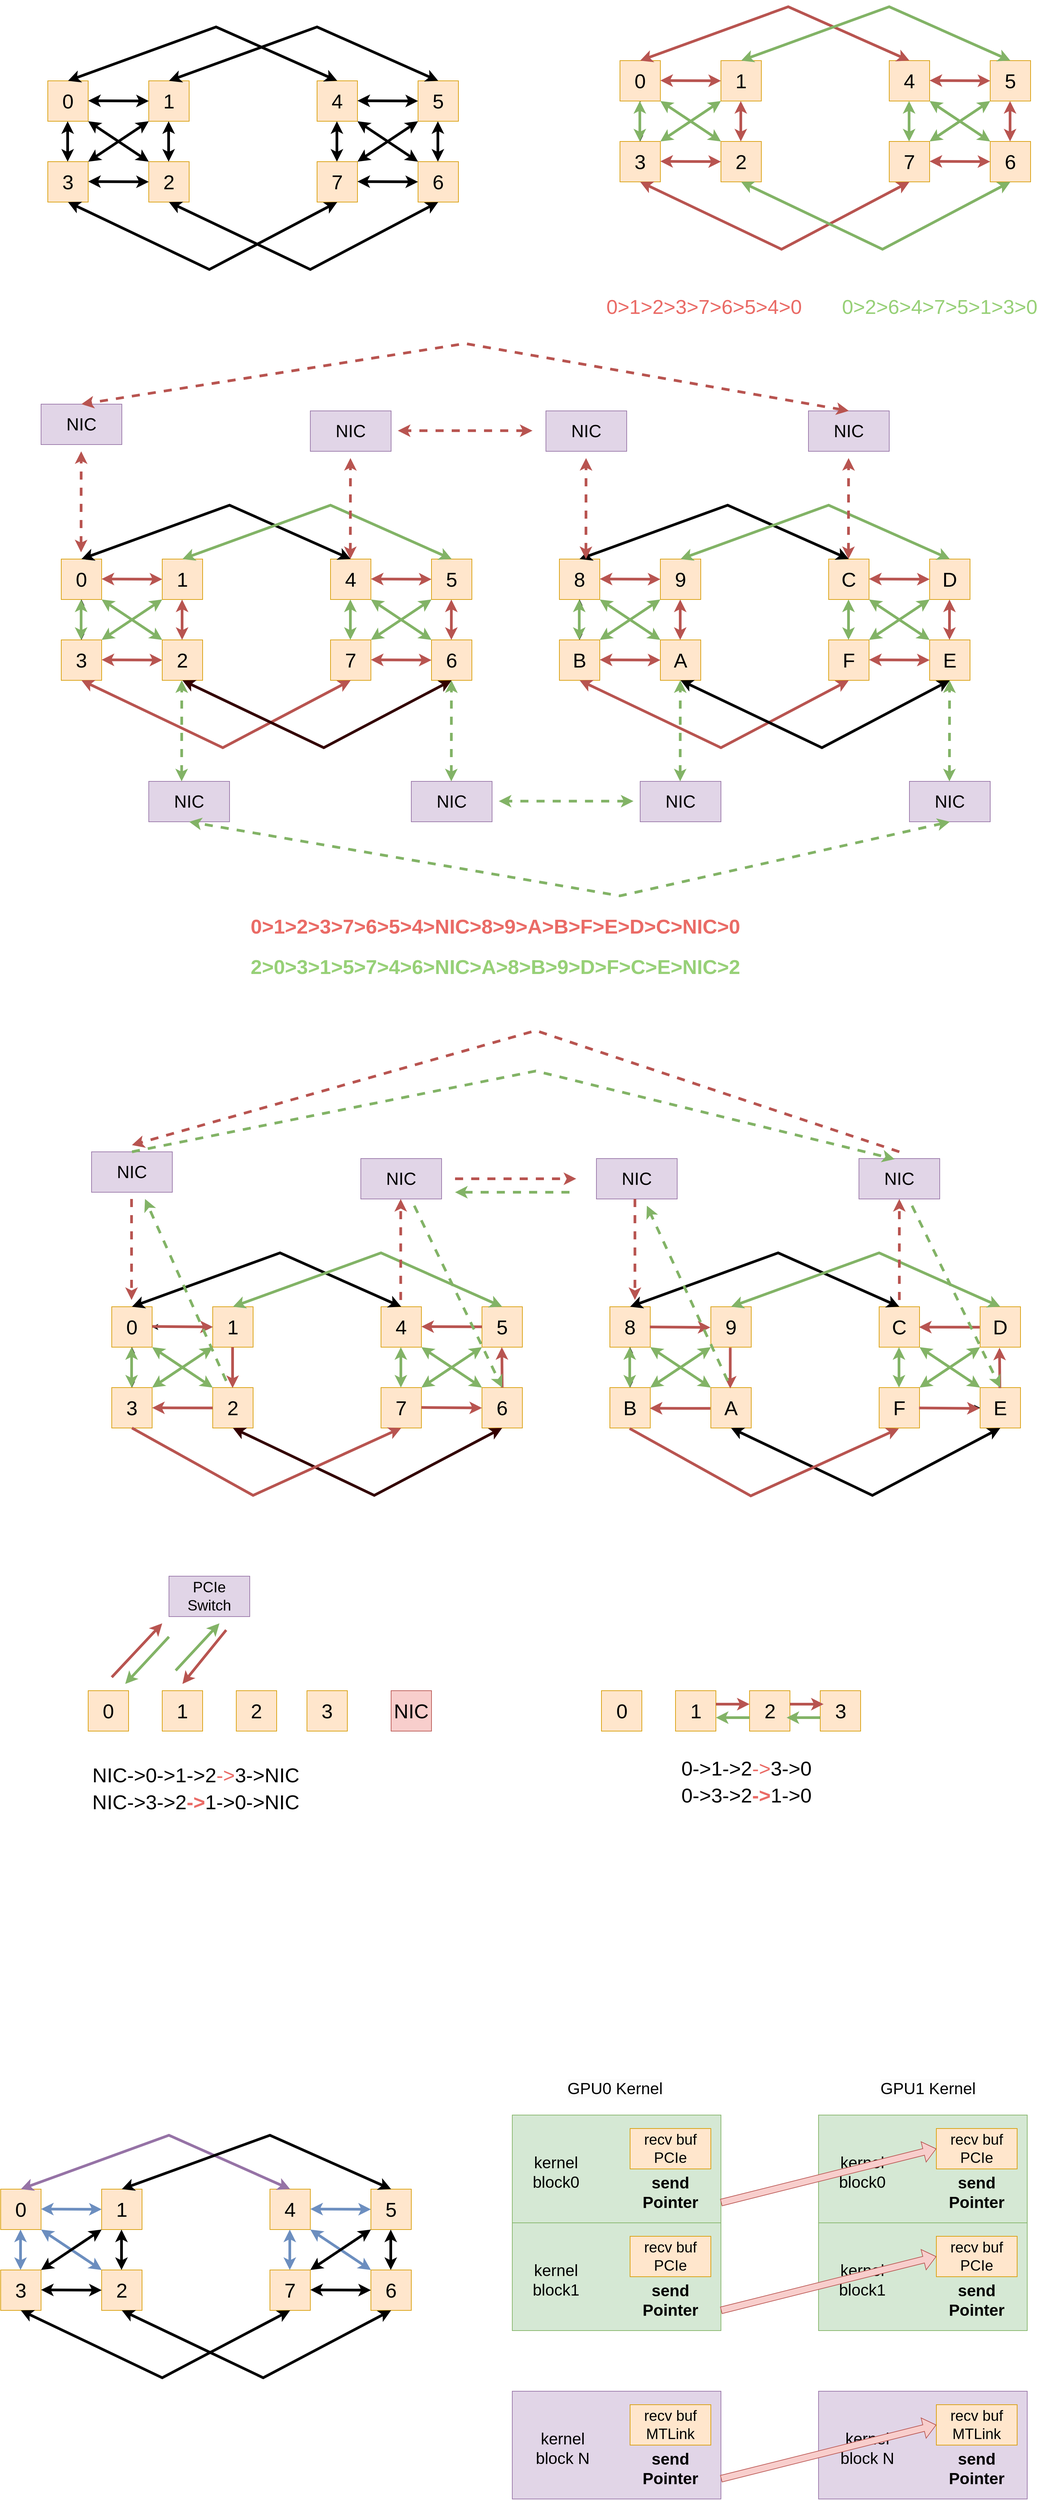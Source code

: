 <mxfile version="28.2.8" pages="6">
  <diagram name="Page-1" id="0LaoU3N0uX7cVZlVWTwf">
    <mxGraphModel dx="2496" dy="1400" grid="1" gridSize="10" guides="1" tooltips="1" connect="1" arrows="1" fold="1" page="1" pageScale="1" pageWidth="850" pageHeight="1100" math="0" shadow="0">
      <root>
        <mxCell id="0" />
        <mxCell id="1" parent="0" />
        <mxCell id="qCPYytWxwcxFUY4i-FWm-1" value="&lt;font style=&quot;font-size: 30px;&quot;&gt;0&lt;/font&gt;" style="whiteSpace=wrap;html=1;aspect=fixed;fillColor=#ffe6cc;strokeColor=#d79b00;" parent="1" vertex="1">
          <mxGeometry x="140" y="170" width="60" height="60" as="geometry" />
        </mxCell>
        <mxCell id="qCPYytWxwcxFUY4i-FWm-2" value="&lt;font style=&quot;font-size: 30px;&quot;&gt;1&lt;/font&gt;" style="whiteSpace=wrap;html=1;aspect=fixed;fillColor=#ffe6cc;strokeColor=#d79b00;" parent="1" vertex="1">
          <mxGeometry x="290" y="170" width="60" height="60" as="geometry" />
        </mxCell>
        <mxCell id="qCPYytWxwcxFUY4i-FWm-3" value="&lt;font style=&quot;font-size: 30px;&quot;&gt;3&lt;/font&gt;" style="whiteSpace=wrap;html=1;aspect=fixed;fillColor=#ffe6cc;strokeColor=#d79b00;" parent="1" vertex="1">
          <mxGeometry x="140" y="290" width="60" height="60" as="geometry" />
        </mxCell>
        <mxCell id="qCPYytWxwcxFUY4i-FWm-4" value="&lt;font style=&quot;font-size: 30px;&quot;&gt;2&lt;/font&gt;" style="whiteSpace=wrap;html=1;aspect=fixed;fillColor=#ffe6cc;strokeColor=#d79b00;" parent="1" vertex="1">
          <mxGeometry x="290" y="290" width="60" height="60" as="geometry" />
        </mxCell>
        <mxCell id="qCPYytWxwcxFUY4i-FWm-5" value="&lt;font style=&quot;font-size: 30px;&quot;&gt;4&lt;/font&gt;" style="whiteSpace=wrap;html=1;aspect=fixed;fillColor=#ffe6cc;strokeColor=#d79b00;" parent="1" vertex="1">
          <mxGeometry x="540" y="170" width="60" height="60" as="geometry" />
        </mxCell>
        <mxCell id="qCPYytWxwcxFUY4i-FWm-6" value="&lt;font style=&quot;font-size: 30px;&quot;&gt;5&lt;/font&gt;" style="whiteSpace=wrap;html=1;aspect=fixed;fillColor=#ffe6cc;strokeColor=#d79b00;" parent="1" vertex="1">
          <mxGeometry x="690" y="170" width="60" height="60" as="geometry" />
        </mxCell>
        <mxCell id="qCPYytWxwcxFUY4i-FWm-7" value="&lt;font style=&quot;font-size: 30px;&quot;&gt;7&lt;/font&gt;" style="whiteSpace=wrap;html=1;aspect=fixed;fillColor=#ffe6cc;strokeColor=#d79b00;" parent="1" vertex="1">
          <mxGeometry x="540" y="290" width="60" height="60" as="geometry" />
        </mxCell>
        <mxCell id="qCPYytWxwcxFUY4i-FWm-8" value="&lt;font style=&quot;font-size: 30px;&quot;&gt;6&lt;/font&gt;" style="whiteSpace=wrap;html=1;aspect=fixed;fillColor=#ffe6cc;strokeColor=#d79b00;" parent="1" vertex="1">
          <mxGeometry x="690" y="290" width="60" height="60" as="geometry" />
        </mxCell>
        <mxCell id="qCPYytWxwcxFUY4i-FWm-10" value="" style="endArrow=classic;startArrow=classic;html=1;rounded=0;strokeWidth=4;" parent="1" edge="1">
          <mxGeometry width="50" height="50" relative="1" as="geometry">
            <mxPoint x="169.5" y="290" as="sourcePoint" />
            <mxPoint x="169.5" y="230" as="targetPoint" />
          </mxGeometry>
        </mxCell>
        <mxCell id="qCPYytWxwcxFUY4i-FWm-12" value="" style="endArrow=classic;startArrow=classic;html=1;rounded=0;strokeWidth=4;" parent="1" edge="1">
          <mxGeometry width="50" height="50" relative="1" as="geometry">
            <mxPoint x="319.5" y="290" as="sourcePoint" />
            <mxPoint x="319.5" y="230" as="targetPoint" />
          </mxGeometry>
        </mxCell>
        <mxCell id="qCPYytWxwcxFUY4i-FWm-13" value="" style="endArrow=classic;startArrow=classic;html=1;rounded=0;strokeWidth=4;" parent="1" edge="1">
          <mxGeometry width="50" height="50" relative="1" as="geometry">
            <mxPoint x="569.5" y="290" as="sourcePoint" />
            <mxPoint x="569.5" y="230" as="targetPoint" />
          </mxGeometry>
        </mxCell>
        <mxCell id="qCPYytWxwcxFUY4i-FWm-14" value="" style="endArrow=classic;startArrow=classic;html=1;rounded=0;strokeWidth=4;" parent="1" edge="1">
          <mxGeometry width="50" height="50" relative="1" as="geometry">
            <mxPoint x="719.5" y="290" as="sourcePoint" />
            <mxPoint x="719.5" y="230" as="targetPoint" />
          </mxGeometry>
        </mxCell>
        <mxCell id="qCPYytWxwcxFUY4i-FWm-15" value="" style="endArrow=classic;startArrow=classic;html=1;rounded=0;strokeWidth=4;exitX=0;exitY=0.5;exitDx=0;exitDy=0;" parent="1" source="qCPYytWxwcxFUY4i-FWm-2" edge="1">
          <mxGeometry width="50" height="50" relative="1" as="geometry">
            <mxPoint x="280" y="200" as="sourcePoint" />
            <mxPoint x="200" y="199.5" as="targetPoint" />
          </mxGeometry>
        </mxCell>
        <mxCell id="qCPYytWxwcxFUY4i-FWm-16" value="" style="endArrow=classic;startArrow=classic;html=1;rounded=0;strokeWidth=4;exitX=0;exitY=0.5;exitDx=0;exitDy=0;" parent="1" edge="1">
          <mxGeometry width="50" height="50" relative="1" as="geometry">
            <mxPoint x="290" y="320" as="sourcePoint" />
            <mxPoint x="200" y="319.5" as="targetPoint" />
          </mxGeometry>
        </mxCell>
        <mxCell id="qCPYytWxwcxFUY4i-FWm-17" value="" style="endArrow=classic;startArrow=classic;html=1;rounded=0;strokeWidth=4;exitX=0;exitY=0.5;exitDx=0;exitDy=0;" parent="1" edge="1">
          <mxGeometry width="50" height="50" relative="1" as="geometry">
            <mxPoint x="690" y="200" as="sourcePoint" />
            <mxPoint x="600" y="199.5" as="targetPoint" />
          </mxGeometry>
        </mxCell>
        <mxCell id="qCPYytWxwcxFUY4i-FWm-18" value="" style="endArrow=classic;startArrow=classic;html=1;rounded=0;strokeWidth=4;exitX=0;exitY=0.5;exitDx=0;exitDy=0;" parent="1" edge="1">
          <mxGeometry width="50" height="50" relative="1" as="geometry">
            <mxPoint x="690" y="320" as="sourcePoint" />
            <mxPoint x="600" y="319.5" as="targetPoint" />
          </mxGeometry>
        </mxCell>
        <mxCell id="qCPYytWxwcxFUY4i-FWm-19" value="" style="endArrow=classic;startArrow=classic;html=1;rounded=0;strokeWidth=4;exitX=0;exitY=0;exitDx=0;exitDy=0;entryX=1;entryY=1;entryDx=0;entryDy=0;" parent="1" source="qCPYytWxwcxFUY4i-FWm-4" target="qCPYytWxwcxFUY4i-FWm-1" edge="1">
          <mxGeometry width="50" height="50" relative="1" as="geometry">
            <mxPoint x="290" y="300.5" as="sourcePoint" />
            <mxPoint x="210" y="230" as="targetPoint" />
          </mxGeometry>
        </mxCell>
        <mxCell id="qCPYytWxwcxFUY4i-FWm-20" value="" style="endArrow=classic;startArrow=classic;html=1;rounded=0;strokeWidth=4;exitX=0;exitY=0;exitDx=0;exitDy=0;entryX=1;entryY=1;entryDx=0;entryDy=0;" parent="1" edge="1">
          <mxGeometry width="50" height="50" relative="1" as="geometry">
            <mxPoint x="690" y="290" as="sourcePoint" />
            <mxPoint x="600" y="230" as="targetPoint" />
          </mxGeometry>
        </mxCell>
        <mxCell id="qCPYytWxwcxFUY4i-FWm-21" value="" style="endArrow=classic;startArrow=classic;html=1;rounded=0;strokeWidth=4;exitX=0;exitY=1;exitDx=0;exitDy=0;entryX=1;entryY=0;entryDx=0;entryDy=0;" parent="1" source="qCPYytWxwcxFUY4i-FWm-2" target="qCPYytWxwcxFUY4i-FWm-3" edge="1">
          <mxGeometry width="50" height="50" relative="1" as="geometry">
            <mxPoint x="300" y="300" as="sourcePoint" />
            <mxPoint x="210" y="240" as="targetPoint" />
          </mxGeometry>
        </mxCell>
        <mxCell id="qCPYytWxwcxFUY4i-FWm-22" value="" style="endArrow=classic;startArrow=classic;html=1;rounded=0;strokeWidth=4;exitX=0;exitY=1;exitDx=0;exitDy=0;entryX=1;entryY=0;entryDx=0;entryDy=0;" parent="1" edge="1">
          <mxGeometry width="50" height="50" relative="1" as="geometry">
            <mxPoint x="690" y="230" as="sourcePoint" />
            <mxPoint x="600" y="290" as="targetPoint" />
          </mxGeometry>
        </mxCell>
        <mxCell id="qCPYytWxwcxFUY4i-FWm-23" value="" style="endArrow=classic;startArrow=classic;html=1;rounded=0;strokeWidth=4;exitX=0.5;exitY=0;exitDx=0;exitDy=0;entryX=0.5;entryY=0;entryDx=0;entryDy=0;" parent="1" source="qCPYytWxwcxFUY4i-FWm-5" target="qCPYytWxwcxFUY4i-FWm-1" edge="1">
          <mxGeometry width="50" height="50" relative="1" as="geometry">
            <mxPoint x="260" y="169.5" as="sourcePoint" />
            <mxPoint x="170" y="169" as="targetPoint" />
            <Array as="points">
              <mxPoint x="390" y="90" />
            </Array>
          </mxGeometry>
        </mxCell>
        <mxCell id="qCPYytWxwcxFUY4i-FWm-24" value="" style="endArrow=classic;startArrow=classic;html=1;rounded=0;strokeWidth=4;exitX=0.5;exitY=0;exitDx=0;exitDy=0;entryX=0.5;entryY=0;entryDx=0;entryDy=0;" parent="1" edge="1">
          <mxGeometry width="50" height="50" relative="1" as="geometry">
            <mxPoint x="720" y="170" as="sourcePoint" />
            <mxPoint x="320" y="170" as="targetPoint" />
            <Array as="points">
              <mxPoint x="540" y="90" />
            </Array>
          </mxGeometry>
        </mxCell>
        <mxCell id="qCPYytWxwcxFUY4i-FWm-25" value="" style="endArrow=classic;startArrow=classic;html=1;rounded=0;strokeWidth=4;exitX=0.5;exitY=0;exitDx=0;exitDy=0;entryX=0.5;entryY=0;entryDx=0;entryDy=0;" parent="1" edge="1">
          <mxGeometry width="50" height="50" relative="1" as="geometry">
            <mxPoint x="570" y="350" as="sourcePoint" />
            <mxPoint x="170" y="350" as="targetPoint" />
            <Array as="points">
              <mxPoint x="380" y="450" />
            </Array>
          </mxGeometry>
        </mxCell>
        <mxCell id="qCPYytWxwcxFUY4i-FWm-26" value="" style="endArrow=classic;startArrow=classic;html=1;rounded=0;strokeWidth=4;exitX=0.5;exitY=0;exitDx=0;exitDy=0;entryX=0.5;entryY=0;entryDx=0;entryDy=0;" parent="1" edge="1">
          <mxGeometry width="50" height="50" relative="1" as="geometry">
            <mxPoint x="720" y="350" as="sourcePoint" />
            <mxPoint x="320" y="350" as="targetPoint" />
            <Array as="points">
              <mxPoint x="530" y="450" />
            </Array>
          </mxGeometry>
        </mxCell>
        <mxCell id="qCPYytWxwcxFUY4i-FWm-82" value="&lt;font style=&quot;font-size: 30px;&quot;&gt;0&lt;/font&gt;" style="whiteSpace=wrap;html=1;aspect=fixed;fillColor=#ffe6cc;strokeColor=#d79b00;" parent="1" vertex="1">
          <mxGeometry x="70" y="3300" width="60" height="60" as="geometry" />
        </mxCell>
        <mxCell id="qCPYytWxwcxFUY4i-FWm-83" value="&lt;font style=&quot;font-size: 30px;&quot;&gt;1&lt;/font&gt;" style="whiteSpace=wrap;html=1;aspect=fixed;fillColor=#ffe6cc;strokeColor=#d79b00;" parent="1" vertex="1">
          <mxGeometry x="220" y="3300" width="60" height="60" as="geometry" />
        </mxCell>
        <mxCell id="qCPYytWxwcxFUY4i-FWm-84" value="&lt;font style=&quot;font-size: 30px;&quot;&gt;3&lt;/font&gt;" style="whiteSpace=wrap;html=1;aspect=fixed;fillColor=#ffe6cc;strokeColor=#d79b00;" parent="1" vertex="1">
          <mxGeometry x="70" y="3420" width="60" height="60" as="geometry" />
        </mxCell>
        <mxCell id="qCPYytWxwcxFUY4i-FWm-85" value="&lt;font style=&quot;font-size: 30px;&quot;&gt;2&lt;/font&gt;" style="whiteSpace=wrap;html=1;aspect=fixed;fillColor=#ffe6cc;strokeColor=#d79b00;" parent="1" vertex="1">
          <mxGeometry x="220" y="3420" width="60" height="60" as="geometry" />
        </mxCell>
        <mxCell id="qCPYytWxwcxFUY4i-FWm-86" value="&lt;font style=&quot;font-size: 30px;&quot;&gt;4&lt;/font&gt;" style="whiteSpace=wrap;html=1;aspect=fixed;fillColor=#ffe6cc;strokeColor=#d79b00;" parent="1" vertex="1">
          <mxGeometry x="470" y="3300" width="60" height="60" as="geometry" />
        </mxCell>
        <mxCell id="qCPYytWxwcxFUY4i-FWm-87" value="&lt;font style=&quot;font-size: 30px;&quot;&gt;5&lt;/font&gt;" style="whiteSpace=wrap;html=1;aspect=fixed;fillColor=#ffe6cc;strokeColor=#d79b00;" parent="1" vertex="1">
          <mxGeometry x="620" y="3300" width="60" height="60" as="geometry" />
        </mxCell>
        <mxCell id="qCPYytWxwcxFUY4i-FWm-88" value="&lt;font style=&quot;font-size: 30px;&quot;&gt;7&lt;/font&gt;" style="whiteSpace=wrap;html=1;aspect=fixed;fillColor=#ffe6cc;strokeColor=#d79b00;" parent="1" vertex="1">
          <mxGeometry x="470" y="3420" width="60" height="60" as="geometry" />
        </mxCell>
        <mxCell id="qCPYytWxwcxFUY4i-FWm-89" value="&lt;font style=&quot;font-size: 30px;&quot;&gt;6&lt;/font&gt;" style="whiteSpace=wrap;html=1;aspect=fixed;fillColor=#ffe6cc;strokeColor=#d79b00;" parent="1" vertex="1">
          <mxGeometry x="620" y="3420" width="60" height="60" as="geometry" />
        </mxCell>
        <mxCell id="qCPYytWxwcxFUY4i-FWm-90" value="" style="endArrow=classic;startArrow=classic;html=1;rounded=0;strokeWidth=4;fillColor=#dae8fc;strokeColor=#6c8ebf;" parent="1" edge="1">
          <mxGeometry width="50" height="50" relative="1" as="geometry">
            <mxPoint x="99.5" y="3420" as="sourcePoint" />
            <mxPoint x="99.5" y="3360" as="targetPoint" />
          </mxGeometry>
        </mxCell>
        <mxCell id="qCPYytWxwcxFUY4i-FWm-91" value="" style="endArrow=classic;startArrow=classic;html=1;rounded=0;strokeWidth=4;" parent="1" edge="1">
          <mxGeometry width="50" height="50" relative="1" as="geometry">
            <mxPoint x="249.5" y="3420" as="sourcePoint" />
            <mxPoint x="249.5" y="3360" as="targetPoint" />
          </mxGeometry>
        </mxCell>
        <mxCell id="qCPYytWxwcxFUY4i-FWm-92" value="" style="endArrow=classic;startArrow=classic;html=1;rounded=0;strokeWidth=4;fillColor=#dae8fc;strokeColor=#6c8ebf;" parent="1" edge="1">
          <mxGeometry width="50" height="50" relative="1" as="geometry">
            <mxPoint x="499.5" y="3420" as="sourcePoint" />
            <mxPoint x="499.5" y="3360" as="targetPoint" />
          </mxGeometry>
        </mxCell>
        <mxCell id="qCPYytWxwcxFUY4i-FWm-93" value="" style="endArrow=classic;startArrow=classic;html=1;rounded=0;strokeWidth=4;" parent="1" edge="1">
          <mxGeometry width="50" height="50" relative="1" as="geometry">
            <mxPoint x="649.5" y="3420" as="sourcePoint" />
            <mxPoint x="649.5" y="3360" as="targetPoint" />
          </mxGeometry>
        </mxCell>
        <mxCell id="qCPYytWxwcxFUY4i-FWm-94" value="" style="endArrow=classic;startArrow=classic;html=1;rounded=0;strokeWidth=4;exitX=0;exitY=0.5;exitDx=0;exitDy=0;fillColor=#dae8fc;strokeColor=#6c8ebf;" parent="1" source="qCPYytWxwcxFUY4i-FWm-83" edge="1">
          <mxGeometry width="50" height="50" relative="1" as="geometry">
            <mxPoint x="210" y="3330" as="sourcePoint" />
            <mxPoint x="130" y="3329.5" as="targetPoint" />
          </mxGeometry>
        </mxCell>
        <mxCell id="qCPYytWxwcxFUY4i-FWm-95" value="" style="endArrow=classic;startArrow=classic;html=1;rounded=0;strokeWidth=4;exitX=0;exitY=0.5;exitDx=0;exitDy=0;" parent="1" edge="1">
          <mxGeometry width="50" height="50" relative="1" as="geometry">
            <mxPoint x="220" y="3450" as="sourcePoint" />
            <mxPoint x="130" y="3449.5" as="targetPoint" />
          </mxGeometry>
        </mxCell>
        <mxCell id="qCPYytWxwcxFUY4i-FWm-96" value="" style="endArrow=classic;startArrow=classic;html=1;rounded=0;strokeWidth=4;exitX=0;exitY=0.5;exitDx=0;exitDy=0;fillColor=#dae8fc;strokeColor=#6c8ebf;" parent="1" edge="1">
          <mxGeometry width="50" height="50" relative="1" as="geometry">
            <mxPoint x="620" y="3330" as="sourcePoint" />
            <mxPoint x="530" y="3329.5" as="targetPoint" />
          </mxGeometry>
        </mxCell>
        <mxCell id="qCPYytWxwcxFUY4i-FWm-97" value="" style="endArrow=classic;startArrow=classic;html=1;rounded=0;strokeWidth=4;exitX=0;exitY=0.5;exitDx=0;exitDy=0;" parent="1" edge="1">
          <mxGeometry width="50" height="50" relative="1" as="geometry">
            <mxPoint x="620" y="3450" as="sourcePoint" />
            <mxPoint x="530" y="3449.5" as="targetPoint" />
          </mxGeometry>
        </mxCell>
        <mxCell id="qCPYytWxwcxFUY4i-FWm-98" value="" style="endArrow=classic;startArrow=classic;html=1;rounded=0;strokeWidth=4;exitX=0;exitY=0;exitDx=0;exitDy=0;entryX=1;entryY=1;entryDx=0;entryDy=0;fillColor=#dae8fc;strokeColor=#6c8ebf;" parent="1" source="qCPYytWxwcxFUY4i-FWm-85" target="qCPYytWxwcxFUY4i-FWm-82" edge="1">
          <mxGeometry width="50" height="50" relative="1" as="geometry">
            <mxPoint x="220" y="3430.5" as="sourcePoint" />
            <mxPoint x="140" y="3360" as="targetPoint" />
          </mxGeometry>
        </mxCell>
        <mxCell id="qCPYytWxwcxFUY4i-FWm-99" value="" style="endArrow=classic;startArrow=classic;html=1;rounded=0;strokeWidth=4;exitX=0;exitY=0;exitDx=0;exitDy=0;entryX=1;entryY=1;entryDx=0;entryDy=0;fillColor=#dae8fc;strokeColor=#6c8ebf;" parent="1" edge="1">
          <mxGeometry width="50" height="50" relative="1" as="geometry">
            <mxPoint x="620" y="3420" as="sourcePoint" />
            <mxPoint x="530" y="3360" as="targetPoint" />
          </mxGeometry>
        </mxCell>
        <mxCell id="qCPYytWxwcxFUY4i-FWm-100" value="" style="endArrow=classic;startArrow=classic;html=1;rounded=0;strokeWidth=4;exitX=0;exitY=1;exitDx=0;exitDy=0;entryX=1;entryY=0;entryDx=0;entryDy=0;" parent="1" source="qCPYytWxwcxFUY4i-FWm-83" target="qCPYytWxwcxFUY4i-FWm-84" edge="1">
          <mxGeometry width="50" height="50" relative="1" as="geometry">
            <mxPoint x="230" y="3430" as="sourcePoint" />
            <mxPoint x="140" y="3370" as="targetPoint" />
          </mxGeometry>
        </mxCell>
        <mxCell id="qCPYytWxwcxFUY4i-FWm-101" value="" style="endArrow=classic;startArrow=classic;html=1;rounded=0;strokeWidth=4;exitX=0;exitY=1;exitDx=0;exitDy=0;entryX=1;entryY=0;entryDx=0;entryDy=0;" parent="1" edge="1">
          <mxGeometry width="50" height="50" relative="1" as="geometry">
            <mxPoint x="620" y="3360" as="sourcePoint" />
            <mxPoint x="530" y="3420" as="targetPoint" />
          </mxGeometry>
        </mxCell>
        <mxCell id="qCPYytWxwcxFUY4i-FWm-102" value="" style="endArrow=classic;startArrow=classic;html=1;rounded=0;strokeWidth=4;exitX=0.5;exitY=0;exitDx=0;exitDy=0;entryX=0.5;entryY=0;entryDx=0;entryDy=0;fillColor=#e1d5e7;strokeColor=#9673a6;" parent="1" source="qCPYytWxwcxFUY4i-FWm-86" target="qCPYytWxwcxFUY4i-FWm-82" edge="1">
          <mxGeometry width="50" height="50" relative="1" as="geometry">
            <mxPoint x="190" y="3299.5" as="sourcePoint" />
            <mxPoint x="100" y="3299" as="targetPoint" />
            <Array as="points">
              <mxPoint x="320" y="3220" />
            </Array>
          </mxGeometry>
        </mxCell>
        <mxCell id="qCPYytWxwcxFUY4i-FWm-103" value="" style="endArrow=classic;startArrow=classic;html=1;rounded=0;strokeWidth=4;exitX=0.5;exitY=0;exitDx=0;exitDy=0;entryX=0.5;entryY=0;entryDx=0;entryDy=0;" parent="1" edge="1">
          <mxGeometry width="50" height="50" relative="1" as="geometry">
            <mxPoint x="650" y="3300" as="sourcePoint" />
            <mxPoint x="250" y="3300" as="targetPoint" />
            <Array as="points">
              <mxPoint x="470" y="3220" />
            </Array>
          </mxGeometry>
        </mxCell>
        <mxCell id="qCPYytWxwcxFUY4i-FWm-104" value="" style="endArrow=classic;startArrow=classic;html=1;rounded=0;strokeWidth=4;exitX=0.5;exitY=0;exitDx=0;exitDy=0;entryX=0.5;entryY=0;entryDx=0;entryDy=0;" parent="1" edge="1">
          <mxGeometry width="50" height="50" relative="1" as="geometry">
            <mxPoint x="500" y="3480" as="sourcePoint" />
            <mxPoint x="100" y="3480" as="targetPoint" />
            <Array as="points">
              <mxPoint x="310" y="3580" />
            </Array>
          </mxGeometry>
        </mxCell>
        <mxCell id="qCPYytWxwcxFUY4i-FWm-105" value="" style="endArrow=classic;startArrow=classic;html=1;rounded=0;strokeWidth=4;exitX=0.5;exitY=0;exitDx=0;exitDy=0;entryX=0.5;entryY=0;entryDx=0;entryDy=0;" parent="1" edge="1">
          <mxGeometry width="50" height="50" relative="1" as="geometry">
            <mxPoint x="650" y="3480" as="sourcePoint" />
            <mxPoint x="250" y="3480" as="targetPoint" />
            <Array as="points">
              <mxPoint x="460" y="3580" />
            </Array>
          </mxGeometry>
        </mxCell>
        <mxCell id="qCPYytWxwcxFUY4i-FWm-108" value="" style="edgeStyle=orthogonalEdgeStyle;rounded=0;orthogonalLoop=1;jettySize=auto;html=1;" parent="1" source="qCPYytWxwcxFUY4i-FWm-109" target="qCPYytWxwcxFUY4i-FWm-111" edge="1">
          <mxGeometry relative="1" as="geometry" />
        </mxCell>
        <mxCell id="qCPYytWxwcxFUY4i-FWm-109" value="&lt;font style=&quot;font-size: 30px;&quot;&gt;0&lt;/font&gt;" style="whiteSpace=wrap;html=1;aspect=fixed;fillColor=#ffe6cc;strokeColor=#d79b00;" parent="1" vertex="1">
          <mxGeometry x="990" y="140" width="60" height="60" as="geometry" />
        </mxCell>
        <mxCell id="qCPYytWxwcxFUY4i-FWm-110" value="&lt;font style=&quot;font-size: 30px;&quot;&gt;1&lt;/font&gt;" style="whiteSpace=wrap;html=1;aspect=fixed;fillColor=#ffe6cc;strokeColor=#d79b00;" parent="1" vertex="1">
          <mxGeometry x="1140" y="140" width="60" height="60" as="geometry" />
        </mxCell>
        <mxCell id="qCPYytWxwcxFUY4i-FWm-111" value="&lt;font style=&quot;font-size: 30px;&quot;&gt;3&lt;/font&gt;" style="whiteSpace=wrap;html=1;aspect=fixed;fillColor=#ffe6cc;strokeColor=#d79b00;" parent="1" vertex="1">
          <mxGeometry x="990" y="260" width="60" height="60" as="geometry" />
        </mxCell>
        <mxCell id="qCPYytWxwcxFUY4i-FWm-112" value="&lt;font style=&quot;font-size: 30px;&quot;&gt;2&lt;/font&gt;" style="whiteSpace=wrap;html=1;aspect=fixed;fillColor=#ffe6cc;strokeColor=#d79b00;" parent="1" vertex="1">
          <mxGeometry x="1140" y="260" width="60" height="60" as="geometry" />
        </mxCell>
        <mxCell id="qCPYytWxwcxFUY4i-FWm-113" value="&lt;font style=&quot;font-size: 30px;&quot;&gt;4&lt;/font&gt;" style="whiteSpace=wrap;html=1;aspect=fixed;fillColor=#ffe6cc;strokeColor=#d79b00;" parent="1" vertex="1">
          <mxGeometry x="1390" y="140" width="60" height="60" as="geometry" />
        </mxCell>
        <mxCell id="qCPYytWxwcxFUY4i-FWm-114" value="&lt;font style=&quot;font-size: 30px;&quot;&gt;5&lt;/font&gt;" style="whiteSpace=wrap;html=1;aspect=fixed;fillColor=#ffe6cc;strokeColor=#d79b00;" parent="1" vertex="1">
          <mxGeometry x="1540" y="140" width="60" height="60" as="geometry" />
        </mxCell>
        <mxCell id="qCPYytWxwcxFUY4i-FWm-115" value="&lt;font style=&quot;font-size: 30px;&quot;&gt;7&lt;/font&gt;" style="whiteSpace=wrap;html=1;aspect=fixed;fillColor=#ffe6cc;strokeColor=#d79b00;" parent="1" vertex="1">
          <mxGeometry x="1390" y="260" width="60" height="60" as="geometry" />
        </mxCell>
        <mxCell id="qCPYytWxwcxFUY4i-FWm-116" value="&lt;font style=&quot;font-size: 30px;&quot;&gt;6&lt;/font&gt;" style="whiteSpace=wrap;html=1;aspect=fixed;fillColor=#ffe6cc;strokeColor=#d79b00;" parent="1" vertex="1">
          <mxGeometry x="1540" y="260" width="60" height="60" as="geometry" />
        </mxCell>
        <mxCell id="qCPYytWxwcxFUY4i-FWm-117" value="" style="endArrow=classic;startArrow=classic;html=1;rounded=0;strokeWidth=4;fillColor=#d5e8d4;strokeColor=#82b366;" parent="1" edge="1">
          <mxGeometry width="50" height="50" relative="1" as="geometry">
            <mxPoint x="1019.5" y="260" as="sourcePoint" />
            <mxPoint x="1019.5" y="200" as="targetPoint" />
          </mxGeometry>
        </mxCell>
        <mxCell id="qCPYytWxwcxFUY4i-FWm-118" value="" style="endArrow=classic;startArrow=classic;html=1;rounded=0;strokeWidth=4;fillColor=#f8cecc;strokeColor=#b85450;" parent="1" edge="1">
          <mxGeometry width="50" height="50" relative="1" as="geometry">
            <mxPoint x="1169.5" y="260" as="sourcePoint" />
            <mxPoint x="1169.5" y="200" as="targetPoint" />
          </mxGeometry>
        </mxCell>
        <mxCell id="qCPYytWxwcxFUY4i-FWm-119" value="" style="endArrow=classic;startArrow=classic;html=1;rounded=0;strokeWidth=4;fillColor=#d5e8d4;strokeColor=#82b366;" parent="1" edge="1">
          <mxGeometry width="50" height="50" relative="1" as="geometry">
            <mxPoint x="1419.5" y="260" as="sourcePoint" />
            <mxPoint x="1419.5" y="200" as="targetPoint" />
          </mxGeometry>
        </mxCell>
        <mxCell id="qCPYytWxwcxFUY4i-FWm-120" value="" style="endArrow=classic;startArrow=classic;html=1;rounded=0;strokeWidth=4;fillColor=#f8cecc;strokeColor=#b85450;" parent="1" edge="1">
          <mxGeometry width="50" height="50" relative="1" as="geometry">
            <mxPoint x="1569.5" y="260" as="sourcePoint" />
            <mxPoint x="1569.5" y="200" as="targetPoint" />
          </mxGeometry>
        </mxCell>
        <mxCell id="qCPYytWxwcxFUY4i-FWm-121" value="" style="endArrow=classic;startArrow=classic;html=1;rounded=0;strokeWidth=4;exitX=0;exitY=0.5;exitDx=0;exitDy=0;fillColor=#f8cecc;strokeColor=#b85450;" parent="1" source="qCPYytWxwcxFUY4i-FWm-110" edge="1">
          <mxGeometry width="50" height="50" relative="1" as="geometry">
            <mxPoint x="1130" y="170" as="sourcePoint" />
            <mxPoint x="1050" y="169.5" as="targetPoint" />
          </mxGeometry>
        </mxCell>
        <mxCell id="qCPYytWxwcxFUY4i-FWm-122" value="" style="endArrow=classic;startArrow=classic;html=1;rounded=0;strokeWidth=4;exitX=0;exitY=0.5;exitDx=0;exitDy=0;fillColor=#f8cecc;strokeColor=#b85450;" parent="1" edge="1">
          <mxGeometry width="50" height="50" relative="1" as="geometry">
            <mxPoint x="1140" y="290" as="sourcePoint" />
            <mxPoint x="1050" y="289.5" as="targetPoint" />
          </mxGeometry>
        </mxCell>
        <mxCell id="qCPYytWxwcxFUY4i-FWm-123" value="" style="endArrow=classic;startArrow=classic;html=1;rounded=0;strokeWidth=4;exitX=0;exitY=0.5;exitDx=0;exitDy=0;fillColor=#f8cecc;strokeColor=#b85450;" parent="1" edge="1">
          <mxGeometry width="50" height="50" relative="1" as="geometry">
            <mxPoint x="1540" y="170" as="sourcePoint" />
            <mxPoint x="1450" y="169.5" as="targetPoint" />
          </mxGeometry>
        </mxCell>
        <mxCell id="qCPYytWxwcxFUY4i-FWm-124" value="" style="endArrow=classic;startArrow=classic;html=1;rounded=0;strokeWidth=4;exitX=0;exitY=0.5;exitDx=0;exitDy=0;fillColor=#f8cecc;strokeColor=#b85450;" parent="1" edge="1">
          <mxGeometry width="50" height="50" relative="1" as="geometry">
            <mxPoint x="1540" y="290" as="sourcePoint" />
            <mxPoint x="1450" y="289.5" as="targetPoint" />
          </mxGeometry>
        </mxCell>
        <mxCell id="qCPYytWxwcxFUY4i-FWm-125" value="" style="endArrow=classic;startArrow=classic;html=1;rounded=0;strokeWidth=4;exitX=0;exitY=0;exitDx=0;exitDy=0;entryX=1;entryY=1;entryDx=0;entryDy=0;fillColor=#d5e8d4;strokeColor=#82b366;" parent="1" source="qCPYytWxwcxFUY4i-FWm-112" target="qCPYytWxwcxFUY4i-FWm-109" edge="1">
          <mxGeometry width="50" height="50" relative="1" as="geometry">
            <mxPoint x="1140" y="270.5" as="sourcePoint" />
            <mxPoint x="1060" y="200" as="targetPoint" />
          </mxGeometry>
        </mxCell>
        <mxCell id="qCPYytWxwcxFUY4i-FWm-126" value="" style="endArrow=classic;startArrow=classic;html=1;rounded=0;strokeWidth=4;exitX=0;exitY=0;exitDx=0;exitDy=0;entryX=1;entryY=1;entryDx=0;entryDy=0;fillColor=#d5e8d4;strokeColor=#82b366;" parent="1" edge="1">
          <mxGeometry width="50" height="50" relative="1" as="geometry">
            <mxPoint x="1540" y="260" as="sourcePoint" />
            <mxPoint x="1450" y="200" as="targetPoint" />
          </mxGeometry>
        </mxCell>
        <mxCell id="qCPYytWxwcxFUY4i-FWm-127" value="" style="endArrow=classic;startArrow=classic;html=1;rounded=0;strokeWidth=4;exitX=0;exitY=1;exitDx=0;exitDy=0;entryX=1;entryY=0;entryDx=0;entryDy=0;fillColor=#d5e8d4;strokeColor=#82b366;" parent="1" source="qCPYytWxwcxFUY4i-FWm-110" target="qCPYytWxwcxFUY4i-FWm-111" edge="1">
          <mxGeometry width="50" height="50" relative="1" as="geometry">
            <mxPoint x="1150" y="270" as="sourcePoint" />
            <mxPoint x="1060" y="210" as="targetPoint" />
          </mxGeometry>
        </mxCell>
        <mxCell id="qCPYytWxwcxFUY4i-FWm-128" value="" style="endArrow=classic;startArrow=classic;html=1;rounded=0;strokeWidth=4;exitX=0;exitY=1;exitDx=0;exitDy=0;entryX=1;entryY=0;entryDx=0;entryDy=0;fillColor=#d5e8d4;strokeColor=#82b366;" parent="1" edge="1">
          <mxGeometry width="50" height="50" relative="1" as="geometry">
            <mxPoint x="1540" y="200" as="sourcePoint" />
            <mxPoint x="1450" y="260" as="targetPoint" />
          </mxGeometry>
        </mxCell>
        <mxCell id="qCPYytWxwcxFUY4i-FWm-129" value="" style="endArrow=classic;startArrow=classic;html=1;rounded=0;strokeWidth=4;exitX=0.5;exitY=0;exitDx=0;exitDy=0;entryX=0.5;entryY=0;entryDx=0;entryDy=0;fillColor=#f8cecc;strokeColor=#b85450;" parent="1" source="qCPYytWxwcxFUY4i-FWm-113" target="qCPYytWxwcxFUY4i-FWm-109" edge="1">
          <mxGeometry width="50" height="50" relative="1" as="geometry">
            <mxPoint x="1110" y="139.5" as="sourcePoint" />
            <mxPoint x="1020" y="139" as="targetPoint" />
            <Array as="points">
              <mxPoint x="1240" y="60" />
            </Array>
          </mxGeometry>
        </mxCell>
        <mxCell id="qCPYytWxwcxFUY4i-FWm-130" value="" style="endArrow=classic;startArrow=classic;html=1;rounded=0;strokeWidth=4;exitX=0.5;exitY=0;exitDx=0;exitDy=0;entryX=0.5;entryY=0;entryDx=0;entryDy=0;fillColor=#d5e8d4;strokeColor=#82b366;" parent="1" edge="1">
          <mxGeometry width="50" height="50" relative="1" as="geometry">
            <mxPoint x="1570" y="140" as="sourcePoint" />
            <mxPoint x="1170" y="140" as="targetPoint" />
            <Array as="points">
              <mxPoint x="1390" y="60" />
            </Array>
          </mxGeometry>
        </mxCell>
        <mxCell id="qCPYytWxwcxFUY4i-FWm-131" value="" style="endArrow=classic;startArrow=classic;html=1;rounded=0;strokeWidth=4;exitX=0.5;exitY=0;exitDx=0;exitDy=0;entryX=0.5;entryY=0;entryDx=0;entryDy=0;fillColor=#f8cecc;strokeColor=#b85450;" parent="1" edge="1">
          <mxGeometry width="50" height="50" relative="1" as="geometry">
            <mxPoint x="1420" y="320" as="sourcePoint" />
            <mxPoint x="1020" y="320" as="targetPoint" />
            <Array as="points">
              <mxPoint x="1230" y="420" />
            </Array>
          </mxGeometry>
        </mxCell>
        <mxCell id="qCPYytWxwcxFUY4i-FWm-132" value="" style="endArrow=classic;startArrow=classic;html=1;rounded=0;strokeWidth=4;exitX=0.5;exitY=0;exitDx=0;exitDy=0;entryX=0.5;entryY=0;entryDx=0;entryDy=0;fillColor=#d5e8d4;strokeColor=#82b366;" parent="1" edge="1">
          <mxGeometry width="50" height="50" relative="1" as="geometry">
            <mxPoint x="1570" y="320" as="sourcePoint" />
            <mxPoint x="1170" y="320" as="targetPoint" />
            <Array as="points">
              <mxPoint x="1380" y="420" />
            </Array>
          </mxGeometry>
        </mxCell>
        <mxCell id="qCPYytWxwcxFUY4i-FWm-133" value="&lt;font color=&quot;#ea6b66&quot; style=&quot;font-size: 30px;&quot;&gt;0&amp;gt;1&amp;gt;2&amp;gt;3&amp;gt;7&amp;gt;6&amp;gt;5&amp;gt;4&amp;gt;0&lt;/font&gt;" style="text;html=1;strokeColor=none;fillColor=none;align=center;verticalAlign=middle;whiteSpace=wrap;rounded=0;" parent="1" vertex="1">
          <mxGeometry x="970" y="490" width="290" height="30" as="geometry" />
        </mxCell>
        <mxCell id="qCPYytWxwcxFUY4i-FWm-134" value="&lt;font color=&quot;#97d077&quot; style=&quot;font-size: 30px;&quot;&gt;0&amp;gt;2&amp;gt;6&amp;gt;4&amp;gt;7&amp;gt;5&amp;gt;1&amp;gt;3&amp;gt;0&lt;/font&gt;" style="text;html=1;strokeColor=none;fillColor=none;align=center;verticalAlign=middle;whiteSpace=wrap;rounded=0;" parent="1" vertex="1">
          <mxGeometry x="1320" y="490" width="290" height="30" as="geometry" />
        </mxCell>
        <mxCell id="qCPYytWxwcxFUY4i-FWm-260" value="" style="rounded=0;whiteSpace=wrap;html=1;fillColor=#d5e8d4;strokeColor=#82b366;" parent="1" vertex="1">
          <mxGeometry x="830" y="3190" width="310" height="160" as="geometry" />
        </mxCell>
        <mxCell id="qCPYytWxwcxFUY4i-FWm-261" value="&lt;font style=&quot;font-size: 22px;&quot;&gt;recv buf&lt;br&gt;PCIe&lt;br&gt;&lt;/font&gt;" style="rounded=0;whiteSpace=wrap;html=1;fillColor=#ffe6cc;strokeColor=#d79b00;" parent="1" vertex="1">
          <mxGeometry x="1005" y="3210" width="120" height="60" as="geometry" />
        </mxCell>
        <mxCell id="qCPYytWxwcxFUY4i-FWm-262" value="&lt;span style=&quot;color: rgb(0, 0, 0); font-family: Helvetica; font-size: 24px; font-style: normal; font-variant-ligatures: normal; font-variant-caps: normal; font-weight: 400; letter-spacing: normal; orphans: 2; text-align: center; text-indent: 0px; text-transform: none; widows: 2; word-spacing: 0px; -webkit-text-stroke-width: 0px; background-color: rgb(251, 251, 251); text-decoration-thickness: initial; text-decoration-style: initial; text-decoration-color: initial; float: none; display: inline !important;&quot;&gt;GPU0 Kernel&lt;/span&gt;" style="text;whiteSpace=wrap;html=1;" parent="1" vertex="1">
          <mxGeometry x="910" y="3130" width="190" height="50" as="geometry" />
        </mxCell>
        <mxCell id="qCPYytWxwcxFUY4i-FWm-284" value="&lt;font style=&quot;font-size: 24px;&quot;&gt;&lt;b&gt;send Pointer&lt;/b&gt;&lt;/font&gt;" style="text;html=1;strokeColor=none;fillColor=none;align=center;verticalAlign=middle;whiteSpace=wrap;rounded=0;" parent="1" vertex="1">
          <mxGeometry x="995" y="3290" width="140" height="30" as="geometry" />
        </mxCell>
        <mxCell id="qCPYytWxwcxFUY4i-FWm-288" value="&lt;font style=&quot;font-size: 24px;&quot;&gt;kernel&lt;br&gt;block0&lt;/font&gt;" style="text;html=1;strokeColor=none;fillColor=none;align=center;verticalAlign=middle;whiteSpace=wrap;rounded=0;" parent="1" vertex="1">
          <mxGeometry x="855" y="3260" width="80" height="30" as="geometry" />
        </mxCell>
        <mxCell id="qCPYytWxwcxFUY4i-FWm-290" value="" style="rounded=0;whiteSpace=wrap;html=1;fillColor=#d5e8d4;strokeColor=#82b366;" parent="1" vertex="1">
          <mxGeometry x="830" y="3350" width="310" height="160" as="geometry" />
        </mxCell>
        <mxCell id="qCPYytWxwcxFUY4i-FWm-291" value="&lt;font style=&quot;font-size: 22px;&quot;&gt;recv buf&lt;br&gt;PCIe&lt;br&gt;&lt;/font&gt;" style="rounded=0;whiteSpace=wrap;html=1;fillColor=#ffe6cc;strokeColor=#d79b00;" parent="1" vertex="1">
          <mxGeometry x="1005" y="3370" width="120" height="60" as="geometry" />
        </mxCell>
        <mxCell id="qCPYytWxwcxFUY4i-FWm-292" value="&lt;font style=&quot;font-size: 24px;&quot;&gt;&lt;b&gt;send Pointer&lt;/b&gt;&lt;/font&gt;" style="text;html=1;strokeColor=none;fillColor=none;align=center;verticalAlign=middle;whiteSpace=wrap;rounded=0;" parent="1" vertex="1">
          <mxGeometry x="995" y="3450" width="140" height="30" as="geometry" />
        </mxCell>
        <mxCell id="qCPYytWxwcxFUY4i-FWm-293" value="&lt;font style=&quot;font-size: 24px;&quot;&gt;kernel&lt;br&gt;block1&lt;/font&gt;" style="text;html=1;strokeColor=none;fillColor=none;align=center;verticalAlign=middle;whiteSpace=wrap;rounded=0;" parent="1" vertex="1">
          <mxGeometry x="855" y="3420" width="80" height="30" as="geometry" />
        </mxCell>
        <mxCell id="qCPYytWxwcxFUY4i-FWm-295" value="" style="rounded=0;whiteSpace=wrap;html=1;fillColor=#e1d5e7;strokeColor=#9673a6;" parent="1" vertex="1">
          <mxGeometry x="830" y="3600" width="310" height="160" as="geometry" />
        </mxCell>
        <mxCell id="qCPYytWxwcxFUY4i-FWm-296" value="&lt;font style=&quot;font-size: 22px;&quot;&gt;recv buf&lt;br&gt;MTLink&lt;br&gt;&lt;/font&gt;" style="rounded=0;whiteSpace=wrap;html=1;fillColor=#ffe6cc;strokeColor=#d79b00;" parent="1" vertex="1">
          <mxGeometry x="1005" y="3620" width="120" height="60" as="geometry" />
        </mxCell>
        <mxCell id="qCPYytWxwcxFUY4i-FWm-297" value="&lt;font style=&quot;font-size: 24px;&quot;&gt;&lt;b&gt;send Pointer&lt;/b&gt;&lt;/font&gt;" style="text;html=1;strokeColor=none;fillColor=none;align=center;verticalAlign=middle;whiteSpace=wrap;rounded=0;" parent="1" vertex="1">
          <mxGeometry x="995" y="3700" width="140" height="30" as="geometry" />
        </mxCell>
        <mxCell id="qCPYytWxwcxFUY4i-FWm-298" value="&lt;font style=&quot;font-size: 24px;&quot;&gt;kernel&lt;br&gt;block N&lt;/font&gt;" style="text;html=1;strokeColor=none;fillColor=none;align=center;verticalAlign=middle;whiteSpace=wrap;rounded=0;" parent="1" vertex="1">
          <mxGeometry x="855" y="3670" width="100" height="30" as="geometry" />
        </mxCell>
        <mxCell id="qCPYytWxwcxFUY4i-FWm-299" value="" style="rounded=0;whiteSpace=wrap;html=1;fillColor=#d5e8d4;strokeColor=#82b366;" parent="1" vertex="1">
          <mxGeometry x="1285" y="3190" width="310" height="160" as="geometry" />
        </mxCell>
        <mxCell id="qCPYytWxwcxFUY4i-FWm-300" value="&lt;font style=&quot;font-size: 22px;&quot;&gt;recv buf&lt;br&gt;PCIe&lt;br&gt;&lt;/font&gt;" style="rounded=0;whiteSpace=wrap;html=1;fillColor=#ffe6cc;strokeColor=#d79b00;" parent="1" vertex="1">
          <mxGeometry x="1460" y="3210" width="120" height="60" as="geometry" />
        </mxCell>
        <mxCell id="qCPYytWxwcxFUY4i-FWm-301" value="&lt;font style=&quot;font-size: 24px;&quot;&gt;&lt;b&gt;send Pointer&lt;/b&gt;&lt;/font&gt;" style="text;html=1;strokeColor=none;fillColor=none;align=center;verticalAlign=middle;whiteSpace=wrap;rounded=0;" parent="1" vertex="1">
          <mxGeometry x="1450" y="3290" width="140" height="30" as="geometry" />
        </mxCell>
        <mxCell id="qCPYytWxwcxFUY4i-FWm-302" value="&lt;font style=&quot;font-size: 24px;&quot;&gt;kernel&lt;br&gt;block0&lt;/font&gt;" style="text;html=1;strokeColor=none;fillColor=none;align=center;verticalAlign=middle;whiteSpace=wrap;rounded=0;" parent="1" vertex="1">
          <mxGeometry x="1310" y="3260" width="80" height="30" as="geometry" />
        </mxCell>
        <mxCell id="qCPYytWxwcxFUY4i-FWm-303" value="" style="rounded=0;whiteSpace=wrap;html=1;fillColor=#d5e8d4;strokeColor=#82b366;" parent="1" vertex="1">
          <mxGeometry x="1285" y="3350" width="310" height="160" as="geometry" />
        </mxCell>
        <mxCell id="qCPYytWxwcxFUY4i-FWm-304" value="&lt;font style=&quot;font-size: 22px;&quot;&gt;recv buf&lt;br&gt;PCIe&lt;br&gt;&lt;/font&gt;" style="rounded=0;whiteSpace=wrap;html=1;fillColor=#ffe6cc;strokeColor=#d79b00;" parent="1" vertex="1">
          <mxGeometry x="1460" y="3370" width="120" height="60" as="geometry" />
        </mxCell>
        <mxCell id="qCPYytWxwcxFUY4i-FWm-305" value="&lt;font style=&quot;font-size: 24px;&quot;&gt;&lt;b&gt;send Pointer&lt;/b&gt;&lt;/font&gt;" style="text;html=1;strokeColor=none;fillColor=none;align=center;verticalAlign=middle;whiteSpace=wrap;rounded=0;" parent="1" vertex="1">
          <mxGeometry x="1450" y="3450" width="140" height="30" as="geometry" />
        </mxCell>
        <mxCell id="qCPYytWxwcxFUY4i-FWm-306" value="&lt;font style=&quot;font-size: 24px;&quot;&gt;kernel&lt;br&gt;block1&lt;/font&gt;" style="text;html=1;strokeColor=none;fillColor=none;align=center;verticalAlign=middle;whiteSpace=wrap;rounded=0;" parent="1" vertex="1">
          <mxGeometry x="1310" y="3420" width="80" height="30" as="geometry" />
        </mxCell>
        <mxCell id="qCPYytWxwcxFUY4i-FWm-307" value="" style="rounded=0;whiteSpace=wrap;html=1;fillColor=#e1d5e7;strokeColor=#9673a6;" parent="1" vertex="1">
          <mxGeometry x="1285" y="3600" width="310" height="160" as="geometry" />
        </mxCell>
        <mxCell id="qCPYytWxwcxFUY4i-FWm-308" value="&lt;font style=&quot;font-size: 22px;&quot;&gt;recv buf&lt;br&gt;MTLink&lt;br&gt;&lt;/font&gt;" style="rounded=0;whiteSpace=wrap;html=1;fillColor=#ffe6cc;strokeColor=#d79b00;" parent="1" vertex="1">
          <mxGeometry x="1460" y="3620" width="120" height="60" as="geometry" />
        </mxCell>
        <mxCell id="qCPYytWxwcxFUY4i-FWm-309" value="&lt;font style=&quot;font-size: 24px;&quot;&gt;&lt;b&gt;send Pointer&lt;/b&gt;&lt;/font&gt;" style="text;html=1;strokeColor=none;fillColor=none;align=center;verticalAlign=middle;whiteSpace=wrap;rounded=0;" parent="1" vertex="1">
          <mxGeometry x="1450" y="3700" width="140" height="30" as="geometry" />
        </mxCell>
        <mxCell id="qCPYytWxwcxFUY4i-FWm-310" value="&lt;font style=&quot;font-size: 24px;&quot;&gt;kernel&lt;br&gt;block N&lt;/font&gt;" style="text;html=1;strokeColor=none;fillColor=none;align=center;verticalAlign=middle;whiteSpace=wrap;rounded=0;" parent="1" vertex="1">
          <mxGeometry x="1310" y="3670" width="95" height="30" as="geometry" />
        </mxCell>
        <mxCell id="qCPYytWxwcxFUY4i-FWm-311" value="&lt;span style=&quot;color: rgb(0, 0, 0); font-family: Helvetica; font-size: 24px; font-style: normal; font-variant-ligatures: normal; font-variant-caps: normal; font-weight: 400; letter-spacing: normal; orphans: 2; text-align: center; text-indent: 0px; text-transform: none; widows: 2; word-spacing: 0px; -webkit-text-stroke-width: 0px; background-color: rgb(251, 251, 251); text-decoration-thickness: initial; text-decoration-style: initial; text-decoration-color: initial; float: none; display: inline !important;&quot;&gt;GPU1 Kernel&lt;/span&gt;" style="text;whiteSpace=wrap;html=1;" parent="1" vertex="1">
          <mxGeometry x="1375" y="3130" width="190" height="50" as="geometry" />
        </mxCell>
        <mxCell id="qCPYytWxwcxFUY4i-FWm-312" value="" style="shape=flexArrow;endArrow=classic;html=1;rounded=0;fillColor=#f8cecc;strokeColor=#b85450;entryX=0;entryY=0.5;entryDx=0;entryDy=0;" parent="1" target="qCPYytWxwcxFUY4i-FWm-304" edge="1">
          <mxGeometry width="50" height="50" relative="1" as="geometry">
            <mxPoint x="1140" y="3480" as="sourcePoint" />
            <mxPoint x="1190" y="3430" as="targetPoint" />
          </mxGeometry>
        </mxCell>
        <mxCell id="qCPYytWxwcxFUY4i-FWm-313" value="" style="shape=flexArrow;endArrow=classic;html=1;rounded=0;fillColor=#f8cecc;strokeColor=#b85450;entryX=0;entryY=0.5;entryDx=0;entryDy=0;" parent="1" edge="1">
          <mxGeometry width="50" height="50" relative="1" as="geometry">
            <mxPoint x="1140" y="3320" as="sourcePoint" />
            <mxPoint x="1460" y="3240" as="targetPoint" />
          </mxGeometry>
        </mxCell>
        <mxCell id="qCPYytWxwcxFUY4i-FWm-314" value="" style="shape=flexArrow;endArrow=classic;html=1;rounded=0;fillColor=#f8cecc;strokeColor=#b85450;entryX=0;entryY=0.5;entryDx=0;entryDy=0;" parent="1" edge="1">
          <mxGeometry width="50" height="50" relative="1" as="geometry">
            <mxPoint x="1140" y="3730" as="sourcePoint" />
            <mxPoint x="1460" y="3650" as="targetPoint" />
          </mxGeometry>
        </mxCell>
        <mxCell id="qCPYytWxwcxFUY4i-FWm-315" value="&lt;font style=&quot;font-size: 26px;&quot;&gt;NIC&lt;/font&gt;" style="rounded=0;whiteSpace=wrap;html=1;fillColor=#e1d5e7;strokeColor=#9673a6;" parent="1" vertex="1">
          <mxGeometry x="530" y="660" width="120" height="60" as="geometry" />
        </mxCell>
        <mxCell id="qCPYytWxwcxFUY4i-FWm-316" value="" style="edgeStyle=orthogonalEdgeStyle;rounded=0;orthogonalLoop=1;jettySize=auto;html=1;" parent="1" source="qCPYytWxwcxFUY4i-FWm-317" target="qCPYytWxwcxFUY4i-FWm-320" edge="1">
          <mxGeometry relative="1" as="geometry" />
        </mxCell>
        <mxCell id="qCPYytWxwcxFUY4i-FWm-317" value="&lt;font style=&quot;font-size: 30px;&quot;&gt;0&lt;/font&gt;" style="whiteSpace=wrap;html=1;aspect=fixed;fillColor=#ffe6cc;strokeColor=#d79b00;" parent="1" vertex="1">
          <mxGeometry x="160" y="880" width="60" height="60" as="geometry" />
        </mxCell>
        <mxCell id="qCPYytWxwcxFUY4i-FWm-318" value="&lt;font style=&quot;font-size: 30px;&quot;&gt;1&lt;/font&gt;" style="whiteSpace=wrap;html=1;aspect=fixed;fillColor=#ffe6cc;strokeColor=#d79b00;" parent="1" vertex="1">
          <mxGeometry x="310" y="880" width="60" height="60" as="geometry" />
        </mxCell>
        <mxCell id="qCPYytWxwcxFUY4i-FWm-319" value="" style="edgeStyle=orthogonalEdgeStyle;rounded=0;orthogonalLoop=1;jettySize=auto;html=1;" parent="1" source="qCPYytWxwcxFUY4i-FWm-320" target="qCPYytWxwcxFUY4i-FWm-317" edge="1">
          <mxGeometry relative="1" as="geometry" />
        </mxCell>
        <mxCell id="qCPYytWxwcxFUY4i-FWm-320" value="&lt;font style=&quot;font-size: 30px;&quot;&gt;3&lt;/font&gt;" style="whiteSpace=wrap;html=1;aspect=fixed;fillColor=#ffe6cc;strokeColor=#d79b00;" parent="1" vertex="1">
          <mxGeometry x="160" y="1000" width="60" height="60" as="geometry" />
        </mxCell>
        <mxCell id="qCPYytWxwcxFUY4i-FWm-321" value="&lt;font style=&quot;font-size: 30px;&quot;&gt;2&lt;/font&gt;" style="whiteSpace=wrap;html=1;aspect=fixed;fillColor=#ffe6cc;strokeColor=#d79b00;" parent="1" vertex="1">
          <mxGeometry x="310" y="1000" width="60" height="60" as="geometry" />
        </mxCell>
        <mxCell id="qCPYytWxwcxFUY4i-FWm-322" value="&lt;font style=&quot;font-size: 30px;&quot;&gt;4&lt;/font&gt;" style="whiteSpace=wrap;html=1;aspect=fixed;fillColor=#ffe6cc;strokeColor=#d79b00;" parent="1" vertex="1">
          <mxGeometry x="560" y="880" width="60" height="60" as="geometry" />
        </mxCell>
        <mxCell id="qCPYytWxwcxFUY4i-FWm-323" value="&lt;font style=&quot;font-size: 30px;&quot;&gt;5&lt;/font&gt;" style="whiteSpace=wrap;html=1;aspect=fixed;fillColor=#ffe6cc;strokeColor=#d79b00;" parent="1" vertex="1">
          <mxGeometry x="710" y="880" width="60" height="60" as="geometry" />
        </mxCell>
        <mxCell id="qCPYytWxwcxFUY4i-FWm-324" value="&lt;font style=&quot;font-size: 30px;&quot;&gt;7&lt;/font&gt;" style="whiteSpace=wrap;html=1;aspect=fixed;fillColor=#ffe6cc;strokeColor=#d79b00;" parent="1" vertex="1">
          <mxGeometry x="560" y="1000" width="60" height="60" as="geometry" />
        </mxCell>
        <mxCell id="qCPYytWxwcxFUY4i-FWm-325" value="&lt;font style=&quot;font-size: 30px;&quot;&gt;6&lt;/font&gt;" style="whiteSpace=wrap;html=1;aspect=fixed;fillColor=#ffe6cc;strokeColor=#d79b00;" parent="1" vertex="1">
          <mxGeometry x="710" y="1000" width="60" height="60" as="geometry" />
        </mxCell>
        <mxCell id="qCPYytWxwcxFUY4i-FWm-326" value="" style="endArrow=classic;startArrow=classic;html=1;rounded=0;strokeWidth=4;fillColor=#d5e8d4;strokeColor=#82b366;" parent="1" edge="1">
          <mxGeometry width="50" height="50" relative="1" as="geometry">
            <mxPoint x="189.5" y="1000" as="sourcePoint" />
            <mxPoint x="189.5" y="940" as="targetPoint" />
          </mxGeometry>
        </mxCell>
        <mxCell id="qCPYytWxwcxFUY4i-FWm-327" value="" style="endArrow=classic;startArrow=classic;html=1;rounded=0;strokeWidth=4;fillColor=#f8cecc;strokeColor=#b85450;" parent="1" edge="1">
          <mxGeometry width="50" height="50" relative="1" as="geometry">
            <mxPoint x="339.5" y="1000" as="sourcePoint" />
            <mxPoint x="339.5" y="940" as="targetPoint" />
          </mxGeometry>
        </mxCell>
        <mxCell id="qCPYytWxwcxFUY4i-FWm-328" value="" style="endArrow=classic;startArrow=classic;html=1;rounded=0;strokeWidth=4;fillColor=#d5e8d4;strokeColor=#82b366;" parent="1" edge="1">
          <mxGeometry width="50" height="50" relative="1" as="geometry">
            <mxPoint x="589.5" y="1000" as="sourcePoint" />
            <mxPoint x="589.5" y="940" as="targetPoint" />
          </mxGeometry>
        </mxCell>
        <mxCell id="qCPYytWxwcxFUY4i-FWm-329" value="" style="endArrow=classic;startArrow=classic;html=1;rounded=0;strokeWidth=4;fillColor=#f8cecc;strokeColor=#b85450;" parent="1" edge="1">
          <mxGeometry width="50" height="50" relative="1" as="geometry">
            <mxPoint x="739.5" y="1000" as="sourcePoint" />
            <mxPoint x="739.5" y="940" as="targetPoint" />
          </mxGeometry>
        </mxCell>
        <mxCell id="qCPYytWxwcxFUY4i-FWm-330" value="" style="endArrow=classic;startArrow=classic;html=1;rounded=0;strokeWidth=4;exitX=0;exitY=0.5;exitDx=0;exitDy=0;fillColor=#f8cecc;strokeColor=#b85450;" parent="1" source="qCPYytWxwcxFUY4i-FWm-318" edge="1">
          <mxGeometry width="50" height="50" relative="1" as="geometry">
            <mxPoint x="300" y="910" as="sourcePoint" />
            <mxPoint x="220" y="909.5" as="targetPoint" />
          </mxGeometry>
        </mxCell>
        <mxCell id="qCPYytWxwcxFUY4i-FWm-331" value="" style="endArrow=classic;startArrow=classic;html=1;rounded=0;strokeWidth=4;exitX=0;exitY=0.5;exitDx=0;exitDy=0;fillColor=#f8cecc;strokeColor=#b85450;" parent="1" edge="1">
          <mxGeometry width="50" height="50" relative="1" as="geometry">
            <mxPoint x="310" y="1030" as="sourcePoint" />
            <mxPoint x="220" y="1029.5" as="targetPoint" />
          </mxGeometry>
        </mxCell>
        <mxCell id="qCPYytWxwcxFUY4i-FWm-332" value="" style="endArrow=classic;startArrow=classic;html=1;rounded=0;strokeWidth=4;exitX=0;exitY=0.5;exitDx=0;exitDy=0;fillColor=#f8cecc;strokeColor=#b85450;" parent="1" edge="1">
          <mxGeometry width="50" height="50" relative="1" as="geometry">
            <mxPoint x="710" y="910" as="sourcePoint" />
            <mxPoint x="620" y="909.5" as="targetPoint" />
          </mxGeometry>
        </mxCell>
        <mxCell id="qCPYytWxwcxFUY4i-FWm-333" value="" style="endArrow=classic;startArrow=classic;html=1;rounded=0;strokeWidth=4;exitX=0;exitY=0.5;exitDx=0;exitDy=0;fillColor=#f8cecc;strokeColor=#b85450;" parent="1" edge="1">
          <mxGeometry width="50" height="50" relative="1" as="geometry">
            <mxPoint x="710" y="1030" as="sourcePoint" />
            <mxPoint x="620" y="1029.5" as="targetPoint" />
          </mxGeometry>
        </mxCell>
        <mxCell id="qCPYytWxwcxFUY4i-FWm-334" value="" style="endArrow=classic;startArrow=classic;html=1;rounded=0;strokeWidth=4;exitX=0;exitY=0;exitDx=0;exitDy=0;entryX=1;entryY=1;entryDx=0;entryDy=0;fillColor=#d5e8d4;strokeColor=#82b366;" parent="1" source="qCPYytWxwcxFUY4i-FWm-321" target="qCPYytWxwcxFUY4i-FWm-317" edge="1">
          <mxGeometry width="50" height="50" relative="1" as="geometry">
            <mxPoint x="310" y="1010.5" as="sourcePoint" />
            <mxPoint x="230" y="940" as="targetPoint" />
          </mxGeometry>
        </mxCell>
        <mxCell id="qCPYytWxwcxFUY4i-FWm-335" value="" style="endArrow=classic;startArrow=classic;html=1;rounded=0;strokeWidth=4;exitX=0;exitY=0;exitDx=0;exitDy=0;entryX=1;entryY=1;entryDx=0;entryDy=0;fillColor=#d5e8d4;strokeColor=#82b366;" parent="1" edge="1">
          <mxGeometry width="50" height="50" relative="1" as="geometry">
            <mxPoint x="710" y="1000" as="sourcePoint" />
            <mxPoint x="620" y="940" as="targetPoint" />
          </mxGeometry>
        </mxCell>
        <mxCell id="qCPYytWxwcxFUY4i-FWm-336" value="" style="endArrow=classic;startArrow=classic;html=1;rounded=0;strokeWidth=4;exitX=0;exitY=1;exitDx=0;exitDy=0;entryX=1;entryY=0;entryDx=0;entryDy=0;fillColor=#d5e8d4;strokeColor=#82b366;" parent="1" source="qCPYytWxwcxFUY4i-FWm-318" target="qCPYytWxwcxFUY4i-FWm-320" edge="1">
          <mxGeometry width="50" height="50" relative="1" as="geometry">
            <mxPoint x="320" y="1010" as="sourcePoint" />
            <mxPoint x="230" y="950" as="targetPoint" />
          </mxGeometry>
        </mxCell>
        <mxCell id="qCPYytWxwcxFUY4i-FWm-337" value="" style="endArrow=classic;startArrow=classic;html=1;rounded=0;strokeWidth=4;exitX=0;exitY=1;exitDx=0;exitDy=0;entryX=1;entryY=0;entryDx=0;entryDy=0;fillColor=#d5e8d4;strokeColor=#82b366;" parent="1" edge="1">
          <mxGeometry width="50" height="50" relative="1" as="geometry">
            <mxPoint x="710" y="940" as="sourcePoint" />
            <mxPoint x="620" y="1000" as="targetPoint" />
          </mxGeometry>
        </mxCell>
        <mxCell id="qCPYytWxwcxFUY4i-FWm-338" value="" style="endArrow=classic;startArrow=classic;html=1;rounded=0;strokeWidth=4;exitX=0.5;exitY=0;exitDx=0;exitDy=0;entryX=0.5;entryY=0;entryDx=0;entryDy=0;fillColor=#f8cecc;strokeColor=#000000;" parent="1" source="qCPYytWxwcxFUY4i-FWm-322" target="qCPYytWxwcxFUY4i-FWm-317" edge="1">
          <mxGeometry width="50" height="50" relative="1" as="geometry">
            <mxPoint x="280" y="879.5" as="sourcePoint" />
            <mxPoint x="190" y="879" as="targetPoint" />
            <Array as="points">
              <mxPoint x="410" y="800" />
            </Array>
          </mxGeometry>
        </mxCell>
        <mxCell id="qCPYytWxwcxFUY4i-FWm-339" value="" style="endArrow=classic;startArrow=classic;html=1;rounded=0;strokeWidth=4;exitX=0.5;exitY=0;exitDx=0;exitDy=0;entryX=0.5;entryY=0;entryDx=0;entryDy=0;fillColor=#d5e8d4;strokeColor=#82b366;" parent="1" edge="1">
          <mxGeometry width="50" height="50" relative="1" as="geometry">
            <mxPoint x="740" y="880" as="sourcePoint" />
            <mxPoint x="340" y="880" as="targetPoint" />
            <Array as="points">
              <mxPoint x="560" y="800" />
            </Array>
          </mxGeometry>
        </mxCell>
        <mxCell id="qCPYytWxwcxFUY4i-FWm-340" value="" style="endArrow=classic;startArrow=classic;html=1;rounded=0;strokeWidth=4;exitX=0.5;exitY=0;exitDx=0;exitDy=0;entryX=0.5;entryY=0;entryDx=0;entryDy=0;fillColor=#f8cecc;strokeColor=#b85450;" parent="1" edge="1">
          <mxGeometry width="50" height="50" relative="1" as="geometry">
            <mxPoint x="590" y="1060" as="sourcePoint" />
            <mxPoint x="190" y="1060" as="targetPoint" />
            <Array as="points">
              <mxPoint x="400" y="1160" />
            </Array>
          </mxGeometry>
        </mxCell>
        <mxCell id="qCPYytWxwcxFUY4i-FWm-341" value="" style="endArrow=classic;startArrow=classic;html=1;rounded=0;strokeWidth=4;exitX=0.5;exitY=0;exitDx=0;exitDy=0;entryX=0.5;entryY=0;entryDx=0;entryDy=0;fillColor=#d5e8d4;strokeColor=#330000;" parent="1" edge="1">
          <mxGeometry width="50" height="50" relative="1" as="geometry">
            <mxPoint x="740" y="1060" as="sourcePoint" />
            <mxPoint x="340" y="1060" as="targetPoint" />
            <Array as="points">
              <mxPoint x="550" y="1160" />
            </Array>
          </mxGeometry>
        </mxCell>
        <mxCell id="qCPYytWxwcxFUY4i-FWm-342" value="&lt;font color=&quot;#ea6b66&quot; style=&quot;font-size: 30px;&quot;&gt;&lt;b&gt;0&amp;gt;1&amp;gt;2&amp;gt;3&amp;gt;7&amp;gt;6&amp;gt;5&amp;gt;4&amp;gt;NIC&amp;gt;8&amp;gt;9&amp;gt;A&amp;gt;B&amp;gt;F&amp;gt;E&amp;gt;D&amp;gt;C&amp;gt;NIC&amp;gt;0&lt;/b&gt;&lt;/font&gt;" style="text;html=1;strokeColor=none;fillColor=none;align=center;verticalAlign=middle;whiteSpace=wrap;rounded=0;" parent="1" vertex="1">
          <mxGeometry x="150" y="1410" width="1310" height="30" as="geometry" />
        </mxCell>
        <mxCell id="qCPYytWxwcxFUY4i-FWm-343" value="&lt;font color=&quot;#97d077&quot; style=&quot;font-size: 30px;&quot;&gt;&lt;b&gt;2&amp;gt;0&amp;gt;3&amp;gt;1&amp;gt;5&amp;gt;7&amp;gt;4&amp;gt;6&amp;gt;NIC&amp;gt;A&amp;gt;8&amp;gt;B&amp;gt;9&amp;gt;D&amp;gt;F&amp;gt;C&amp;gt;E&amp;gt;NIC&amp;gt;2&lt;/b&gt;&lt;/font&gt;" style="text;html=1;strokeColor=none;fillColor=none;align=center;verticalAlign=middle;whiteSpace=wrap;rounded=0;" parent="1" vertex="1">
          <mxGeometry x="290" y="1470" width="1030" height="30" as="geometry" />
        </mxCell>
        <mxCell id="qCPYytWxwcxFUY4i-FWm-344" value="" style="endArrow=classic;startArrow=classic;html=1;rounded=0;strokeWidth=4;fillColor=#f8cecc;strokeColor=#b85450;dashed=1;" parent="1" edge="1">
          <mxGeometry width="50" height="50" relative="1" as="geometry">
            <mxPoint x="589.41" y="880" as="sourcePoint" />
            <mxPoint x="589.61" y="730" as="targetPoint" />
          </mxGeometry>
        </mxCell>
        <mxCell id="qCPYytWxwcxFUY4i-FWm-345" value="&lt;font style=&quot;font-size: 26px;&quot;&gt;NIC&lt;/font&gt;" style="rounded=0;whiteSpace=wrap;html=1;fillColor=#e1d5e7;strokeColor=#9673a6;" parent="1" vertex="1">
          <mxGeometry x="680" y="1210" width="120" height="60" as="geometry" />
        </mxCell>
        <mxCell id="qCPYytWxwcxFUY4i-FWm-346" value="" style="endArrow=classic;startArrow=classic;html=1;rounded=0;strokeWidth=4;fillColor=#d5e8d4;strokeColor=#82b366;dashed=1;" parent="1" edge="1">
          <mxGeometry width="50" height="50" relative="1" as="geometry">
            <mxPoint x="739.41" y="1210" as="sourcePoint" />
            <mxPoint x="739.61" y="1060" as="targetPoint" />
          </mxGeometry>
        </mxCell>
        <mxCell id="qCPYytWxwcxFUY4i-FWm-347" value="&lt;font style=&quot;font-size: 26px;&quot;&gt;NIC&lt;/font&gt;" style="rounded=0;whiteSpace=wrap;html=1;fillColor=#e1d5e7;strokeColor=#9673a6;" parent="1" vertex="1">
          <mxGeometry x="1270" y="660" width="120" height="60" as="geometry" />
        </mxCell>
        <mxCell id="qCPYytWxwcxFUY4i-FWm-348" value="" style="edgeStyle=orthogonalEdgeStyle;rounded=0;orthogonalLoop=1;jettySize=auto;html=1;" parent="1" source="qCPYytWxwcxFUY4i-FWm-349" target="qCPYytWxwcxFUY4i-FWm-352" edge="1">
          <mxGeometry relative="1" as="geometry" />
        </mxCell>
        <mxCell id="qCPYytWxwcxFUY4i-FWm-349" value="&lt;font style=&quot;font-size: 30px;&quot;&gt;8&lt;/font&gt;" style="whiteSpace=wrap;html=1;aspect=fixed;fillColor=#ffe6cc;strokeColor=#d79b00;" parent="1" vertex="1">
          <mxGeometry x="900" y="880" width="60" height="60" as="geometry" />
        </mxCell>
        <mxCell id="qCPYytWxwcxFUY4i-FWm-350" value="&lt;font style=&quot;font-size: 30px;&quot;&gt;9&lt;/font&gt;" style="whiteSpace=wrap;html=1;aspect=fixed;fillColor=#ffe6cc;strokeColor=#d79b00;" parent="1" vertex="1">
          <mxGeometry x="1050" y="880" width="60" height="60" as="geometry" />
        </mxCell>
        <mxCell id="qCPYytWxwcxFUY4i-FWm-351" value="" style="edgeStyle=orthogonalEdgeStyle;rounded=0;orthogonalLoop=1;jettySize=auto;html=1;" parent="1" source="qCPYytWxwcxFUY4i-FWm-352" target="qCPYytWxwcxFUY4i-FWm-349" edge="1">
          <mxGeometry relative="1" as="geometry" />
        </mxCell>
        <mxCell id="qCPYytWxwcxFUY4i-FWm-352" value="&lt;font style=&quot;font-size: 30px;&quot;&gt;B&lt;/font&gt;" style="whiteSpace=wrap;html=1;aspect=fixed;fillColor=#ffe6cc;strokeColor=#d79b00;" parent="1" vertex="1">
          <mxGeometry x="900" y="1000" width="60" height="60" as="geometry" />
        </mxCell>
        <mxCell id="qCPYytWxwcxFUY4i-FWm-353" value="&lt;span style=&quot;font-size: 30px;&quot;&gt;A&lt;/span&gt;" style="whiteSpace=wrap;html=1;aspect=fixed;fillColor=#ffe6cc;strokeColor=#d79b00;" parent="1" vertex="1">
          <mxGeometry x="1050" y="1000" width="60" height="60" as="geometry" />
        </mxCell>
        <mxCell id="qCPYytWxwcxFUY4i-FWm-354" value="&lt;font style=&quot;font-size: 30px;&quot;&gt;C&lt;/font&gt;" style="whiteSpace=wrap;html=1;aspect=fixed;fillColor=#ffe6cc;strokeColor=#d79b00;" parent="1" vertex="1">
          <mxGeometry x="1300" y="880" width="60" height="60" as="geometry" />
        </mxCell>
        <mxCell id="qCPYytWxwcxFUY4i-FWm-355" value="&lt;font style=&quot;font-size: 30px;&quot;&gt;D&lt;/font&gt;" style="whiteSpace=wrap;html=1;aspect=fixed;fillColor=#ffe6cc;strokeColor=#d79b00;" parent="1" vertex="1">
          <mxGeometry x="1450" y="880" width="60" height="60" as="geometry" />
        </mxCell>
        <mxCell id="qCPYytWxwcxFUY4i-FWm-356" value="&lt;font style=&quot;font-size: 30px;&quot;&gt;F&lt;/font&gt;" style="whiteSpace=wrap;html=1;aspect=fixed;fillColor=#ffe6cc;strokeColor=#d79b00;" parent="1" vertex="1">
          <mxGeometry x="1300" y="1000" width="60" height="60" as="geometry" />
        </mxCell>
        <mxCell id="qCPYytWxwcxFUY4i-FWm-357" value="&lt;font style=&quot;font-size: 30px;&quot;&gt;E&lt;/font&gt;" style="whiteSpace=wrap;html=1;aspect=fixed;fillColor=#ffe6cc;strokeColor=#d79b00;" parent="1" vertex="1">
          <mxGeometry x="1450" y="1000" width="60" height="60" as="geometry" />
        </mxCell>
        <mxCell id="qCPYytWxwcxFUY4i-FWm-358" value="" style="endArrow=classic;startArrow=classic;html=1;rounded=0;strokeWidth=4;fillColor=#d5e8d4;strokeColor=#82b366;" parent="1" edge="1">
          <mxGeometry width="50" height="50" relative="1" as="geometry">
            <mxPoint x="929.5" y="1000" as="sourcePoint" />
            <mxPoint x="929.5" y="940" as="targetPoint" />
          </mxGeometry>
        </mxCell>
        <mxCell id="qCPYytWxwcxFUY4i-FWm-359" value="" style="endArrow=classic;startArrow=classic;html=1;rounded=0;strokeWidth=4;fillColor=#f8cecc;strokeColor=#b85450;" parent="1" edge="1">
          <mxGeometry width="50" height="50" relative="1" as="geometry">
            <mxPoint x="1079.5" y="1000" as="sourcePoint" />
            <mxPoint x="1079.5" y="940" as="targetPoint" />
          </mxGeometry>
        </mxCell>
        <mxCell id="qCPYytWxwcxFUY4i-FWm-360" value="" style="endArrow=classic;startArrow=classic;html=1;rounded=0;strokeWidth=4;fillColor=#d5e8d4;strokeColor=#82b366;" parent="1" edge="1">
          <mxGeometry width="50" height="50" relative="1" as="geometry">
            <mxPoint x="1329.5" y="1000" as="sourcePoint" />
            <mxPoint x="1329.5" y="940" as="targetPoint" />
          </mxGeometry>
        </mxCell>
        <mxCell id="qCPYytWxwcxFUY4i-FWm-361" value="" style="endArrow=classic;startArrow=classic;html=1;rounded=0;strokeWidth=4;fillColor=#f8cecc;strokeColor=#b85450;" parent="1" edge="1">
          <mxGeometry width="50" height="50" relative="1" as="geometry">
            <mxPoint x="1479.5" y="1000" as="sourcePoint" />
            <mxPoint x="1479.5" y="940" as="targetPoint" />
          </mxGeometry>
        </mxCell>
        <mxCell id="qCPYytWxwcxFUY4i-FWm-362" value="" style="endArrow=classic;startArrow=classic;html=1;rounded=0;strokeWidth=4;exitX=0;exitY=0.5;exitDx=0;exitDy=0;fillColor=#f8cecc;strokeColor=#b85450;" parent="1" source="qCPYytWxwcxFUY4i-FWm-350" edge="1">
          <mxGeometry width="50" height="50" relative="1" as="geometry">
            <mxPoint x="1040" y="910" as="sourcePoint" />
            <mxPoint x="960" y="909.5" as="targetPoint" />
          </mxGeometry>
        </mxCell>
        <mxCell id="qCPYytWxwcxFUY4i-FWm-363" value="" style="endArrow=classic;startArrow=classic;html=1;rounded=0;strokeWidth=4;exitX=0;exitY=0.5;exitDx=0;exitDy=0;fillColor=#f8cecc;strokeColor=#b85450;" parent="1" edge="1">
          <mxGeometry width="50" height="50" relative="1" as="geometry">
            <mxPoint x="1050" y="1030" as="sourcePoint" />
            <mxPoint x="960" y="1029.5" as="targetPoint" />
          </mxGeometry>
        </mxCell>
        <mxCell id="qCPYytWxwcxFUY4i-FWm-364" value="" style="endArrow=classic;startArrow=classic;html=1;rounded=0;strokeWidth=4;exitX=0;exitY=0.5;exitDx=0;exitDy=0;fillColor=#f8cecc;strokeColor=#b85450;" parent="1" edge="1">
          <mxGeometry width="50" height="50" relative="1" as="geometry">
            <mxPoint x="1450" y="910" as="sourcePoint" />
            <mxPoint x="1360" y="909.5" as="targetPoint" />
          </mxGeometry>
        </mxCell>
        <mxCell id="qCPYytWxwcxFUY4i-FWm-365" value="" style="endArrow=classic;startArrow=classic;html=1;rounded=0;strokeWidth=4;exitX=0;exitY=0.5;exitDx=0;exitDy=0;fillColor=#f8cecc;strokeColor=#b85450;" parent="1" edge="1">
          <mxGeometry width="50" height="50" relative="1" as="geometry">
            <mxPoint x="1450" y="1030" as="sourcePoint" />
            <mxPoint x="1360" y="1029.5" as="targetPoint" />
          </mxGeometry>
        </mxCell>
        <mxCell id="qCPYytWxwcxFUY4i-FWm-366" value="" style="endArrow=classic;startArrow=classic;html=1;rounded=0;strokeWidth=4;exitX=0;exitY=0;exitDx=0;exitDy=0;entryX=1;entryY=1;entryDx=0;entryDy=0;fillColor=#d5e8d4;strokeColor=#82b366;" parent="1" source="qCPYytWxwcxFUY4i-FWm-353" target="qCPYytWxwcxFUY4i-FWm-349" edge="1">
          <mxGeometry width="50" height="50" relative="1" as="geometry">
            <mxPoint x="1050" y="1010.5" as="sourcePoint" />
            <mxPoint x="970" y="940" as="targetPoint" />
          </mxGeometry>
        </mxCell>
        <mxCell id="qCPYytWxwcxFUY4i-FWm-367" value="" style="endArrow=classic;startArrow=classic;html=1;rounded=0;strokeWidth=4;exitX=0;exitY=0;exitDx=0;exitDy=0;entryX=1;entryY=1;entryDx=0;entryDy=0;fillColor=#d5e8d4;strokeColor=#82b366;" parent="1" edge="1">
          <mxGeometry width="50" height="50" relative="1" as="geometry">
            <mxPoint x="1450" y="1000" as="sourcePoint" />
            <mxPoint x="1360" y="940" as="targetPoint" />
          </mxGeometry>
        </mxCell>
        <mxCell id="qCPYytWxwcxFUY4i-FWm-368" value="" style="endArrow=classic;startArrow=classic;html=1;rounded=0;strokeWidth=4;exitX=0;exitY=1;exitDx=0;exitDy=0;entryX=1;entryY=0;entryDx=0;entryDy=0;fillColor=#d5e8d4;strokeColor=#82b366;" parent="1" source="qCPYytWxwcxFUY4i-FWm-350" target="qCPYytWxwcxFUY4i-FWm-352" edge="1">
          <mxGeometry width="50" height="50" relative="1" as="geometry">
            <mxPoint x="1060" y="1010" as="sourcePoint" />
            <mxPoint x="970" y="950" as="targetPoint" />
          </mxGeometry>
        </mxCell>
        <mxCell id="qCPYytWxwcxFUY4i-FWm-369" value="" style="endArrow=classic;startArrow=classic;html=1;rounded=0;strokeWidth=4;exitX=0;exitY=1;exitDx=0;exitDy=0;entryX=1;entryY=0;entryDx=0;entryDy=0;fillColor=#d5e8d4;strokeColor=#82b366;" parent="1" edge="1">
          <mxGeometry width="50" height="50" relative="1" as="geometry">
            <mxPoint x="1450" y="940" as="sourcePoint" />
            <mxPoint x="1360" y="1000" as="targetPoint" />
          </mxGeometry>
        </mxCell>
        <mxCell id="qCPYytWxwcxFUY4i-FWm-370" value="" style="endArrow=classic;startArrow=classic;html=1;rounded=0;strokeWidth=4;exitX=0.5;exitY=0;exitDx=0;exitDy=0;entryX=0.5;entryY=0;entryDx=0;entryDy=0;fillColor=#f8cecc;strokeColor=#000000;" parent="1" source="qCPYytWxwcxFUY4i-FWm-354" target="qCPYytWxwcxFUY4i-FWm-349" edge="1">
          <mxGeometry width="50" height="50" relative="1" as="geometry">
            <mxPoint x="1020" y="879.5" as="sourcePoint" />
            <mxPoint x="930" y="879" as="targetPoint" />
            <Array as="points">
              <mxPoint x="1150" y="800" />
            </Array>
          </mxGeometry>
        </mxCell>
        <mxCell id="qCPYytWxwcxFUY4i-FWm-371" value="" style="endArrow=classic;startArrow=classic;html=1;rounded=0;strokeWidth=4;exitX=0.5;exitY=0;exitDx=0;exitDy=0;entryX=0.5;entryY=0;entryDx=0;entryDy=0;fillColor=#d5e8d4;strokeColor=#82b366;" parent="1" edge="1">
          <mxGeometry width="50" height="50" relative="1" as="geometry">
            <mxPoint x="1480" y="880" as="sourcePoint" />
            <mxPoint x="1080" y="880" as="targetPoint" />
            <Array as="points">
              <mxPoint x="1300" y="800" />
            </Array>
          </mxGeometry>
        </mxCell>
        <mxCell id="qCPYytWxwcxFUY4i-FWm-372" value="" style="endArrow=classic;startArrow=classic;html=1;rounded=0;strokeWidth=4;exitX=0.5;exitY=0;exitDx=0;exitDy=0;entryX=0.5;entryY=0;entryDx=0;entryDy=0;fillColor=#f8cecc;strokeColor=#b85450;" parent="1" edge="1">
          <mxGeometry width="50" height="50" relative="1" as="geometry">
            <mxPoint x="1330" y="1060" as="sourcePoint" />
            <mxPoint x="930" y="1060" as="targetPoint" />
            <Array as="points">
              <mxPoint x="1140" y="1160" />
            </Array>
          </mxGeometry>
        </mxCell>
        <mxCell id="qCPYytWxwcxFUY4i-FWm-373" value="" style="endArrow=classic;startArrow=classic;html=1;rounded=0;strokeWidth=4;exitX=0.5;exitY=0;exitDx=0;exitDy=0;entryX=0.5;entryY=0;entryDx=0;entryDy=0;fillColor=#d5e8d4;strokeColor=#000000;" parent="1" edge="1">
          <mxGeometry width="50" height="50" relative="1" as="geometry">
            <mxPoint x="1480" y="1060" as="sourcePoint" />
            <mxPoint x="1080" y="1060" as="targetPoint" />
            <Array as="points">
              <mxPoint x="1290" y="1160" />
            </Array>
          </mxGeometry>
        </mxCell>
        <mxCell id="qCPYytWxwcxFUY4i-FWm-374" value="" style="endArrow=classic;startArrow=classic;html=1;rounded=0;strokeWidth=4;fillColor=#f8cecc;strokeColor=#b85450;dashed=1;" parent="1" edge="1">
          <mxGeometry width="50" height="50" relative="1" as="geometry">
            <mxPoint x="1329.41" y="880" as="sourcePoint" />
            <mxPoint x="1329.61" y="730" as="targetPoint" />
          </mxGeometry>
        </mxCell>
        <mxCell id="qCPYytWxwcxFUY4i-FWm-375" value="&lt;font style=&quot;font-size: 26px;&quot;&gt;NIC&lt;/font&gt;" style="rounded=0;whiteSpace=wrap;html=1;fillColor=#e1d5e7;strokeColor=#9673a6;" parent="1" vertex="1">
          <mxGeometry x="1020" y="1210" width="120" height="60" as="geometry" />
        </mxCell>
        <mxCell id="qCPYytWxwcxFUY4i-FWm-376" value="" style="endArrow=classic;startArrow=classic;html=1;rounded=0;strokeWidth=4;fillColor=#d5e8d4;strokeColor=#82b366;dashed=1;" parent="1" edge="1">
          <mxGeometry width="50" height="50" relative="1" as="geometry">
            <mxPoint x="1079.41" y="1210" as="sourcePoint" />
            <mxPoint x="1079.61" y="1060" as="targetPoint" />
          </mxGeometry>
        </mxCell>
        <mxCell id="qCPYytWxwcxFUY4i-FWm-377" value="&lt;font style=&quot;font-size: 26px;&quot;&gt;NIC&lt;/font&gt;" style="rounded=0;whiteSpace=wrap;html=1;fillColor=#e1d5e7;strokeColor=#9673a6;" parent="1" vertex="1">
          <mxGeometry x="880" y="660" width="120" height="60" as="geometry" />
        </mxCell>
        <mxCell id="qCPYytWxwcxFUY4i-FWm-378" value="" style="endArrow=classic;startArrow=classic;html=1;rounded=0;strokeWidth=4;fillColor=#f8cecc;strokeColor=#b85450;dashed=1;" parent="1" edge="1">
          <mxGeometry width="50" height="50" relative="1" as="geometry">
            <mxPoint x="939.41" y="880" as="sourcePoint" />
            <mxPoint x="939.61" y="730" as="targetPoint" />
          </mxGeometry>
        </mxCell>
        <mxCell id="qCPYytWxwcxFUY4i-FWm-379" value="" style="endArrow=classic;startArrow=classic;html=1;rounded=0;strokeWidth=4;fillColor=#f8cecc;strokeColor=#b85450;dashed=1;" parent="1" edge="1">
          <mxGeometry width="50" height="50" relative="1" as="geometry">
            <mxPoint x="860" y="689.41" as="sourcePoint" />
            <mxPoint x="660" y="689.41" as="targetPoint" />
          </mxGeometry>
        </mxCell>
        <mxCell id="qCPYytWxwcxFUY4i-FWm-380" value="&lt;font style=&quot;font-size: 26px;&quot;&gt;NIC&lt;/font&gt;" style="rounded=0;whiteSpace=wrap;html=1;fillColor=#e1d5e7;strokeColor=#9673a6;" parent="1" vertex="1">
          <mxGeometry x="130" y="650" width="120" height="60" as="geometry" />
        </mxCell>
        <mxCell id="qCPYytWxwcxFUY4i-FWm-381" value="" style="endArrow=classic;startArrow=classic;html=1;rounded=0;strokeWidth=4;fillColor=#f8cecc;strokeColor=#b85450;dashed=1;" parent="1" edge="1">
          <mxGeometry width="50" height="50" relative="1" as="geometry">
            <mxPoint x="189.41" y="870" as="sourcePoint" />
            <mxPoint x="189.61" y="720" as="targetPoint" />
          </mxGeometry>
        </mxCell>
        <mxCell id="qCPYytWxwcxFUY4i-FWm-382" value="" style="endArrow=classic;startArrow=classic;html=1;rounded=0;strokeWidth=4;fillColor=#f8cecc;strokeColor=#b85450;dashed=1;exitX=0.5;exitY=0;exitDx=0;exitDy=0;" parent="1" source="qCPYytWxwcxFUY4i-FWm-347" edge="1">
          <mxGeometry width="50" height="50" relative="1" as="geometry">
            <mxPoint x="385" y="650" as="sourcePoint" />
            <mxPoint x="190" y="650" as="targetPoint" />
            <Array as="points">
              <mxPoint x="760" y="560" />
            </Array>
          </mxGeometry>
        </mxCell>
        <mxCell id="qCPYytWxwcxFUY4i-FWm-383" value="" style="endArrow=classic;startArrow=classic;html=1;rounded=0;strokeWidth=4;fillColor=#d5e8d4;strokeColor=#82b366;dashed=1;" parent="1" edge="1">
          <mxGeometry width="50" height="50" relative="1" as="geometry">
            <mxPoint x="1010" y="1239.41" as="sourcePoint" />
            <mxPoint x="810" y="1239.41" as="targetPoint" />
          </mxGeometry>
        </mxCell>
        <mxCell id="qCPYytWxwcxFUY4i-FWm-384" value="&lt;font style=&quot;font-size: 26px;&quot;&gt;NIC&lt;/font&gt;" style="rounded=0;whiteSpace=wrap;html=1;fillColor=#e1d5e7;strokeColor=#9673a6;" parent="1" vertex="1">
          <mxGeometry x="1420" y="1210" width="120" height="60" as="geometry" />
        </mxCell>
        <mxCell id="qCPYytWxwcxFUY4i-FWm-385" value="" style="endArrow=classic;startArrow=classic;html=1;rounded=0;strokeWidth=4;fillColor=#d5e8d4;strokeColor=#82b366;dashed=1;" parent="1" edge="1">
          <mxGeometry width="50" height="50" relative="1" as="geometry">
            <mxPoint x="1479.41" y="1210" as="sourcePoint" />
            <mxPoint x="1479.61" y="1060" as="targetPoint" />
          </mxGeometry>
        </mxCell>
        <mxCell id="qCPYytWxwcxFUY4i-FWm-386" value="&lt;font style=&quot;font-size: 26px;&quot;&gt;NIC&lt;/font&gt;" style="rounded=0;whiteSpace=wrap;html=1;fillColor=#e1d5e7;strokeColor=#9673a6;" parent="1" vertex="1">
          <mxGeometry x="290" y="1210" width="120" height="60" as="geometry" />
        </mxCell>
        <mxCell id="qCPYytWxwcxFUY4i-FWm-387" value="" style="endArrow=classic;startArrow=classic;html=1;rounded=0;strokeWidth=4;fillColor=#d5e8d4;strokeColor=#82b366;dashed=1;" parent="1" edge="1">
          <mxGeometry width="50" height="50" relative="1" as="geometry">
            <mxPoint x="338.82" y="1210" as="sourcePoint" />
            <mxPoint x="339.02" y="1060" as="targetPoint" />
          </mxGeometry>
        </mxCell>
        <mxCell id="qCPYytWxwcxFUY4i-FWm-388" value="" style="endArrow=classic;startArrow=classic;html=1;rounded=0;strokeWidth=4;fillColor=#d5e8d4;strokeColor=#82b366;dashed=1;exitX=0.5;exitY=1;exitDx=0;exitDy=0;entryX=0.5;entryY=1;entryDx=0;entryDy=0;" parent="1" source="qCPYytWxwcxFUY4i-FWm-384" target="qCPYytWxwcxFUY4i-FWm-386" edge="1">
          <mxGeometry width="50" height="50" relative="1" as="geometry">
            <mxPoint x="1330" y="1280" as="sourcePoint" />
            <mxPoint x="190" y="1270" as="targetPoint" />
            <Array as="points">
              <mxPoint x="990" y="1380" />
            </Array>
          </mxGeometry>
        </mxCell>
        <mxCell id="qCPYytWxwcxFUY4i-FWm-389" value="&lt;font style=&quot;font-size: 26px;&quot;&gt;NIC&lt;/font&gt;" style="rounded=0;whiteSpace=wrap;html=1;fillColor=#e1d5e7;strokeColor=#9673a6;" parent="1" vertex="1">
          <mxGeometry x="605" y="1770" width="120" height="60" as="geometry" />
        </mxCell>
        <mxCell id="qCPYytWxwcxFUY4i-FWm-390" value="" style="edgeStyle=orthogonalEdgeStyle;rounded=0;orthogonalLoop=1;jettySize=auto;html=1;" parent="1" source="qCPYytWxwcxFUY4i-FWm-391" target="qCPYytWxwcxFUY4i-FWm-394" edge="1">
          <mxGeometry relative="1" as="geometry" />
        </mxCell>
        <mxCell id="qCPYytWxwcxFUY4i-FWm-500" value="" style="edgeStyle=orthogonalEdgeStyle;rounded=0;orthogonalLoop=1;jettySize=auto;html=1;" parent="1" source="qCPYytWxwcxFUY4i-FWm-391" target="qCPYytWxwcxFUY4i-FWm-392" edge="1">
          <mxGeometry relative="1" as="geometry" />
        </mxCell>
        <mxCell id="qCPYytWxwcxFUY4i-FWm-391" value="&lt;font style=&quot;font-size: 30px;&quot;&gt;0&lt;/font&gt;" style="whiteSpace=wrap;html=1;aspect=fixed;fillColor=#ffe6cc;strokeColor=#d79b00;" parent="1" vertex="1">
          <mxGeometry x="235" y="1990" width="60" height="60" as="geometry" />
        </mxCell>
        <mxCell id="qCPYytWxwcxFUY4i-FWm-470" value="" style="edgeStyle=orthogonalEdgeStyle;rounded=0;orthogonalLoop=1;jettySize=auto;html=1;" parent="1" source="qCPYytWxwcxFUY4i-FWm-392" target="qCPYytWxwcxFUY4i-FWm-391" edge="1">
          <mxGeometry relative="1" as="geometry" />
        </mxCell>
        <mxCell id="qCPYytWxwcxFUY4i-FWm-392" value="&lt;font style=&quot;font-size: 30px;&quot;&gt;1&lt;/font&gt;" style="whiteSpace=wrap;html=1;aspect=fixed;fillColor=#ffe6cc;strokeColor=#d79b00;" parent="1" vertex="1">
          <mxGeometry x="385" y="1990" width="60" height="60" as="geometry" />
        </mxCell>
        <mxCell id="qCPYytWxwcxFUY4i-FWm-393" value="" style="edgeStyle=orthogonalEdgeStyle;rounded=0;orthogonalLoop=1;jettySize=auto;html=1;" parent="1" source="qCPYytWxwcxFUY4i-FWm-394" target="qCPYytWxwcxFUY4i-FWm-391" edge="1">
          <mxGeometry relative="1" as="geometry" />
        </mxCell>
        <mxCell id="qCPYytWxwcxFUY4i-FWm-394" value="&lt;font style=&quot;font-size: 30px;&quot;&gt;3&lt;/font&gt;" style="whiteSpace=wrap;html=1;aspect=fixed;fillColor=#ffe6cc;strokeColor=#d79b00;" parent="1" vertex="1">
          <mxGeometry x="235" y="2110" width="60" height="60" as="geometry" />
        </mxCell>
        <mxCell id="qCPYytWxwcxFUY4i-FWm-395" value="&lt;font style=&quot;font-size: 30px;&quot;&gt;2&lt;/font&gt;" style="whiteSpace=wrap;html=1;aspect=fixed;fillColor=#ffe6cc;strokeColor=#d79b00;" parent="1" vertex="1">
          <mxGeometry x="385" y="2110" width="60" height="60" as="geometry" />
        </mxCell>
        <mxCell id="qCPYytWxwcxFUY4i-FWm-396" value="&lt;font style=&quot;font-size: 30px;&quot;&gt;4&lt;/font&gt;" style="whiteSpace=wrap;html=1;aspect=fixed;fillColor=#ffe6cc;strokeColor=#d79b00;" parent="1" vertex="1">
          <mxGeometry x="635" y="1990" width="60" height="60" as="geometry" />
        </mxCell>
        <mxCell id="qCPYytWxwcxFUY4i-FWm-397" value="&lt;font style=&quot;font-size: 30px;&quot;&gt;5&lt;/font&gt;" style="whiteSpace=wrap;html=1;aspect=fixed;fillColor=#ffe6cc;strokeColor=#d79b00;" parent="1" vertex="1">
          <mxGeometry x="785" y="1990" width="60" height="60" as="geometry" />
        </mxCell>
        <mxCell id="qCPYytWxwcxFUY4i-FWm-398" value="&lt;font style=&quot;font-size: 30px;&quot;&gt;7&lt;/font&gt;" style="whiteSpace=wrap;html=1;aspect=fixed;fillColor=#ffe6cc;strokeColor=#d79b00;" parent="1" vertex="1">
          <mxGeometry x="635" y="2110" width="60" height="60" as="geometry" />
        </mxCell>
        <mxCell id="qCPYytWxwcxFUY4i-FWm-399" value="&lt;font style=&quot;font-size: 30px;&quot;&gt;6&lt;/font&gt;" style="whiteSpace=wrap;html=1;aspect=fixed;fillColor=#ffe6cc;strokeColor=#d79b00;" parent="1" vertex="1">
          <mxGeometry x="785" y="2110" width="60" height="60" as="geometry" />
        </mxCell>
        <mxCell id="qCPYytWxwcxFUY4i-FWm-400" value="" style="endArrow=classic;startArrow=classic;html=1;rounded=0;strokeWidth=4;fillColor=#d5e8d4;strokeColor=#82b366;" parent="1" edge="1">
          <mxGeometry width="50" height="50" relative="1" as="geometry">
            <mxPoint x="264.5" y="2110" as="sourcePoint" />
            <mxPoint x="264.5" y="2050" as="targetPoint" />
          </mxGeometry>
        </mxCell>
        <mxCell id="qCPYytWxwcxFUY4i-FWm-402" value="" style="endArrow=classic;startArrow=classic;html=1;rounded=0;strokeWidth=4;fillColor=#d5e8d4;strokeColor=#82b366;" parent="1" edge="1">
          <mxGeometry width="50" height="50" relative="1" as="geometry">
            <mxPoint x="664.5" y="2110" as="sourcePoint" />
            <mxPoint x="664.5" y="2050" as="targetPoint" />
          </mxGeometry>
        </mxCell>
        <mxCell id="qCPYytWxwcxFUY4i-FWm-408" value="" style="endArrow=classic;startArrow=classic;html=1;rounded=0;strokeWidth=4;exitX=0;exitY=0;exitDx=0;exitDy=0;entryX=1;entryY=1;entryDx=0;entryDy=0;fillColor=#d5e8d4;strokeColor=#82b366;" parent="1" source="qCPYytWxwcxFUY4i-FWm-395" target="qCPYytWxwcxFUY4i-FWm-391" edge="1">
          <mxGeometry width="50" height="50" relative="1" as="geometry">
            <mxPoint x="385" y="2120.5" as="sourcePoint" />
            <mxPoint x="305" y="2050" as="targetPoint" />
          </mxGeometry>
        </mxCell>
        <mxCell id="qCPYytWxwcxFUY4i-FWm-409" value="" style="endArrow=classic;startArrow=classic;html=1;rounded=0;strokeWidth=4;exitX=0;exitY=0;exitDx=0;exitDy=0;entryX=1;entryY=1;entryDx=0;entryDy=0;fillColor=#d5e8d4;strokeColor=#82b366;" parent="1" edge="1">
          <mxGeometry width="50" height="50" relative="1" as="geometry">
            <mxPoint x="785" y="2110" as="sourcePoint" />
            <mxPoint x="695" y="2050" as="targetPoint" />
          </mxGeometry>
        </mxCell>
        <mxCell id="qCPYytWxwcxFUY4i-FWm-410" value="" style="endArrow=classic;startArrow=classic;html=1;rounded=0;strokeWidth=4;exitX=0;exitY=1;exitDx=0;exitDy=0;entryX=1;entryY=0;entryDx=0;entryDy=0;fillColor=#d5e8d4;strokeColor=#82b366;" parent="1" source="qCPYytWxwcxFUY4i-FWm-392" target="qCPYytWxwcxFUY4i-FWm-394" edge="1">
          <mxGeometry width="50" height="50" relative="1" as="geometry">
            <mxPoint x="395" y="2120" as="sourcePoint" />
            <mxPoint x="305" y="2060" as="targetPoint" />
          </mxGeometry>
        </mxCell>
        <mxCell id="qCPYytWxwcxFUY4i-FWm-411" value="" style="endArrow=classic;startArrow=classic;html=1;rounded=0;strokeWidth=4;exitX=0;exitY=1;exitDx=0;exitDy=0;entryX=1;entryY=0;entryDx=0;entryDy=0;fillColor=#d5e8d4;strokeColor=#82b366;" parent="1" edge="1">
          <mxGeometry width="50" height="50" relative="1" as="geometry">
            <mxPoint x="785" y="2050" as="sourcePoint" />
            <mxPoint x="695" y="2110" as="targetPoint" />
          </mxGeometry>
        </mxCell>
        <mxCell id="qCPYytWxwcxFUY4i-FWm-412" value="" style="endArrow=classic;startArrow=classic;html=1;rounded=0;strokeWidth=4;exitX=0.5;exitY=0;exitDx=0;exitDy=0;entryX=0.5;entryY=0;entryDx=0;entryDy=0;fillColor=#f8cecc;strokeColor=#000000;" parent="1" source="qCPYytWxwcxFUY4i-FWm-396" target="qCPYytWxwcxFUY4i-FWm-391" edge="1">
          <mxGeometry width="50" height="50" relative="1" as="geometry">
            <mxPoint x="355" y="1989.5" as="sourcePoint" />
            <mxPoint x="265" y="1989" as="targetPoint" />
            <Array as="points">
              <mxPoint x="485" y="1910" />
            </Array>
          </mxGeometry>
        </mxCell>
        <mxCell id="qCPYytWxwcxFUY4i-FWm-413" value="" style="endArrow=classic;startArrow=classic;html=1;rounded=0;strokeWidth=4;exitX=0.5;exitY=0;exitDx=0;exitDy=0;entryX=0.5;entryY=0;entryDx=0;entryDy=0;fillColor=#d5e8d4;strokeColor=#82b366;" parent="1" edge="1">
          <mxGeometry width="50" height="50" relative="1" as="geometry">
            <mxPoint x="815" y="1990" as="sourcePoint" />
            <mxPoint x="415" y="1990" as="targetPoint" />
            <Array as="points">
              <mxPoint x="635" y="1910" />
            </Array>
          </mxGeometry>
        </mxCell>
        <mxCell id="qCPYytWxwcxFUY4i-FWm-415" value="" style="endArrow=classic;startArrow=classic;html=1;rounded=0;strokeWidth=4;exitX=0.5;exitY=0;exitDx=0;exitDy=0;entryX=0.5;entryY=0;entryDx=0;entryDy=0;fillColor=#d5e8d4;strokeColor=#330000;" parent="1" edge="1">
          <mxGeometry width="50" height="50" relative="1" as="geometry">
            <mxPoint x="815" y="2170" as="sourcePoint" />
            <mxPoint x="415" y="2170" as="targetPoint" />
            <Array as="points">
              <mxPoint x="625" y="2270" />
            </Array>
          </mxGeometry>
        </mxCell>
        <mxCell id="qCPYytWxwcxFUY4i-FWm-421" value="&lt;font style=&quot;font-size: 26px;&quot;&gt;NIC&lt;/font&gt;" style="rounded=0;whiteSpace=wrap;html=1;fillColor=#e1d5e7;strokeColor=#9673a6;" parent="1" vertex="1">
          <mxGeometry x="1345" y="1770" width="120" height="60" as="geometry" />
        </mxCell>
        <mxCell id="qCPYytWxwcxFUY4i-FWm-422" value="" style="edgeStyle=orthogonalEdgeStyle;rounded=0;orthogonalLoop=1;jettySize=auto;html=1;" parent="1" source="qCPYytWxwcxFUY4i-FWm-423" target="qCPYytWxwcxFUY4i-FWm-426" edge="1">
          <mxGeometry relative="1" as="geometry" />
        </mxCell>
        <mxCell id="qCPYytWxwcxFUY4i-FWm-423" value="&lt;font style=&quot;font-size: 30px;&quot;&gt;8&lt;/font&gt;" style="whiteSpace=wrap;html=1;aspect=fixed;fillColor=#ffe6cc;strokeColor=#d79b00;" parent="1" vertex="1">
          <mxGeometry x="975" y="1990" width="60" height="60" as="geometry" />
        </mxCell>
        <mxCell id="qCPYytWxwcxFUY4i-FWm-424" value="&lt;font style=&quot;font-size: 30px;&quot;&gt;9&lt;/font&gt;" style="whiteSpace=wrap;html=1;aspect=fixed;fillColor=#ffe6cc;strokeColor=#d79b00;" parent="1" vertex="1">
          <mxGeometry x="1125" y="1990" width="60" height="60" as="geometry" />
        </mxCell>
        <mxCell id="qCPYytWxwcxFUY4i-FWm-425" value="" style="edgeStyle=orthogonalEdgeStyle;rounded=0;orthogonalLoop=1;jettySize=auto;html=1;" parent="1" source="qCPYytWxwcxFUY4i-FWm-426" target="qCPYytWxwcxFUY4i-FWm-423" edge="1">
          <mxGeometry relative="1" as="geometry" />
        </mxCell>
        <mxCell id="qCPYytWxwcxFUY4i-FWm-426" value="&lt;font style=&quot;font-size: 30px;&quot;&gt;B&lt;/font&gt;" style="whiteSpace=wrap;html=1;aspect=fixed;fillColor=#ffe6cc;strokeColor=#d79b00;" parent="1" vertex="1">
          <mxGeometry x="975" y="2110" width="60" height="60" as="geometry" />
        </mxCell>
        <mxCell id="qCPYytWxwcxFUY4i-FWm-427" value="&lt;span style=&quot;font-size: 30px;&quot;&gt;A&lt;/span&gt;" style="whiteSpace=wrap;html=1;aspect=fixed;fillColor=#ffe6cc;strokeColor=#d79b00;" parent="1" vertex="1">
          <mxGeometry x="1125" y="2110" width="60" height="60" as="geometry" />
        </mxCell>
        <mxCell id="qCPYytWxwcxFUY4i-FWm-428" value="&lt;font style=&quot;font-size: 30px;&quot;&gt;C&lt;/font&gt;" style="whiteSpace=wrap;html=1;aspect=fixed;fillColor=#ffe6cc;strokeColor=#d79b00;" parent="1" vertex="1">
          <mxGeometry x="1375" y="1990" width="60" height="60" as="geometry" />
        </mxCell>
        <mxCell id="qCPYytWxwcxFUY4i-FWm-429" value="&lt;font style=&quot;font-size: 30px;&quot;&gt;D&lt;/font&gt;" style="whiteSpace=wrap;html=1;aspect=fixed;fillColor=#ffe6cc;strokeColor=#d79b00;" parent="1" vertex="1">
          <mxGeometry x="1525" y="1990" width="60" height="60" as="geometry" />
        </mxCell>
        <mxCell id="qCPYytWxwcxFUY4i-FWm-476" value="" style="edgeStyle=orthogonalEdgeStyle;rounded=0;orthogonalLoop=1;jettySize=auto;html=1;" parent="1" source="qCPYytWxwcxFUY4i-FWm-430" target="qCPYytWxwcxFUY4i-FWm-431" edge="1">
          <mxGeometry relative="1" as="geometry" />
        </mxCell>
        <mxCell id="qCPYytWxwcxFUY4i-FWm-430" value="&lt;font style=&quot;font-size: 30px;&quot;&gt;F&lt;/font&gt;" style="whiteSpace=wrap;html=1;aspect=fixed;fillColor=#ffe6cc;strokeColor=#d79b00;" parent="1" vertex="1">
          <mxGeometry x="1375" y="2110" width="60" height="60" as="geometry" />
        </mxCell>
        <mxCell id="qCPYytWxwcxFUY4i-FWm-431" value="&lt;font style=&quot;font-size: 30px;&quot;&gt;E&lt;/font&gt;" style="whiteSpace=wrap;html=1;aspect=fixed;fillColor=#ffe6cc;strokeColor=#d79b00;" parent="1" vertex="1">
          <mxGeometry x="1525" y="2110" width="60" height="60" as="geometry" />
        </mxCell>
        <mxCell id="qCPYytWxwcxFUY4i-FWm-432" value="" style="endArrow=classic;startArrow=classic;html=1;rounded=0;strokeWidth=4;fillColor=#d5e8d4;strokeColor=#82b366;" parent="1" edge="1">
          <mxGeometry width="50" height="50" relative="1" as="geometry">
            <mxPoint x="1004.5" y="2110" as="sourcePoint" />
            <mxPoint x="1004.5" y="2050" as="targetPoint" />
          </mxGeometry>
        </mxCell>
        <mxCell id="qCPYytWxwcxFUY4i-FWm-434" value="" style="endArrow=classic;startArrow=classic;html=1;rounded=0;strokeWidth=4;fillColor=#d5e8d4;strokeColor=#82b366;" parent="1" edge="1">
          <mxGeometry width="50" height="50" relative="1" as="geometry">
            <mxPoint x="1404.5" y="2110" as="sourcePoint" />
            <mxPoint x="1404.5" y="2050" as="targetPoint" />
          </mxGeometry>
        </mxCell>
        <mxCell id="qCPYytWxwcxFUY4i-FWm-440" value="" style="endArrow=classic;startArrow=classic;html=1;rounded=0;strokeWidth=4;exitX=0;exitY=0;exitDx=0;exitDy=0;entryX=1;entryY=1;entryDx=0;entryDy=0;fillColor=#d5e8d4;strokeColor=#82b366;" parent="1" source="qCPYytWxwcxFUY4i-FWm-427" target="qCPYytWxwcxFUY4i-FWm-423" edge="1">
          <mxGeometry width="50" height="50" relative="1" as="geometry">
            <mxPoint x="1125" y="2120.5" as="sourcePoint" />
            <mxPoint x="1045" y="2050" as="targetPoint" />
          </mxGeometry>
        </mxCell>
        <mxCell id="qCPYytWxwcxFUY4i-FWm-441" value="" style="endArrow=classic;startArrow=classic;html=1;rounded=0;strokeWidth=4;exitX=0;exitY=0;exitDx=0;exitDy=0;entryX=1;entryY=1;entryDx=0;entryDy=0;fillColor=#d5e8d4;strokeColor=#82b366;" parent="1" edge="1">
          <mxGeometry width="50" height="50" relative="1" as="geometry">
            <mxPoint x="1525" y="2110" as="sourcePoint" />
            <mxPoint x="1435" y="2050" as="targetPoint" />
          </mxGeometry>
        </mxCell>
        <mxCell id="qCPYytWxwcxFUY4i-FWm-442" value="" style="endArrow=classic;startArrow=classic;html=1;rounded=0;strokeWidth=4;exitX=0;exitY=1;exitDx=0;exitDy=0;entryX=1;entryY=0;entryDx=0;entryDy=0;fillColor=#d5e8d4;strokeColor=#82b366;" parent="1" source="qCPYytWxwcxFUY4i-FWm-424" target="qCPYytWxwcxFUY4i-FWm-426" edge="1">
          <mxGeometry width="50" height="50" relative="1" as="geometry">
            <mxPoint x="1135" y="2120" as="sourcePoint" />
            <mxPoint x="1045" y="2060" as="targetPoint" />
          </mxGeometry>
        </mxCell>
        <mxCell id="qCPYytWxwcxFUY4i-FWm-443" value="" style="endArrow=classic;startArrow=classic;html=1;rounded=0;strokeWidth=4;exitX=0;exitY=1;exitDx=0;exitDy=0;entryX=1;entryY=0;entryDx=0;entryDy=0;fillColor=#d5e8d4;strokeColor=#82b366;" parent="1" edge="1">
          <mxGeometry width="50" height="50" relative="1" as="geometry">
            <mxPoint x="1525" y="2050" as="sourcePoint" />
            <mxPoint x="1435" y="2110" as="targetPoint" />
          </mxGeometry>
        </mxCell>
        <mxCell id="qCPYytWxwcxFUY4i-FWm-444" value="" style="endArrow=classic;startArrow=classic;html=1;rounded=0;strokeWidth=4;exitX=0.5;exitY=0;exitDx=0;exitDy=0;entryX=0.5;entryY=0;entryDx=0;entryDy=0;fillColor=#f8cecc;strokeColor=#000000;" parent="1" source="qCPYytWxwcxFUY4i-FWm-428" target="qCPYytWxwcxFUY4i-FWm-423" edge="1">
          <mxGeometry width="50" height="50" relative="1" as="geometry">
            <mxPoint x="1095" y="1989.5" as="sourcePoint" />
            <mxPoint x="1005" y="1989" as="targetPoint" />
            <Array as="points">
              <mxPoint x="1225" y="1910" />
            </Array>
          </mxGeometry>
        </mxCell>
        <mxCell id="qCPYytWxwcxFUY4i-FWm-445" value="" style="endArrow=classic;startArrow=classic;html=1;rounded=0;strokeWidth=4;exitX=0.5;exitY=0;exitDx=0;exitDy=0;entryX=0.5;entryY=0;entryDx=0;entryDy=0;fillColor=#d5e8d4;strokeColor=#82b366;" parent="1" edge="1">
          <mxGeometry width="50" height="50" relative="1" as="geometry">
            <mxPoint x="1555" y="1990" as="sourcePoint" />
            <mxPoint x="1155" y="1990" as="targetPoint" />
            <Array as="points">
              <mxPoint x="1375" y="1910" />
            </Array>
          </mxGeometry>
        </mxCell>
        <mxCell id="qCPYytWxwcxFUY4i-FWm-447" value="" style="endArrow=classic;startArrow=classic;html=1;rounded=0;strokeWidth=4;exitX=0.5;exitY=0;exitDx=0;exitDy=0;entryX=0.5;entryY=0;entryDx=0;entryDy=0;fillColor=#d5e8d4;strokeColor=#000000;" parent="1" edge="1">
          <mxGeometry width="50" height="50" relative="1" as="geometry">
            <mxPoint x="1555" y="2170" as="sourcePoint" />
            <mxPoint x="1155" y="2170" as="targetPoint" />
            <Array as="points">
              <mxPoint x="1365" y="2270" />
            </Array>
          </mxGeometry>
        </mxCell>
        <mxCell id="qCPYytWxwcxFUY4i-FWm-451" value="&lt;font style=&quot;font-size: 26px;&quot;&gt;NIC&lt;/font&gt;" style="rounded=0;whiteSpace=wrap;html=1;fillColor=#e1d5e7;strokeColor=#9673a6;" parent="1" vertex="1">
          <mxGeometry x="955" y="1770" width="120" height="60" as="geometry" />
        </mxCell>
        <mxCell id="qCPYytWxwcxFUY4i-FWm-454" value="&lt;font style=&quot;font-size: 26px;&quot;&gt;NIC&lt;/font&gt;" style="rounded=0;whiteSpace=wrap;html=1;fillColor=#e1d5e7;strokeColor=#9673a6;" parent="1" vertex="1">
          <mxGeometry x="205" y="1760" width="120" height="60" as="geometry" />
        </mxCell>
        <mxCell id="qCPYytWxwcxFUY4i-FWm-463" value="" style="endArrow=classic;html=1;rounded=0;strokeWidth=4;fillColor=#f8cecc;strokeColor=#b85450;dashed=1;" parent="1" edge="1">
          <mxGeometry width="50" height="50" relative="1" as="geometry">
            <mxPoint x="664.29" y="1980" as="sourcePoint" />
            <mxPoint x="664.29" y="1830" as="targetPoint" />
          </mxGeometry>
        </mxCell>
        <mxCell id="qCPYytWxwcxFUY4i-FWm-464" value="" style="endArrow=classic;html=1;rounded=0;strokeWidth=4;fillColor=#f8cecc;strokeColor=#b85450;dashed=1;" parent="1" edge="1">
          <mxGeometry width="50" height="50" relative="1" as="geometry">
            <mxPoint x="745" y="1800" as="sourcePoint" />
            <mxPoint x="925" y="1800" as="targetPoint" />
          </mxGeometry>
        </mxCell>
        <mxCell id="qCPYytWxwcxFUY4i-FWm-465" value="" style="endArrow=classic;html=1;rounded=0;strokeWidth=4;fillColor=#f8cecc;strokeColor=#b85450;dashed=1;exitX=0.5;exitY=1;exitDx=0;exitDy=0;" parent="1" edge="1">
          <mxGeometry width="50" height="50" relative="1" as="geometry">
            <mxPoint x="1012.21" y="1830" as="sourcePoint" />
            <mxPoint x="1012.21" y="1980" as="targetPoint" />
          </mxGeometry>
        </mxCell>
        <mxCell id="qCPYytWxwcxFUY4i-FWm-466" value="" style="endArrow=classic;html=1;rounded=0;strokeWidth=4;fillColor=#f8cecc;strokeColor=#b85450;entryX=0;entryY=0.5;entryDx=0;entryDy=0;" parent="1" target="qCPYytWxwcxFUY4i-FWm-392" edge="1">
          <mxGeometry width="50" height="50" relative="1" as="geometry">
            <mxPoint x="295.0" y="2019.29" as="sourcePoint" />
            <mxPoint x="375" y="2019" as="targetPoint" />
          </mxGeometry>
        </mxCell>
        <mxCell id="qCPYytWxwcxFUY4i-FWm-467" value="" style="endArrow=classic;html=1;rounded=0;strokeWidth=4;fillColor=#f8cecc;strokeColor=#b85450;" parent="1" edge="1">
          <mxGeometry width="50" height="50" relative="1" as="geometry">
            <mxPoint x="414.5" y="2050" as="sourcePoint" />
            <mxPoint x="414.5" y="2110.71" as="targetPoint" />
          </mxGeometry>
        </mxCell>
        <mxCell id="qCPYytWxwcxFUY4i-FWm-468" value="" style="endArrow=classic;html=1;rounded=0;strokeWidth=4;fillColor=#f8cecc;strokeColor=#b85450;entryX=1;entryY=0.5;entryDx=0;entryDy=0;" parent="1" target="qCPYytWxwcxFUY4i-FWm-394" edge="1">
          <mxGeometry width="50" height="50" relative="1" as="geometry">
            <mxPoint x="385.0" y="2140.21" as="sourcePoint" />
            <mxPoint x="313.8" y="2139.5" as="targetPoint" />
          </mxGeometry>
        </mxCell>
        <mxCell id="qCPYytWxwcxFUY4i-FWm-469" value="" style="endArrow=classic;html=1;rounded=0;strokeWidth=4;fillColor=#f8cecc;strokeColor=#b85450;entryX=0.5;entryY=1;entryDx=0;entryDy=0;" parent="1" target="qCPYytWxwcxFUY4i-FWm-398" edge="1">
          <mxGeometry width="50" height="50" relative="1" as="geometry">
            <mxPoint x="265.0" y="2170" as="sourcePoint" />
            <mxPoint x="355" y="2170.71" as="targetPoint" />
            <Array as="points">
              <mxPoint x="445" y="2270" />
            </Array>
          </mxGeometry>
        </mxCell>
        <mxCell id="qCPYytWxwcxFUY4i-FWm-472" value="" style="endArrow=classic;html=1;rounded=0;strokeWidth=4;fillColor=#f8cecc;strokeColor=#b85450;entryX=0;entryY=0.5;entryDx=0;entryDy=0;" parent="1" edge="1">
          <mxGeometry width="50" height="50" relative="1" as="geometry">
            <mxPoint x="695" y="2139.5" as="sourcePoint" />
            <mxPoint x="785" y="2140.21" as="targetPoint" />
          </mxGeometry>
        </mxCell>
        <mxCell id="qCPYytWxwcxFUY4i-FWm-473" value="" style="endArrow=classic;html=1;rounded=0;strokeWidth=4;fillColor=#f8cecc;strokeColor=#b85450;exitX=0.5;exitY=0;exitDx=0;exitDy=0;" parent="1" source="qCPYytWxwcxFUY4i-FWm-399" edge="1">
          <mxGeometry width="50" height="50" relative="1" as="geometry">
            <mxPoint x="814.5" y="2100" as="sourcePoint" />
            <mxPoint x="814.5" y="2050" as="targetPoint" />
          </mxGeometry>
        </mxCell>
        <mxCell id="qCPYytWxwcxFUY4i-FWm-474" value="" style="endArrow=classic;html=1;rounded=0;strokeWidth=4;fillColor=#f8cecc;strokeColor=#b85450;entryX=1;entryY=0.5;entryDx=0;entryDy=0;" parent="1" edge="1">
          <mxGeometry width="50" height="50" relative="1" as="geometry">
            <mxPoint x="785" y="2019.71" as="sourcePoint" />
            <mxPoint x="695" y="2019.5" as="targetPoint" />
          </mxGeometry>
        </mxCell>
        <mxCell id="qCPYytWxwcxFUY4i-FWm-477" value="" style="endArrow=classic;html=1;rounded=0;strokeWidth=4;fillColor=#f8cecc;strokeColor=#b85450;entryX=0;entryY=0.5;entryDx=0;entryDy=0;" parent="1" edge="1">
          <mxGeometry width="50" height="50" relative="1" as="geometry">
            <mxPoint x="1034.32" y="2020" as="sourcePoint" />
            <mxPoint x="1124.32" y="2020.71" as="targetPoint" />
          </mxGeometry>
        </mxCell>
        <mxCell id="qCPYytWxwcxFUY4i-FWm-478" value="" style="endArrow=classic;html=1;rounded=0;strokeWidth=4;fillColor=#f8cecc;strokeColor=#b85450;" parent="1" edge="1">
          <mxGeometry width="50" height="50" relative="1" as="geometry">
            <mxPoint x="1153.82" y="2050.71" as="sourcePoint" />
            <mxPoint x="1153.82" y="2111.42" as="targetPoint" />
          </mxGeometry>
        </mxCell>
        <mxCell id="qCPYytWxwcxFUY4i-FWm-479" value="" style="endArrow=classic;html=1;rounded=0;strokeWidth=4;fillColor=#f8cecc;strokeColor=#b85450;entryX=1;entryY=0.5;entryDx=0;entryDy=0;" parent="1" edge="1">
          <mxGeometry width="50" height="50" relative="1" as="geometry">
            <mxPoint x="1124.32" y="2140.92" as="sourcePoint" />
            <mxPoint x="1034.32" y="2140.71" as="targetPoint" />
          </mxGeometry>
        </mxCell>
        <mxCell id="qCPYytWxwcxFUY4i-FWm-480" value="" style="endArrow=classic;html=1;rounded=0;strokeWidth=4;fillColor=#f8cecc;strokeColor=#b85450;entryX=0.5;entryY=1;entryDx=0;entryDy=0;" parent="1" edge="1">
          <mxGeometry width="50" height="50" relative="1" as="geometry">
            <mxPoint x="1004.32" y="2170.71" as="sourcePoint" />
            <mxPoint x="1404.32" y="2170.71" as="targetPoint" />
            <Array as="points">
              <mxPoint x="1184.32" y="2270.71" />
            </Array>
          </mxGeometry>
        </mxCell>
        <mxCell id="qCPYytWxwcxFUY4i-FWm-481" value="" style="endArrow=classic;html=1;rounded=0;strokeWidth=4;fillColor=#f8cecc;strokeColor=#b85450;entryX=0;entryY=0.5;entryDx=0;entryDy=0;" parent="1" edge="1">
          <mxGeometry width="50" height="50" relative="1" as="geometry">
            <mxPoint x="1434.32" y="2140.21" as="sourcePoint" />
            <mxPoint x="1524.32" y="2140.92" as="targetPoint" />
          </mxGeometry>
        </mxCell>
        <mxCell id="qCPYytWxwcxFUY4i-FWm-482" value="" style="endArrow=classic;html=1;rounded=0;strokeWidth=4;fillColor=#f8cecc;strokeColor=#b85450;exitX=0.5;exitY=0;exitDx=0;exitDy=0;" parent="1" edge="1">
          <mxGeometry width="50" height="50" relative="1" as="geometry">
            <mxPoint x="1554.32" y="2110.71" as="sourcePoint" />
            <mxPoint x="1553.82" y="2050.71" as="targetPoint" />
          </mxGeometry>
        </mxCell>
        <mxCell id="qCPYytWxwcxFUY4i-FWm-483" value="" style="endArrow=classic;html=1;rounded=0;strokeWidth=4;fillColor=#f8cecc;strokeColor=#b85450;entryX=1;entryY=0.5;entryDx=0;entryDy=0;" parent="1" edge="1">
          <mxGeometry width="50" height="50" relative="1" as="geometry">
            <mxPoint x="1524.32" y="2020.42" as="sourcePoint" />
            <mxPoint x="1434.32" y="2020.21" as="targetPoint" />
          </mxGeometry>
        </mxCell>
        <mxCell id="qCPYytWxwcxFUY4i-FWm-484" value="" style="endArrow=classic;html=1;rounded=0;strokeWidth=4;fillColor=#f8cecc;strokeColor=#b85450;dashed=1;" parent="1" edge="1">
          <mxGeometry width="50" height="50" relative="1" as="geometry">
            <mxPoint x="1405" y="1980" as="sourcePoint" />
            <mxPoint x="1405" y="1830" as="targetPoint" />
          </mxGeometry>
        </mxCell>
        <mxCell id="qCPYytWxwcxFUY4i-FWm-485" value="" style="endArrow=classic;html=1;rounded=0;strokeWidth=4;fillColor=#f8cecc;strokeColor=#b85450;dashed=1;exitX=0.5;exitY=1;exitDx=0;exitDy=0;" parent="1" edge="1">
          <mxGeometry width="50" height="50" relative="1" as="geometry">
            <mxPoint x="264.41" y="1830" as="sourcePoint" />
            <mxPoint x="264.41" y="1980" as="targetPoint" />
          </mxGeometry>
        </mxCell>
        <mxCell id="qCPYytWxwcxFUY4i-FWm-486" value="" style="endArrow=classic;html=1;rounded=0;strokeWidth=4;fillColor=#f8cecc;strokeColor=#b85450;entryX=0.5;entryY=0;entryDx=0;entryDy=0;exitX=0.5;exitY=0;exitDx=0;exitDy=0;dashed=1;" parent="1" edge="1">
          <mxGeometry width="50" height="50" relative="1" as="geometry">
            <mxPoint x="1405" y="1760" as="sourcePoint" />
            <mxPoint x="265" y="1750" as="targetPoint" />
            <Array as="points">
              <mxPoint x="865" y="1580" />
            </Array>
          </mxGeometry>
        </mxCell>
        <mxCell id="qCPYytWxwcxFUY4i-FWm-487" value="" style="endArrow=classic;html=1;rounded=0;strokeWidth=4;fillColor=#d5e8d4;strokeColor=#82b366;dashed=1;" parent="1" edge="1">
          <mxGeometry width="50" height="50" relative="1" as="geometry">
            <mxPoint x="405" y="2100" as="sourcePoint" />
            <mxPoint x="284.41" y="1830" as="targetPoint" />
          </mxGeometry>
        </mxCell>
        <mxCell id="qCPYytWxwcxFUY4i-FWm-488" value="" style="endArrow=classic;html=1;rounded=0;strokeWidth=4;fillColor=#d5e8d4;strokeColor=#82b366;exitX=0.5;exitY=0;exitDx=0;exitDy=0;dashed=1;entryX=0.442;entryY=0.014;entryDx=0;entryDy=0;entryPerimeter=0;" parent="1" source="qCPYytWxwcxFUY4i-FWm-454" target="qCPYytWxwcxFUY4i-FWm-421" edge="1">
          <mxGeometry width="50" height="50" relative="1" as="geometry">
            <mxPoint x="1415" y="1770" as="sourcePoint" />
            <mxPoint x="275" y="1760" as="targetPoint" />
            <Array as="points">
              <mxPoint x="865" y="1640" />
            </Array>
          </mxGeometry>
        </mxCell>
        <mxCell id="qCPYytWxwcxFUY4i-FWm-489" value="" style="endArrow=classic;html=1;rounded=0;strokeWidth=4;fillColor=#d5e8d4;strokeColor=#82b366;dashed=1;exitX=0.5;exitY=1;exitDx=0;exitDy=0;entryX=0.5;entryY=0;entryDx=0;entryDy=0;" parent="1" target="qCPYytWxwcxFUY4i-FWm-431" edge="1">
          <mxGeometry width="50" height="50" relative="1" as="geometry">
            <mxPoint x="1423.82" y="1840" as="sourcePoint" />
            <mxPoint x="1545" y="2100" as="targetPoint" />
          </mxGeometry>
        </mxCell>
        <mxCell id="qCPYytWxwcxFUY4i-FWm-490" value="" style="endArrow=classic;html=1;rounded=0;strokeWidth=4;fillColor=#d5e8d4;strokeColor=#82b366;dashed=1;exitX=0.5;exitY=1;exitDx=0;exitDy=0;entryX=0.5;entryY=0;entryDx=0;entryDy=0;" parent="1" target="qCPYytWxwcxFUY4i-FWm-399" edge="1">
          <mxGeometry width="50" height="50" relative="1" as="geometry">
            <mxPoint x="684.41" y="1840" as="sourcePoint" />
            <mxPoint x="684.41" y="1990" as="targetPoint" />
          </mxGeometry>
        </mxCell>
        <mxCell id="qCPYytWxwcxFUY4i-FWm-491" value="" style="endArrow=classic;html=1;rounded=0;strokeWidth=4;fillColor=#d5e8d4;strokeColor=#82b366;dashed=1;" parent="1" edge="1">
          <mxGeometry width="50" height="50" relative="1" as="geometry">
            <mxPoint x="1150" y="2100" as="sourcePoint" />
            <mxPoint x="1030" y="1840" as="targetPoint" />
          </mxGeometry>
        </mxCell>
        <mxCell id="qCPYytWxwcxFUY4i-FWm-492" value="" style="endArrow=classic;html=1;rounded=0;strokeWidth=4;fillColor=#d5e8d4;strokeColor=#82b366;dashed=1;" parent="1" edge="1">
          <mxGeometry width="50" height="50" relative="1" as="geometry">
            <mxPoint x="915" y="1820" as="sourcePoint" />
            <mxPoint x="745" y="1820" as="targetPoint" />
          </mxGeometry>
        </mxCell>
        <mxCell id="qCPYytWxwcxFUY4i-FWm-494" value="&lt;font style=&quot;font-size: 30px;&quot;&gt;0&lt;/font&gt;" style="whiteSpace=wrap;html=1;aspect=fixed;fillColor=#ffe6cc;strokeColor=#d79b00;" parent="1" vertex="1">
          <mxGeometry x="200" y="2560" width="60" height="60" as="geometry" />
        </mxCell>
        <mxCell id="qCPYytWxwcxFUY4i-FWm-495" value="&lt;font style=&quot;font-size: 30px;&quot;&gt;1&lt;/font&gt;" style="whiteSpace=wrap;html=1;aspect=fixed;fillColor=#ffe6cc;strokeColor=#d79b00;" parent="1" vertex="1">
          <mxGeometry x="310" y="2560" width="60" height="60" as="geometry" />
        </mxCell>
        <mxCell id="qCPYytWxwcxFUY4i-FWm-496" value="&lt;font style=&quot;font-size: 30px;&quot;&gt;2&lt;/font&gt;" style="whiteSpace=wrap;html=1;aspect=fixed;fillColor=#ffe6cc;strokeColor=#d79b00;" parent="1" vertex="1">
          <mxGeometry x="420" y="2560" width="60" height="60" as="geometry" />
        </mxCell>
        <mxCell id="qCPYytWxwcxFUY4i-FWm-499" value="&lt;font style=&quot;font-size: 30px;&quot;&gt;3&lt;/font&gt;" style="whiteSpace=wrap;html=1;aspect=fixed;fillColor=#ffe6cc;strokeColor=#d79b00;" parent="1" vertex="1">
          <mxGeometry x="525" y="2560" width="60" height="60" as="geometry" />
        </mxCell>
        <mxCell id="qCPYytWxwcxFUY4i-FWm-501" value="" style="endArrow=classic;html=1;rounded=0;strokeWidth=4;fillColor=#f8cecc;strokeColor=#b85450;" parent="1" edge="1">
          <mxGeometry width="50" height="50" relative="1" as="geometry">
            <mxPoint x="235.0" y="2540" as="sourcePoint" />
            <mxPoint x="310" y="2460" as="targetPoint" />
          </mxGeometry>
        </mxCell>
        <mxCell id="qCPYytWxwcxFUY4i-FWm-502" value="&lt;font style=&quot;font-size: 22px;&quot;&gt;PCIe Switch&lt;/font&gt;" style="rounded=0;whiteSpace=wrap;html=1;fillColor=#e1d5e7;strokeColor=#9673a6;" parent="1" vertex="1">
          <mxGeometry x="320" y="2390" width="120" height="60" as="geometry" />
        </mxCell>
        <mxCell id="qCPYytWxwcxFUY4i-FWm-503" value="" style="endArrow=classic;html=1;rounded=0;strokeWidth=4;fillColor=#d5e8d4;strokeColor=#82b366;" parent="1" edge="1">
          <mxGeometry width="50" height="50" relative="1" as="geometry">
            <mxPoint x="320" y="2480" as="sourcePoint" />
            <mxPoint x="255" y="2550" as="targetPoint" />
          </mxGeometry>
        </mxCell>
        <mxCell id="qCPYytWxwcxFUY4i-FWm-504" value="" style="endArrow=classic;html=1;rounded=0;strokeWidth=4;fillColor=#d5e8d4;strokeColor=#82b366;" parent="1" edge="1">
          <mxGeometry width="50" height="50" relative="1" as="geometry">
            <mxPoint x="330" y="2530" as="sourcePoint" />
            <mxPoint x="395" y="2460" as="targetPoint" />
          </mxGeometry>
        </mxCell>
        <mxCell id="qCPYytWxwcxFUY4i-FWm-505" value="" style="endArrow=classic;html=1;rounded=0;strokeWidth=4;fillColor=#f8cecc;strokeColor=#b85450;" parent="1" edge="1">
          <mxGeometry width="50" height="50" relative="1" as="geometry">
            <mxPoint x="405" y="2470" as="sourcePoint" />
            <mxPoint x="340" y="2550" as="targetPoint" />
          </mxGeometry>
        </mxCell>
        <mxCell id="qCPYytWxwcxFUY4i-FWm-507" value="&lt;span style=&quot;font-size: 30px;&quot;&gt;NIC-&amp;gt;0-&amp;gt;1-&amp;gt;2&lt;font color=&quot;#ea6b66&quot;&gt;-&amp;gt;&lt;/font&gt;3-&amp;gt;NIC&lt;/span&gt;" style="text;html=1;strokeColor=none;fillColor=none;align=center;verticalAlign=middle;whiteSpace=wrap;rounded=0;" parent="1" vertex="1">
          <mxGeometry x="205" y="2670" width="310" height="30" as="geometry" />
        </mxCell>
        <mxCell id="qCPYytWxwcxFUY4i-FWm-508" value="&lt;span style=&quot;font-size: 30px;&quot;&gt;NIC-&amp;gt;3-&amp;gt;2&lt;b&gt;&lt;font color=&quot;#ea6b66&quot;&gt;-&amp;gt;&lt;/font&gt;&lt;/b&gt;1-&amp;gt;0-&amp;gt;NIC&lt;/span&gt;" style="text;html=1;strokeColor=none;fillColor=none;align=center;verticalAlign=middle;whiteSpace=wrap;rounded=0;" parent="1" vertex="1">
          <mxGeometry x="205" y="2710" width="310" height="30" as="geometry" />
        </mxCell>
        <mxCell id="qCPYytWxwcxFUY4i-FWm-509" value="&lt;font style=&quot;font-size: 30px;&quot;&gt;0&lt;/font&gt;" style="whiteSpace=wrap;html=1;aspect=fixed;fillColor=#ffe6cc;strokeColor=#d79b00;" parent="1" vertex="1">
          <mxGeometry x="962.5" y="2560" width="60" height="60" as="geometry" />
        </mxCell>
        <mxCell id="qCPYytWxwcxFUY4i-FWm-510" value="&lt;font style=&quot;font-size: 30px;&quot;&gt;1&lt;/font&gt;" style="whiteSpace=wrap;html=1;aspect=fixed;fillColor=#ffe6cc;strokeColor=#d79b00;" parent="1" vertex="1">
          <mxGeometry x="1072.5" y="2560" width="60" height="60" as="geometry" />
        </mxCell>
        <mxCell id="qCPYytWxwcxFUY4i-FWm-511" value="&lt;font style=&quot;font-size: 30px;&quot;&gt;2&lt;/font&gt;" style="whiteSpace=wrap;html=1;aspect=fixed;fillColor=#ffe6cc;strokeColor=#d79b00;" parent="1" vertex="1">
          <mxGeometry x="1182.5" y="2560" width="60" height="60" as="geometry" />
        </mxCell>
        <mxCell id="qCPYytWxwcxFUY4i-FWm-512" value="&lt;font style=&quot;font-size: 30px;&quot;&gt;3&lt;/font&gt;" style="whiteSpace=wrap;html=1;aspect=fixed;fillColor=#ffe6cc;strokeColor=#d79b00;" parent="1" vertex="1">
          <mxGeometry x="1287.5" y="2560" width="60" height="60" as="geometry" />
        </mxCell>
        <mxCell id="qCPYytWxwcxFUY4i-FWm-513" value="" style="endArrow=classic;html=1;rounded=0;strokeWidth=4;fillColor=#f8cecc;strokeColor=#b85450;" parent="1" edge="1">
          <mxGeometry width="50" height="50" relative="1" as="geometry">
            <mxPoint x="1242.5" y="2580" as="sourcePoint" />
            <mxPoint x="1292.5" y="2580" as="targetPoint" />
            <Array as="points">
              <mxPoint x="1282.5" y="2580" />
            </Array>
          </mxGeometry>
        </mxCell>
        <mxCell id="qCPYytWxwcxFUY4i-FWm-514" value="" style="endArrow=classic;html=1;rounded=0;strokeWidth=4;fillColor=#f8cecc;strokeColor=#b85450;" parent="1" edge="1">
          <mxGeometry width="50" height="50" relative="1" as="geometry">
            <mxPoint x="1132.5" y="2580" as="sourcePoint" />
            <mxPoint x="1182.5" y="2580" as="targetPoint" />
            <Array as="points">
              <mxPoint x="1172.5" y="2580" />
            </Array>
          </mxGeometry>
        </mxCell>
        <mxCell id="qCPYytWxwcxFUY4i-FWm-515" value="" style="endArrow=classic;html=1;rounded=0;strokeWidth=4;fillColor=#d5e8d4;strokeColor=#82b366;" parent="1" edge="1">
          <mxGeometry width="50" height="50" relative="1" as="geometry">
            <mxPoint x="1142.5" y="2600" as="sourcePoint" />
            <mxPoint x="1132.5" y="2600" as="targetPoint" />
            <Array as="points">
              <mxPoint x="1182.5" y="2600" />
            </Array>
          </mxGeometry>
        </mxCell>
        <mxCell id="qCPYytWxwcxFUY4i-FWm-516" value="" style="endArrow=classic;html=1;rounded=0;strokeWidth=4;fillColor=#d5e8d4;strokeColor=#82b366;" parent="1" edge="1">
          <mxGeometry width="50" height="50" relative="1" as="geometry">
            <mxPoint x="1247.5" y="2600" as="sourcePoint" />
            <mxPoint x="1237.5" y="2600" as="targetPoint" />
            <Array as="points">
              <mxPoint x="1287.5" y="2600" />
            </Array>
          </mxGeometry>
        </mxCell>
        <mxCell id="qCPYytWxwcxFUY4i-FWm-517" value="&lt;span style=&quot;font-size: 30px;&quot;&gt;0-&amp;gt;1-&amp;gt;2&lt;font color=&quot;#ea6b66&quot;&gt;-&amp;gt;&lt;/font&gt;3-&amp;gt;0&lt;/span&gt;" style="text;html=1;strokeColor=none;fillColor=none;align=center;verticalAlign=middle;whiteSpace=wrap;rounded=0;" parent="1" vertex="1">
          <mxGeometry x="1022.5" y="2660" width="310" height="30" as="geometry" />
        </mxCell>
        <mxCell id="qCPYytWxwcxFUY4i-FWm-518" value="&lt;span style=&quot;font-size: 30px;&quot;&gt;0-&amp;gt;3-&amp;gt;2&lt;b&gt;&lt;font color=&quot;#ea6b66&quot;&gt;-&amp;gt;&lt;/font&gt;&lt;/b&gt;1-&amp;gt;0&lt;/span&gt;" style="text;html=1;strokeColor=none;fillColor=none;align=center;verticalAlign=middle;whiteSpace=wrap;rounded=0;" parent="1" vertex="1">
          <mxGeometry x="1022.5" y="2700" width="310" height="30" as="geometry" />
        </mxCell>
        <mxCell id="qCPYytWxwcxFUY4i-FWm-519" value="&lt;font style=&quot;font-size: 30px;&quot;&gt;NIC&lt;/font&gt;" style="whiteSpace=wrap;html=1;aspect=fixed;fillColor=#f8cecc;strokeColor=#b85450;" parent="1" vertex="1">
          <mxGeometry x="650" y="2560" width="60" height="60" as="geometry" />
        </mxCell>
      </root>
    </mxGraphModel>
  </diagram>
  <diagram id="OuXoTBMKN0GxfSiXYCJF" name="Page-2">
    <mxGraphModel dx="981" dy="617" grid="1" gridSize="10" guides="1" tooltips="1" connect="1" arrows="1" fold="1" page="1" pageScale="1" pageWidth="1100" pageHeight="850" math="0" shadow="0">
      <root>
        <mxCell id="VSQQZpegA2CJgbKp0K1J-0" />
        <mxCell id="VSQQZpegA2CJgbKp0K1J-1" parent="VSQQZpegA2CJgbKp0K1J-0" />
        <mxCell id="T6XkygCiIyq06I6uNBZL-48" value="" style="rounded=1;whiteSpace=wrap;html=1;fillColor=#f5f5f5;strokeColor=#666666;fontColor=#333333;" parent="VSQQZpegA2CJgbKp0K1J-1" vertex="1">
          <mxGeometry x="785" y="855" width="390" height="180" as="geometry" />
        </mxCell>
        <mxCell id="VSQQZpegA2CJgbKp0K1J-2" value="&lt;font style=&quot;font-size: 30px;&quot;&gt;0&lt;/font&gt;" style="whiteSpace=wrap;html=1;aspect=fixed;fillColor=#ffe6cc;strokeColor=#d79b00;" parent="VSQQZpegA2CJgbKp0K1J-1" vertex="1">
          <mxGeometry x="140" y="170" width="60" height="60" as="geometry" />
        </mxCell>
        <mxCell id="VSQQZpegA2CJgbKp0K1J-3" value="&lt;font style=&quot;font-size: 30px;&quot;&gt;1&lt;/font&gt;" style="whiteSpace=wrap;html=1;aspect=fixed;fillColor=#ffe6cc;strokeColor=#d79b00;" parent="VSQQZpegA2CJgbKp0K1J-1" vertex="1">
          <mxGeometry x="290" y="170" width="60" height="60" as="geometry" />
        </mxCell>
        <mxCell id="VSQQZpegA2CJgbKp0K1J-4" value="&lt;font style=&quot;font-size: 30px;&quot;&gt;3&lt;/font&gt;" style="whiteSpace=wrap;html=1;aspect=fixed;fillColor=#ffe6cc;strokeColor=#d79b00;" parent="VSQQZpegA2CJgbKp0K1J-1" vertex="1">
          <mxGeometry x="140" y="290" width="60" height="60" as="geometry" />
        </mxCell>
        <mxCell id="VSQQZpegA2CJgbKp0K1J-26" value="" style="edgeStyle=orthogonalEdgeStyle;rounded=0;orthogonalLoop=1;jettySize=auto;html=1;fillColor=#f8cecc;strokeColor=#b85450;" parent="VSQQZpegA2CJgbKp0K1J-1" source="VSQQZpegA2CJgbKp0K1J-5" target="VSQQZpegA2CJgbKp0K1J-3" edge="1">
          <mxGeometry relative="1" as="geometry" />
        </mxCell>
        <mxCell id="VSQQZpegA2CJgbKp0K1J-5" value="&lt;font style=&quot;font-size: 30px;&quot;&gt;2&lt;/font&gt;" style="whiteSpace=wrap;html=1;aspect=fixed;fillColor=#ffe6cc;strokeColor=#d79b00;" parent="VSQQZpegA2CJgbKp0K1J-1" vertex="1">
          <mxGeometry x="290" y="290" width="60" height="60" as="geometry" />
        </mxCell>
        <mxCell id="sX2j99Jr2rIWJg_AfnfG-1" value="" style="edgeStyle=orthogonalEdgeStyle;rounded=0;orthogonalLoop=1;jettySize=auto;html=1;strokeWidth=3;fillColor=#f8cecc;strokeColor=#b85450;" parent="VSQQZpegA2CJgbKp0K1J-1" source="VSQQZpegA2CJgbKp0K1J-6" target="VSQQZpegA2CJgbKp0K1J-8" edge="1">
          <mxGeometry relative="1" as="geometry" />
        </mxCell>
        <mxCell id="VSQQZpegA2CJgbKp0K1J-6" value="&lt;font style=&quot;font-size: 30px&quot;&gt;4&lt;/font&gt;" style="whiteSpace=wrap;html=1;aspect=fixed;fillColor=#ffe6cc;strokeColor=#d79b00;" parent="VSQQZpegA2CJgbKp0K1J-1" vertex="1">
          <mxGeometry x="540" y="170" width="60" height="60" as="geometry" />
        </mxCell>
        <mxCell id="VSQQZpegA2CJgbKp0K1J-7" value="&lt;font style=&quot;font-size: 30px&quot;&gt;5&lt;/font&gt;" style="whiteSpace=wrap;html=1;aspect=fixed;fillColor=#ffe6cc;strokeColor=#d79b00;" parent="VSQQZpegA2CJgbKp0K1J-1" vertex="1">
          <mxGeometry x="690" y="170" width="60" height="60" as="geometry" />
        </mxCell>
        <mxCell id="sX2j99Jr2rIWJg_AfnfG-0" value="" style="edgeStyle=orthogonalEdgeStyle;rounded=0;orthogonalLoop=1;jettySize=auto;html=1;strokeWidth=3;fillColor=#f8cecc;strokeColor=#b85450;" parent="VSQQZpegA2CJgbKp0K1J-1" source="VSQQZpegA2CJgbKp0K1J-8" target="VSQQZpegA2CJgbKp0K1J-6" edge="1">
          <mxGeometry relative="1" as="geometry" />
        </mxCell>
        <mxCell id="VSQQZpegA2CJgbKp0K1J-8" value="&lt;font style=&quot;font-size: 30px;&quot;&gt;7&lt;/font&gt;" style="whiteSpace=wrap;html=1;aspect=fixed;fillColor=#ffe6cc;strokeColor=#d79b00;" parent="VSQQZpegA2CJgbKp0K1J-1" vertex="1">
          <mxGeometry x="540" y="290" width="60" height="60" as="geometry" />
        </mxCell>
        <mxCell id="VSQQZpegA2CJgbKp0K1J-9" value="&lt;font style=&quot;font-size: 30px;&quot;&gt;6&lt;/font&gt;" style="whiteSpace=wrap;html=1;aspect=fixed;fillColor=#ffe6cc;strokeColor=#d79b00;" parent="VSQQZpegA2CJgbKp0K1J-1" vertex="1">
          <mxGeometry x="690" y="290" width="60" height="60" as="geometry" />
        </mxCell>
        <mxCell id="VSQQZpegA2CJgbKp0K1J-10" value="" style="endArrow=classic;startArrow=classic;html=1;rounded=0;strokeWidth=4;" parent="VSQQZpegA2CJgbKp0K1J-1" edge="1">
          <mxGeometry width="50" height="50" relative="1" as="geometry">
            <mxPoint x="169.5" y="290" as="sourcePoint" />
            <mxPoint x="169.5" y="230" as="targetPoint" />
          </mxGeometry>
        </mxCell>
        <mxCell id="VSQQZpegA2CJgbKp0K1J-11" value="" style="endArrow=classic;startArrow=classic;html=1;rounded=0;strokeWidth=4;fillColor=#f8cecc;strokeColor=#b85450;" parent="VSQQZpegA2CJgbKp0K1J-1" edge="1">
          <mxGeometry width="50" height="50" relative="1" as="geometry">
            <mxPoint x="319.5" y="290" as="sourcePoint" />
            <mxPoint x="319.5" y="230" as="targetPoint" />
          </mxGeometry>
        </mxCell>
        <mxCell id="VSQQZpegA2CJgbKp0K1J-12" value="" style="endArrow=classic;startArrow=classic;html=1;rounded=0;strokeWidth=4;fillColor=#f8cecc;strokeColor=#b85450;" parent="VSQQZpegA2CJgbKp0K1J-1" edge="1">
          <mxGeometry width="50" height="50" relative="1" as="geometry">
            <mxPoint x="569.5" y="290" as="sourcePoint" />
            <mxPoint x="569.5" y="230" as="targetPoint" />
          </mxGeometry>
        </mxCell>
        <mxCell id="VSQQZpegA2CJgbKp0K1J-13" value="" style="endArrow=classic;startArrow=classic;html=1;rounded=0;strokeWidth=4;fillColor=#f8cecc;strokeColor=#b85450;" parent="VSQQZpegA2CJgbKp0K1J-1" edge="1">
          <mxGeometry width="50" height="50" relative="1" as="geometry">
            <mxPoint x="719.5" y="290" as="sourcePoint" />
            <mxPoint x="719.5" y="230" as="targetPoint" />
          </mxGeometry>
        </mxCell>
        <mxCell id="VSQQZpegA2CJgbKp0K1J-14" value="" style="endArrow=classic;startArrow=classic;html=1;rounded=0;strokeWidth=4;exitX=0;exitY=0.5;exitDx=0;exitDy=0;fillColor=#f8cecc;strokeColor=#b85450;" parent="VSQQZpegA2CJgbKp0K1J-1" source="VSQQZpegA2CJgbKp0K1J-3" edge="1">
          <mxGeometry width="50" height="50" relative="1" as="geometry">
            <mxPoint x="280" y="200" as="sourcePoint" />
            <mxPoint x="200" y="199.5" as="targetPoint" />
          </mxGeometry>
        </mxCell>
        <mxCell id="VSQQZpegA2CJgbKp0K1J-15" value="" style="endArrow=classic;startArrow=classic;html=1;rounded=0;strokeWidth=4;exitX=0;exitY=0.5;exitDx=0;exitDy=0;fillColor=#f8cecc;strokeColor=#b85450;" parent="VSQQZpegA2CJgbKp0K1J-1" edge="1">
          <mxGeometry width="50" height="50" relative="1" as="geometry">
            <mxPoint x="290" y="320" as="sourcePoint" />
            <mxPoint x="200" y="319.5" as="targetPoint" />
          </mxGeometry>
        </mxCell>
        <mxCell id="VSQQZpegA2CJgbKp0K1J-16" value="" style="endArrow=classic;startArrow=classic;html=1;rounded=0;strokeWidth=4;exitX=0;exitY=0.5;exitDx=0;exitDy=0;" parent="VSQQZpegA2CJgbKp0K1J-1" edge="1">
          <mxGeometry width="50" height="50" relative="1" as="geometry">
            <mxPoint x="690" y="200" as="sourcePoint" />
            <mxPoint x="600" y="199.5" as="targetPoint" />
          </mxGeometry>
        </mxCell>
        <mxCell id="VSQQZpegA2CJgbKp0K1J-17" value="" style="endArrow=classic;startArrow=classic;html=1;rounded=0;strokeWidth=4;exitX=0;exitY=0.5;exitDx=0;exitDy=0;" parent="VSQQZpegA2CJgbKp0K1J-1" edge="1">
          <mxGeometry width="50" height="50" relative="1" as="geometry">
            <mxPoint x="690" y="320" as="sourcePoint" />
            <mxPoint x="600" y="319.5" as="targetPoint" />
          </mxGeometry>
        </mxCell>
        <mxCell id="VSQQZpegA2CJgbKp0K1J-18" value="" style="endArrow=classic;startArrow=classic;html=1;rounded=0;strokeWidth=4;exitX=0;exitY=0;exitDx=0;exitDy=0;entryX=1;entryY=1;entryDx=0;entryDy=0;" parent="VSQQZpegA2CJgbKp0K1J-1" source="VSQQZpegA2CJgbKp0K1J-5" target="VSQQZpegA2CJgbKp0K1J-2" edge="1">
          <mxGeometry width="50" height="50" relative="1" as="geometry">
            <mxPoint x="290" y="300.5" as="sourcePoint" />
            <mxPoint x="210" y="230" as="targetPoint" />
          </mxGeometry>
        </mxCell>
        <mxCell id="VSQQZpegA2CJgbKp0K1J-19" value="" style="endArrow=classic;startArrow=classic;html=1;rounded=0;strokeWidth=4;exitX=0;exitY=0;exitDx=0;exitDy=0;entryX=1;entryY=1;entryDx=0;entryDy=0;fillColor=#f8cecc;strokeColor=#b85450;" parent="VSQQZpegA2CJgbKp0K1J-1" edge="1">
          <mxGeometry width="50" height="50" relative="1" as="geometry">
            <mxPoint x="690" y="290" as="sourcePoint" />
            <mxPoint x="600" y="230" as="targetPoint" />
          </mxGeometry>
        </mxCell>
        <mxCell id="VSQQZpegA2CJgbKp0K1J-20" value="" style="endArrow=classic;startArrow=classic;html=1;rounded=0;strokeWidth=4;exitX=0;exitY=1;exitDx=0;exitDy=0;entryX=1;entryY=0;entryDx=0;entryDy=0;" parent="VSQQZpegA2CJgbKp0K1J-1" source="VSQQZpegA2CJgbKp0K1J-3" target="VSQQZpegA2CJgbKp0K1J-4" edge="1">
          <mxGeometry width="50" height="50" relative="1" as="geometry">
            <mxPoint x="300" y="300" as="sourcePoint" />
            <mxPoint x="210" y="240" as="targetPoint" />
          </mxGeometry>
        </mxCell>
        <mxCell id="VSQQZpegA2CJgbKp0K1J-21" value="" style="endArrow=classic;startArrow=classic;html=1;rounded=0;strokeWidth=4;exitX=0;exitY=1;exitDx=0;exitDy=0;entryX=1;entryY=0;entryDx=0;entryDy=0;" parent="VSQQZpegA2CJgbKp0K1J-1" edge="1">
          <mxGeometry width="50" height="50" relative="1" as="geometry">
            <mxPoint x="690" y="230" as="sourcePoint" />
            <mxPoint x="600" y="290" as="targetPoint" />
          </mxGeometry>
        </mxCell>
        <mxCell id="VSQQZpegA2CJgbKp0K1J-22" value="" style="endArrow=classic;startArrow=classic;html=1;rounded=0;strokeWidth=4;exitX=0.5;exitY=0;exitDx=0;exitDy=0;entryX=0.5;entryY=0;entryDx=0;entryDy=0;fillColor=#f8cecc;strokeColor=#b85450;" parent="VSQQZpegA2CJgbKp0K1J-1" source="VSQQZpegA2CJgbKp0K1J-7" target="VSQQZpegA2CJgbKp0K1J-2" edge="1">
          <mxGeometry width="50" height="50" relative="1" as="geometry">
            <mxPoint x="260" y="169.5" as="sourcePoint" />
            <mxPoint x="170" y="169" as="targetPoint" />
            <Array as="points">
              <mxPoint x="450" y="70" />
            </Array>
          </mxGeometry>
        </mxCell>
        <mxCell id="VSQQZpegA2CJgbKp0K1J-23" value="" style="endArrow=classic;startArrow=classic;html=1;rounded=0;strokeWidth=4;exitX=0.5;exitY=0;exitDx=0;exitDy=0;entryX=0.5;entryY=0;entryDx=0;entryDy=0;" parent="VSQQZpegA2CJgbKp0K1J-1" source="VSQQZpegA2CJgbKp0K1J-6" edge="1">
          <mxGeometry width="50" height="50" relative="1" as="geometry">
            <mxPoint x="720" y="170" as="sourcePoint" />
            <mxPoint x="320" y="170" as="targetPoint" />
            <Array as="points">
              <mxPoint x="450" y="120" />
            </Array>
          </mxGeometry>
        </mxCell>
        <mxCell id="VSQQZpegA2CJgbKp0K1J-24" value="" style="endArrow=classic;startArrow=classic;html=1;rounded=0;strokeWidth=4;exitX=0.5;exitY=0;exitDx=0;exitDy=0;entryX=0.5;entryY=0;entryDx=0;entryDy=0;fillColor=#f8cecc;strokeColor=#b85450;" parent="VSQQZpegA2CJgbKp0K1J-1" edge="1">
          <mxGeometry width="50" height="50" relative="1" as="geometry">
            <mxPoint x="570" y="350" as="sourcePoint" />
            <mxPoint x="170" y="350" as="targetPoint" />
            <Array as="points">
              <mxPoint x="380" y="410" />
            </Array>
          </mxGeometry>
        </mxCell>
        <mxCell id="VSQQZpegA2CJgbKp0K1J-25" value="" style="endArrow=classic;startArrow=classic;html=1;rounded=0;strokeWidth=4;exitX=0.5;exitY=0;exitDx=0;exitDy=0;entryX=0.5;entryY=0;entryDx=0;entryDy=0;" parent="VSQQZpegA2CJgbKp0K1J-1" edge="1">
          <mxGeometry width="50" height="50" relative="1" as="geometry">
            <mxPoint x="720" y="350" as="sourcePoint" />
            <mxPoint x="320" y="350" as="targetPoint" />
            <Array as="points">
              <mxPoint x="520" y="410" />
            </Array>
          </mxGeometry>
        </mxCell>
        <mxCell id="zzeS0y4s_T-pmB4twS5B-0" value="&lt;font color=&quot;#ff0f4f&quot;&gt;0 1 2 3 7 4 6 5 0&lt;/font&gt;" style="text;strokeColor=none;fillColor=none;html=1;fontSize=24;fontStyle=1;verticalAlign=middle;align=center;" parent="VSQQZpegA2CJgbKp0K1J-1" vertex="1">
          <mxGeometry x="280" y="20" width="320" height="40" as="geometry" />
        </mxCell>
        <mxCell id="zzeS0y4s_T-pmB4twS5B-1" value="0 3 1 4 5 7 6 2 0" style="text;strokeColor=none;fillColor=none;html=1;fontSize=24;fontStyle=1;verticalAlign=middle;align=center;" parent="VSQQZpegA2CJgbKp0K1J-1" vertex="1">
          <mxGeometry x="360" y="420" width="320" height="40" as="geometry" />
        </mxCell>
        <mxCell id="T6XkygCiIyq06I6uNBZL-0" value="&lt;font style=&quot;font-size: 30px;&quot;&gt;0&lt;/font&gt;" style="whiteSpace=wrap;html=1;aspect=fixed;fillColor=#ffe6cc;strokeColor=#d79b00;" parent="VSQQZpegA2CJgbKp0K1J-1" vertex="1">
          <mxGeometry x="1015" y="160" width="60" height="60" as="geometry" />
        </mxCell>
        <mxCell id="T6XkygCiIyq06I6uNBZL-1" value="&lt;font style=&quot;font-size: 30px;&quot;&gt;1&lt;/font&gt;" style="whiteSpace=wrap;html=1;aspect=fixed;fillColor=#ffe6cc;strokeColor=#d79b00;" parent="VSQQZpegA2CJgbKp0K1J-1" vertex="1">
          <mxGeometry x="1165" y="160" width="60" height="60" as="geometry" />
        </mxCell>
        <mxCell id="T6XkygCiIyq06I6uNBZL-2" value="&lt;font style=&quot;font-size: 30px;&quot;&gt;3&lt;/font&gt;" style="whiteSpace=wrap;html=1;aspect=fixed;fillColor=#ffe6cc;strokeColor=#d79b00;" parent="VSQQZpegA2CJgbKp0K1J-1" vertex="1">
          <mxGeometry x="1015" y="280" width="60" height="60" as="geometry" />
        </mxCell>
        <mxCell id="T6XkygCiIyq06I6uNBZL-4" value="&lt;font style=&quot;font-size: 30px;&quot;&gt;2&lt;/font&gt;" style="whiteSpace=wrap;html=1;aspect=fixed;fillColor=#ffe6cc;strokeColor=#d79b00;" parent="VSQQZpegA2CJgbKp0K1J-1" vertex="1">
          <mxGeometry x="1165" y="280" width="60" height="60" as="geometry" />
        </mxCell>
        <mxCell id="T6XkygCiIyq06I6uNBZL-7" value="&lt;font style=&quot;font-size: 30px&quot;&gt;5&lt;/font&gt;" style="whiteSpace=wrap;html=1;aspect=fixed;fillColor=#ffe6cc;strokeColor=#d79b00;" parent="VSQQZpegA2CJgbKp0K1J-1" vertex="1">
          <mxGeometry x="1565" y="160" width="60" height="60" as="geometry" />
        </mxCell>
        <mxCell id="T6XkygCiIyq06I6uNBZL-11" value="" style="endArrow=classic;startArrow=classic;html=1;rounded=0;strokeWidth=4;" parent="VSQQZpegA2CJgbKp0K1J-1" edge="1">
          <mxGeometry width="50" height="50" relative="1" as="geometry">
            <mxPoint x="1044.5" y="280" as="sourcePoint" />
            <mxPoint x="1044.5" y="220" as="targetPoint" />
          </mxGeometry>
        </mxCell>
        <mxCell id="T6XkygCiIyq06I6uNBZL-15" value="" style="endArrow=classic;startArrow=classic;html=1;rounded=0;strokeWidth=4;exitX=0;exitY=0.5;exitDx=0;exitDy=0;fillColor=#f8cecc;strokeColor=#b85450;" parent="VSQQZpegA2CJgbKp0K1J-1" source="T6XkygCiIyq06I6uNBZL-1" edge="1">
          <mxGeometry width="50" height="50" relative="1" as="geometry">
            <mxPoint x="1155" y="190" as="sourcePoint" />
            <mxPoint x="1075" y="189.5" as="targetPoint" />
          </mxGeometry>
        </mxCell>
        <mxCell id="T6XkygCiIyq06I6uNBZL-19" value="" style="endArrow=classic;startArrow=classic;html=1;rounded=0;strokeWidth=4;exitX=0;exitY=0;exitDx=0;exitDy=0;entryX=1;entryY=1;entryDx=0;entryDy=0;" parent="VSQQZpegA2CJgbKp0K1J-1" source="T6XkygCiIyq06I6uNBZL-4" target="T6XkygCiIyq06I6uNBZL-0" edge="1">
          <mxGeometry width="50" height="50" relative="1" as="geometry">
            <mxPoint x="1165" y="290.5" as="sourcePoint" />
            <mxPoint x="1085" y="220" as="targetPoint" />
          </mxGeometry>
        </mxCell>
        <mxCell id="T6XkygCiIyq06I6uNBZL-23" value="" style="endArrow=classic;startArrow=classic;html=1;rounded=0;strokeWidth=4;exitX=0.5;exitY=0;exitDx=0;exitDy=0;entryX=0.5;entryY=0;entryDx=0;entryDy=0;fillColor=#f8cecc;strokeColor=#b85450;" parent="VSQQZpegA2CJgbKp0K1J-1" source="T6XkygCiIyq06I6uNBZL-7" target="T6XkygCiIyq06I6uNBZL-0" edge="1">
          <mxGeometry width="50" height="50" relative="1" as="geometry">
            <mxPoint x="1135" y="159.5" as="sourcePoint" />
            <mxPoint x="1045" y="159" as="targetPoint" />
            <Array as="points">
              <mxPoint x="1325" y="60" />
            </Array>
          </mxGeometry>
        </mxCell>
        <mxCell id="T6XkygCiIyq06I6uNBZL-39" value="&lt;font style=&quot;font-size: 20px&quot;&gt;USC&lt;/font&gt;" style="whiteSpace=wrap;html=1;aspect=fixed;fillColor=#fff2cc;strokeColor=#d6b656;" parent="VSQQZpegA2CJgbKp0K1J-1" vertex="1">
          <mxGeometry x="825" y="875" width="60" height="60" as="geometry" />
        </mxCell>
        <mxCell id="T6XkygCiIyq06I6uNBZL-40" value="&lt;font style=&quot;font-size: 20px&quot;&gt;USC&lt;/font&gt;" style="whiteSpace=wrap;html=1;aspect=fixed;" parent="VSQQZpegA2CJgbKp0K1J-1" vertex="1">
          <mxGeometry x="905" y="875" width="60" height="60" as="geometry" />
        </mxCell>
        <mxCell id="T6XkygCiIyq06I6uNBZL-41" value="&lt;font style=&quot;font-size: 20px&quot;&gt;USC&lt;/font&gt;" style="whiteSpace=wrap;html=1;aspect=fixed;" parent="VSQQZpegA2CJgbKp0K1J-1" vertex="1">
          <mxGeometry x="825" y="955" width="60" height="60" as="geometry" />
        </mxCell>
        <mxCell id="T6XkygCiIyq06I6uNBZL-42" value="&lt;font style=&quot;font-size: 20px&quot;&gt;USC&lt;/font&gt;" style="whiteSpace=wrap;html=1;aspect=fixed;" parent="VSQQZpegA2CJgbKp0K1J-1" vertex="1">
          <mxGeometry x="905" y="955" width="60" height="60" as="geometry" />
        </mxCell>
        <mxCell id="T6XkygCiIyq06I6uNBZL-43" value="&lt;font style=&quot;font-size: 20px&quot;&gt;USC&lt;/font&gt;" style="whiteSpace=wrap;html=1;aspect=fixed;fillColor=#fff2cc;strokeColor=#d6b656;" parent="VSQQZpegA2CJgbKp0K1J-1" vertex="1">
          <mxGeometry x="995" y="875" width="60" height="60" as="geometry" />
        </mxCell>
        <mxCell id="T6XkygCiIyq06I6uNBZL-44" value="&lt;font style=&quot;font-size: 20px&quot;&gt;USC&lt;/font&gt;" style="whiteSpace=wrap;html=1;aspect=fixed;" parent="VSQQZpegA2CJgbKp0K1J-1" vertex="1">
          <mxGeometry x="1075" y="875" width="60" height="60" as="geometry" />
        </mxCell>
        <mxCell id="T6XkygCiIyq06I6uNBZL-45" value="&lt;font style=&quot;font-size: 20px&quot;&gt;USC&lt;/font&gt;" style="whiteSpace=wrap;html=1;aspect=fixed;" parent="VSQQZpegA2CJgbKp0K1J-1" vertex="1">
          <mxGeometry x="995" y="955" width="60" height="60" as="geometry" />
        </mxCell>
        <mxCell id="T6XkygCiIyq06I6uNBZL-46" value="&lt;font style=&quot;font-size: 20px&quot;&gt;USC&lt;/font&gt;" style="whiteSpace=wrap;html=1;aspect=fixed;" parent="VSQQZpegA2CJgbKp0K1J-1" vertex="1">
          <mxGeometry x="1075" y="955" width="60" height="60" as="geometry" />
        </mxCell>
        <mxCell id="T6XkygCiIyq06I6uNBZL-49" value="" style="rounded=1;whiteSpace=wrap;html=1;fillColor=#f5f5f5;strokeColor=#666666;fontColor=#333333;" parent="VSQQZpegA2CJgbKp0K1J-1" vertex="1">
          <mxGeometry x="1215" y="855" width="390" height="180" as="geometry" />
        </mxCell>
        <mxCell id="T6XkygCiIyq06I6uNBZL-50" value="&lt;font style=&quot;font-size: 20px&quot;&gt;USC&lt;/font&gt;" style="whiteSpace=wrap;html=1;aspect=fixed;fillColor=#fff2cc;strokeColor=#d6b656;" parent="VSQQZpegA2CJgbKp0K1J-1" vertex="1">
          <mxGeometry x="1255" y="875" width="60" height="60" as="geometry" />
        </mxCell>
        <mxCell id="T6XkygCiIyq06I6uNBZL-51" value="&lt;font style=&quot;font-size: 20px&quot;&gt;USC&lt;/font&gt;" style="whiteSpace=wrap;html=1;aspect=fixed;" parent="VSQQZpegA2CJgbKp0K1J-1" vertex="1">
          <mxGeometry x="1335" y="875" width="60" height="60" as="geometry" />
        </mxCell>
        <mxCell id="T6XkygCiIyq06I6uNBZL-52" value="&lt;font style=&quot;font-size: 20px&quot;&gt;USC&lt;/font&gt;" style="whiteSpace=wrap;html=1;aspect=fixed;" parent="VSQQZpegA2CJgbKp0K1J-1" vertex="1">
          <mxGeometry x="1255" y="955" width="60" height="60" as="geometry" />
        </mxCell>
        <mxCell id="T6XkygCiIyq06I6uNBZL-53" value="&lt;font style=&quot;font-size: 20px&quot;&gt;USC&lt;/font&gt;" style="whiteSpace=wrap;html=1;aspect=fixed;" parent="VSQQZpegA2CJgbKp0K1J-1" vertex="1">
          <mxGeometry x="1335" y="955" width="60" height="60" as="geometry" />
        </mxCell>
        <mxCell id="T6XkygCiIyq06I6uNBZL-54" value="&lt;font style=&quot;font-size: 20px&quot;&gt;USC&lt;/font&gt;" style="whiteSpace=wrap;html=1;aspect=fixed;fillColor=#fff2cc;strokeColor=#d6b656;" parent="VSQQZpegA2CJgbKp0K1J-1" vertex="1">
          <mxGeometry x="1425" y="875" width="60" height="60" as="geometry" />
        </mxCell>
        <mxCell id="T6XkygCiIyq06I6uNBZL-55" value="&lt;font style=&quot;font-size: 20px&quot;&gt;USC&lt;/font&gt;" style="whiteSpace=wrap;html=1;aspect=fixed;" parent="VSQQZpegA2CJgbKp0K1J-1" vertex="1">
          <mxGeometry x="1505" y="875" width="60" height="60" as="geometry" />
        </mxCell>
        <mxCell id="T6XkygCiIyq06I6uNBZL-56" value="&lt;font style=&quot;font-size: 20px&quot;&gt;USC&lt;/font&gt;" style="whiteSpace=wrap;html=1;aspect=fixed;" parent="VSQQZpegA2CJgbKp0K1J-1" vertex="1">
          <mxGeometry x="1425" y="955" width="60" height="60" as="geometry" />
        </mxCell>
        <mxCell id="T6XkygCiIyq06I6uNBZL-57" value="&lt;font style=&quot;font-size: 20px&quot;&gt;USC&lt;/font&gt;" style="whiteSpace=wrap;html=1;aspect=fixed;" parent="VSQQZpegA2CJgbKp0K1J-1" vertex="1">
          <mxGeometry x="1505" y="955" width="60" height="60" as="geometry" />
        </mxCell>
        <mxCell id="T6XkygCiIyq06I6uNBZL-64" value="" style="rounded=1;whiteSpace=wrap;html=1;fillColor=#f5f5f5;strokeColor=#666666;fontColor=#333333;" parent="VSQQZpegA2CJgbKp0K1J-1" vertex="1">
          <mxGeometry x="785" y="1060" width="390" height="180" as="geometry" />
        </mxCell>
        <mxCell id="T6XkygCiIyq06I6uNBZL-65" value="&lt;font style=&quot;font-size: 20px&quot;&gt;USC&lt;/font&gt;" style="whiteSpace=wrap;html=1;aspect=fixed;fillColor=#fff2cc;strokeColor=#d6b656;" parent="VSQQZpegA2CJgbKp0K1J-1" vertex="1">
          <mxGeometry x="825" y="1080" width="60" height="60" as="geometry" />
        </mxCell>
        <mxCell id="T6XkygCiIyq06I6uNBZL-66" value="&lt;font style=&quot;font-size: 20px&quot;&gt;USC&lt;/font&gt;" style="whiteSpace=wrap;html=1;aspect=fixed;" parent="VSQQZpegA2CJgbKp0K1J-1" vertex="1">
          <mxGeometry x="905" y="1080" width="60" height="60" as="geometry" />
        </mxCell>
        <mxCell id="T6XkygCiIyq06I6uNBZL-67" value="&lt;font style=&quot;font-size: 20px&quot;&gt;USC&lt;/font&gt;" style="whiteSpace=wrap;html=1;aspect=fixed;" parent="VSQQZpegA2CJgbKp0K1J-1" vertex="1">
          <mxGeometry x="825" y="1160" width="60" height="60" as="geometry" />
        </mxCell>
        <mxCell id="T6XkygCiIyq06I6uNBZL-68" value="&lt;font style=&quot;font-size: 20px&quot;&gt;USC&lt;/font&gt;" style="whiteSpace=wrap;html=1;aspect=fixed;" parent="VSQQZpegA2CJgbKp0K1J-1" vertex="1">
          <mxGeometry x="905" y="1160" width="60" height="60" as="geometry" />
        </mxCell>
        <mxCell id="T6XkygCiIyq06I6uNBZL-69" value="&lt;font style=&quot;font-size: 20px&quot;&gt;USC&lt;/font&gt;" style="whiteSpace=wrap;html=1;aspect=fixed;fillColor=#fff2cc;strokeColor=#d6b656;" parent="VSQQZpegA2CJgbKp0K1J-1" vertex="1">
          <mxGeometry x="995" y="1080" width="60" height="60" as="geometry" />
        </mxCell>
        <mxCell id="T6XkygCiIyq06I6uNBZL-70" value="&lt;font style=&quot;font-size: 20px&quot;&gt;USC&lt;/font&gt;" style="whiteSpace=wrap;html=1;aspect=fixed;" parent="VSQQZpegA2CJgbKp0K1J-1" vertex="1">
          <mxGeometry x="1075" y="1080" width="60" height="60" as="geometry" />
        </mxCell>
        <mxCell id="T6XkygCiIyq06I6uNBZL-71" value="&lt;font style=&quot;font-size: 20px&quot;&gt;USC&lt;/font&gt;" style="whiteSpace=wrap;html=1;aspect=fixed;" parent="VSQQZpegA2CJgbKp0K1J-1" vertex="1">
          <mxGeometry x="995" y="1160" width="60" height="60" as="geometry" />
        </mxCell>
        <mxCell id="T6XkygCiIyq06I6uNBZL-72" value="&lt;font style=&quot;font-size: 20px&quot;&gt;USC&lt;/font&gt;" style="whiteSpace=wrap;html=1;aspect=fixed;" parent="VSQQZpegA2CJgbKp0K1J-1" vertex="1">
          <mxGeometry x="1075" y="1160" width="60" height="60" as="geometry" />
        </mxCell>
        <mxCell id="T6XkygCiIyq06I6uNBZL-73" value="" style="rounded=1;whiteSpace=wrap;html=1;fillColor=#f5f5f5;strokeColor=#666666;fontColor=#333333;" parent="VSQQZpegA2CJgbKp0K1J-1" vertex="1">
          <mxGeometry x="1215" y="1060" width="390" height="180" as="geometry" />
        </mxCell>
        <mxCell id="T6XkygCiIyq06I6uNBZL-74" value="&lt;font style=&quot;font-size: 20px&quot;&gt;USC&lt;/font&gt;" style="whiteSpace=wrap;html=1;aspect=fixed;fillColor=#fff2cc;strokeColor=#d6b656;" parent="VSQQZpegA2CJgbKp0K1J-1" vertex="1">
          <mxGeometry x="1255" y="1080" width="60" height="60" as="geometry" />
        </mxCell>
        <mxCell id="T6XkygCiIyq06I6uNBZL-75" value="&lt;font style=&quot;font-size: 20px&quot;&gt;USC&lt;/font&gt;" style="whiteSpace=wrap;html=1;aspect=fixed;" parent="VSQQZpegA2CJgbKp0K1J-1" vertex="1">
          <mxGeometry x="1335" y="1080" width="60" height="60" as="geometry" />
        </mxCell>
        <mxCell id="T6XkygCiIyq06I6uNBZL-76" value="&lt;font style=&quot;font-size: 20px&quot;&gt;USC&lt;/font&gt;" style="whiteSpace=wrap;html=1;aspect=fixed;" parent="VSQQZpegA2CJgbKp0K1J-1" vertex="1">
          <mxGeometry x="1255" y="1160" width="60" height="60" as="geometry" />
        </mxCell>
        <mxCell id="T6XkygCiIyq06I6uNBZL-77" value="&lt;font style=&quot;font-size: 20px&quot;&gt;USC&lt;/font&gt;" style="whiteSpace=wrap;html=1;aspect=fixed;" parent="VSQQZpegA2CJgbKp0K1J-1" vertex="1">
          <mxGeometry x="1335" y="1160" width="60" height="60" as="geometry" />
        </mxCell>
        <mxCell id="T6XkygCiIyq06I6uNBZL-78" value="&lt;font style=&quot;font-size: 20px&quot;&gt;USC&lt;/font&gt;" style="whiteSpace=wrap;html=1;aspect=fixed;fillColor=#fff2cc;strokeColor=#d6b656;" parent="VSQQZpegA2CJgbKp0K1J-1" vertex="1">
          <mxGeometry x="1425" y="1080" width="60" height="60" as="geometry" />
        </mxCell>
        <mxCell id="T6XkygCiIyq06I6uNBZL-79" value="&lt;font style=&quot;font-size: 20px&quot;&gt;USC&lt;/font&gt;" style="whiteSpace=wrap;html=1;aspect=fixed;" parent="VSQQZpegA2CJgbKp0K1J-1" vertex="1">
          <mxGeometry x="1505" y="1080" width="60" height="60" as="geometry" />
        </mxCell>
        <mxCell id="T6XkygCiIyq06I6uNBZL-80" value="&lt;font style=&quot;font-size: 20px&quot;&gt;USC&lt;/font&gt;" style="whiteSpace=wrap;html=1;aspect=fixed;" parent="VSQQZpegA2CJgbKp0K1J-1" vertex="1">
          <mxGeometry x="1425" y="1160" width="60" height="60" as="geometry" />
        </mxCell>
        <mxCell id="T6XkygCiIyq06I6uNBZL-81" value="&lt;font style=&quot;font-size: 20px&quot;&gt;USC&lt;/font&gt;" style="whiteSpace=wrap;html=1;aspect=fixed;" parent="VSQQZpegA2CJgbKp0K1J-1" vertex="1">
          <mxGeometry x="1505" y="1160" width="60" height="60" as="geometry" />
        </mxCell>
        <mxCell id="T6XkygCiIyq06I6uNBZL-83" value="" style="rounded=1;whiteSpace=wrap;html=1;fillColor=#f5f5f5;strokeColor=#666666;fontColor=#333333;" parent="VSQQZpegA2CJgbKp0K1J-1" vertex="1">
          <mxGeometry x="785" y="1270" width="390" height="180" as="geometry" />
        </mxCell>
        <mxCell id="T6XkygCiIyq06I6uNBZL-84" value="&lt;font style=&quot;font-size: 20px&quot;&gt;USC&lt;/font&gt;" style="whiteSpace=wrap;html=1;aspect=fixed;fillColor=#fff2cc;strokeColor=#d6b656;" parent="VSQQZpegA2CJgbKp0K1J-1" vertex="1">
          <mxGeometry x="825" y="1290" width="60" height="60" as="geometry" />
        </mxCell>
        <mxCell id="T6XkygCiIyq06I6uNBZL-85" value="&lt;font style=&quot;font-size: 20px&quot;&gt;USC&lt;/font&gt;" style="whiteSpace=wrap;html=1;aspect=fixed;" parent="VSQQZpegA2CJgbKp0K1J-1" vertex="1">
          <mxGeometry x="905" y="1290" width="60" height="60" as="geometry" />
        </mxCell>
        <mxCell id="T6XkygCiIyq06I6uNBZL-86" value="&lt;font style=&quot;font-size: 20px&quot;&gt;USC&lt;/font&gt;" style="whiteSpace=wrap;html=1;aspect=fixed;" parent="VSQQZpegA2CJgbKp0K1J-1" vertex="1">
          <mxGeometry x="825" y="1370" width="60" height="60" as="geometry" />
        </mxCell>
        <mxCell id="T6XkygCiIyq06I6uNBZL-87" value="&lt;font style=&quot;font-size: 20px&quot;&gt;USC&lt;/font&gt;" style="whiteSpace=wrap;html=1;aspect=fixed;" parent="VSQQZpegA2CJgbKp0K1J-1" vertex="1">
          <mxGeometry x="905" y="1370" width="60" height="60" as="geometry" />
        </mxCell>
        <mxCell id="T6XkygCiIyq06I6uNBZL-88" value="&lt;font style=&quot;font-size: 20px&quot;&gt;USC&lt;/font&gt;" style="whiteSpace=wrap;html=1;aspect=fixed;fillColor=#fff2cc;strokeColor=#d6b656;" parent="VSQQZpegA2CJgbKp0K1J-1" vertex="1">
          <mxGeometry x="995" y="1290" width="60" height="60" as="geometry" />
        </mxCell>
        <mxCell id="T6XkygCiIyq06I6uNBZL-89" value="&lt;font style=&quot;font-size: 20px&quot;&gt;USC&lt;/font&gt;" style="whiteSpace=wrap;html=1;aspect=fixed;" parent="VSQQZpegA2CJgbKp0K1J-1" vertex="1">
          <mxGeometry x="1075" y="1290" width="60" height="60" as="geometry" />
        </mxCell>
        <mxCell id="T6XkygCiIyq06I6uNBZL-90" value="&lt;font style=&quot;font-size: 20px&quot;&gt;USC&lt;/font&gt;" style="whiteSpace=wrap;html=1;aspect=fixed;" parent="VSQQZpegA2CJgbKp0K1J-1" vertex="1">
          <mxGeometry x="995" y="1370" width="60" height="60" as="geometry" />
        </mxCell>
        <mxCell id="T6XkygCiIyq06I6uNBZL-91" value="&lt;font style=&quot;font-size: 20px&quot;&gt;USC&lt;/font&gt;" style="whiteSpace=wrap;html=1;aspect=fixed;" parent="VSQQZpegA2CJgbKp0K1J-1" vertex="1">
          <mxGeometry x="1075" y="1370" width="60" height="60" as="geometry" />
        </mxCell>
        <mxCell id="T6XkygCiIyq06I6uNBZL-92" value="" style="rounded=1;whiteSpace=wrap;html=1;fillColor=#f5f5f5;strokeColor=#666666;fontColor=#333333;" parent="VSQQZpegA2CJgbKp0K1J-1" vertex="1">
          <mxGeometry x="1215" y="1270" width="390" height="180" as="geometry" />
        </mxCell>
        <mxCell id="T6XkygCiIyq06I6uNBZL-93" value="&lt;font style=&quot;font-size: 20px&quot;&gt;USC&lt;/font&gt;" style="whiteSpace=wrap;html=1;aspect=fixed;fillColor=#fff2cc;strokeColor=#d6b656;" parent="VSQQZpegA2CJgbKp0K1J-1" vertex="1">
          <mxGeometry x="1255" y="1290" width="60" height="60" as="geometry" />
        </mxCell>
        <mxCell id="T6XkygCiIyq06I6uNBZL-94" value="&lt;font style=&quot;font-size: 20px&quot;&gt;USC&lt;/font&gt;" style="whiteSpace=wrap;html=1;aspect=fixed;" parent="VSQQZpegA2CJgbKp0K1J-1" vertex="1">
          <mxGeometry x="1335" y="1290" width="60" height="60" as="geometry" />
        </mxCell>
        <mxCell id="T6XkygCiIyq06I6uNBZL-95" value="&lt;font style=&quot;font-size: 20px&quot;&gt;USC&lt;/font&gt;" style="whiteSpace=wrap;html=1;aspect=fixed;" parent="VSQQZpegA2CJgbKp0K1J-1" vertex="1">
          <mxGeometry x="1255" y="1370" width="60" height="60" as="geometry" />
        </mxCell>
        <mxCell id="T6XkygCiIyq06I6uNBZL-96" value="&lt;font style=&quot;font-size: 20px&quot;&gt;USC&lt;/font&gt;" style="whiteSpace=wrap;html=1;aspect=fixed;" parent="VSQQZpegA2CJgbKp0K1J-1" vertex="1">
          <mxGeometry x="1335" y="1370" width="60" height="60" as="geometry" />
        </mxCell>
        <mxCell id="T6XkygCiIyq06I6uNBZL-97" value="&lt;font style=&quot;font-size: 20px&quot;&gt;USC&lt;/font&gt;" style="whiteSpace=wrap;html=1;aspect=fixed;fillColor=#fff2cc;strokeColor=#d6b656;" parent="VSQQZpegA2CJgbKp0K1J-1" vertex="1">
          <mxGeometry x="1425" y="1290" width="60" height="60" as="geometry" />
        </mxCell>
        <mxCell id="T6XkygCiIyq06I6uNBZL-98" value="&lt;font style=&quot;font-size: 20px&quot;&gt;USC&lt;/font&gt;" style="whiteSpace=wrap;html=1;aspect=fixed;" parent="VSQQZpegA2CJgbKp0K1J-1" vertex="1">
          <mxGeometry x="1505" y="1290" width="60" height="60" as="geometry" />
        </mxCell>
        <mxCell id="T6XkygCiIyq06I6uNBZL-99" value="&lt;font style=&quot;font-size: 20px&quot;&gt;USC&lt;/font&gt;" style="whiteSpace=wrap;html=1;aspect=fixed;" parent="VSQQZpegA2CJgbKp0K1J-1" vertex="1">
          <mxGeometry x="1425" y="1370" width="60" height="60" as="geometry" />
        </mxCell>
        <mxCell id="T6XkygCiIyq06I6uNBZL-100" value="&lt;font style=&quot;font-size: 20px&quot;&gt;USC&lt;/font&gt;" style="whiteSpace=wrap;html=1;aspect=fixed;" parent="VSQQZpegA2CJgbKp0K1J-1" vertex="1">
          <mxGeometry x="1505" y="1370" width="60" height="60" as="geometry" />
        </mxCell>
        <mxCell id="T6XkygCiIyq06I6uNBZL-101" value="" style="rounded=1;whiteSpace=wrap;html=1;fillColor=#f5f5f5;strokeColor=#666666;fontColor=#333333;" parent="VSQQZpegA2CJgbKp0K1J-1" vertex="1">
          <mxGeometry x="785" y="1475" width="390" height="180" as="geometry" />
        </mxCell>
        <mxCell id="T6XkygCiIyq06I6uNBZL-102" value="&lt;font style=&quot;font-size: 20px&quot;&gt;USC&lt;/font&gt;" style="whiteSpace=wrap;html=1;aspect=fixed;fillColor=#fff2cc;strokeColor=#d6b656;" parent="VSQQZpegA2CJgbKp0K1J-1" vertex="1">
          <mxGeometry x="825" y="1495" width="60" height="60" as="geometry" />
        </mxCell>
        <mxCell id="T6XkygCiIyq06I6uNBZL-103" value="&lt;font style=&quot;font-size: 20px&quot;&gt;USC&lt;/font&gt;" style="whiteSpace=wrap;html=1;aspect=fixed;" parent="VSQQZpegA2CJgbKp0K1J-1" vertex="1">
          <mxGeometry x="905" y="1495" width="60" height="60" as="geometry" />
        </mxCell>
        <mxCell id="T6XkygCiIyq06I6uNBZL-104" value="&lt;font style=&quot;font-size: 20px&quot;&gt;USC&lt;/font&gt;" style="whiteSpace=wrap;html=1;aspect=fixed;" parent="VSQQZpegA2CJgbKp0K1J-1" vertex="1">
          <mxGeometry x="825" y="1575" width="60" height="60" as="geometry" />
        </mxCell>
        <mxCell id="T6XkygCiIyq06I6uNBZL-105" value="&lt;font style=&quot;font-size: 20px&quot;&gt;USC&lt;/font&gt;" style="whiteSpace=wrap;html=1;aspect=fixed;" parent="VSQQZpegA2CJgbKp0K1J-1" vertex="1">
          <mxGeometry x="905" y="1575" width="60" height="60" as="geometry" />
        </mxCell>
        <mxCell id="T6XkygCiIyq06I6uNBZL-106" value="&lt;font style=&quot;font-size: 20px&quot;&gt;USC&lt;/font&gt;" style="whiteSpace=wrap;html=1;aspect=fixed;fillColor=#fff2cc;strokeColor=#d6b656;" parent="VSQQZpegA2CJgbKp0K1J-1" vertex="1">
          <mxGeometry x="995" y="1495" width="60" height="60" as="geometry" />
        </mxCell>
        <mxCell id="T6XkygCiIyq06I6uNBZL-107" value="&lt;font style=&quot;font-size: 20px&quot;&gt;USC&lt;/font&gt;" style="whiteSpace=wrap;html=1;aspect=fixed;" parent="VSQQZpegA2CJgbKp0K1J-1" vertex="1">
          <mxGeometry x="1075" y="1495" width="60" height="60" as="geometry" />
        </mxCell>
        <mxCell id="T6XkygCiIyq06I6uNBZL-108" value="&lt;font style=&quot;font-size: 20px&quot;&gt;USC&lt;/font&gt;" style="whiteSpace=wrap;html=1;aspect=fixed;" parent="VSQQZpegA2CJgbKp0K1J-1" vertex="1">
          <mxGeometry x="995" y="1575" width="60" height="60" as="geometry" />
        </mxCell>
        <mxCell id="T6XkygCiIyq06I6uNBZL-109" value="&lt;font style=&quot;font-size: 20px&quot;&gt;USC&lt;/font&gt;" style="whiteSpace=wrap;html=1;aspect=fixed;" parent="VSQQZpegA2CJgbKp0K1J-1" vertex="1">
          <mxGeometry x="1075" y="1575" width="60" height="60" as="geometry" />
        </mxCell>
        <mxCell id="T6XkygCiIyq06I6uNBZL-110" value="" style="rounded=1;whiteSpace=wrap;html=1;fillColor=#f5f5f5;strokeColor=#666666;fontColor=#333333;" parent="VSQQZpegA2CJgbKp0K1J-1" vertex="1">
          <mxGeometry x="1215" y="1475" width="390" height="180" as="geometry" />
        </mxCell>
        <mxCell id="T6XkygCiIyq06I6uNBZL-111" value="&lt;font style=&quot;font-size: 20px&quot;&gt;USC&lt;/font&gt;" style="whiteSpace=wrap;html=1;aspect=fixed;fillColor=#fff2cc;strokeColor=#d6b656;" parent="VSQQZpegA2CJgbKp0K1J-1" vertex="1">
          <mxGeometry x="1255" y="1495" width="60" height="60" as="geometry" />
        </mxCell>
        <mxCell id="T6XkygCiIyq06I6uNBZL-112" value="&lt;font style=&quot;font-size: 20px&quot;&gt;USC&lt;/font&gt;" style="whiteSpace=wrap;html=1;aspect=fixed;" parent="VSQQZpegA2CJgbKp0K1J-1" vertex="1">
          <mxGeometry x="1335" y="1495" width="60" height="60" as="geometry" />
        </mxCell>
        <mxCell id="T6XkygCiIyq06I6uNBZL-113" value="&lt;font style=&quot;font-size: 20px&quot;&gt;USC&lt;/font&gt;" style="whiteSpace=wrap;html=1;aspect=fixed;" parent="VSQQZpegA2CJgbKp0K1J-1" vertex="1">
          <mxGeometry x="1255" y="1575" width="60" height="60" as="geometry" />
        </mxCell>
        <mxCell id="T6XkygCiIyq06I6uNBZL-114" value="&lt;font style=&quot;font-size: 20px&quot;&gt;USC&lt;/font&gt;" style="whiteSpace=wrap;html=1;aspect=fixed;" parent="VSQQZpegA2CJgbKp0K1J-1" vertex="1">
          <mxGeometry x="1335" y="1575" width="60" height="60" as="geometry" />
        </mxCell>
        <mxCell id="T6XkygCiIyq06I6uNBZL-115" value="&lt;font style=&quot;font-size: 20px&quot;&gt;USC&lt;/font&gt;" style="whiteSpace=wrap;html=1;aspect=fixed;fillColor=#fff2cc;strokeColor=#d6b656;" parent="VSQQZpegA2CJgbKp0K1J-1" vertex="1">
          <mxGeometry x="1425" y="1495" width="60" height="60" as="geometry" />
        </mxCell>
        <mxCell id="T6XkygCiIyq06I6uNBZL-116" value="&lt;font style=&quot;font-size: 20px&quot;&gt;USC&lt;/font&gt;" style="whiteSpace=wrap;html=1;aspect=fixed;" parent="VSQQZpegA2CJgbKp0K1J-1" vertex="1">
          <mxGeometry x="1505" y="1495" width="60" height="60" as="geometry" />
        </mxCell>
        <mxCell id="T6XkygCiIyq06I6uNBZL-117" value="&lt;font style=&quot;font-size: 20px&quot;&gt;USC&lt;/font&gt;" style="whiteSpace=wrap;html=1;aspect=fixed;" parent="VSQQZpegA2CJgbKp0K1J-1" vertex="1">
          <mxGeometry x="1425" y="1575" width="60" height="60" as="geometry" />
        </mxCell>
        <mxCell id="T6XkygCiIyq06I6uNBZL-118" value="&lt;font style=&quot;font-size: 20px&quot;&gt;USC&lt;/font&gt;" style="whiteSpace=wrap;html=1;aspect=fixed;" parent="VSQQZpegA2CJgbKp0K1J-1" vertex="1">
          <mxGeometry x="1505" y="1575" width="60" height="60" as="geometry" />
        </mxCell>
        <mxCell id="T6XkygCiIyq06I6uNBZL-121" value="0" style="text;strokeColor=none;fillColor=none;html=1;fontSize=24;fontStyle=1;verticalAlign=middle;align=center;" parent="VSQQZpegA2CJgbKp0K1J-1" vertex="1">
          <mxGeometry x="930" y="835" width="100" height="40" as="geometry" />
        </mxCell>
        <mxCell id="T6XkygCiIyq06I6uNBZL-122" value="1" style="text;strokeColor=none;fillColor=none;html=1;fontSize=24;fontStyle=1;verticalAlign=middle;align=center;" parent="VSQQZpegA2CJgbKp0K1J-1" vertex="1">
          <mxGeometry x="1360" y="830" width="100" height="40" as="geometry" />
        </mxCell>
        <mxCell id="5Dnru-1pwlgwCXRNMi9M-7" value="bid 0/1/2/3" style="text;strokeColor=none;fillColor=none;html=1;fontSize=24;fontStyle=1;verticalAlign=middle;align=center;" parent="VSQQZpegA2CJgbKp0K1J-1" vertex="1">
          <mxGeometry x="1240" y="170" width="130" height="40" as="geometry" />
        </mxCell>
        <mxCell id="5Dnru-1pwlgwCXRNMi9M-8" value="bid 4/5/6/7" style="text;strokeColor=none;fillColor=none;html=1;fontSize=24;fontStyle=1;verticalAlign=middle;align=center;" parent="VSQQZpegA2CJgbKp0K1J-1" vertex="1">
          <mxGeometry x="1240" y="290" width="130" height="40" as="geometry" />
        </mxCell>
        <mxCell id="5Dnru-1pwlgwCXRNMi9M-9" value="bid 8/9/a/b" style="text;strokeColor=none;fillColor=none;html=1;fontSize=24;fontStyle=1;verticalAlign=middle;align=center;" parent="VSQQZpegA2CJgbKp0K1J-1" vertex="1">
          <mxGeometry x="970" y="360" width="130" height="40" as="geometry" />
        </mxCell>
        <mxCell id="5Dnru-1pwlgwCXRNMi9M-10" value="bid c/d/e/f" style="text;strokeColor=none;fillColor=none;html=1;fontSize=24;fontStyle=1;verticalAlign=middle;align=center;" parent="VSQQZpegA2CJgbKp0K1J-1" vertex="1">
          <mxGeometry x="1530" y="230" width="130" height="40" as="geometry" />
        </mxCell>
        <mxCell id="5Dnru-1pwlgwCXRNMi9M-11" value="&lt;font style=&quot;font-size: 30px;&quot;&gt;0&lt;/font&gt;" style="whiteSpace=wrap;html=1;aspect=fixed;fillColor=#ffe6cc;strokeColor=#d79b00;" parent="VSQQZpegA2CJgbKp0K1J-1" vertex="1">
          <mxGeometry x="140" y="620" width="60" height="60" as="geometry" />
        </mxCell>
        <mxCell id="5Dnru-1pwlgwCXRNMi9M-12" value="&lt;font style=&quot;font-size: 30px;&quot;&gt;1&lt;/font&gt;" style="whiteSpace=wrap;html=1;aspect=fixed;fillColor=#ffe6cc;strokeColor=#d79b00;" parent="VSQQZpegA2CJgbKp0K1J-1" vertex="1">
          <mxGeometry x="290" y="620" width="60" height="60" as="geometry" />
        </mxCell>
        <mxCell id="5Dnru-1pwlgwCXRNMi9M-13" value="&lt;font style=&quot;font-size: 30px;&quot;&gt;3&lt;/font&gt;" style="whiteSpace=wrap;html=1;aspect=fixed;fillColor=#ffe6cc;strokeColor=#d79b00;" parent="VSQQZpegA2CJgbKp0K1J-1" vertex="1">
          <mxGeometry x="140" y="740" width="60" height="60" as="geometry" />
        </mxCell>
        <mxCell id="5Dnru-1pwlgwCXRNMi9M-14" value="&lt;font style=&quot;font-size: 30px;&quot;&gt;2&lt;/font&gt;" style="whiteSpace=wrap;html=1;aspect=fixed;fillColor=#ffe6cc;strokeColor=#d79b00;" parent="VSQQZpegA2CJgbKp0K1J-1" vertex="1">
          <mxGeometry x="290" y="740" width="60" height="60" as="geometry" />
        </mxCell>
        <mxCell id="5Dnru-1pwlgwCXRNMi9M-15" value="&lt;font style=&quot;font-size: 30px&quot;&gt;5&lt;/font&gt;" style="whiteSpace=wrap;html=1;aspect=fixed;fillColor=#ffe6cc;strokeColor=#d79b00;" parent="VSQQZpegA2CJgbKp0K1J-1" vertex="1">
          <mxGeometry x="690" y="620" width="60" height="60" as="geometry" />
        </mxCell>
        <mxCell id="5Dnru-1pwlgwCXRNMi9M-16" value="" style="endArrow=classic;startArrow=classic;html=1;rounded=0;strokeWidth=4;" parent="VSQQZpegA2CJgbKp0K1J-1" edge="1">
          <mxGeometry width="50" height="50" relative="1" as="geometry">
            <mxPoint x="169.5" y="740" as="sourcePoint" />
            <mxPoint x="169.5" y="680" as="targetPoint" />
          </mxGeometry>
        </mxCell>
        <mxCell id="5Dnru-1pwlgwCXRNMi9M-17" value="" style="endArrow=classic;startArrow=classic;html=1;rounded=0;strokeWidth=4;exitX=0;exitY=0.5;exitDx=0;exitDy=0;fillColor=#f8cecc;strokeColor=#b85450;" parent="VSQQZpegA2CJgbKp0K1J-1" source="5Dnru-1pwlgwCXRNMi9M-12" edge="1">
          <mxGeometry width="50" height="50" relative="1" as="geometry">
            <mxPoint x="280" y="650" as="sourcePoint" />
            <mxPoint x="200" y="649.5" as="targetPoint" />
          </mxGeometry>
        </mxCell>
        <mxCell id="5Dnru-1pwlgwCXRNMi9M-18" value="" style="endArrow=classic;startArrow=classic;html=1;rounded=0;strokeWidth=4;exitX=0;exitY=0;exitDx=0;exitDy=0;entryX=1;entryY=1;entryDx=0;entryDy=0;" parent="VSQQZpegA2CJgbKp0K1J-1" source="5Dnru-1pwlgwCXRNMi9M-14" target="5Dnru-1pwlgwCXRNMi9M-11" edge="1">
          <mxGeometry width="50" height="50" relative="1" as="geometry">
            <mxPoint x="290" y="750.5" as="sourcePoint" />
            <mxPoint x="210" y="680" as="targetPoint" />
          </mxGeometry>
        </mxCell>
        <mxCell id="5Dnru-1pwlgwCXRNMi9M-19" value="" style="endArrow=classic;startArrow=classic;html=1;rounded=0;strokeWidth=4;exitX=0.5;exitY=0;exitDx=0;exitDy=0;entryX=0.5;entryY=0;entryDx=0;entryDy=0;fillColor=#f8cecc;strokeColor=#b85450;" parent="VSQQZpegA2CJgbKp0K1J-1" source="5Dnru-1pwlgwCXRNMi9M-15" target="5Dnru-1pwlgwCXRNMi9M-11" edge="1">
          <mxGeometry width="50" height="50" relative="1" as="geometry">
            <mxPoint x="260" y="619.5" as="sourcePoint" />
            <mxPoint x="170" y="619" as="targetPoint" />
            <Array as="points">
              <mxPoint x="450" y="520" />
            </Array>
          </mxGeometry>
        </mxCell>
        <mxCell id="5Dnru-1pwlgwCXRNMi9M-20" value="core0/1" style="text;strokeColor=none;fillColor=none;html=1;fontSize=24;fontStyle=1;verticalAlign=middle;align=center;" parent="VSQQZpegA2CJgbKp0K1J-1" vertex="1">
          <mxGeometry x="365" y="630" width="130" height="40" as="geometry" />
        </mxCell>
        <mxCell id="5Dnru-1pwlgwCXRNMi9M-21" value="core 2/3" style="text;strokeColor=none;fillColor=none;html=1;fontSize=24;fontStyle=1;verticalAlign=middle;align=center;" parent="VSQQZpegA2CJgbKp0K1J-1" vertex="1">
          <mxGeometry x="365" y="750" width="130" height="40" as="geometry" />
        </mxCell>
        <mxCell id="5Dnru-1pwlgwCXRNMi9M-22" value="core 4/5" style="text;strokeColor=none;fillColor=none;html=1;fontSize=24;fontStyle=1;verticalAlign=middle;align=center;" parent="VSQQZpegA2CJgbKp0K1J-1" vertex="1">
          <mxGeometry x="95" y="820" width="130" height="40" as="geometry" />
        </mxCell>
        <mxCell id="5Dnru-1pwlgwCXRNMi9M-23" value="core 6/7" style="text;strokeColor=none;fillColor=none;html=1;fontSize=24;fontStyle=1;verticalAlign=middle;align=center;" parent="VSQQZpegA2CJgbKp0K1J-1" vertex="1">
          <mxGeometry x="655" y="690" width="130" height="40" as="geometry" />
        </mxCell>
        <mxCell id="f_igGE-g-2emSvycmmdp-0" value="&lt;font style=&quot;font-size: 22px&quot;&gt;send to 1&lt;/font&gt;" style="rounded=0;whiteSpace=wrap;html=1;fillColor=#ffe6cc;strokeColor=#d79b00;" parent="VSQQZpegA2CJgbKp0K1J-1" vertex="1">
          <mxGeometry x="130" y="1020" width="120" height="60" as="geometry" />
        </mxCell>
        <mxCell id="f_igGE-g-2emSvycmmdp-1" value="&lt;font style=&quot;font-size: 22px&quot;&gt;send to 2&lt;/font&gt;" style="rounded=0;whiteSpace=wrap;html=1;fillColor=#f8cecc;strokeColor=#b85450;" parent="VSQQZpegA2CJgbKp0K1J-1" vertex="1">
          <mxGeometry x="130" y="1080" width="120" height="60" as="geometry" />
        </mxCell>
        <mxCell id="f_igGE-g-2emSvycmmdp-2" value="&lt;font style=&quot;font-size: 22px&quot;&gt;send to 3&lt;/font&gt;" style="rounded=0;whiteSpace=wrap;html=1;fillColor=#d5e8d4;strokeColor=#82b366;" parent="VSQQZpegA2CJgbKp0K1J-1" vertex="1">
          <mxGeometry x="130" y="1140" width="120" height="60" as="geometry" />
        </mxCell>
        <mxCell id="f_igGE-g-2emSvycmmdp-3" value="&lt;font style=&quot;font-size: 22px&quot;&gt;send to 5&lt;/font&gt;" style="rounded=0;whiteSpace=wrap;html=1;fillColor=#e1d5e7;strokeColor=#9673a6;" parent="VSQQZpegA2CJgbKp0K1J-1" vertex="1">
          <mxGeometry x="130" y="1200" width="120" height="60" as="geometry" />
        </mxCell>
        <mxCell id="f_igGE-g-2emSvycmmdp-4" value="&lt;font style=&quot;font-size: 22px&quot;&gt;send to 1&lt;/font&gt;" style="rounded=0;whiteSpace=wrap;html=1;fillColor=#ffe6cc;strokeColor=#d79b00;" parent="VSQQZpegA2CJgbKp0K1J-1" vertex="1">
          <mxGeometry x="130" y="1270" width="120" height="60" as="geometry" />
        </mxCell>
        <mxCell id="f_igGE-g-2emSvycmmdp-5" value="&lt;font style=&quot;font-size: 22px&quot;&gt;send to 2&lt;/font&gt;" style="rounded=0;whiteSpace=wrap;html=1;fillColor=#f8cecc;strokeColor=#b85450;" parent="VSQQZpegA2CJgbKp0K1J-1" vertex="1">
          <mxGeometry x="130" y="1330" width="120" height="60" as="geometry" />
        </mxCell>
        <mxCell id="f_igGE-g-2emSvycmmdp-6" value="&lt;font style=&quot;font-size: 22px&quot;&gt;send to 3&lt;/font&gt;" style="rounded=0;whiteSpace=wrap;html=1;fillColor=#d5e8d4;strokeColor=#82b366;" parent="VSQQZpegA2CJgbKp0K1J-1" vertex="1">
          <mxGeometry x="130" y="1390" width="120" height="60" as="geometry" />
        </mxCell>
        <mxCell id="f_igGE-g-2emSvycmmdp-7" value="&lt;font style=&quot;font-size: 22px&quot;&gt;send to 5&lt;/font&gt;" style="rounded=0;whiteSpace=wrap;html=1;fillColor=#e1d5e7;strokeColor=#9673a6;" parent="VSQQZpegA2CJgbKp0K1J-1" vertex="1">
          <mxGeometry x="130" y="1450" width="120" height="60" as="geometry" />
        </mxCell>
        <mxCell id="f_igGE-g-2emSvycmmdp-8" value="&lt;font style=&quot;font-size: 22px&quot;&gt;send to 1&lt;/font&gt;" style="rounded=0;whiteSpace=wrap;html=1;fillColor=#ffe6cc;strokeColor=#d79b00;" parent="VSQQZpegA2CJgbKp0K1J-1" vertex="1">
          <mxGeometry x="365" y="1020" width="120" height="60" as="geometry" />
        </mxCell>
        <mxCell id="f_igGE-g-2emSvycmmdp-9" value="&lt;font style=&quot;font-size: 22px&quot;&gt;send to 2&lt;/font&gt;" style="rounded=0;whiteSpace=wrap;html=1;fillColor=#f8cecc;strokeColor=#b85450;" parent="VSQQZpegA2CJgbKp0K1J-1" vertex="1">
          <mxGeometry x="365" y="1080" width="120" height="60" as="geometry" />
        </mxCell>
        <mxCell id="f_igGE-g-2emSvycmmdp-10" value="&lt;font style=&quot;font-size: 22px&quot;&gt;send to 3&lt;/font&gt;" style="rounded=0;whiteSpace=wrap;html=1;fillColor=#d5e8d4;strokeColor=#82b366;" parent="VSQQZpegA2CJgbKp0K1J-1" vertex="1">
          <mxGeometry x="365" y="1140" width="120" height="60" as="geometry" />
        </mxCell>
        <mxCell id="f_igGE-g-2emSvycmmdp-11" value="&lt;font style=&quot;font-size: 22px&quot;&gt;send to 5&lt;/font&gt;" style="rounded=0;whiteSpace=wrap;html=1;fillColor=#e1d5e7;strokeColor=#9673a6;" parent="VSQQZpegA2CJgbKp0K1J-1" vertex="1">
          <mxGeometry x="365" y="1200" width="120" height="60" as="geometry" />
        </mxCell>
        <mxCell id="f_igGE-g-2emSvycmmdp-12" value="&lt;font style=&quot;font-size: 22px&quot;&gt;send to 1&lt;/font&gt;" style="rounded=0;whiteSpace=wrap;html=1;fillColor=#ffe6cc;strokeColor=#d79b00;" parent="VSQQZpegA2CJgbKp0K1J-1" vertex="1">
          <mxGeometry x="365" y="1270" width="120" height="60" as="geometry" />
        </mxCell>
        <mxCell id="f_igGE-g-2emSvycmmdp-13" value="&lt;font style=&quot;font-size: 22px&quot;&gt;send to 2&lt;/font&gt;" style="rounded=0;whiteSpace=wrap;html=1;fillColor=#f8cecc;strokeColor=#b85450;" parent="VSQQZpegA2CJgbKp0K1J-1" vertex="1">
          <mxGeometry x="365" y="1330" width="120" height="60" as="geometry" />
        </mxCell>
        <mxCell id="f_igGE-g-2emSvycmmdp-14" value="&lt;font style=&quot;font-size: 22px&quot;&gt;send to 3&lt;/font&gt;" style="rounded=0;whiteSpace=wrap;html=1;fillColor=#d5e8d4;strokeColor=#82b366;" parent="VSQQZpegA2CJgbKp0K1J-1" vertex="1">
          <mxGeometry x="365" y="1390" width="120" height="60" as="geometry" />
        </mxCell>
        <mxCell id="f_igGE-g-2emSvycmmdp-15" value="&lt;font style=&quot;font-size: 22px&quot;&gt;send to 5&lt;/font&gt;" style="rounded=0;whiteSpace=wrap;html=1;fillColor=#e1d5e7;strokeColor=#9673a6;" parent="VSQQZpegA2CJgbKp0K1J-1" vertex="1">
          <mxGeometry x="365" y="1450" width="120" height="60" as="geometry" />
        </mxCell>
        <mxCell id="f_igGE-g-2emSvycmmdp-16" value="block 0-7" style="text;strokeColor=none;fillColor=none;html=1;fontSize=24;fontStyle=1;verticalAlign=middle;align=center;" parent="VSQQZpegA2CJgbKp0K1J-1" vertex="1">
          <mxGeometry x="140" y="960" width="100" height="40" as="geometry" />
        </mxCell>
        <mxCell id="f_igGE-g-2emSvycmmdp-17" value="block 8-15" style="text;strokeColor=none;fillColor=none;html=1;fontSize=24;fontStyle=1;verticalAlign=middle;align=center;" parent="VSQQZpegA2CJgbKp0K1J-1" vertex="1">
          <mxGeometry x="370" y="960" width="100" height="40" as="geometry" />
        </mxCell>
        <mxCell id="f_igGE-g-2emSvycmmdp-18" value="2" style="text;strokeColor=none;fillColor=none;html=1;fontSize=24;fontStyle=1;verticalAlign=middle;align=center;" parent="VSQQZpegA2CJgbKp0K1J-1" vertex="1">
          <mxGeometry x="930" y="1040" width="100" height="40" as="geometry" />
        </mxCell>
        <mxCell id="f_igGE-g-2emSvycmmdp-19" value="3" style="text;strokeColor=none;fillColor=none;html=1;fontSize=24;fontStyle=1;verticalAlign=middle;align=center;" parent="VSQQZpegA2CJgbKp0K1J-1" vertex="1">
          <mxGeometry x="1360" y="1040" width="100" height="40" as="geometry" />
        </mxCell>
        <mxCell id="f_igGE-g-2emSvycmmdp-20" value="4" style="text;strokeColor=none;fillColor=none;html=1;fontSize=24;fontStyle=1;verticalAlign=middle;align=center;" parent="VSQQZpegA2CJgbKp0K1J-1" vertex="1">
          <mxGeometry x="930" y="1250" width="100" height="40" as="geometry" />
        </mxCell>
        <mxCell id="f_igGE-g-2emSvycmmdp-21" value="5" style="text;strokeColor=none;fillColor=none;html=1;fontSize=24;fontStyle=1;verticalAlign=middle;align=center;" parent="VSQQZpegA2CJgbKp0K1J-1" vertex="1">
          <mxGeometry x="1360" y="1250" width="100" height="40" as="geometry" />
        </mxCell>
        <mxCell id="f_igGE-g-2emSvycmmdp-22" value="6" style="text;strokeColor=none;fillColor=none;html=1;fontSize=24;fontStyle=1;verticalAlign=middle;align=center;" parent="VSQQZpegA2CJgbKp0K1J-1" vertex="1">
          <mxGeometry x="930" y="1460" width="100" height="40" as="geometry" />
        </mxCell>
        <mxCell id="f_igGE-g-2emSvycmmdp-23" value="7" style="text;strokeColor=none;fillColor=none;html=1;fontSize=24;fontStyle=1;verticalAlign=middle;align=center;" parent="VSQQZpegA2CJgbKp0K1J-1" vertex="1">
          <mxGeometry x="1360" y="1460" width="100" height="40" as="geometry" />
        </mxCell>
        <mxCell id="f_igGE-g-2emSvycmmdp-24" value="&lt;font style=&quot;font-size: 22px&quot;&gt;send to 1&lt;/font&gt;" style="rounded=0;whiteSpace=wrap;html=1;fillColor=#ffe6cc;strokeColor=#d79b00;" parent="VSQQZpegA2CJgbKp0K1J-1" vertex="1">
          <mxGeometry x="620" y="885" width="120" height="60" as="geometry" />
        </mxCell>
        <mxCell id="f_igGE-g-2emSvycmmdp-25" value="&lt;font style=&quot;font-size: 22px&quot;&gt;send to 1&lt;/font&gt;" style="rounded=0;whiteSpace=wrap;html=1;fillColor=#ffe6cc;strokeColor=#d79b00;" parent="VSQQZpegA2CJgbKp0K1J-1" vertex="1">
          <mxGeometry x="620" y="945" width="120" height="60" as="geometry" />
        </mxCell>
        <mxCell id="f_igGE-g-2emSvycmmdp-26" value="&lt;font style=&quot;font-size: 22px&quot;&gt;send to 1&lt;/font&gt;" style="rounded=0;whiteSpace=wrap;html=1;fillColor=#ffe6cc;strokeColor=#d79b00;" parent="VSQQZpegA2CJgbKp0K1J-1" vertex="1">
          <mxGeometry x="620" y="825" width="120" height="60" as="geometry" />
        </mxCell>
        <mxCell id="f_igGE-g-2emSvycmmdp-27" value="&lt;font style=&quot;font-size: 22px&quot;&gt;send to 1&lt;/font&gt;" style="rounded=0;whiteSpace=wrap;html=1;fillColor=#ffe6cc;strokeColor=#d79b00;" parent="VSQQZpegA2CJgbKp0K1J-1" vertex="1">
          <mxGeometry x="620" y="1005" width="120" height="60" as="geometry" />
        </mxCell>
        <mxCell id="f_igGE-g-2emSvycmmdp-31" value="" style="endArrow=classic;html=1;strokeWidth=3;entryX=0;entryY=0.5;entryDx=0;entryDy=0;fillColor=#e1d5e7;strokeColor=#9673a6;" parent="VSQQZpegA2CJgbKp0K1J-1" source="f_igGE-g-2emSvycmmdp-0" target="f_igGE-g-2emSvycmmdp-26" edge="1">
          <mxGeometry width="50" height="50" relative="1" as="geometry">
            <mxPoint x="840" y="1110" as="sourcePoint" />
            <mxPoint x="890" y="1060" as="targetPoint" />
          </mxGeometry>
        </mxCell>
        <mxCell id="f_igGE-g-2emSvycmmdp-32" value="" style="endArrow=classic;html=1;strokeWidth=3;entryX=0;entryY=0.5;entryDx=0;entryDy=0;fillColor=#e1d5e7;strokeColor=#9673a6;exitX=1;exitY=0.5;exitDx=0;exitDy=0;" parent="VSQQZpegA2CJgbKp0K1J-1" source="f_igGE-g-2emSvycmmdp-8" target="f_igGE-g-2emSvycmmdp-24" edge="1">
          <mxGeometry width="50" height="50" relative="1" as="geometry">
            <mxPoint x="260" y="1032.791" as="sourcePoint" />
            <mxPoint x="630" y="865" as="targetPoint" />
          </mxGeometry>
        </mxCell>
        <mxCell id="f_igGE-g-2emSvycmmdp-33" value="" style="endArrow=classic;html=1;strokeWidth=3;entryX=0;entryY=0.5;entryDx=0;entryDy=0;fillColor=#e1d5e7;strokeColor=#9673a6;exitX=1;exitY=0.5;exitDx=0;exitDy=0;" parent="VSQQZpegA2CJgbKp0K1J-1" source="f_igGE-g-2emSvycmmdp-4" target="f_igGE-g-2emSvycmmdp-25" edge="1">
          <mxGeometry width="50" height="50" relative="1" as="geometry">
            <mxPoint x="495" y="1060" as="sourcePoint" />
            <mxPoint x="630" y="925" as="targetPoint" />
          </mxGeometry>
        </mxCell>
        <mxCell id="f_igGE-g-2emSvycmmdp-34" value="" style="endArrow=classic;html=1;strokeWidth=3;entryX=0;entryY=0.5;entryDx=0;entryDy=0;fillColor=#e1d5e7;strokeColor=#9673a6;exitX=1;exitY=0.5;exitDx=0;exitDy=0;" parent="VSQQZpegA2CJgbKp0K1J-1" source="f_igGE-g-2emSvycmmdp-12" target="f_igGE-g-2emSvycmmdp-27" edge="1">
          <mxGeometry width="50" height="50" relative="1" as="geometry">
            <mxPoint x="260" y="1310" as="sourcePoint" />
            <mxPoint x="630" y="985" as="targetPoint" />
          </mxGeometry>
        </mxCell>
      </root>
    </mxGraphModel>
  </diagram>
  <diagram id="rn7eB1EkaGbPQXdEgdSQ" name="Page-3">
    <mxGraphModel dx="1422" dy="895" grid="1" gridSize="10" guides="1" tooltips="1" connect="1" arrows="1" fold="1" page="1" pageScale="1" pageWidth="1100" pageHeight="850" math="0" shadow="0">
      <root>
        <mxCell id="RxPWRj2NytXTN0eLTEZ6-0" />
        <mxCell id="RxPWRj2NytXTN0eLTEZ6-1" parent="RxPWRj2NytXTN0eLTEZ6-0" />
        <mxCell id="VAWcS6W5avNJjyKly5Dl-0" value="&lt;font size=&quot;1&quot;&gt;&lt;b style=&quot;font-size: 22px&quot;&gt;GPU/0&lt;/b&gt;&lt;/font&gt;" style="ellipse;whiteSpace=wrap;html=1;aspect=fixed;" parent="RxPWRj2NytXTN0eLTEZ6-1" vertex="1">
          <mxGeometry x="870" y="390" width="80" height="80" as="geometry" />
        </mxCell>
        <mxCell id="VAWcS6W5avNJjyKly5Dl-1" value="&lt;font size=&quot;1&quot;&gt;&lt;b style=&quot;font-size: 22px&quot;&gt;GPU/1&lt;/b&gt;&lt;/font&gt;" style="ellipse;whiteSpace=wrap;html=1;aspect=fixed;" parent="RxPWRj2NytXTN0eLTEZ6-1" vertex="1">
          <mxGeometry x="1020" y="390" width="80" height="80" as="geometry" />
        </mxCell>
        <mxCell id="VAWcS6W5avNJjyKly5Dl-2" value="&lt;font size=&quot;1&quot;&gt;&lt;b style=&quot;font-size: 22px&quot;&gt;PCI/0&lt;/b&gt;&lt;/font&gt;" style="ellipse;whiteSpace=wrap;html=1;aspect=fixed;" parent="RxPWRj2NytXTN0eLTEZ6-1" vertex="1">
          <mxGeometry x="950" y="240" width="80" height="80" as="geometry" />
        </mxCell>
        <mxCell id="VAWcS6W5avNJjyKly5Dl-3" value="&lt;font size=&quot;1&quot;&gt;&lt;b style=&quot;font-size: 22px&quot;&gt;CPU/0&lt;/b&gt;&lt;/font&gt;" style="ellipse;whiteSpace=wrap;html=1;aspect=fixed;" parent="RxPWRj2NytXTN0eLTEZ6-1" vertex="1">
          <mxGeometry x="1130" y="70" width="80" height="80" as="geometry" />
        </mxCell>
        <mxCell id="VAWcS6W5avNJjyKly5Dl-4" value="&lt;font size=&quot;1&quot;&gt;&lt;b style=&quot;font-size: 22px&quot;&gt;PCI/1&lt;/b&gt;&lt;/font&gt;" style="ellipse;whiteSpace=wrap;html=1;aspect=fixed;" parent="RxPWRj2NytXTN0eLTEZ6-1" vertex="1">
          <mxGeometry x="1320" y="240" width="80" height="80" as="geometry" />
        </mxCell>
        <mxCell id="VAWcS6W5avNJjyKly5Dl-5" value="&lt;font size=&quot;1&quot;&gt;&lt;b style=&quot;font-size: 22px&quot;&gt;GPU/4&lt;/b&gt;&lt;/font&gt;" style="ellipse;whiteSpace=wrap;html=1;aspect=fixed;" parent="RxPWRj2NytXTN0eLTEZ6-1" vertex="1">
          <mxGeometry x="1220" y="390" width="80" height="80" as="geometry" />
        </mxCell>
        <mxCell id="VAWcS6W5avNJjyKly5Dl-6" value="&lt;font size=&quot;1&quot;&gt;&lt;b style=&quot;font-size: 22px&quot;&gt;GPU/5&lt;/b&gt;&lt;/font&gt;" style="ellipse;whiteSpace=wrap;html=1;aspect=fixed;" parent="RxPWRj2NytXTN0eLTEZ6-1" vertex="1">
          <mxGeometry x="1360" y="390" width="80" height="80" as="geometry" />
        </mxCell>
        <mxCell id="VAWcS6W5avNJjyKly5Dl-7" value="" style="endArrow=classic;startArrow=classic;html=1;strokeWidth=4;entryX=0;entryY=0.5;entryDx=0;entryDy=0;exitX=1;exitY=0.5;exitDx=0;exitDy=0;fillColor=#f8cecc;strokeColor=#b85450;" parent="RxPWRj2NytXTN0eLTEZ6-1" source="VAWcS6W5avNJjyKly5Dl-0" target="VAWcS6W5avNJjyKly5Dl-1" edge="1">
          <mxGeometry width="50" height="50" relative="1" as="geometry">
            <mxPoint x="950" y="440" as="sourcePoint" />
            <mxPoint x="1000" y="390" as="targetPoint" />
          </mxGeometry>
        </mxCell>
        <mxCell id="VAWcS6W5avNJjyKly5Dl-8" value="" style="endArrow=classic;startArrow=classic;html=1;strokeWidth=4;entryX=0.5;entryY=1;entryDx=0;entryDy=0;fillColor=#d5e8d4;strokeColor=#82b366;" parent="RxPWRj2NytXTN0eLTEZ6-1" target="VAWcS6W5avNJjyKly5Dl-5" edge="1">
          <mxGeometry width="50" height="50" relative="1" as="geometry">
            <mxPoint x="910" y="470" as="sourcePoint" />
            <mxPoint x="980.0" y="470" as="targetPoint" />
            <Array as="points">
              <mxPoint x="1080" y="520" />
            </Array>
          </mxGeometry>
        </mxCell>
        <mxCell id="VAWcS6W5avNJjyKly5Dl-9" value="" style="endArrow=classic;startArrow=classic;html=1;strokeWidth=4;entryX=0.5;entryY=1;entryDx=0;entryDy=0;exitX=0.5;exitY=0;exitDx=0;exitDy=0;fillColor=#f8cecc;strokeColor=#b85450;" parent="RxPWRj2NytXTN0eLTEZ6-1" source="VAWcS6W5avNJjyKly5Dl-0" target="VAWcS6W5avNJjyKly5Dl-2" edge="1">
          <mxGeometry width="50" height="50" relative="1" as="geometry">
            <mxPoint x="910" y="390" as="sourcePoint" />
            <mxPoint x="960" y="340" as="targetPoint" />
          </mxGeometry>
        </mxCell>
        <mxCell id="VAWcS6W5avNJjyKly5Dl-10" value="" style="endArrow=classic;startArrow=classic;html=1;strokeWidth=4;entryX=0.5;entryY=1;entryDx=0;entryDy=0;exitX=0.5;exitY=0;exitDx=0;exitDy=0;fillColor=#f8cecc;strokeColor=#b85450;" parent="RxPWRj2NytXTN0eLTEZ6-1" source="VAWcS6W5avNJjyKly5Dl-1" target="VAWcS6W5avNJjyKly5Dl-2" edge="1">
          <mxGeometry width="50" height="50" relative="1" as="geometry">
            <mxPoint x="920" y="400" as="sourcePoint" />
            <mxPoint x="1000" y="330" as="targetPoint" />
          </mxGeometry>
        </mxCell>
        <mxCell id="VAWcS6W5avNJjyKly5Dl-11" value="" style="endArrow=classic;startArrow=classic;html=1;strokeWidth=4;entryX=0.5;entryY=1;entryDx=0;entryDy=0;exitX=0.5;exitY=0;exitDx=0;exitDy=0;fillColor=#d5e8d4;strokeColor=#82b366;" parent="RxPWRj2NytXTN0eLTEZ6-1" source="VAWcS6W5avNJjyKly5Dl-2" target="VAWcS6W5avNJjyKly5Dl-3" edge="1">
          <mxGeometry width="50" height="50" relative="1" as="geometry">
            <mxPoint x="1060" y="270" as="sourcePoint" />
            <mxPoint x="1140" y="200" as="targetPoint" />
          </mxGeometry>
        </mxCell>
        <mxCell id="VAWcS6W5avNJjyKly5Dl-12" value="" style="endArrow=classic;startArrow=classic;html=1;strokeWidth=4;exitX=0.5;exitY=0;exitDx=0;exitDy=0;fillColor=#d5e8d4;strokeColor=#82b366;" parent="RxPWRj2NytXTN0eLTEZ6-1" source="VAWcS6W5avNJjyKly5Dl-4" edge="1">
          <mxGeometry width="50" height="50" relative="1" as="geometry">
            <mxPoint x="1000" y="250" as="sourcePoint" />
            <mxPoint x="1170" y="150" as="targetPoint" />
          </mxGeometry>
        </mxCell>
        <mxCell id="VAWcS6W5avNJjyKly5Dl-13" value="" style="endArrow=classic;startArrow=classic;html=1;strokeWidth=4;exitX=0.5;exitY=1;exitDx=0;exitDy=0;entryX=0.5;entryY=0;entryDx=0;entryDy=0;fillColor=#d5e8d4;strokeColor=#82b366;" parent="RxPWRj2NytXTN0eLTEZ6-1" source="VAWcS6W5avNJjyKly5Dl-4" target="VAWcS6W5avNJjyKly5Dl-5" edge="1">
          <mxGeometry width="50" height="50" relative="1" as="geometry">
            <mxPoint x="1370" y="250" as="sourcePoint" />
            <mxPoint x="1180" y="160" as="targetPoint" />
          </mxGeometry>
        </mxCell>
        <mxCell id="VAWcS6W5avNJjyKly5Dl-14" value="" style="endArrow=classic;startArrow=classic;html=1;strokeWidth=4;entryX=0.5;entryY=1;entryDx=0;entryDy=0;" parent="RxPWRj2NytXTN0eLTEZ6-1" edge="1">
          <mxGeometry width="50" height="50" relative="1" as="geometry">
            <mxPoint x="1060" y="470" as="sourcePoint" />
            <mxPoint x="1410" y="470" as="targetPoint" />
            <Array as="points">
              <mxPoint x="1230" y="520" />
            </Array>
          </mxGeometry>
        </mxCell>
      </root>
    </mxGraphModel>
  </diagram>
  <diagram id="6HsOQTwUBUD1qleWLot3" name="Page-4">
    <mxGraphModel dx="1422" dy="895" grid="1" gridSize="10" guides="1" tooltips="1" connect="1" arrows="1" fold="1" page="1" pageScale="1" pageWidth="1100" pageHeight="850" math="1" shadow="0">
      <root>
        <mxCell id="BMVv_JR5SM8eq3-2eg6B-0" />
        <mxCell id="BMVv_JR5SM8eq3-2eg6B-1" parent="BMVv_JR5SM8eq3-2eg6B-0" />
        <mxCell id="bOYDMb_V-KwcxQLzQgWV-86" value="" style="group" parent="BMVv_JR5SM8eq3-2eg6B-1" vertex="1" connectable="0">
          <mxGeometry x="665" y="1010" width="120" height="180" as="geometry" />
        </mxCell>
        <mxCell id="bOYDMb_V-KwcxQLzQgWV-87" value="" style="rounded=1;whiteSpace=wrap;html=1;fillColor=#f5f5f5;strokeColor=#666666;fontColor=#333333;" parent="bOYDMb_V-KwcxQLzQgWV-86" vertex="1">
          <mxGeometry y="20" width="120" height="160" as="geometry" />
        </mxCell>
        <mxCell id="bOYDMb_V-KwcxQLzQgWV-88" value="A03" style="rounded=0;whiteSpace=wrap;html=1;" parent="bOYDMb_V-KwcxQLzQgWV-86" vertex="1">
          <mxGeometry x="25" y="40" width="70" height="30" as="geometry" />
        </mxCell>
        <mxCell id="bOYDMb_V-KwcxQLzQgWV-89" value="B03" style="rounded=0;whiteSpace=wrap;html=1;" parent="bOYDMb_V-KwcxQLzQgWV-86" vertex="1">
          <mxGeometry x="25" y="70" width="70" height="30" as="geometry" />
        </mxCell>
        <mxCell id="bOYDMb_V-KwcxQLzQgWV-90" value="C03" style="rounded=0;whiteSpace=wrap;html=1;" parent="bOYDMb_V-KwcxQLzQgWV-86" vertex="1">
          <mxGeometry x="25" y="100" width="70" height="30" as="geometry" />
        </mxCell>
        <mxCell id="bOYDMb_V-KwcxQLzQgWV-91" value="" style="rounded=0;whiteSpace=wrap;html=1;fillColor=#f8cecc;strokeColor=#b85450;" parent="bOYDMb_V-KwcxQLzQgWV-86" vertex="1">
          <mxGeometry x="25" y="130" width="70" height="30" as="geometry" />
        </mxCell>
        <mxCell id="bOYDMb_V-KwcxQLzQgWV-92" value="GPU3" style="text;strokeColor=none;fillColor=none;html=1;fontSize=24;fontStyle=1;verticalAlign=middle;align=center;" parent="bOYDMb_V-KwcxQLzQgWV-86" vertex="1">
          <mxGeometry x="10" width="100" height="40" as="geometry" />
        </mxCell>
        <mxCell id="bOYDMb_V-KwcxQLzQgWV-79" value="" style="group" parent="BMVv_JR5SM8eq3-2eg6B-1" vertex="1" connectable="0">
          <mxGeometry x="515" y="1010" width="120" height="180" as="geometry" />
        </mxCell>
        <mxCell id="bOYDMb_V-KwcxQLzQgWV-80" value="" style="rounded=1;whiteSpace=wrap;html=1;fillColor=#f5f5f5;strokeColor=#666666;fontColor=#333333;" parent="bOYDMb_V-KwcxQLzQgWV-79" vertex="1">
          <mxGeometry y="20" width="120" height="160" as="geometry" />
        </mxCell>
        <mxCell id="bOYDMb_V-KwcxQLzQgWV-81" value="A02" style="rounded=0;whiteSpace=wrap;html=1;" parent="bOYDMb_V-KwcxQLzQgWV-79" vertex="1">
          <mxGeometry x="25" y="40" width="70" height="30" as="geometry" />
        </mxCell>
        <mxCell id="bOYDMb_V-KwcxQLzQgWV-82" value="B02" style="rounded=0;whiteSpace=wrap;html=1;" parent="bOYDMb_V-KwcxQLzQgWV-79" vertex="1">
          <mxGeometry x="25" y="70" width="70" height="30" as="geometry" />
        </mxCell>
        <mxCell id="bOYDMb_V-KwcxQLzQgWV-83" value="" style="rounded=0;whiteSpace=wrap;html=1;fillColor=#f8cecc;strokeColor=#b85450;" parent="bOYDMb_V-KwcxQLzQgWV-79" vertex="1">
          <mxGeometry x="25" y="100" width="70" height="30" as="geometry" />
        </mxCell>
        <mxCell id="bOYDMb_V-KwcxQLzQgWV-84" value="D02" style="rounded=0;whiteSpace=wrap;html=1;" parent="bOYDMb_V-KwcxQLzQgWV-79" vertex="1">
          <mxGeometry x="25" y="130" width="70" height="30" as="geometry" />
        </mxCell>
        <mxCell id="bOYDMb_V-KwcxQLzQgWV-85" value="GPU2" style="text;strokeColor=none;fillColor=none;html=1;fontSize=24;fontStyle=1;verticalAlign=middle;align=center;" parent="bOYDMb_V-KwcxQLzQgWV-79" vertex="1">
          <mxGeometry x="10" width="100" height="40" as="geometry" />
        </mxCell>
        <mxCell id="bOYDMb_V-KwcxQLzQgWV-128" value="" style="endArrow=classic;html=1;strokeWidth=2;exitX=1;exitY=0.5;exitDx=0;exitDy=0;entryX=0;entryY=0.5;entryDx=0;entryDy=0;" parent="bOYDMb_V-KwcxQLzQgWV-79" edge="1">
          <mxGeometry width="50" height="50" relative="1" as="geometry">
            <mxPoint x="95" y="114.71" as="sourcePoint" />
            <mxPoint x="180" y="114.71" as="targetPoint" />
          </mxGeometry>
        </mxCell>
        <mxCell id="nGBJd4vzAP_O2OHNe3ao-233" value="" style="group" parent="BMVv_JR5SM8eq3-2eg6B-1" vertex="1" connectable="0">
          <mxGeometry x="1040" y="770" width="120" height="180" as="geometry" />
        </mxCell>
        <mxCell id="nGBJd4vzAP_O2OHNe3ao-234" value="" style="rounded=1;whiteSpace=wrap;html=1;fillColor=#f5f5f5;strokeColor=#666666;fontColor=#333333;" parent="nGBJd4vzAP_O2OHNe3ao-233" vertex="1">
          <mxGeometry y="20" width="120" height="160" as="geometry" />
        </mxCell>
        <mxCell id="nGBJd4vzAP_O2OHNe3ao-235" value="A11" style="rounded=0;whiteSpace=wrap;html=1;" parent="nGBJd4vzAP_O2OHNe3ao-233" vertex="1">
          <mxGeometry x="25" y="40" width="70" height="30" as="geometry" />
        </mxCell>
        <mxCell id="nGBJd4vzAP_O2OHNe3ao-236" value="" style="rounded=0;whiteSpace=wrap;html=1;fillColor=#e1d5e7;strokeColor=#9673a6;" parent="nGBJd4vzAP_O2OHNe3ao-233" vertex="1">
          <mxGeometry x="25" y="70" width="70" height="30" as="geometry" />
        </mxCell>
        <mxCell id="nGBJd4vzAP_O2OHNe3ao-237" value="C11" style="rounded=0;whiteSpace=wrap;html=1;" parent="nGBJd4vzAP_O2OHNe3ao-233" vertex="1">
          <mxGeometry x="25" y="100" width="70" height="30" as="geometry" />
        </mxCell>
        <mxCell id="nGBJd4vzAP_O2OHNe3ao-238" value="D11" style="rounded=0;whiteSpace=wrap;html=1;" parent="nGBJd4vzAP_O2OHNe3ao-233" vertex="1">
          <mxGeometry x="25" y="130" width="70" height="30" as="geometry" />
        </mxCell>
        <mxCell id="nGBJd4vzAP_O2OHNe3ao-239" value="GPU5" style="text;strokeColor=none;fillColor=none;html=1;fontSize=24;fontStyle=1;verticalAlign=middle;align=center;" parent="nGBJd4vzAP_O2OHNe3ao-233" vertex="1">
          <mxGeometry x="10" width="100" height="40" as="geometry" />
        </mxCell>
        <mxCell id="nGBJd4vzAP_O2OHNe3ao-135" value="" style="group" parent="BMVv_JR5SM8eq3-2eg6B-1" vertex="1" connectable="0">
          <mxGeometry x="665" y="770" width="120" height="180" as="geometry" />
        </mxCell>
        <mxCell id="nGBJd4vzAP_O2OHNe3ao-136" value="" style="rounded=1;whiteSpace=wrap;html=1;fillColor=#f5f5f5;strokeColor=#666666;fontColor=#333333;" parent="nGBJd4vzAP_O2OHNe3ao-135" vertex="1">
          <mxGeometry y="20" width="120" height="160" as="geometry" />
        </mxCell>
        <mxCell id="nGBJd4vzAP_O2OHNe3ao-137" value="A13" style="rounded=0;whiteSpace=wrap;html=1;" parent="nGBJd4vzAP_O2OHNe3ao-135" vertex="1">
          <mxGeometry x="25" y="40" width="70" height="30" as="geometry" />
        </mxCell>
        <mxCell id="nGBJd4vzAP_O2OHNe3ao-138" value="B13" style="rounded=0;whiteSpace=wrap;html=1;" parent="nGBJd4vzAP_O2OHNe3ao-135" vertex="1">
          <mxGeometry x="25" y="70" width="70" height="30" as="geometry" />
        </mxCell>
        <mxCell id="nGBJd4vzAP_O2OHNe3ao-139" value="C13" style="rounded=0;whiteSpace=wrap;html=1;" parent="nGBJd4vzAP_O2OHNe3ao-135" vertex="1">
          <mxGeometry x="25" y="100" width="70" height="30" as="geometry" />
        </mxCell>
        <mxCell id="nGBJd4vzAP_O2OHNe3ao-140" value="D13" style="rounded=0;whiteSpace=wrap;html=1;" parent="nGBJd4vzAP_O2OHNe3ao-135" vertex="1">
          <mxGeometry x="25" y="130" width="70" height="30" as="geometry" />
        </mxCell>
        <mxCell id="nGBJd4vzAP_O2OHNe3ao-141" value="GPU7" style="text;strokeColor=none;fillColor=none;html=1;fontSize=24;fontStyle=1;verticalAlign=middle;align=center;" parent="nGBJd4vzAP_O2OHNe3ao-135" vertex="1">
          <mxGeometry x="10" width="100" height="40" as="geometry" />
        </mxCell>
        <mxCell id="nGBJd4vzAP_O2OHNe3ao-128" value="" style="group" parent="BMVv_JR5SM8eq3-2eg6B-1" vertex="1" connectable="0">
          <mxGeometry x="515" y="770" width="120" height="180" as="geometry" />
        </mxCell>
        <mxCell id="nGBJd4vzAP_O2OHNe3ao-129" value="" style="rounded=1;whiteSpace=wrap;html=1;fillColor=#f5f5f5;strokeColor=#666666;fontColor=#333333;" parent="nGBJd4vzAP_O2OHNe3ao-128" vertex="1">
          <mxGeometry y="20" width="120" height="160" as="geometry" />
        </mxCell>
        <mxCell id="nGBJd4vzAP_O2OHNe3ao-130" value="A12" style="rounded=0;whiteSpace=wrap;html=1;" parent="nGBJd4vzAP_O2OHNe3ao-128" vertex="1">
          <mxGeometry x="25" y="40" width="70" height="30" as="geometry" />
        </mxCell>
        <mxCell id="nGBJd4vzAP_O2OHNe3ao-131" value="B12" style="rounded=0;whiteSpace=wrap;html=1;" parent="nGBJd4vzAP_O2OHNe3ao-128" vertex="1">
          <mxGeometry x="25" y="70" width="70" height="30" as="geometry" />
        </mxCell>
        <mxCell id="nGBJd4vzAP_O2OHNe3ao-132" value="C12" style="rounded=0;whiteSpace=wrap;html=1;" parent="nGBJd4vzAP_O2OHNe3ao-128" vertex="1">
          <mxGeometry x="25" y="100" width="70" height="30" as="geometry" />
        </mxCell>
        <mxCell id="nGBJd4vzAP_O2OHNe3ao-133" value="D12" style="rounded=0;whiteSpace=wrap;html=1;" parent="nGBJd4vzAP_O2OHNe3ao-128" vertex="1">
          <mxGeometry x="25" y="130" width="70" height="30" as="geometry" />
        </mxCell>
        <mxCell id="nGBJd4vzAP_O2OHNe3ao-134" value="GPU6" style="text;strokeColor=none;fillColor=none;html=1;fontSize=24;fontStyle=1;verticalAlign=middle;align=center;" parent="nGBJd4vzAP_O2OHNe3ao-128" vertex="1">
          <mxGeometry x="10" width="100" height="40" as="geometry" />
        </mxCell>
        <mxCell id="nGBJd4vzAP_O2OHNe3ao-263" value="" style="endArrow=classic;html=1;strokeWidth=2;entryX=0;entryY=0.5;entryDx=0;entryDy=0;exitX=1;exitY=0.5;exitDx=0;exitDy=0;" parent="nGBJd4vzAP_O2OHNe3ao-128" edge="1">
          <mxGeometry width="50" height="50" relative="1" as="geometry">
            <mxPoint x="95" y="115" as="sourcePoint" />
            <mxPoint x="175" y="114.76" as="targetPoint" />
          </mxGeometry>
        </mxCell>
        <mxCell id="nGBJd4vzAP_O2OHNe3ao-121" value="" style="group" parent="BMVv_JR5SM8eq3-2eg6B-1" vertex="1" connectable="0">
          <mxGeometry x="365" y="770" width="120" height="180" as="geometry" />
        </mxCell>
        <mxCell id="nGBJd4vzAP_O2OHNe3ao-122" value="" style="rounded=1;whiteSpace=wrap;html=1;fillColor=#f5f5f5;strokeColor=#666666;fontColor=#333333;" parent="nGBJd4vzAP_O2OHNe3ao-121" vertex="1">
          <mxGeometry y="20" width="120" height="160" as="geometry" />
        </mxCell>
        <mxCell id="nGBJd4vzAP_O2OHNe3ao-123" value="A11" style="rounded=0;whiteSpace=wrap;html=1;" parent="nGBJd4vzAP_O2OHNe3ao-121" vertex="1">
          <mxGeometry x="25" y="40" width="70" height="30" as="geometry" />
        </mxCell>
        <mxCell id="nGBJd4vzAP_O2OHNe3ao-124" value="B11" style="rounded=0;whiteSpace=wrap;html=1;" parent="nGBJd4vzAP_O2OHNe3ao-121" vertex="1">
          <mxGeometry x="25" y="70" width="70" height="30" as="geometry" />
        </mxCell>
        <mxCell id="nGBJd4vzAP_O2OHNe3ao-125" value="C11" style="rounded=0;whiteSpace=wrap;html=1;" parent="nGBJd4vzAP_O2OHNe3ao-121" vertex="1">
          <mxGeometry x="25" y="100" width="70" height="30" as="geometry" />
        </mxCell>
        <mxCell id="nGBJd4vzAP_O2OHNe3ao-126" value="D11" style="rounded=0;whiteSpace=wrap;html=1;" parent="nGBJd4vzAP_O2OHNe3ao-121" vertex="1">
          <mxGeometry x="25" y="130" width="70" height="30" as="geometry" />
        </mxCell>
        <mxCell id="nGBJd4vzAP_O2OHNe3ao-127" value="GPU5" style="text;strokeColor=none;fillColor=none;html=1;fontSize=24;fontStyle=1;verticalAlign=middle;align=center;" parent="nGBJd4vzAP_O2OHNe3ao-121" vertex="1">
          <mxGeometry x="10" width="100" height="40" as="geometry" />
        </mxCell>
        <mxCell id="nGBJd4vzAP_O2OHNe3ao-262" value="" style="endArrow=classic;html=1;strokeWidth=2;exitX=1;exitY=0.5;exitDx=0;exitDy=0;entryX=0;entryY=0.5;entryDx=0;entryDy=0;" parent="nGBJd4vzAP_O2OHNe3ao-121" edge="1">
          <mxGeometry width="50" height="50" relative="1" as="geometry">
            <mxPoint x="95" y="84.76" as="sourcePoint" />
            <mxPoint x="180" y="84.76" as="targetPoint" />
          </mxGeometry>
        </mxCell>
        <mxCell id="BMVv_JR5SM8eq3-2eg6B-2" value="&lt;font style=&quot;font-size: 20px&quot;&gt;0&lt;/font&gt;" style="whiteSpace=wrap;html=1;aspect=fixed;" parent="BMVv_JR5SM8eq3-2eg6B-1" vertex="1">
          <mxGeometry x="240" y="230" width="40" height="40" as="geometry" />
        </mxCell>
        <mxCell id="BMVv_JR5SM8eq3-2eg6B-3" value="&lt;font style=&quot;font-size: 20px&quot;&gt;1&lt;/font&gt;" style="whiteSpace=wrap;html=1;aspect=fixed;" parent="BMVv_JR5SM8eq3-2eg6B-1" vertex="1">
          <mxGeometry x="310" y="230" width="40" height="40" as="geometry" />
        </mxCell>
        <mxCell id="BMVv_JR5SM8eq3-2eg6B-4" value="&lt;font style=&quot;font-size: 20px&quot;&gt;2&lt;/font&gt;" style="whiteSpace=wrap;html=1;aspect=fixed;" parent="BMVv_JR5SM8eq3-2eg6B-1" vertex="1">
          <mxGeometry x="380" y="230" width="40" height="40" as="geometry" />
        </mxCell>
        <mxCell id="BMVv_JR5SM8eq3-2eg6B-5" value="&lt;font style=&quot;font-size: 20px&quot;&gt;3&lt;/font&gt;" style="whiteSpace=wrap;html=1;aspect=fixed;" parent="BMVv_JR5SM8eq3-2eg6B-1" vertex="1">
          <mxGeometry x="450" y="230" width="40" height="40" as="geometry" />
        </mxCell>
        <mxCell id="BMVv_JR5SM8eq3-2eg6B-6" value="&lt;font style=&quot;font-size: 20px&quot;&gt;4&lt;/font&gt;" style="whiteSpace=wrap;html=1;aspect=fixed;" parent="BMVv_JR5SM8eq3-2eg6B-1" vertex="1">
          <mxGeometry x="240" y="320" width="40" height="40" as="geometry" />
        </mxCell>
        <mxCell id="BMVv_JR5SM8eq3-2eg6B-7" value="&lt;font style=&quot;font-size: 20px&quot;&gt;5&lt;/font&gt;" style="whiteSpace=wrap;html=1;aspect=fixed;" parent="BMVv_JR5SM8eq3-2eg6B-1" vertex="1">
          <mxGeometry x="310" y="320" width="40" height="40" as="geometry" />
        </mxCell>
        <mxCell id="BMVv_JR5SM8eq3-2eg6B-8" value="&lt;font style=&quot;font-size: 20px&quot;&gt;6&lt;/font&gt;" style="whiteSpace=wrap;html=1;aspect=fixed;" parent="BMVv_JR5SM8eq3-2eg6B-1" vertex="1">
          <mxGeometry x="380" y="320" width="40" height="40" as="geometry" />
        </mxCell>
        <mxCell id="BMVv_JR5SM8eq3-2eg6B-9" value="&lt;font style=&quot;font-size: 20px&quot;&gt;7&lt;/font&gt;" style="whiteSpace=wrap;html=1;aspect=fixed;" parent="BMVv_JR5SM8eq3-2eg6B-1" vertex="1">
          <mxGeometry x="450" y="320" width="40" height="40" as="geometry" />
        </mxCell>
        <mxCell id="BMVv_JR5SM8eq3-2eg6B-10" value="" style="endArrow=classic;html=1;strokeWidth=2;exitX=0.5;exitY=1;exitDx=0;exitDy=0;entryX=0.5;entryY=0;entryDx=0;entryDy=0;" parent="BMVv_JR5SM8eq3-2eg6B-1" source="BMVv_JR5SM8eq3-2eg6B-2" target="BMVv_JR5SM8eq3-2eg6B-6" edge="1">
          <mxGeometry width="50" height="50" relative="1" as="geometry">
            <mxPoint x="450" y="320" as="sourcePoint" />
            <mxPoint x="500" y="270" as="targetPoint" />
          </mxGeometry>
        </mxCell>
        <mxCell id="BMVv_JR5SM8eq3-2eg6B-11" value="" style="endArrow=classic;html=1;strokeWidth=2;exitX=0.5;exitY=1;exitDx=0;exitDy=0;entryX=0.5;entryY=0;entryDx=0;entryDy=0;" parent="BMVv_JR5SM8eq3-2eg6B-1" source="BMVv_JR5SM8eq3-2eg6B-2" target="BMVv_JR5SM8eq3-2eg6B-7" edge="1">
          <mxGeometry width="50" height="50" relative="1" as="geometry">
            <mxPoint x="270" y="280" as="sourcePoint" />
            <mxPoint x="270" y="330" as="targetPoint" />
          </mxGeometry>
        </mxCell>
        <mxCell id="BMVv_JR5SM8eq3-2eg6B-12" value="" style="endArrow=classic;html=1;strokeWidth=2;entryX=0.5;entryY=0;entryDx=0;entryDy=0;" parent="BMVv_JR5SM8eq3-2eg6B-1" target="BMVv_JR5SM8eq3-2eg6B-8" edge="1">
          <mxGeometry width="50" height="50" relative="1" as="geometry">
            <mxPoint x="260" y="270" as="sourcePoint" />
            <mxPoint x="340" y="330" as="targetPoint" />
          </mxGeometry>
        </mxCell>
        <mxCell id="BMVv_JR5SM8eq3-2eg6B-13" value="" style="endArrow=classic;html=1;strokeWidth=2;entryX=0.5;entryY=0;entryDx=0;entryDy=0;" parent="BMVv_JR5SM8eq3-2eg6B-1" target="BMVv_JR5SM8eq3-2eg6B-9" edge="1">
          <mxGeometry width="50" height="50" relative="1" as="geometry">
            <mxPoint x="260" y="270" as="sourcePoint" />
            <mxPoint x="350" y="340" as="targetPoint" />
          </mxGeometry>
        </mxCell>
        <mxCell id="BMVv_JR5SM8eq3-2eg6B-14" value="" style="endArrow=classic;html=1;strokeWidth=2;exitX=1;exitY=0.5;exitDx=0;exitDy=0;" parent="BMVv_JR5SM8eq3-2eg6B-1" source="BMVv_JR5SM8eq3-2eg6B-2" target="BMVv_JR5SM8eq3-2eg6B-3" edge="1">
          <mxGeometry width="50" height="50" relative="1" as="geometry">
            <mxPoint x="270" y="280" as="sourcePoint" />
            <mxPoint x="270" y="330" as="targetPoint" />
          </mxGeometry>
        </mxCell>
        <mxCell id="BMVv_JR5SM8eq3-2eg6B-19" value="" style="endArrow=classic;html=1;strokeWidth=2;exitX=0.5;exitY=0;exitDx=0;exitDy=0;entryX=0.5;entryY=0;entryDx=0;entryDy=0;" parent="BMVv_JR5SM8eq3-2eg6B-1" source="BMVv_JR5SM8eq3-2eg6B-2" target="BMVv_JR5SM8eq3-2eg6B-4" edge="1">
          <mxGeometry width="50" height="50" relative="1" as="geometry">
            <mxPoint x="290" y="260" as="sourcePoint" />
            <mxPoint x="320" y="260" as="targetPoint" />
            <Array as="points">
              <mxPoint x="330" y="210" />
            </Array>
          </mxGeometry>
        </mxCell>
        <mxCell id="BMVv_JR5SM8eq3-2eg6B-20" value="" style="endArrow=classic;html=1;strokeWidth=2;exitX=0.5;exitY=0;exitDx=0;exitDy=0;entryX=0.5;entryY=0;entryDx=0;entryDy=0;" parent="BMVv_JR5SM8eq3-2eg6B-1" source="BMVv_JR5SM8eq3-2eg6B-2" target="BMVv_JR5SM8eq3-2eg6B-5" edge="1">
          <mxGeometry width="50" height="50" relative="1" as="geometry">
            <mxPoint x="270" y="240" as="sourcePoint" />
            <mxPoint x="410" y="240" as="targetPoint" />
            <Array as="points">
              <mxPoint x="370" y="180" />
            </Array>
          </mxGeometry>
        </mxCell>
        <mxCell id="BMVv_JR5SM8eq3-2eg6B-37" value="&lt;font style=&quot;font-size: 20px&quot;&gt;IB&lt;/font&gt;" style="whiteSpace=wrap;html=1;aspect=fixed;" parent="BMVv_JR5SM8eq3-2eg6B-1" vertex="1">
          <mxGeometry x="240" y="120" width="40" height="40" as="geometry" />
        </mxCell>
        <mxCell id="BMVv_JR5SM8eq3-2eg6B-38" value="" style="endArrow=classic;html=1;strokeWidth=2;exitX=0.5;exitY=0;exitDx=0;exitDy=0;entryX=0.5;entryY=1;entryDx=0;entryDy=0;fillColor=#f8cecc;strokeColor=#b85450;" parent="BMVv_JR5SM8eq3-2eg6B-1" source="BMVv_JR5SM8eq3-2eg6B-2" target="BMVv_JR5SM8eq3-2eg6B-37" edge="1">
          <mxGeometry width="50" height="50" relative="1" as="geometry">
            <mxPoint x="270" y="280.0" as="sourcePoint" />
            <mxPoint x="270" y="330.0" as="targetPoint" />
          </mxGeometry>
        </mxCell>
        <mxCell id="BMVv_JR5SM8eq3-2eg6B-39" value="&lt;font style=&quot;font-size: 20px&quot;&gt;IB&lt;/font&gt;" style="whiteSpace=wrap;html=1;aspect=fixed;" parent="BMVv_JR5SM8eq3-2eg6B-1" vertex="1">
          <mxGeometry x="310" y="120" width="40" height="40" as="geometry" />
        </mxCell>
        <mxCell id="BMVv_JR5SM8eq3-2eg6B-40" value="" style="endArrow=classic;html=1;strokeWidth=2;exitX=0.5;exitY=0;exitDx=0;exitDy=0;entryX=0.5;entryY=1;entryDx=0;entryDy=0;fillColor=#f8cecc;strokeColor=#b85450;" parent="BMVv_JR5SM8eq3-2eg6B-1" target="BMVv_JR5SM8eq3-2eg6B-39" edge="1">
          <mxGeometry width="50" height="50" relative="1" as="geometry">
            <mxPoint x="330" y="230" as="sourcePoint" />
            <mxPoint x="340" y="330.0" as="targetPoint" />
          </mxGeometry>
        </mxCell>
        <mxCell id="BMVv_JR5SM8eq3-2eg6B-41" value="&lt;font style=&quot;font-size: 17px&quot;&gt;IB Switch&lt;/font&gt;" style="rounded=0;whiteSpace=wrap;html=1;" parent="BMVv_JR5SM8eq3-2eg6B-1" vertex="1">
          <mxGeometry x="490" y="30" width="90" height="30" as="geometry" />
        </mxCell>
        <mxCell id="BMVv_JR5SM8eq3-2eg6B-42" value="" style="endArrow=classic;html=1;strokeWidth=2;exitX=0.5;exitY=0;exitDx=0;exitDy=0;" parent="BMVv_JR5SM8eq3-2eg6B-1" source="BMVv_JR5SM8eq3-2eg6B-37" edge="1">
          <mxGeometry width="50" height="50" relative="1" as="geometry">
            <mxPoint x="360" y="170" as="sourcePoint" />
            <mxPoint x="535" y="60" as="targetPoint" />
          </mxGeometry>
        </mxCell>
        <mxCell id="BMVv_JR5SM8eq3-2eg6B-43" value="" style="endArrow=classic;html=1;strokeWidth=2;exitX=0.5;exitY=0;exitDx=0;exitDy=0;entryX=0.5;entryY=1;entryDx=0;entryDy=0;" parent="BMVv_JR5SM8eq3-2eg6B-1" source="BMVv_JR5SM8eq3-2eg6B-39" target="BMVv_JR5SM8eq3-2eg6B-41" edge="1">
          <mxGeometry width="50" height="50" relative="1" as="geometry">
            <mxPoint x="270" y="130" as="sourcePoint" />
            <mxPoint x="500" y="55" as="targetPoint" />
          </mxGeometry>
        </mxCell>
        <mxCell id="BMVv_JR5SM8eq3-2eg6B-46" value="&lt;font style=&quot;font-size: 20px&quot;&gt;IB&lt;/font&gt;" style="whiteSpace=wrap;html=1;aspect=fixed;" parent="BMVv_JR5SM8eq3-2eg6B-1" vertex="1">
          <mxGeometry x="380" y="120" width="40" height="40" as="geometry" />
        </mxCell>
        <mxCell id="BMVv_JR5SM8eq3-2eg6B-47" value="" style="endArrow=classic;html=1;strokeWidth=2;exitX=0.5;exitY=0;exitDx=0;exitDy=0;entryX=0.5;entryY=1;entryDx=0;entryDy=0;fillColor=#f8cecc;strokeColor=#b85450;" parent="BMVv_JR5SM8eq3-2eg6B-1" target="BMVv_JR5SM8eq3-2eg6B-46" edge="1">
          <mxGeometry width="50" height="50" relative="1" as="geometry">
            <mxPoint x="400" y="230" as="sourcePoint" />
            <mxPoint x="410" y="330.0" as="targetPoint" />
          </mxGeometry>
        </mxCell>
        <mxCell id="BMVv_JR5SM8eq3-2eg6B-48" value="&lt;font style=&quot;font-size: 20px&quot;&gt;IB&lt;/font&gt;" style="whiteSpace=wrap;html=1;aspect=fixed;" parent="BMVv_JR5SM8eq3-2eg6B-1" vertex="1">
          <mxGeometry x="450" y="120" width="40" height="40" as="geometry" />
        </mxCell>
        <mxCell id="BMVv_JR5SM8eq3-2eg6B-49" value="" style="endArrow=classic;html=1;strokeWidth=2;exitX=0.5;exitY=0;exitDx=0;exitDy=0;entryX=0.5;entryY=1;entryDx=0;entryDy=0;fillColor=#f8cecc;strokeColor=#b85450;" parent="BMVv_JR5SM8eq3-2eg6B-1" target="BMVv_JR5SM8eq3-2eg6B-48" edge="1">
          <mxGeometry width="50" height="50" relative="1" as="geometry">
            <mxPoint x="470" y="230" as="sourcePoint" />
            <mxPoint x="480" y="330.0" as="targetPoint" />
          </mxGeometry>
        </mxCell>
        <mxCell id="BMVv_JR5SM8eq3-2eg6B-51" value="" style="endArrow=classic;html=1;strokeWidth=2;fillColor=#f8cecc;strokeColor=#b85450;" parent="BMVv_JR5SM8eq3-2eg6B-1" edge="1">
          <mxGeometry width="50" height="50" relative="1" as="geometry">
            <mxPoint x="259.83" y="360" as="sourcePoint" />
            <mxPoint x="259.83" y="410" as="targetPoint" />
          </mxGeometry>
        </mxCell>
        <mxCell id="BMVv_JR5SM8eq3-2eg6B-52" value="&lt;font style=&quot;font-size: 20px&quot;&gt;IB&lt;/font&gt;" style="whiteSpace=wrap;html=1;aspect=fixed;" parent="BMVv_JR5SM8eq3-2eg6B-1" vertex="1">
          <mxGeometry x="240" y="410" width="40" height="40" as="geometry" />
        </mxCell>
        <mxCell id="BMVv_JR5SM8eq3-2eg6B-53" value="" style="endArrow=classic;html=1;strokeWidth=2;fillColor=#f8cecc;strokeColor=#b85450;" parent="BMVv_JR5SM8eq3-2eg6B-1" edge="1">
          <mxGeometry width="50" height="50" relative="1" as="geometry">
            <mxPoint x="329.83" y="360" as="sourcePoint" />
            <mxPoint x="329.83" y="410" as="targetPoint" />
          </mxGeometry>
        </mxCell>
        <mxCell id="BMVv_JR5SM8eq3-2eg6B-54" value="&lt;font style=&quot;font-size: 20px&quot;&gt;IB&lt;/font&gt;" style="whiteSpace=wrap;html=1;aspect=fixed;" parent="BMVv_JR5SM8eq3-2eg6B-1" vertex="1">
          <mxGeometry x="310" y="410" width="40" height="40" as="geometry" />
        </mxCell>
        <mxCell id="BMVv_JR5SM8eq3-2eg6B-55" value="" style="endArrow=classic;html=1;strokeWidth=2;fillColor=#f8cecc;strokeColor=#b85450;" parent="BMVv_JR5SM8eq3-2eg6B-1" edge="1">
          <mxGeometry width="50" height="50" relative="1" as="geometry">
            <mxPoint x="399.83" y="360" as="sourcePoint" />
            <mxPoint x="399.83" y="410" as="targetPoint" />
          </mxGeometry>
        </mxCell>
        <mxCell id="BMVv_JR5SM8eq3-2eg6B-56" value="&lt;font style=&quot;font-size: 20px&quot;&gt;IB&lt;/font&gt;" style="whiteSpace=wrap;html=1;aspect=fixed;" parent="BMVv_JR5SM8eq3-2eg6B-1" vertex="1">
          <mxGeometry x="380" y="410" width="40" height="40" as="geometry" />
        </mxCell>
        <mxCell id="BMVv_JR5SM8eq3-2eg6B-57" value="" style="endArrow=classic;html=1;strokeWidth=2;fillColor=#f8cecc;strokeColor=#b85450;" parent="BMVv_JR5SM8eq3-2eg6B-1" edge="1">
          <mxGeometry width="50" height="50" relative="1" as="geometry">
            <mxPoint x="469.83" y="360" as="sourcePoint" />
            <mxPoint x="469.83" y="410" as="targetPoint" />
          </mxGeometry>
        </mxCell>
        <mxCell id="BMVv_JR5SM8eq3-2eg6B-58" value="&lt;font style=&quot;font-size: 20px&quot;&gt;IB&lt;/font&gt;" style="whiteSpace=wrap;html=1;aspect=fixed;" parent="BMVv_JR5SM8eq3-2eg6B-1" vertex="1">
          <mxGeometry x="450" y="410" width="40" height="40" as="geometry" />
        </mxCell>
        <mxCell id="BMVv_JR5SM8eq3-2eg6B-59" value="&lt;font style=&quot;font-size: 20px&quot;&gt;0&lt;/font&gt;" style="whiteSpace=wrap;html=1;aspect=fixed;" parent="BMVv_JR5SM8eq3-2eg6B-1" vertex="1">
          <mxGeometry x="570" y="230" width="40" height="40" as="geometry" />
        </mxCell>
        <mxCell id="BMVv_JR5SM8eq3-2eg6B-60" value="&lt;font style=&quot;font-size: 20px&quot;&gt;1&lt;/font&gt;" style="whiteSpace=wrap;html=1;aspect=fixed;" parent="BMVv_JR5SM8eq3-2eg6B-1" vertex="1">
          <mxGeometry x="640" y="230" width="40" height="40" as="geometry" />
        </mxCell>
        <mxCell id="BMVv_JR5SM8eq3-2eg6B-61" value="&lt;font style=&quot;font-size: 20px&quot;&gt;2&lt;/font&gt;" style="whiteSpace=wrap;html=1;aspect=fixed;" parent="BMVv_JR5SM8eq3-2eg6B-1" vertex="1">
          <mxGeometry x="710" y="230" width="40" height="40" as="geometry" />
        </mxCell>
        <mxCell id="BMVv_JR5SM8eq3-2eg6B-62" value="&lt;font style=&quot;font-size: 20px&quot;&gt;3&lt;/font&gt;" style="whiteSpace=wrap;html=1;aspect=fixed;" parent="BMVv_JR5SM8eq3-2eg6B-1" vertex="1">
          <mxGeometry x="780" y="230" width="40" height="40" as="geometry" />
        </mxCell>
        <mxCell id="BMVv_JR5SM8eq3-2eg6B-63" value="&lt;font style=&quot;font-size: 20px&quot;&gt;4&lt;/font&gt;" style="whiteSpace=wrap;html=1;aspect=fixed;" parent="BMVv_JR5SM8eq3-2eg6B-1" vertex="1">
          <mxGeometry x="570" y="320" width="40" height="40" as="geometry" />
        </mxCell>
        <mxCell id="BMVv_JR5SM8eq3-2eg6B-64" value="&lt;font style=&quot;font-size: 20px&quot;&gt;5&lt;/font&gt;" style="whiteSpace=wrap;html=1;aspect=fixed;" parent="BMVv_JR5SM8eq3-2eg6B-1" vertex="1">
          <mxGeometry x="640" y="320" width="40" height="40" as="geometry" />
        </mxCell>
        <mxCell id="BMVv_JR5SM8eq3-2eg6B-65" value="&lt;font style=&quot;font-size: 20px&quot;&gt;6&lt;/font&gt;" style="whiteSpace=wrap;html=1;aspect=fixed;" parent="BMVv_JR5SM8eq3-2eg6B-1" vertex="1">
          <mxGeometry x="710" y="320" width="40" height="40" as="geometry" />
        </mxCell>
        <mxCell id="BMVv_JR5SM8eq3-2eg6B-66" value="&lt;font style=&quot;font-size: 20px&quot;&gt;7&lt;/font&gt;" style="whiteSpace=wrap;html=1;aspect=fixed;" parent="BMVv_JR5SM8eq3-2eg6B-1" vertex="1">
          <mxGeometry x="780" y="320" width="40" height="40" as="geometry" />
        </mxCell>
        <mxCell id="BMVv_JR5SM8eq3-2eg6B-67" value="" style="endArrow=classic;html=1;strokeWidth=2;exitX=0.5;exitY=1;exitDx=0;exitDy=0;entryX=0.5;entryY=0;entryDx=0;entryDy=0;" parent="BMVv_JR5SM8eq3-2eg6B-1" source="BMVv_JR5SM8eq3-2eg6B-59" target="BMVv_JR5SM8eq3-2eg6B-63" edge="1">
          <mxGeometry width="50" height="50" relative="1" as="geometry">
            <mxPoint x="780" y="320" as="sourcePoint" />
            <mxPoint x="830" y="270" as="targetPoint" />
          </mxGeometry>
        </mxCell>
        <mxCell id="BMVv_JR5SM8eq3-2eg6B-68" value="" style="endArrow=classic;html=1;strokeWidth=2;exitX=0.5;exitY=1;exitDx=0;exitDy=0;entryX=0.5;entryY=0;entryDx=0;entryDy=0;" parent="BMVv_JR5SM8eq3-2eg6B-1" source="BMVv_JR5SM8eq3-2eg6B-59" target="BMVv_JR5SM8eq3-2eg6B-64" edge="1">
          <mxGeometry width="50" height="50" relative="1" as="geometry">
            <mxPoint x="600" y="280" as="sourcePoint" />
            <mxPoint x="600" y="330" as="targetPoint" />
          </mxGeometry>
        </mxCell>
        <mxCell id="BMVv_JR5SM8eq3-2eg6B-69" value="" style="endArrow=classic;html=1;strokeWidth=2;entryX=0.5;entryY=0;entryDx=0;entryDy=0;" parent="BMVv_JR5SM8eq3-2eg6B-1" target="BMVv_JR5SM8eq3-2eg6B-65" edge="1">
          <mxGeometry width="50" height="50" relative="1" as="geometry">
            <mxPoint x="590" y="270" as="sourcePoint" />
            <mxPoint x="670" y="330" as="targetPoint" />
          </mxGeometry>
        </mxCell>
        <mxCell id="BMVv_JR5SM8eq3-2eg6B-70" value="" style="endArrow=classic;html=1;strokeWidth=2;entryX=0.5;entryY=0;entryDx=0;entryDy=0;" parent="BMVv_JR5SM8eq3-2eg6B-1" target="BMVv_JR5SM8eq3-2eg6B-66" edge="1">
          <mxGeometry width="50" height="50" relative="1" as="geometry">
            <mxPoint x="590" y="270" as="sourcePoint" />
            <mxPoint x="680" y="340" as="targetPoint" />
          </mxGeometry>
        </mxCell>
        <mxCell id="BMVv_JR5SM8eq3-2eg6B-71" value="" style="endArrow=classic;html=1;strokeWidth=2;exitX=1;exitY=0.5;exitDx=0;exitDy=0;" parent="BMVv_JR5SM8eq3-2eg6B-1" source="BMVv_JR5SM8eq3-2eg6B-59" target="BMVv_JR5SM8eq3-2eg6B-60" edge="1">
          <mxGeometry width="50" height="50" relative="1" as="geometry">
            <mxPoint x="600" y="280" as="sourcePoint" />
            <mxPoint x="600" y="330" as="targetPoint" />
          </mxGeometry>
        </mxCell>
        <mxCell id="BMVv_JR5SM8eq3-2eg6B-72" value="" style="endArrow=classic;html=1;strokeWidth=2;exitX=0.5;exitY=0;exitDx=0;exitDy=0;entryX=0.5;entryY=0;entryDx=0;entryDy=0;" parent="BMVv_JR5SM8eq3-2eg6B-1" source="BMVv_JR5SM8eq3-2eg6B-59" target="BMVv_JR5SM8eq3-2eg6B-61" edge="1">
          <mxGeometry width="50" height="50" relative="1" as="geometry">
            <mxPoint x="620" y="260" as="sourcePoint" />
            <mxPoint x="650" y="260" as="targetPoint" />
            <Array as="points">
              <mxPoint x="660" y="210" />
            </Array>
          </mxGeometry>
        </mxCell>
        <mxCell id="BMVv_JR5SM8eq3-2eg6B-73" value="" style="endArrow=classic;html=1;strokeWidth=2;exitX=0.5;exitY=0;exitDx=0;exitDy=0;entryX=0.5;entryY=0;entryDx=0;entryDy=0;" parent="BMVv_JR5SM8eq3-2eg6B-1" source="BMVv_JR5SM8eq3-2eg6B-59" target="BMVv_JR5SM8eq3-2eg6B-62" edge="1">
          <mxGeometry width="50" height="50" relative="1" as="geometry">
            <mxPoint x="600" y="240" as="sourcePoint" />
            <mxPoint x="740" y="240" as="targetPoint" />
            <Array as="points">
              <mxPoint x="700" y="180" />
            </Array>
          </mxGeometry>
        </mxCell>
        <mxCell id="BMVv_JR5SM8eq3-2eg6B-74" value="&lt;font style=&quot;font-size: 20px&quot;&gt;IB&lt;/font&gt;" style="whiteSpace=wrap;html=1;aspect=fixed;" parent="BMVv_JR5SM8eq3-2eg6B-1" vertex="1">
          <mxGeometry x="570" y="120" width="40" height="40" as="geometry" />
        </mxCell>
        <mxCell id="BMVv_JR5SM8eq3-2eg6B-75" value="" style="endArrow=classic;html=1;strokeWidth=2;exitX=0.5;exitY=0;exitDx=0;exitDy=0;entryX=0.5;entryY=1;entryDx=0;entryDy=0;fillColor=#f8cecc;strokeColor=#b85450;" parent="BMVv_JR5SM8eq3-2eg6B-1" source="BMVv_JR5SM8eq3-2eg6B-59" target="BMVv_JR5SM8eq3-2eg6B-74" edge="1">
          <mxGeometry width="50" height="50" relative="1" as="geometry">
            <mxPoint x="600" y="280.0" as="sourcePoint" />
            <mxPoint x="600" y="330.0" as="targetPoint" />
          </mxGeometry>
        </mxCell>
        <mxCell id="BMVv_JR5SM8eq3-2eg6B-76" value="&lt;font style=&quot;font-size: 20px&quot;&gt;IB&lt;/font&gt;" style="whiteSpace=wrap;html=1;aspect=fixed;" parent="BMVv_JR5SM8eq3-2eg6B-1" vertex="1">
          <mxGeometry x="640" y="120" width="40" height="40" as="geometry" />
        </mxCell>
        <mxCell id="BMVv_JR5SM8eq3-2eg6B-77" value="" style="endArrow=classic;html=1;strokeWidth=2;exitX=0.5;exitY=0;exitDx=0;exitDy=0;entryX=0.5;entryY=1;entryDx=0;entryDy=0;fillColor=#f8cecc;strokeColor=#b85450;" parent="BMVv_JR5SM8eq3-2eg6B-1" target="BMVv_JR5SM8eq3-2eg6B-76" edge="1">
          <mxGeometry width="50" height="50" relative="1" as="geometry">
            <mxPoint x="660" y="230" as="sourcePoint" />
            <mxPoint x="670" y="330.0" as="targetPoint" />
          </mxGeometry>
        </mxCell>
        <mxCell id="BMVv_JR5SM8eq3-2eg6B-78" value="&lt;font style=&quot;font-size: 20px&quot;&gt;IB&lt;/font&gt;" style="whiteSpace=wrap;html=1;aspect=fixed;" parent="BMVv_JR5SM8eq3-2eg6B-1" vertex="1">
          <mxGeometry x="710" y="120" width="40" height="40" as="geometry" />
        </mxCell>
        <mxCell id="BMVv_JR5SM8eq3-2eg6B-79" value="" style="endArrow=classic;html=1;strokeWidth=2;exitX=0.5;exitY=0;exitDx=0;exitDy=0;entryX=0.5;entryY=1;entryDx=0;entryDy=0;fillColor=#f8cecc;strokeColor=#b85450;" parent="BMVv_JR5SM8eq3-2eg6B-1" target="BMVv_JR5SM8eq3-2eg6B-78" edge="1">
          <mxGeometry width="50" height="50" relative="1" as="geometry">
            <mxPoint x="730" y="230" as="sourcePoint" />
            <mxPoint x="740" y="330.0" as="targetPoint" />
          </mxGeometry>
        </mxCell>
        <mxCell id="BMVv_JR5SM8eq3-2eg6B-80" value="&lt;font style=&quot;font-size: 20px&quot;&gt;IB&lt;/font&gt;" style="whiteSpace=wrap;html=1;aspect=fixed;" parent="BMVv_JR5SM8eq3-2eg6B-1" vertex="1">
          <mxGeometry x="780" y="120" width="40" height="40" as="geometry" />
        </mxCell>
        <mxCell id="BMVv_JR5SM8eq3-2eg6B-81" value="" style="endArrow=classic;html=1;strokeWidth=2;exitX=0.5;exitY=0;exitDx=0;exitDy=0;entryX=0.5;entryY=1;entryDx=0;entryDy=0;fillColor=#f8cecc;strokeColor=#b85450;" parent="BMVv_JR5SM8eq3-2eg6B-1" target="BMVv_JR5SM8eq3-2eg6B-80" edge="1">
          <mxGeometry width="50" height="50" relative="1" as="geometry">
            <mxPoint x="800" y="230" as="sourcePoint" />
            <mxPoint x="810" y="330.0" as="targetPoint" />
          </mxGeometry>
        </mxCell>
        <mxCell id="BMVv_JR5SM8eq3-2eg6B-82" value="" style="endArrow=classic;html=1;strokeWidth=2;fillColor=#f8cecc;strokeColor=#b85450;" parent="BMVv_JR5SM8eq3-2eg6B-1" edge="1">
          <mxGeometry width="50" height="50" relative="1" as="geometry">
            <mxPoint x="589.83" y="360" as="sourcePoint" />
            <mxPoint x="589.83" y="410" as="targetPoint" />
          </mxGeometry>
        </mxCell>
        <mxCell id="BMVv_JR5SM8eq3-2eg6B-83" value="&lt;font style=&quot;font-size: 20px&quot;&gt;IB&lt;/font&gt;" style="whiteSpace=wrap;html=1;aspect=fixed;" parent="BMVv_JR5SM8eq3-2eg6B-1" vertex="1">
          <mxGeometry x="570" y="410" width="40" height="40" as="geometry" />
        </mxCell>
        <mxCell id="BMVv_JR5SM8eq3-2eg6B-84" value="" style="endArrow=classic;html=1;strokeWidth=2;fillColor=#f8cecc;strokeColor=#b85450;" parent="BMVv_JR5SM8eq3-2eg6B-1" edge="1">
          <mxGeometry width="50" height="50" relative="1" as="geometry">
            <mxPoint x="659.83" y="360" as="sourcePoint" />
            <mxPoint x="659.83" y="410" as="targetPoint" />
          </mxGeometry>
        </mxCell>
        <mxCell id="BMVv_JR5SM8eq3-2eg6B-85" value="&lt;font style=&quot;font-size: 20px&quot;&gt;IB&lt;/font&gt;" style="whiteSpace=wrap;html=1;aspect=fixed;" parent="BMVv_JR5SM8eq3-2eg6B-1" vertex="1">
          <mxGeometry x="640" y="410" width="40" height="40" as="geometry" />
        </mxCell>
        <mxCell id="BMVv_JR5SM8eq3-2eg6B-86" value="" style="endArrow=classic;html=1;strokeWidth=2;fillColor=#f8cecc;strokeColor=#b85450;" parent="BMVv_JR5SM8eq3-2eg6B-1" edge="1">
          <mxGeometry width="50" height="50" relative="1" as="geometry">
            <mxPoint x="729.83" y="360" as="sourcePoint" />
            <mxPoint x="729.83" y="410" as="targetPoint" />
          </mxGeometry>
        </mxCell>
        <mxCell id="BMVv_JR5SM8eq3-2eg6B-87" value="&lt;font style=&quot;font-size: 20px&quot;&gt;IB&lt;/font&gt;" style="whiteSpace=wrap;html=1;aspect=fixed;" parent="BMVv_JR5SM8eq3-2eg6B-1" vertex="1">
          <mxGeometry x="710" y="410" width="40" height="40" as="geometry" />
        </mxCell>
        <mxCell id="BMVv_JR5SM8eq3-2eg6B-88" value="" style="endArrow=classic;html=1;strokeWidth=2;fillColor=#f8cecc;strokeColor=#b85450;" parent="BMVv_JR5SM8eq3-2eg6B-1" edge="1">
          <mxGeometry width="50" height="50" relative="1" as="geometry">
            <mxPoint x="799.83" y="360" as="sourcePoint" />
            <mxPoint x="799.83" y="410" as="targetPoint" />
          </mxGeometry>
        </mxCell>
        <mxCell id="BMVv_JR5SM8eq3-2eg6B-89" value="&lt;font style=&quot;font-size: 20px&quot;&gt;IB&lt;/font&gt;" style="whiteSpace=wrap;html=1;aspect=fixed;" parent="BMVv_JR5SM8eq3-2eg6B-1" vertex="1">
          <mxGeometry x="780" y="410" width="40" height="40" as="geometry" />
        </mxCell>
        <mxCell id="BMVv_JR5SM8eq3-2eg6B-90" value="" style="endArrow=classic;html=1;strokeWidth=2;exitX=0.5;exitY=0;exitDx=0;exitDy=0;entryX=0.889;entryY=0.972;entryDx=0;entryDy=0;entryPerimeter=0;" parent="BMVv_JR5SM8eq3-2eg6B-1" source="BMVv_JR5SM8eq3-2eg6B-74" target="BMVv_JR5SM8eq3-2eg6B-41" edge="1">
          <mxGeometry width="50" height="50" relative="1" as="geometry">
            <mxPoint x="270" y="130" as="sourcePoint" />
            <mxPoint x="545" y="70" as="targetPoint" />
          </mxGeometry>
        </mxCell>
        <mxCell id="BMVv_JR5SM8eq3-2eg6B-91" value="" style="endArrow=classic;html=1;strokeWidth=2;exitX=0.5;exitY=0;exitDx=0;exitDy=0;entryX=0.884;entryY=1.11;entryDx=0;entryDy=0;entryPerimeter=0;" parent="BMVv_JR5SM8eq3-2eg6B-1" source="BMVv_JR5SM8eq3-2eg6B-76" target="BMVv_JR5SM8eq3-2eg6B-41" edge="1">
          <mxGeometry width="50" height="50" relative="1" as="geometry">
            <mxPoint x="600" y="130" as="sourcePoint" />
            <mxPoint x="540" y="69" as="targetPoint" />
          </mxGeometry>
        </mxCell>
        <mxCell id="nGBJd4vzAP_O2OHNe3ao-71" value="" style="group" parent="BMVv_JR5SM8eq3-2eg6B-1" vertex="1" connectable="0">
          <mxGeometry x="215" y="550" width="120" height="180" as="geometry" />
        </mxCell>
        <mxCell id="nGBJd4vzAP_O2OHNe3ao-69" value="" style="rounded=1;whiteSpace=wrap;html=1;fillColor=#f5f5f5;strokeColor=#666666;fontColor=#333333;" parent="nGBJd4vzAP_O2OHNe3ao-71" vertex="1">
          <mxGeometry y="20" width="120" height="160" as="geometry" />
        </mxCell>
        <mxCell id="nGBJd4vzAP_O2OHNe3ao-2" value="A00" style="rounded=0;whiteSpace=wrap;html=1;" parent="nGBJd4vzAP_O2OHNe3ao-71" vertex="1">
          <mxGeometry x="25" y="40" width="70" height="30" as="geometry" />
        </mxCell>
        <mxCell id="nGBJd4vzAP_O2OHNe3ao-5" value="B00" style="rounded=0;whiteSpace=wrap;html=1;" parent="nGBJd4vzAP_O2OHNe3ao-71" vertex="1">
          <mxGeometry x="25" y="70" width="70" height="30" as="geometry" />
        </mxCell>
        <mxCell id="nGBJd4vzAP_O2OHNe3ao-6" value="C00" style="rounded=0;whiteSpace=wrap;html=1;" parent="nGBJd4vzAP_O2OHNe3ao-71" vertex="1">
          <mxGeometry x="25" y="100" width="70" height="30" as="geometry" />
        </mxCell>
        <mxCell id="nGBJd4vzAP_O2OHNe3ao-7" value="D00" style="rounded=0;whiteSpace=wrap;html=1;" parent="nGBJd4vzAP_O2OHNe3ao-71" vertex="1">
          <mxGeometry x="25" y="130" width="70" height="30" as="geometry" />
        </mxCell>
        <mxCell id="nGBJd4vzAP_O2OHNe3ao-70" value="GPU0" style="text;strokeColor=none;fillColor=none;html=1;fontSize=24;fontStyle=1;verticalAlign=middle;align=center;" parent="nGBJd4vzAP_O2OHNe3ao-71" vertex="1">
          <mxGeometry x="10" width="100" height="40" as="geometry" />
        </mxCell>
        <mxCell id="nGBJd4vzAP_O2OHNe3ao-93" value="" style="group" parent="BMVv_JR5SM8eq3-2eg6B-1" vertex="1" connectable="0">
          <mxGeometry x="370" y="550" width="120" height="180" as="geometry" />
        </mxCell>
        <mxCell id="nGBJd4vzAP_O2OHNe3ao-94" value="" style="rounded=1;whiteSpace=wrap;html=1;fillColor=#f5f5f5;strokeColor=#666666;fontColor=#333333;" parent="nGBJd4vzAP_O2OHNe3ao-93" vertex="1">
          <mxGeometry y="20" width="120" height="160" as="geometry" />
        </mxCell>
        <mxCell id="nGBJd4vzAP_O2OHNe3ao-95" value="A01" style="rounded=0;whiteSpace=wrap;html=1;" parent="nGBJd4vzAP_O2OHNe3ao-93" vertex="1">
          <mxGeometry x="25" y="40" width="70" height="30" as="geometry" />
        </mxCell>
        <mxCell id="nGBJd4vzAP_O2OHNe3ao-96" value="B01" style="rounded=0;whiteSpace=wrap;html=1;" parent="nGBJd4vzAP_O2OHNe3ao-93" vertex="1">
          <mxGeometry x="25" y="70" width="70" height="30" as="geometry" />
        </mxCell>
        <mxCell id="nGBJd4vzAP_O2OHNe3ao-97" value="C01" style="rounded=0;whiteSpace=wrap;html=1;" parent="nGBJd4vzAP_O2OHNe3ao-93" vertex="1">
          <mxGeometry x="25" y="100" width="70" height="30" as="geometry" />
        </mxCell>
        <mxCell id="nGBJd4vzAP_O2OHNe3ao-98" value="D01" style="rounded=0;whiteSpace=wrap;html=1;" parent="nGBJd4vzAP_O2OHNe3ao-93" vertex="1">
          <mxGeometry x="25" y="130" width="70" height="30" as="geometry" />
        </mxCell>
        <mxCell id="nGBJd4vzAP_O2OHNe3ao-99" value="GPU1" style="text;strokeColor=none;fillColor=none;html=1;fontSize=24;fontStyle=1;verticalAlign=middle;align=center;" parent="nGBJd4vzAP_O2OHNe3ao-93" vertex="1">
          <mxGeometry x="10" width="100" height="40" as="geometry" />
        </mxCell>
        <mxCell id="nGBJd4vzAP_O2OHNe3ao-100" value="" style="group" parent="BMVv_JR5SM8eq3-2eg6B-1" vertex="1" connectable="0">
          <mxGeometry x="520" y="550" width="120" height="180" as="geometry" />
        </mxCell>
        <mxCell id="nGBJd4vzAP_O2OHNe3ao-101" value="" style="rounded=1;whiteSpace=wrap;html=1;fillColor=#f5f5f5;strokeColor=#666666;fontColor=#333333;" parent="nGBJd4vzAP_O2OHNe3ao-100" vertex="1">
          <mxGeometry y="20" width="120" height="160" as="geometry" />
        </mxCell>
        <mxCell id="nGBJd4vzAP_O2OHNe3ao-102" value="A02" style="rounded=0;whiteSpace=wrap;html=1;" parent="nGBJd4vzAP_O2OHNe3ao-100" vertex="1">
          <mxGeometry x="25" y="40" width="70" height="30" as="geometry" />
        </mxCell>
        <mxCell id="nGBJd4vzAP_O2OHNe3ao-103" value="B02" style="rounded=0;whiteSpace=wrap;html=1;" parent="nGBJd4vzAP_O2OHNe3ao-100" vertex="1">
          <mxGeometry x="25" y="70" width="70" height="30" as="geometry" />
        </mxCell>
        <mxCell id="nGBJd4vzAP_O2OHNe3ao-104" value="C02" style="rounded=0;whiteSpace=wrap;html=1;" parent="nGBJd4vzAP_O2OHNe3ao-100" vertex="1">
          <mxGeometry x="25" y="100" width="70" height="30" as="geometry" />
        </mxCell>
        <mxCell id="nGBJd4vzAP_O2OHNe3ao-105" value="D02" style="rounded=0;whiteSpace=wrap;html=1;" parent="nGBJd4vzAP_O2OHNe3ao-100" vertex="1">
          <mxGeometry x="25" y="130" width="70" height="30" as="geometry" />
        </mxCell>
        <mxCell id="nGBJd4vzAP_O2OHNe3ao-106" value="GPU2" style="text;strokeColor=none;fillColor=none;html=1;fontSize=24;fontStyle=1;verticalAlign=middle;align=center;" parent="nGBJd4vzAP_O2OHNe3ao-100" vertex="1">
          <mxGeometry x="10" width="100" height="40" as="geometry" />
        </mxCell>
        <mxCell id="nGBJd4vzAP_O2OHNe3ao-257" value="" style="endArrow=classic;html=1;strokeWidth=2;exitX=1;exitY=0.5;exitDx=0;exitDy=0;entryX=0;entryY=0.5;entryDx=0;entryDy=0;" parent="nGBJd4vzAP_O2OHNe3ao-100" edge="1">
          <mxGeometry width="50" height="50" relative="1" as="geometry">
            <mxPoint x="-55" y="84.76" as="sourcePoint" />
            <mxPoint x="30" y="84.76" as="targetPoint" />
          </mxGeometry>
        </mxCell>
        <mxCell id="nGBJd4vzAP_O2OHNe3ao-107" value="" style="group" parent="BMVv_JR5SM8eq3-2eg6B-1" vertex="1" connectable="0">
          <mxGeometry x="670" y="550" width="120" height="180" as="geometry" />
        </mxCell>
        <mxCell id="nGBJd4vzAP_O2OHNe3ao-108" value="" style="rounded=1;whiteSpace=wrap;html=1;fillColor=#f5f5f5;strokeColor=#666666;fontColor=#333333;" parent="nGBJd4vzAP_O2OHNe3ao-107" vertex="1">
          <mxGeometry y="20" width="120" height="160" as="geometry" />
        </mxCell>
        <mxCell id="nGBJd4vzAP_O2OHNe3ao-109" value="A03" style="rounded=0;whiteSpace=wrap;html=1;" parent="nGBJd4vzAP_O2OHNe3ao-107" vertex="1">
          <mxGeometry x="25" y="40" width="70" height="30" as="geometry" />
        </mxCell>
        <mxCell id="nGBJd4vzAP_O2OHNe3ao-110" value="B03" style="rounded=0;whiteSpace=wrap;html=1;" parent="nGBJd4vzAP_O2OHNe3ao-107" vertex="1">
          <mxGeometry x="25" y="70" width="70" height="30" as="geometry" />
        </mxCell>
        <mxCell id="nGBJd4vzAP_O2OHNe3ao-111" value="C03" style="rounded=0;whiteSpace=wrap;html=1;" parent="nGBJd4vzAP_O2OHNe3ao-107" vertex="1">
          <mxGeometry x="25" y="100" width="70" height="30" as="geometry" />
        </mxCell>
        <mxCell id="nGBJd4vzAP_O2OHNe3ao-112" value="D03" style="rounded=0;whiteSpace=wrap;html=1;" parent="nGBJd4vzAP_O2OHNe3ao-107" vertex="1">
          <mxGeometry x="25" y="130" width="70" height="30" as="geometry" />
        </mxCell>
        <mxCell id="nGBJd4vzAP_O2OHNe3ao-113" value="GPU3" style="text;strokeColor=none;fillColor=none;html=1;fontSize=24;fontStyle=1;verticalAlign=middle;align=center;" parent="nGBJd4vzAP_O2OHNe3ao-107" vertex="1">
          <mxGeometry x="10" width="100" height="40" as="geometry" />
        </mxCell>
        <mxCell id="nGBJd4vzAP_O2OHNe3ao-258" value="" style="endArrow=classic;html=1;strokeWidth=2;entryX=0;entryY=0.5;entryDx=0;entryDy=0;exitX=1;exitY=0.5;exitDx=0;exitDy=0;" parent="nGBJd4vzAP_O2OHNe3ao-107" source="nGBJd4vzAP_O2OHNe3ao-104" edge="1">
          <mxGeometry width="50" height="50" relative="1" as="geometry">
            <mxPoint x="-50" y="115" as="sourcePoint" />
            <mxPoint x="25" y="114.76" as="targetPoint" />
          </mxGeometry>
        </mxCell>
        <mxCell id="nGBJd4vzAP_O2OHNe3ao-114" value="" style="group" parent="BMVv_JR5SM8eq3-2eg6B-1" vertex="1" connectable="0">
          <mxGeometry x="210" y="770" width="120" height="180" as="geometry" />
        </mxCell>
        <mxCell id="nGBJd4vzAP_O2OHNe3ao-115" value="" style="rounded=1;whiteSpace=wrap;html=1;fillColor=#f5f5f5;strokeColor=#666666;fontColor=#333333;" parent="nGBJd4vzAP_O2OHNe3ao-114" vertex="1">
          <mxGeometry y="20" width="120" height="160" as="geometry" />
        </mxCell>
        <mxCell id="nGBJd4vzAP_O2OHNe3ao-116" value="A10" style="rounded=0;whiteSpace=wrap;html=1;" parent="nGBJd4vzAP_O2OHNe3ao-114" vertex="1">
          <mxGeometry x="25" y="40" width="70" height="30" as="geometry" />
        </mxCell>
        <mxCell id="nGBJd4vzAP_O2OHNe3ao-117" value="B10" style="rounded=0;whiteSpace=wrap;html=1;" parent="nGBJd4vzAP_O2OHNe3ao-114" vertex="1">
          <mxGeometry x="25" y="70" width="70" height="30" as="geometry" />
        </mxCell>
        <mxCell id="nGBJd4vzAP_O2OHNe3ao-118" value="C10" style="rounded=0;whiteSpace=wrap;html=1;" parent="nGBJd4vzAP_O2OHNe3ao-114" vertex="1">
          <mxGeometry x="25" y="100" width="70" height="30" as="geometry" />
        </mxCell>
        <mxCell id="nGBJd4vzAP_O2OHNe3ao-119" value="D10" style="rounded=0;whiteSpace=wrap;html=1;" parent="nGBJd4vzAP_O2OHNe3ao-114" vertex="1">
          <mxGeometry x="25" y="130" width="70" height="30" as="geometry" />
        </mxCell>
        <mxCell id="nGBJd4vzAP_O2OHNe3ao-120" value="GPU4" style="text;strokeColor=none;fillColor=none;html=1;fontSize=24;fontStyle=1;verticalAlign=middle;align=center;" parent="nGBJd4vzAP_O2OHNe3ao-114" vertex="1">
          <mxGeometry x="10" width="100" height="40" as="geometry" />
        </mxCell>
        <mxCell id="nGBJd4vzAP_O2OHNe3ao-261" value="" style="endArrow=classic;html=1;strokeWidth=2;exitX=1;exitY=0.5;exitDx=0;exitDy=0;entryX=0;entryY=0.5;entryDx=0;entryDy=0;" parent="nGBJd4vzAP_O2OHNe3ao-114" edge="1">
          <mxGeometry width="50" height="50" relative="1" as="geometry">
            <mxPoint x="95" y="54.71" as="sourcePoint" />
            <mxPoint x="180" y="54.71" as="targetPoint" />
          </mxGeometry>
        </mxCell>
        <mxCell id="nGBJd4vzAP_O2OHNe3ao-198" value="" style="group" parent="BMVv_JR5SM8eq3-2eg6B-1" vertex="1" connectable="0">
          <mxGeometry x="880" y="550" width="120" height="180" as="geometry" />
        </mxCell>
        <mxCell id="nGBJd4vzAP_O2OHNe3ao-199" value="" style="rounded=1;whiteSpace=wrap;html=1;fillColor=#f5f5f5;strokeColor=#666666;fontColor=#333333;" parent="nGBJd4vzAP_O2OHNe3ao-198" vertex="1">
          <mxGeometry y="20" width="120" height="160" as="geometry" />
        </mxCell>
        <mxCell id="nGBJd4vzAP_O2OHNe3ao-200" value="" style="rounded=0;whiteSpace=wrap;html=1;fillColor=#e1d5e7;strokeColor=#9673a6;" parent="nGBJd4vzAP_O2OHNe3ao-198" vertex="1">
          <mxGeometry x="25" y="40" width="70" height="30" as="geometry" />
        </mxCell>
        <mxCell id="nGBJd4vzAP_O2OHNe3ao-201" value="B00" style="rounded=0;whiteSpace=wrap;html=1;" parent="nGBJd4vzAP_O2OHNe3ao-198" vertex="1">
          <mxGeometry x="25" y="70" width="70" height="30" as="geometry" />
        </mxCell>
        <mxCell id="nGBJd4vzAP_O2OHNe3ao-202" value="C00" style="rounded=0;whiteSpace=wrap;html=1;" parent="nGBJd4vzAP_O2OHNe3ao-198" vertex="1">
          <mxGeometry x="25" y="100" width="70" height="30" as="geometry" />
        </mxCell>
        <mxCell id="nGBJd4vzAP_O2OHNe3ao-203" value="D00" style="rounded=0;whiteSpace=wrap;html=1;" parent="nGBJd4vzAP_O2OHNe3ao-198" vertex="1">
          <mxGeometry x="25" y="130" width="70" height="30" as="geometry" />
        </mxCell>
        <mxCell id="nGBJd4vzAP_O2OHNe3ao-204" value="GPU0" style="text;strokeColor=none;fillColor=none;html=1;fontSize=24;fontStyle=1;verticalAlign=middle;align=center;" parent="nGBJd4vzAP_O2OHNe3ao-198" vertex="1">
          <mxGeometry x="10" width="100" height="40" as="geometry" />
        </mxCell>
        <mxCell id="nGBJd4vzAP_O2OHNe3ao-205" value="" style="group" parent="BMVv_JR5SM8eq3-2eg6B-1" vertex="1" connectable="0">
          <mxGeometry x="1035" y="550" width="120" height="180" as="geometry" />
        </mxCell>
        <mxCell id="nGBJd4vzAP_O2OHNe3ao-206" value="" style="rounded=1;whiteSpace=wrap;html=1;fillColor=#f5f5f5;strokeColor=#666666;fontColor=#333333;" parent="nGBJd4vzAP_O2OHNe3ao-205" vertex="1">
          <mxGeometry y="20" width="120" height="160" as="geometry" />
        </mxCell>
        <mxCell id="nGBJd4vzAP_O2OHNe3ao-207" value="A01" style="rounded=0;whiteSpace=wrap;html=1;" parent="nGBJd4vzAP_O2OHNe3ao-205" vertex="1">
          <mxGeometry x="25" y="40" width="70" height="30" as="geometry" />
        </mxCell>
        <mxCell id="nGBJd4vzAP_O2OHNe3ao-208" value="" style="rounded=0;whiteSpace=wrap;html=1;fillColor=#e1d5e7;strokeColor=#9673a6;" parent="nGBJd4vzAP_O2OHNe3ao-205" vertex="1">
          <mxGeometry x="25" y="70" width="70" height="30" as="geometry" />
        </mxCell>
        <mxCell id="nGBJd4vzAP_O2OHNe3ao-209" value="C01" style="rounded=0;whiteSpace=wrap;html=1;" parent="nGBJd4vzAP_O2OHNe3ao-205" vertex="1">
          <mxGeometry x="25" y="100" width="70" height="30" as="geometry" />
        </mxCell>
        <mxCell id="nGBJd4vzAP_O2OHNe3ao-210" value="D01" style="rounded=0;whiteSpace=wrap;html=1;" parent="nGBJd4vzAP_O2OHNe3ao-205" vertex="1">
          <mxGeometry x="25" y="130" width="70" height="30" as="geometry" />
        </mxCell>
        <mxCell id="nGBJd4vzAP_O2OHNe3ao-211" value="GPU1" style="text;strokeColor=none;fillColor=none;html=1;fontSize=24;fontStyle=1;verticalAlign=middle;align=center;" parent="nGBJd4vzAP_O2OHNe3ao-205" vertex="1">
          <mxGeometry x="10" width="100" height="40" as="geometry" />
        </mxCell>
        <mxCell id="nGBJd4vzAP_O2OHNe3ao-212" value="" style="group" parent="BMVv_JR5SM8eq3-2eg6B-1" vertex="1" connectable="0">
          <mxGeometry x="1185" y="550" width="120" height="180" as="geometry" />
        </mxCell>
        <mxCell id="nGBJd4vzAP_O2OHNe3ao-213" value="" style="rounded=1;whiteSpace=wrap;html=1;fillColor=#f5f5f5;strokeColor=#666666;fontColor=#333333;" parent="nGBJd4vzAP_O2OHNe3ao-212" vertex="1">
          <mxGeometry y="20" width="120" height="160" as="geometry" />
        </mxCell>
        <mxCell id="nGBJd4vzAP_O2OHNe3ao-214" value="A02" style="rounded=0;whiteSpace=wrap;html=1;" parent="nGBJd4vzAP_O2OHNe3ao-212" vertex="1">
          <mxGeometry x="25" y="40" width="70" height="30" as="geometry" />
        </mxCell>
        <mxCell id="nGBJd4vzAP_O2OHNe3ao-215" value="B02" style="rounded=0;whiteSpace=wrap;html=1;" parent="nGBJd4vzAP_O2OHNe3ao-212" vertex="1">
          <mxGeometry x="25" y="70" width="70" height="30" as="geometry" />
        </mxCell>
        <mxCell id="nGBJd4vzAP_O2OHNe3ao-216" value="" style="rounded=0;whiteSpace=wrap;html=1;fillColor=#e1d5e7;strokeColor=#9673a6;" parent="nGBJd4vzAP_O2OHNe3ao-212" vertex="1">
          <mxGeometry x="25" y="100" width="70" height="30" as="geometry" />
        </mxCell>
        <mxCell id="nGBJd4vzAP_O2OHNe3ao-217" value="D02" style="rounded=0;whiteSpace=wrap;html=1;" parent="nGBJd4vzAP_O2OHNe3ao-212" vertex="1">
          <mxGeometry x="25" y="130" width="70" height="30" as="geometry" />
        </mxCell>
        <mxCell id="nGBJd4vzAP_O2OHNe3ao-218" value="GPU2" style="text;strokeColor=none;fillColor=none;html=1;fontSize=24;fontStyle=1;verticalAlign=middle;align=center;" parent="nGBJd4vzAP_O2OHNe3ao-212" vertex="1">
          <mxGeometry x="10" width="100" height="40" as="geometry" />
        </mxCell>
        <mxCell id="nGBJd4vzAP_O2OHNe3ao-219" value="" style="group" parent="BMVv_JR5SM8eq3-2eg6B-1" vertex="1" connectable="0">
          <mxGeometry x="1335" y="550" width="120" height="180" as="geometry" />
        </mxCell>
        <mxCell id="nGBJd4vzAP_O2OHNe3ao-220" value="" style="rounded=1;whiteSpace=wrap;html=1;fillColor=#f5f5f5;strokeColor=#666666;fontColor=#333333;" parent="nGBJd4vzAP_O2OHNe3ao-219" vertex="1">
          <mxGeometry y="20" width="120" height="160" as="geometry" />
        </mxCell>
        <mxCell id="nGBJd4vzAP_O2OHNe3ao-221" value="A03" style="rounded=0;whiteSpace=wrap;html=1;" parent="nGBJd4vzAP_O2OHNe3ao-219" vertex="1">
          <mxGeometry x="25" y="40" width="70" height="30" as="geometry" />
        </mxCell>
        <mxCell id="nGBJd4vzAP_O2OHNe3ao-222" value="B03" style="rounded=0;whiteSpace=wrap;html=1;" parent="nGBJd4vzAP_O2OHNe3ao-219" vertex="1">
          <mxGeometry x="25" y="70" width="70" height="30" as="geometry" />
        </mxCell>
        <mxCell id="nGBJd4vzAP_O2OHNe3ao-223" value="C03" style="rounded=0;whiteSpace=wrap;html=1;" parent="nGBJd4vzAP_O2OHNe3ao-219" vertex="1">
          <mxGeometry x="25" y="100" width="70" height="30" as="geometry" />
        </mxCell>
        <mxCell id="nGBJd4vzAP_O2OHNe3ao-224" value="" style="rounded=0;whiteSpace=wrap;html=1;fillColor=#e1d5e7;strokeColor=#9673a6;" parent="nGBJd4vzAP_O2OHNe3ao-219" vertex="1">
          <mxGeometry x="25" y="130" width="70" height="30" as="geometry" />
        </mxCell>
        <mxCell id="nGBJd4vzAP_O2OHNe3ao-225" value="GPU3" style="text;strokeColor=none;fillColor=none;html=1;fontSize=24;fontStyle=1;verticalAlign=middle;align=center;" parent="nGBJd4vzAP_O2OHNe3ao-219" vertex="1">
          <mxGeometry x="10" width="100" height="40" as="geometry" />
        </mxCell>
        <mxCell id="nGBJd4vzAP_O2OHNe3ao-226" value="" style="group" parent="BMVv_JR5SM8eq3-2eg6B-1" vertex="1" connectable="0">
          <mxGeometry x="885" y="770" width="120" height="180" as="geometry" />
        </mxCell>
        <mxCell id="nGBJd4vzAP_O2OHNe3ao-227" value="" style="rounded=1;whiteSpace=wrap;html=1;fillColor=#f5f5f5;strokeColor=#666666;fontColor=#333333;" parent="nGBJd4vzAP_O2OHNe3ao-226" vertex="1">
          <mxGeometry y="20" width="120" height="160" as="geometry" />
        </mxCell>
        <mxCell id="nGBJd4vzAP_O2OHNe3ao-228" value="" style="rounded=0;whiteSpace=wrap;html=1;fillColor=#e1d5e7;strokeColor=#9673a6;" parent="nGBJd4vzAP_O2OHNe3ao-226" vertex="1">
          <mxGeometry x="25" y="40" width="70" height="30" as="geometry" />
        </mxCell>
        <mxCell id="nGBJd4vzAP_O2OHNe3ao-229" value="B10" style="rounded=0;whiteSpace=wrap;html=1;" parent="nGBJd4vzAP_O2OHNe3ao-226" vertex="1">
          <mxGeometry x="25" y="70" width="70" height="30" as="geometry" />
        </mxCell>
        <mxCell id="nGBJd4vzAP_O2OHNe3ao-230" value="C10" style="rounded=0;whiteSpace=wrap;html=1;" parent="nGBJd4vzAP_O2OHNe3ao-226" vertex="1">
          <mxGeometry x="25" y="100" width="70" height="30" as="geometry" />
        </mxCell>
        <mxCell id="nGBJd4vzAP_O2OHNe3ao-231" value="D10" style="rounded=0;whiteSpace=wrap;html=1;" parent="nGBJd4vzAP_O2OHNe3ao-226" vertex="1">
          <mxGeometry x="25" y="130" width="70" height="30" as="geometry" />
        </mxCell>
        <mxCell id="nGBJd4vzAP_O2OHNe3ao-232" value="GPU4" style="text;strokeColor=none;fillColor=none;html=1;fontSize=24;fontStyle=1;verticalAlign=middle;align=center;" parent="nGBJd4vzAP_O2OHNe3ao-226" vertex="1">
          <mxGeometry x="10" width="100" height="40" as="geometry" />
        </mxCell>
        <mxCell id="bOYDMb_V-KwcxQLzQgWV-1" value="" style="edgeStyle=elbowEdgeStyle;elbow=horizontal;endArrow=classic;html=1;strokeWidth=2;entryX=0;entryY=0.5;entryDx=0;entryDy=0;exitX=0;exitY=0.5;exitDx=0;exitDy=0;" parent="nGBJd4vzAP_O2OHNe3ao-226" edge="1">
          <mxGeometry width="50" height="50" relative="1" as="geometry">
            <mxPoint x="175" y="-130" as="sourcePoint" />
            <mxPoint x="180" y="90" as="targetPoint" />
            <Array as="points">
              <mxPoint x="135" y="-20" />
            </Array>
          </mxGeometry>
        </mxCell>
        <mxCell id="nGBJd4vzAP_O2OHNe3ao-240" value="" style="group" parent="BMVv_JR5SM8eq3-2eg6B-1" vertex="1" connectable="0">
          <mxGeometry x="1190" y="770" width="120" height="180" as="geometry" />
        </mxCell>
        <mxCell id="nGBJd4vzAP_O2OHNe3ao-241" value="" style="rounded=1;whiteSpace=wrap;html=1;fillColor=#f5f5f5;strokeColor=#666666;fontColor=#333333;" parent="nGBJd4vzAP_O2OHNe3ao-240" vertex="1">
          <mxGeometry y="20" width="120" height="160" as="geometry" />
        </mxCell>
        <mxCell id="nGBJd4vzAP_O2OHNe3ao-242" value="A12" style="rounded=0;whiteSpace=wrap;html=1;" parent="nGBJd4vzAP_O2OHNe3ao-240" vertex="1">
          <mxGeometry x="25" y="40" width="70" height="30" as="geometry" />
        </mxCell>
        <mxCell id="nGBJd4vzAP_O2OHNe3ao-243" value="B12" style="rounded=0;whiteSpace=wrap;html=1;" parent="nGBJd4vzAP_O2OHNe3ao-240" vertex="1">
          <mxGeometry x="25" y="70" width="70" height="30" as="geometry" />
        </mxCell>
        <mxCell id="nGBJd4vzAP_O2OHNe3ao-244" value="" style="rounded=0;whiteSpace=wrap;html=1;fillColor=#e1d5e7;strokeColor=#9673a6;" parent="nGBJd4vzAP_O2OHNe3ao-240" vertex="1">
          <mxGeometry x="25" y="100" width="70" height="30" as="geometry" />
        </mxCell>
        <mxCell id="nGBJd4vzAP_O2OHNe3ao-245" value="D12" style="rounded=0;whiteSpace=wrap;html=1;" parent="nGBJd4vzAP_O2OHNe3ao-240" vertex="1">
          <mxGeometry x="25" y="130" width="70" height="30" as="geometry" />
        </mxCell>
        <mxCell id="nGBJd4vzAP_O2OHNe3ao-246" value="GPU6" style="text;strokeColor=none;fillColor=none;html=1;fontSize=24;fontStyle=1;verticalAlign=middle;align=center;" parent="nGBJd4vzAP_O2OHNe3ao-240" vertex="1">
          <mxGeometry x="10" width="100" height="40" as="geometry" />
        </mxCell>
        <mxCell id="nGBJd4vzAP_O2OHNe3ao-247" value="" style="group" parent="BMVv_JR5SM8eq3-2eg6B-1" vertex="1" connectable="0">
          <mxGeometry x="1340" y="770" width="120" height="180" as="geometry" />
        </mxCell>
        <mxCell id="nGBJd4vzAP_O2OHNe3ao-248" value="" style="rounded=1;whiteSpace=wrap;html=1;fillColor=#f5f5f5;strokeColor=#666666;fontColor=#333333;" parent="nGBJd4vzAP_O2OHNe3ao-247" vertex="1">
          <mxGeometry y="20" width="120" height="160" as="geometry" />
        </mxCell>
        <mxCell id="nGBJd4vzAP_O2OHNe3ao-249" value="A13" style="rounded=0;whiteSpace=wrap;html=1;" parent="nGBJd4vzAP_O2OHNe3ao-247" vertex="1">
          <mxGeometry x="25" y="40" width="70" height="30" as="geometry" />
        </mxCell>
        <mxCell id="nGBJd4vzAP_O2OHNe3ao-250" value="B13" style="rounded=0;whiteSpace=wrap;html=1;" parent="nGBJd4vzAP_O2OHNe3ao-247" vertex="1">
          <mxGeometry x="25" y="70" width="70" height="30" as="geometry" />
        </mxCell>
        <mxCell id="nGBJd4vzAP_O2OHNe3ao-251" value="C13" style="rounded=0;whiteSpace=wrap;html=1;" parent="nGBJd4vzAP_O2OHNe3ao-247" vertex="1">
          <mxGeometry x="25" y="100" width="70" height="30" as="geometry" />
        </mxCell>
        <mxCell id="nGBJd4vzAP_O2OHNe3ao-252" value="" style="rounded=0;whiteSpace=wrap;html=1;fillColor=#e1d5e7;strokeColor=#9673a6;" parent="nGBJd4vzAP_O2OHNe3ao-247" vertex="1">
          <mxGeometry x="25" y="130" width="70" height="30" as="geometry" />
        </mxCell>
        <mxCell id="nGBJd4vzAP_O2OHNe3ao-253" value="GPU7" style="text;strokeColor=none;fillColor=none;html=1;fontSize=24;fontStyle=1;verticalAlign=middle;align=center;" parent="nGBJd4vzAP_O2OHNe3ao-247" vertex="1">
          <mxGeometry x="10" width="100" height="40" as="geometry" />
        </mxCell>
        <mxCell id="nGBJd4vzAP_O2OHNe3ao-256" value="" style="endArrow=classic;html=1;strokeWidth=2;exitX=1;exitY=0.5;exitDx=0;exitDy=0;entryX=0;entryY=0.5;entryDx=0;entryDy=0;" parent="BMVv_JR5SM8eq3-2eg6B-1" source="nGBJd4vzAP_O2OHNe3ao-2" target="nGBJd4vzAP_O2OHNe3ao-95" edge="1">
          <mxGeometry width="50" height="50" relative="1" as="geometry">
            <mxPoint x="650" y="820" as="sourcePoint" />
            <mxPoint x="700" y="770" as="targetPoint" />
          </mxGeometry>
        </mxCell>
        <mxCell id="nGBJd4vzAP_O2OHNe3ao-260" value="" style="edgeStyle=elbowEdgeStyle;elbow=horizontal;endArrow=classic;html=1;strokeWidth=2;exitX=0.5;exitY=1;exitDx=0;exitDy=0;" parent="BMVv_JR5SM8eq3-2eg6B-1" source="nGBJd4vzAP_O2OHNe3ao-112" target="nGBJd4vzAP_O2OHNe3ao-7" edge="1">
          <mxGeometry width="50" height="50" relative="1" as="geometry">
            <mxPoint x="460" y="740" as="sourcePoint" />
            <mxPoint x="510" y="690" as="targetPoint" />
            <Array as="points">
              <mxPoint x="500" y="740" />
            </Array>
          </mxGeometry>
        </mxCell>
        <mxCell id="nGBJd4vzAP_O2OHNe3ao-265" value="" style="edgeStyle=elbowEdgeStyle;elbow=horizontal;endArrow=classic;html=1;strokeWidth=2;entryX=0.5;entryY=1;entryDx=0;entryDy=0;" parent="BMVv_JR5SM8eq3-2eg6B-1" source="nGBJd4vzAP_O2OHNe3ao-140" target="nGBJd4vzAP_O2OHNe3ao-119" edge="1">
          <mxGeometry width="50" height="50" relative="1" as="geometry">
            <mxPoint x="740" y="940" as="sourcePoint" />
            <mxPoint x="285" y="940" as="targetPoint" />
            <Array as="points">
              <mxPoint x="500" y="960" />
            </Array>
          </mxGeometry>
        </mxCell>
        <mxCell id="bOYDMb_V-KwcxQLzQgWV-0" value="" style="edgeStyle=elbowEdgeStyle;elbow=horizontal;endArrow=classic;html=1;strokeWidth=2;entryX=0;entryY=0.5;entryDx=0;entryDy=0;exitX=0;exitY=0.5;exitDx=0;exitDy=0;" parent="BMVv_JR5SM8eq3-2eg6B-1" source="nGBJd4vzAP_O2OHNe3ao-200" target="nGBJd4vzAP_O2OHNe3ao-228" edge="1">
          <mxGeometry width="50" height="50" relative="1" as="geometry">
            <mxPoint x="915.0" y="1000" as="sourcePoint" />
            <mxPoint x="460" y="1000" as="targetPoint" />
            <Array as="points">
              <mxPoint x="850" y="730" />
            </Array>
          </mxGeometry>
        </mxCell>
        <mxCell id="bOYDMb_V-KwcxQLzQgWV-2" value="" style="edgeStyle=elbowEdgeStyle;elbow=horizontal;endArrow=classic;html=1;strokeWidth=2;entryX=0;entryY=0.5;entryDx=0;entryDy=0;exitX=0;exitY=0.5;exitDx=0;exitDy=0;" parent="BMVv_JR5SM8eq3-2eg6B-1" edge="1">
          <mxGeometry width="50" height="50" relative="1" as="geometry">
            <mxPoint x="1210" y="670" as="sourcePoint" />
            <mxPoint x="1215" y="890" as="targetPoint" />
            <Array as="points">
              <mxPoint x="1170" y="780" />
            </Array>
          </mxGeometry>
        </mxCell>
        <mxCell id="bOYDMb_V-KwcxQLzQgWV-3" value="" style="edgeStyle=elbowEdgeStyle;elbow=horizontal;endArrow=classic;html=1;strokeWidth=2;entryX=0;entryY=0.5;entryDx=0;entryDy=0;exitX=0;exitY=0.5;exitDx=0;exitDy=0;" parent="BMVv_JR5SM8eq3-2eg6B-1" edge="1">
          <mxGeometry width="50" height="50" relative="1" as="geometry">
            <mxPoint x="1360" y="700" as="sourcePoint" />
            <mxPoint x="1365" y="920" as="targetPoint" />
            <Array as="points">
              <mxPoint x="1320" y="810" />
            </Array>
          </mxGeometry>
        </mxCell>
        <mxCell id="bOYDMb_V-KwcxQLzQgWV-65" value="" style="group" parent="BMVv_JR5SM8eq3-2eg6B-1" vertex="1" connectable="0">
          <mxGeometry x="210" y="1010" width="120" height="180" as="geometry" />
        </mxCell>
        <mxCell id="bOYDMb_V-KwcxQLzQgWV-66" value="" style="rounded=1;whiteSpace=wrap;html=1;fillColor=#f5f5f5;strokeColor=#666666;fontColor=#333333;" parent="bOYDMb_V-KwcxQLzQgWV-65" vertex="1">
          <mxGeometry y="20" width="120" height="160" as="geometry" />
        </mxCell>
        <mxCell id="bOYDMb_V-KwcxQLzQgWV-67" value="" style="rounded=0;whiteSpace=wrap;html=1;fillColor=#f8cecc;strokeColor=#b85450;" parent="bOYDMb_V-KwcxQLzQgWV-65" vertex="1">
          <mxGeometry x="25" y="40" width="70" height="30" as="geometry" />
        </mxCell>
        <mxCell id="bOYDMb_V-KwcxQLzQgWV-68" value="B00" style="rounded=0;whiteSpace=wrap;html=1;" parent="bOYDMb_V-KwcxQLzQgWV-65" vertex="1">
          <mxGeometry x="25" y="70" width="70" height="30" as="geometry" />
        </mxCell>
        <mxCell id="bOYDMb_V-KwcxQLzQgWV-69" value="C00" style="rounded=0;whiteSpace=wrap;html=1;" parent="bOYDMb_V-KwcxQLzQgWV-65" vertex="1">
          <mxGeometry x="25" y="100" width="70" height="30" as="geometry" />
        </mxCell>
        <mxCell id="bOYDMb_V-KwcxQLzQgWV-70" value="D00" style="rounded=0;whiteSpace=wrap;html=1;" parent="bOYDMb_V-KwcxQLzQgWV-65" vertex="1">
          <mxGeometry x="25" y="130" width="70" height="30" as="geometry" />
        </mxCell>
        <mxCell id="bOYDMb_V-KwcxQLzQgWV-71" value="GPU0" style="text;strokeColor=none;fillColor=none;html=1;fontSize=24;fontStyle=1;verticalAlign=middle;align=center;" parent="bOYDMb_V-KwcxQLzQgWV-65" vertex="1">
          <mxGeometry x="10" width="100" height="40" as="geometry" />
        </mxCell>
        <mxCell id="bOYDMb_V-KwcxQLzQgWV-72" value="" style="group" parent="BMVv_JR5SM8eq3-2eg6B-1" vertex="1" connectable="0">
          <mxGeometry x="365" y="1010" width="120" height="180" as="geometry" />
        </mxCell>
        <mxCell id="bOYDMb_V-KwcxQLzQgWV-73" value="" style="rounded=1;whiteSpace=wrap;html=1;fillColor=#f5f5f5;strokeColor=#666666;fontColor=#333333;" parent="bOYDMb_V-KwcxQLzQgWV-72" vertex="1">
          <mxGeometry y="20" width="120" height="160" as="geometry" />
        </mxCell>
        <mxCell id="bOYDMb_V-KwcxQLzQgWV-74" value="A01" style="rounded=0;whiteSpace=wrap;html=1;" parent="bOYDMb_V-KwcxQLzQgWV-72" vertex="1">
          <mxGeometry x="25" y="40" width="70" height="30" as="geometry" />
        </mxCell>
        <mxCell id="bOYDMb_V-KwcxQLzQgWV-75" value="" style="rounded=0;whiteSpace=wrap;html=1;fillColor=#f8cecc;strokeColor=#b85450;" parent="bOYDMb_V-KwcxQLzQgWV-72" vertex="1">
          <mxGeometry x="25" y="70" width="70" height="30" as="geometry" />
        </mxCell>
        <mxCell id="bOYDMb_V-KwcxQLzQgWV-76" value="C01" style="rounded=0;whiteSpace=wrap;html=1;" parent="bOYDMb_V-KwcxQLzQgWV-72" vertex="1">
          <mxGeometry x="25" y="100" width="70" height="30" as="geometry" />
        </mxCell>
        <mxCell id="bOYDMb_V-KwcxQLzQgWV-77" value="D01" style="rounded=0;whiteSpace=wrap;html=1;" parent="bOYDMb_V-KwcxQLzQgWV-72" vertex="1">
          <mxGeometry x="25" y="130" width="70" height="30" as="geometry" />
        </mxCell>
        <mxCell id="bOYDMb_V-KwcxQLzQgWV-78" value="GPU1" style="text;strokeColor=none;fillColor=none;html=1;fontSize=24;fontStyle=1;verticalAlign=middle;align=center;" parent="bOYDMb_V-KwcxQLzQgWV-72" vertex="1">
          <mxGeometry x="10" width="100" height="40" as="geometry" />
        </mxCell>
        <mxCell id="bOYDMb_V-KwcxQLzQgWV-125" value="" style="endArrow=classic;html=1;strokeWidth=2;exitX=1;exitY=0.5;exitDx=0;exitDy=0;entryX=0;entryY=0.5;entryDx=0;entryDy=0;" parent="bOYDMb_V-KwcxQLzQgWV-72" edge="1">
          <mxGeometry width="50" height="50" relative="1" as="geometry">
            <mxPoint x="-60" y="54.66" as="sourcePoint" />
            <mxPoint x="25" y="54.66" as="targetPoint" />
          </mxGeometry>
        </mxCell>
        <mxCell id="bOYDMb_V-KwcxQLzQgWV-129" value="" style="endArrow=classic;html=1;strokeWidth=2;exitX=1;exitY=0.5;exitDx=0;exitDy=0;entryX=0;entryY=0.5;entryDx=0;entryDy=0;" parent="bOYDMb_V-KwcxQLzQgWV-72" edge="1">
          <mxGeometry width="50" height="50" relative="1" as="geometry">
            <mxPoint x="95" y="84.71" as="sourcePoint" />
            <mxPoint x="180" y="84.71" as="targetPoint" />
          </mxGeometry>
        </mxCell>
        <mxCell id="bOYDMb_V-KwcxQLzQgWV-93" value="" style="group" parent="BMVv_JR5SM8eq3-2eg6B-1" vertex="1" connectable="0">
          <mxGeometry x="215" y="1230" width="120" height="180" as="geometry" />
        </mxCell>
        <mxCell id="bOYDMb_V-KwcxQLzQgWV-94" value="" style="rounded=1;whiteSpace=wrap;html=1;fillColor=#f5f5f5;strokeColor=#666666;fontColor=#333333;" parent="bOYDMb_V-KwcxQLzQgWV-93" vertex="1">
          <mxGeometry y="20" width="120" height="160" as="geometry" />
        </mxCell>
        <mxCell id="bOYDMb_V-KwcxQLzQgWV-95" value="" style="rounded=0;whiteSpace=wrap;html=1;fillColor=#f8cecc;strokeColor=#b85450;" parent="bOYDMb_V-KwcxQLzQgWV-93" vertex="1">
          <mxGeometry x="25" y="40" width="70" height="30" as="geometry" />
        </mxCell>
        <mxCell id="bOYDMb_V-KwcxQLzQgWV-96" value="B10" style="rounded=0;whiteSpace=wrap;html=1;" parent="bOYDMb_V-KwcxQLzQgWV-93" vertex="1">
          <mxGeometry x="25" y="70" width="70" height="30" as="geometry" />
        </mxCell>
        <mxCell id="bOYDMb_V-KwcxQLzQgWV-97" value="C10" style="rounded=0;whiteSpace=wrap;html=1;" parent="bOYDMb_V-KwcxQLzQgWV-93" vertex="1">
          <mxGeometry x="25" y="100" width="70" height="30" as="geometry" />
        </mxCell>
        <mxCell id="bOYDMb_V-KwcxQLzQgWV-98" value="D10" style="rounded=0;whiteSpace=wrap;html=1;" parent="bOYDMb_V-KwcxQLzQgWV-93" vertex="1">
          <mxGeometry x="25" y="130" width="70" height="30" as="geometry" />
        </mxCell>
        <mxCell id="bOYDMb_V-KwcxQLzQgWV-99" value="GPU4" style="text;strokeColor=none;fillColor=none;html=1;fontSize=24;fontStyle=1;verticalAlign=middle;align=center;" parent="bOYDMb_V-KwcxQLzQgWV-93" vertex="1">
          <mxGeometry x="10" width="100" height="40" as="geometry" />
        </mxCell>
        <mxCell id="bOYDMb_V-KwcxQLzQgWV-101" value="" style="group" parent="BMVv_JR5SM8eq3-2eg6B-1" vertex="1" connectable="0">
          <mxGeometry x="370" y="1230" width="120" height="180" as="geometry" />
        </mxCell>
        <mxCell id="bOYDMb_V-KwcxQLzQgWV-102" value="" style="rounded=1;whiteSpace=wrap;html=1;fillColor=#f5f5f5;strokeColor=#666666;fontColor=#333333;" parent="bOYDMb_V-KwcxQLzQgWV-101" vertex="1">
          <mxGeometry y="20" width="120" height="160" as="geometry" />
        </mxCell>
        <mxCell id="bOYDMb_V-KwcxQLzQgWV-103" value="A11" style="rounded=0;whiteSpace=wrap;html=1;" parent="bOYDMb_V-KwcxQLzQgWV-101" vertex="1">
          <mxGeometry x="25" y="40" width="70" height="30" as="geometry" />
        </mxCell>
        <mxCell id="bOYDMb_V-KwcxQLzQgWV-104" value="" style="rounded=0;whiteSpace=wrap;html=1;fillColor=#f8cecc;strokeColor=#b85450;" parent="bOYDMb_V-KwcxQLzQgWV-101" vertex="1">
          <mxGeometry x="25" y="70" width="70" height="30" as="geometry" />
        </mxCell>
        <mxCell id="bOYDMb_V-KwcxQLzQgWV-105" value="C11" style="rounded=0;whiteSpace=wrap;html=1;" parent="bOYDMb_V-KwcxQLzQgWV-101" vertex="1">
          <mxGeometry x="25" y="100" width="70" height="30" as="geometry" />
        </mxCell>
        <mxCell id="bOYDMb_V-KwcxQLzQgWV-106" value="D11" style="rounded=0;whiteSpace=wrap;html=1;" parent="bOYDMb_V-KwcxQLzQgWV-101" vertex="1">
          <mxGeometry x="25" y="130" width="70" height="30" as="geometry" />
        </mxCell>
        <mxCell id="bOYDMb_V-KwcxQLzQgWV-107" value="GPU5" style="text;strokeColor=none;fillColor=none;html=1;fontSize=24;fontStyle=1;verticalAlign=middle;align=center;" parent="bOYDMb_V-KwcxQLzQgWV-101" vertex="1">
          <mxGeometry x="10" width="100" height="40" as="geometry" />
        </mxCell>
        <mxCell id="bOYDMb_V-KwcxQLzQgWV-135" value="" style="endArrow=classic;html=1;strokeWidth=2;exitX=1;exitY=0.5;exitDx=0;exitDy=0;entryX=0;entryY=0.5;entryDx=0;entryDy=0;" parent="bOYDMb_V-KwcxQLzQgWV-101" edge="1">
          <mxGeometry width="50" height="50" relative="1" as="geometry">
            <mxPoint x="-60" y="54.71" as="sourcePoint" />
            <mxPoint x="25" y="54.71" as="targetPoint" />
          </mxGeometry>
        </mxCell>
        <mxCell id="bOYDMb_V-KwcxQLzQgWV-108" value="" style="group" parent="BMVv_JR5SM8eq3-2eg6B-1" vertex="1" connectable="0">
          <mxGeometry x="520" y="1230" width="120" height="180" as="geometry" />
        </mxCell>
        <mxCell id="bOYDMb_V-KwcxQLzQgWV-109" value="" style="rounded=1;whiteSpace=wrap;html=1;fillColor=#f5f5f5;strokeColor=#666666;fontColor=#333333;" parent="bOYDMb_V-KwcxQLzQgWV-108" vertex="1">
          <mxGeometry y="20" width="120" height="160" as="geometry" />
        </mxCell>
        <mxCell id="bOYDMb_V-KwcxQLzQgWV-110" value="A12" style="rounded=0;whiteSpace=wrap;html=1;" parent="bOYDMb_V-KwcxQLzQgWV-108" vertex="1">
          <mxGeometry x="25" y="40" width="70" height="30" as="geometry" />
        </mxCell>
        <mxCell id="bOYDMb_V-KwcxQLzQgWV-111" value="B12" style="rounded=0;whiteSpace=wrap;html=1;" parent="bOYDMb_V-KwcxQLzQgWV-108" vertex="1">
          <mxGeometry x="25" y="70" width="70" height="30" as="geometry" />
        </mxCell>
        <mxCell id="bOYDMb_V-KwcxQLzQgWV-112" value="" style="rounded=0;whiteSpace=wrap;html=1;fillColor=#f8cecc;strokeColor=#b85450;" parent="bOYDMb_V-KwcxQLzQgWV-108" vertex="1">
          <mxGeometry x="25" y="100" width="70" height="30" as="geometry" />
        </mxCell>
        <mxCell id="bOYDMb_V-KwcxQLzQgWV-113" value="D12" style="rounded=0;whiteSpace=wrap;html=1;" parent="bOYDMb_V-KwcxQLzQgWV-108" vertex="1">
          <mxGeometry x="25" y="130" width="70" height="30" as="geometry" />
        </mxCell>
        <mxCell id="bOYDMb_V-KwcxQLzQgWV-114" value="GPU6" style="text;strokeColor=none;fillColor=none;html=1;fontSize=24;fontStyle=1;verticalAlign=middle;align=center;" parent="bOYDMb_V-KwcxQLzQgWV-108" vertex="1">
          <mxGeometry x="10" width="100" height="40" as="geometry" />
        </mxCell>
        <mxCell id="bOYDMb_V-KwcxQLzQgWV-115" value="" style="group" parent="BMVv_JR5SM8eq3-2eg6B-1" vertex="1" connectable="0">
          <mxGeometry x="670" y="1230" width="120" height="180" as="geometry" />
        </mxCell>
        <mxCell id="bOYDMb_V-KwcxQLzQgWV-116" value="" style="rounded=1;whiteSpace=wrap;html=1;fillColor=#f5f5f5;strokeColor=#666666;fontColor=#333333;" parent="bOYDMb_V-KwcxQLzQgWV-115" vertex="1">
          <mxGeometry y="20" width="120" height="160" as="geometry" />
        </mxCell>
        <mxCell id="bOYDMb_V-KwcxQLzQgWV-117" value="A13" style="rounded=0;whiteSpace=wrap;html=1;" parent="bOYDMb_V-KwcxQLzQgWV-115" vertex="1">
          <mxGeometry x="25" y="40" width="70" height="30" as="geometry" />
        </mxCell>
        <mxCell id="bOYDMb_V-KwcxQLzQgWV-118" value="B13" style="rounded=0;whiteSpace=wrap;html=1;" parent="bOYDMb_V-KwcxQLzQgWV-115" vertex="1">
          <mxGeometry x="25" y="70" width="70" height="30" as="geometry" />
        </mxCell>
        <mxCell id="bOYDMb_V-KwcxQLzQgWV-119" value="C13" style="rounded=0;whiteSpace=wrap;html=1;" parent="bOYDMb_V-KwcxQLzQgWV-115" vertex="1">
          <mxGeometry x="25" y="100" width="70" height="30" as="geometry" />
        </mxCell>
        <mxCell id="bOYDMb_V-KwcxQLzQgWV-120" value="" style="rounded=0;whiteSpace=wrap;html=1;fillColor=#f8cecc;strokeColor=#b85450;" parent="bOYDMb_V-KwcxQLzQgWV-115" vertex="1">
          <mxGeometry x="25" y="130" width="70" height="30" as="geometry" />
        </mxCell>
        <mxCell id="bOYDMb_V-KwcxQLzQgWV-121" value="GPU7" style="text;strokeColor=none;fillColor=none;html=1;fontSize=24;fontStyle=1;verticalAlign=middle;align=center;" parent="bOYDMb_V-KwcxQLzQgWV-115" vertex="1">
          <mxGeometry x="10" width="100" height="40" as="geometry" />
        </mxCell>
        <mxCell id="bOYDMb_V-KwcxQLzQgWV-130" value="" style="edgeStyle=elbowEdgeStyle;elbow=horizontal;endArrow=classic;html=1;strokeWidth=2;entryX=0.5;entryY=1;entryDx=0;entryDy=0;exitX=0.5;exitY=1;exitDx=0;exitDy=0;" parent="BMVv_JR5SM8eq3-2eg6B-1" source="bOYDMb_V-KwcxQLzQgWV-91" target="bOYDMb_V-KwcxQLzQgWV-70" edge="1">
          <mxGeometry width="50" height="50" relative="1" as="geometry">
            <mxPoint x="745.0" y="1210" as="sourcePoint" />
            <mxPoint x="290" y="1210" as="targetPoint" />
            <Array as="points">
              <mxPoint x="725" y="1210" />
            </Array>
          </mxGeometry>
        </mxCell>
        <mxCell id="bOYDMb_V-KwcxQLzQgWV-134" value="" style="edgeStyle=elbowEdgeStyle;elbow=horizontal;endArrow=classic;html=1;strokeWidth=2;entryX=0.5;entryY=1;entryDx=0;entryDy=0;exitX=0.5;exitY=1;exitDx=0;exitDy=0;" parent="BMVv_JR5SM8eq3-2eg6B-1" source="bOYDMb_V-KwcxQLzQgWV-120" target="bOYDMb_V-KwcxQLzQgWV-98" edge="1">
          <mxGeometry width="50" height="50" relative="1" as="geometry">
            <mxPoint x="715.0" y="1440" as="sourcePoint" />
            <mxPoint x="260" y="1440" as="targetPoint" />
            <Array as="points">
              <mxPoint x="500" y="1430" />
            </Array>
          </mxGeometry>
        </mxCell>
        <mxCell id="bOYDMb_V-KwcxQLzQgWV-136" value="" style="endArrow=classic;html=1;strokeWidth=2;exitX=1;exitY=0.5;exitDx=0;exitDy=0;entryX=0;entryY=0.5;entryDx=0;entryDy=0;" parent="BMVv_JR5SM8eq3-2eg6B-1" edge="1">
          <mxGeometry width="50" height="50" relative="1" as="geometry">
            <mxPoint x="465" y="1319.71" as="sourcePoint" />
            <mxPoint x="550" y="1319.71" as="targetPoint" />
          </mxGeometry>
        </mxCell>
        <mxCell id="bOYDMb_V-KwcxQLzQgWV-137" value="" style="endArrow=classic;html=1;strokeWidth=2;exitX=1;exitY=0.5;exitDx=0;exitDy=0;entryX=0;entryY=0.5;entryDx=0;entryDy=0;" parent="BMVv_JR5SM8eq3-2eg6B-1" edge="1">
          <mxGeometry width="50" height="50" relative="1" as="geometry">
            <mxPoint x="617.5" y="1350.0" as="sourcePoint" />
            <mxPoint x="702.5" y="1350.0" as="targetPoint" />
          </mxGeometry>
        </mxCell>
        <mxCell id="bOYDMb_V-KwcxQLzQgWV-138" value="" style="group" parent="BMVv_JR5SM8eq3-2eg6B-1" vertex="1" connectable="0">
          <mxGeometry x="1345" y="1010" width="120" height="180" as="geometry" />
        </mxCell>
        <mxCell id="bOYDMb_V-KwcxQLzQgWV-139" value="" style="rounded=1;whiteSpace=wrap;html=1;fillColor=#f5f5f5;strokeColor=#666666;fontColor=#333333;" parent="bOYDMb_V-KwcxQLzQgWV-138" vertex="1">
          <mxGeometry y="20" width="120" height="160" as="geometry" />
        </mxCell>
        <mxCell id="bOYDMb_V-KwcxQLzQgWV-140" value="" style="rounded=0;whiteSpace=wrap;html=1;fillColor=#f8cecc;strokeColor=#b85450;" parent="bOYDMb_V-KwcxQLzQgWV-138" vertex="1">
          <mxGeometry x="25" y="40" width="70" height="30" as="geometry" />
        </mxCell>
        <mxCell id="bOYDMb_V-KwcxQLzQgWV-141" value="" style="rounded=0;whiteSpace=wrap;html=1;fillColor=#f8cecc;strokeColor=#b85450;" parent="bOYDMb_V-KwcxQLzQgWV-138" vertex="1">
          <mxGeometry x="25" y="70" width="70" height="30" as="geometry" />
        </mxCell>
        <mxCell id="bOYDMb_V-KwcxQLzQgWV-142" value="" style="rounded=0;whiteSpace=wrap;html=1;fillColor=#f8cecc;strokeColor=#b85450;" parent="bOYDMb_V-KwcxQLzQgWV-138" vertex="1">
          <mxGeometry x="25" y="100" width="70" height="30" as="geometry" />
        </mxCell>
        <mxCell id="bOYDMb_V-KwcxQLzQgWV-143" value="" style="rounded=0;whiteSpace=wrap;html=1;fillColor=#f8cecc;strokeColor=#b85450;" parent="bOYDMb_V-KwcxQLzQgWV-138" vertex="1">
          <mxGeometry x="25" y="130" width="70" height="30" as="geometry" />
        </mxCell>
        <mxCell id="bOYDMb_V-KwcxQLzQgWV-144" value="GPU3" style="text;strokeColor=none;fillColor=none;html=1;fontSize=24;fontStyle=1;verticalAlign=middle;align=center;" parent="bOYDMb_V-KwcxQLzQgWV-138" vertex="1">
          <mxGeometry x="10" width="100" height="40" as="geometry" />
        </mxCell>
        <mxCell id="bOYDMb_V-KwcxQLzQgWV-145" value="" style="group" parent="BMVv_JR5SM8eq3-2eg6B-1" vertex="1" connectable="0">
          <mxGeometry x="1195" y="1010" width="120" height="180" as="geometry" />
        </mxCell>
        <mxCell id="bOYDMb_V-KwcxQLzQgWV-146" value="" style="rounded=1;whiteSpace=wrap;html=1;fillColor=#f5f5f5;strokeColor=#666666;fontColor=#333333;" parent="bOYDMb_V-KwcxQLzQgWV-145" vertex="1">
          <mxGeometry y="20" width="120" height="160" as="geometry" />
        </mxCell>
        <mxCell id="bOYDMb_V-KwcxQLzQgWV-147" value="" style="rounded=0;whiteSpace=wrap;html=1;fillColor=#f8cecc;strokeColor=#b85450;" parent="bOYDMb_V-KwcxQLzQgWV-145" vertex="1">
          <mxGeometry x="25" y="40" width="70" height="30" as="geometry" />
        </mxCell>
        <mxCell id="bOYDMb_V-KwcxQLzQgWV-148" value="" style="rounded=0;whiteSpace=wrap;html=1;fillColor=#f8cecc;strokeColor=#b85450;" parent="bOYDMb_V-KwcxQLzQgWV-145" vertex="1">
          <mxGeometry x="25" y="70" width="70" height="30" as="geometry" />
        </mxCell>
        <mxCell id="bOYDMb_V-KwcxQLzQgWV-149" value="" style="rounded=0;whiteSpace=wrap;html=1;fillColor=#f8cecc;strokeColor=#b85450;" parent="bOYDMb_V-KwcxQLzQgWV-145" vertex="1">
          <mxGeometry x="25" y="100" width="70" height="30" as="geometry" />
        </mxCell>
        <mxCell id="bOYDMb_V-KwcxQLzQgWV-150" value="" style="rounded=0;whiteSpace=wrap;html=1;fillColor=#f8cecc;strokeColor=#b85450;" parent="bOYDMb_V-KwcxQLzQgWV-145" vertex="1">
          <mxGeometry x="25" y="130" width="70" height="30" as="geometry" />
        </mxCell>
        <mxCell id="bOYDMb_V-KwcxQLzQgWV-151" value="GPU2" style="text;strokeColor=none;fillColor=none;html=1;fontSize=24;fontStyle=1;verticalAlign=middle;align=center;" parent="bOYDMb_V-KwcxQLzQgWV-145" vertex="1">
          <mxGeometry x="10" width="100" height="40" as="geometry" />
        </mxCell>
        <mxCell id="bOYDMb_V-KwcxQLzQgWV-153" value="" style="group" parent="BMVv_JR5SM8eq3-2eg6B-1" vertex="1" connectable="0">
          <mxGeometry x="890" y="1010" width="120" height="180" as="geometry" />
        </mxCell>
        <mxCell id="bOYDMb_V-KwcxQLzQgWV-154" value="" style="rounded=1;whiteSpace=wrap;html=1;fillColor=#f5f5f5;strokeColor=#666666;fontColor=#333333;" parent="bOYDMb_V-KwcxQLzQgWV-153" vertex="1">
          <mxGeometry y="20" width="120" height="160" as="geometry" />
        </mxCell>
        <mxCell id="bOYDMb_V-KwcxQLzQgWV-155" value="" style="rounded=0;whiteSpace=wrap;html=1;fillColor=#f8cecc;strokeColor=#b85450;" parent="bOYDMb_V-KwcxQLzQgWV-153" vertex="1">
          <mxGeometry x="25" y="40" width="70" height="30" as="geometry" />
        </mxCell>
        <mxCell id="bOYDMb_V-KwcxQLzQgWV-156" value="" style="rounded=0;whiteSpace=wrap;html=1;fillColor=#f8cecc;strokeColor=#b85450;" parent="bOYDMb_V-KwcxQLzQgWV-153" vertex="1">
          <mxGeometry x="25" y="70" width="70" height="30" as="geometry" />
        </mxCell>
        <mxCell id="bOYDMb_V-KwcxQLzQgWV-157" value="" style="rounded=0;whiteSpace=wrap;html=1;fillColor=#f8cecc;strokeColor=#b85450;" parent="bOYDMb_V-KwcxQLzQgWV-153" vertex="1">
          <mxGeometry x="25" y="100" width="70" height="30" as="geometry" />
        </mxCell>
        <mxCell id="bOYDMb_V-KwcxQLzQgWV-158" value="" style="rounded=0;whiteSpace=wrap;html=1;fillColor=#f8cecc;strokeColor=#b85450;" parent="bOYDMb_V-KwcxQLzQgWV-153" vertex="1">
          <mxGeometry x="25" y="130" width="70" height="30" as="geometry" />
        </mxCell>
        <mxCell id="bOYDMb_V-KwcxQLzQgWV-159" value="GPU0" style="text;strokeColor=none;fillColor=none;html=1;fontSize=24;fontStyle=1;verticalAlign=middle;align=center;" parent="bOYDMb_V-KwcxQLzQgWV-153" vertex="1">
          <mxGeometry x="10" width="100" height="40" as="geometry" />
        </mxCell>
        <mxCell id="bOYDMb_V-KwcxQLzQgWV-160" value="" style="group" parent="BMVv_JR5SM8eq3-2eg6B-1" vertex="1" connectable="0">
          <mxGeometry x="1045" y="1010" width="120" height="180" as="geometry" />
        </mxCell>
        <mxCell id="bOYDMb_V-KwcxQLzQgWV-161" value="" style="rounded=1;whiteSpace=wrap;html=1;fillColor=#f5f5f5;strokeColor=#666666;fontColor=#333333;" parent="bOYDMb_V-KwcxQLzQgWV-160" vertex="1">
          <mxGeometry y="20" width="120" height="160" as="geometry" />
        </mxCell>
        <mxCell id="bOYDMb_V-KwcxQLzQgWV-162" value="" style="rounded=0;whiteSpace=wrap;html=1;fillColor=#f8cecc;strokeColor=#b85450;" parent="bOYDMb_V-KwcxQLzQgWV-160" vertex="1">
          <mxGeometry x="25" y="40" width="70" height="30" as="geometry" />
        </mxCell>
        <mxCell id="bOYDMb_V-KwcxQLzQgWV-163" value="" style="rounded=0;whiteSpace=wrap;html=1;fillColor=#f8cecc;strokeColor=#b85450;" parent="bOYDMb_V-KwcxQLzQgWV-160" vertex="1">
          <mxGeometry x="25" y="70" width="70" height="30" as="geometry" />
        </mxCell>
        <mxCell id="bOYDMb_V-KwcxQLzQgWV-164" value="" style="rounded=0;whiteSpace=wrap;html=1;fillColor=#f8cecc;strokeColor=#b85450;" parent="bOYDMb_V-KwcxQLzQgWV-160" vertex="1">
          <mxGeometry x="25" y="100" width="70" height="30" as="geometry" />
        </mxCell>
        <mxCell id="bOYDMb_V-KwcxQLzQgWV-165" value="" style="rounded=0;whiteSpace=wrap;html=1;fillColor=#f8cecc;strokeColor=#b85450;" parent="bOYDMb_V-KwcxQLzQgWV-160" vertex="1">
          <mxGeometry x="25" y="130" width="70" height="30" as="geometry" />
        </mxCell>
        <mxCell id="bOYDMb_V-KwcxQLzQgWV-166" value="GPU1" style="text;strokeColor=none;fillColor=none;html=1;fontSize=24;fontStyle=1;verticalAlign=middle;align=center;" parent="bOYDMb_V-KwcxQLzQgWV-160" vertex="1">
          <mxGeometry x="10" width="100" height="40" as="geometry" />
        </mxCell>
        <mxCell id="bOYDMb_V-KwcxQLzQgWV-169" value="" style="group" parent="BMVv_JR5SM8eq3-2eg6B-1" vertex="1" connectable="0">
          <mxGeometry x="895" y="1230" width="120" height="180" as="geometry" />
        </mxCell>
        <mxCell id="bOYDMb_V-KwcxQLzQgWV-170" value="" style="rounded=1;whiteSpace=wrap;html=1;fillColor=#f5f5f5;strokeColor=#666666;fontColor=#333333;" parent="bOYDMb_V-KwcxQLzQgWV-169" vertex="1">
          <mxGeometry y="20" width="120" height="160" as="geometry" />
        </mxCell>
        <mxCell id="bOYDMb_V-KwcxQLzQgWV-171" value="" style="rounded=0;whiteSpace=wrap;html=1;fillColor=#f8cecc;strokeColor=#b85450;" parent="bOYDMb_V-KwcxQLzQgWV-169" vertex="1">
          <mxGeometry x="25" y="40" width="70" height="30" as="geometry" />
        </mxCell>
        <mxCell id="bOYDMb_V-KwcxQLzQgWV-172" value="" style="rounded=0;whiteSpace=wrap;html=1;fillColor=#f8cecc;strokeColor=#b85450;" parent="bOYDMb_V-KwcxQLzQgWV-169" vertex="1">
          <mxGeometry x="25" y="70" width="70" height="30" as="geometry" />
        </mxCell>
        <mxCell id="bOYDMb_V-KwcxQLzQgWV-173" value="" style="rounded=0;whiteSpace=wrap;html=1;fillColor=#f8cecc;strokeColor=#b85450;" parent="bOYDMb_V-KwcxQLzQgWV-169" vertex="1">
          <mxGeometry x="25" y="100" width="70" height="30" as="geometry" />
        </mxCell>
        <mxCell id="bOYDMb_V-KwcxQLzQgWV-174" value="" style="rounded=0;whiteSpace=wrap;html=1;fillColor=#f8cecc;strokeColor=#b85450;" parent="bOYDMb_V-KwcxQLzQgWV-169" vertex="1">
          <mxGeometry x="25" y="130" width="70" height="30" as="geometry" />
        </mxCell>
        <mxCell id="bOYDMb_V-KwcxQLzQgWV-175" value="GPU4" style="text;strokeColor=none;fillColor=none;html=1;fontSize=24;fontStyle=1;verticalAlign=middle;align=center;" parent="bOYDMb_V-KwcxQLzQgWV-169" vertex="1">
          <mxGeometry x="10" width="100" height="40" as="geometry" />
        </mxCell>
        <mxCell id="bOYDMb_V-KwcxQLzQgWV-176" value="" style="group" parent="BMVv_JR5SM8eq3-2eg6B-1" vertex="1" connectable="0">
          <mxGeometry x="1050" y="1230" width="120" height="180" as="geometry" />
        </mxCell>
        <mxCell id="bOYDMb_V-KwcxQLzQgWV-177" value="" style="rounded=1;whiteSpace=wrap;html=1;fillColor=#f5f5f5;strokeColor=#666666;fontColor=#333333;" parent="bOYDMb_V-KwcxQLzQgWV-176" vertex="1">
          <mxGeometry y="20" width="120" height="160" as="geometry" />
        </mxCell>
        <mxCell id="bOYDMb_V-KwcxQLzQgWV-178" value="" style="rounded=0;whiteSpace=wrap;html=1;fillColor=#f8cecc;strokeColor=#b85450;" parent="bOYDMb_V-KwcxQLzQgWV-176" vertex="1">
          <mxGeometry x="25" y="40" width="70" height="30" as="geometry" />
        </mxCell>
        <mxCell id="bOYDMb_V-KwcxQLzQgWV-179" value="" style="rounded=0;whiteSpace=wrap;html=1;fillColor=#f8cecc;strokeColor=#b85450;" parent="bOYDMb_V-KwcxQLzQgWV-176" vertex="1">
          <mxGeometry x="25" y="70" width="70" height="30" as="geometry" />
        </mxCell>
        <mxCell id="bOYDMb_V-KwcxQLzQgWV-180" value="" style="rounded=0;whiteSpace=wrap;html=1;fillColor=#f8cecc;strokeColor=#b85450;" parent="bOYDMb_V-KwcxQLzQgWV-176" vertex="1">
          <mxGeometry x="25" y="100" width="70" height="30" as="geometry" />
        </mxCell>
        <mxCell id="bOYDMb_V-KwcxQLzQgWV-181" value="" style="rounded=0;whiteSpace=wrap;html=1;fillColor=#f8cecc;strokeColor=#b85450;" parent="bOYDMb_V-KwcxQLzQgWV-176" vertex="1">
          <mxGeometry x="25" y="130" width="70" height="30" as="geometry" />
        </mxCell>
        <mxCell id="bOYDMb_V-KwcxQLzQgWV-182" value="GPU5" style="text;strokeColor=none;fillColor=none;html=1;fontSize=24;fontStyle=1;verticalAlign=middle;align=center;" parent="bOYDMb_V-KwcxQLzQgWV-176" vertex="1">
          <mxGeometry x="10" width="100" height="40" as="geometry" />
        </mxCell>
        <mxCell id="bOYDMb_V-KwcxQLzQgWV-184" value="" style="group" parent="BMVv_JR5SM8eq3-2eg6B-1" vertex="1" connectable="0">
          <mxGeometry x="1200" y="1230" width="120" height="180" as="geometry" />
        </mxCell>
        <mxCell id="bOYDMb_V-KwcxQLzQgWV-185" value="" style="rounded=1;whiteSpace=wrap;html=1;fillColor=#f5f5f5;strokeColor=#666666;fontColor=#333333;" parent="bOYDMb_V-KwcxQLzQgWV-184" vertex="1">
          <mxGeometry y="20" width="120" height="160" as="geometry" />
        </mxCell>
        <mxCell id="bOYDMb_V-KwcxQLzQgWV-186" value="" style="rounded=0;whiteSpace=wrap;html=1;fillColor=#f8cecc;strokeColor=#b85450;" parent="bOYDMb_V-KwcxQLzQgWV-184" vertex="1">
          <mxGeometry x="25" y="40" width="70" height="30" as="geometry" />
        </mxCell>
        <mxCell id="bOYDMb_V-KwcxQLzQgWV-187" value="" style="rounded=0;whiteSpace=wrap;html=1;fillColor=#f8cecc;strokeColor=#b85450;" parent="bOYDMb_V-KwcxQLzQgWV-184" vertex="1">
          <mxGeometry x="25" y="70" width="70" height="30" as="geometry" />
        </mxCell>
        <mxCell id="bOYDMb_V-KwcxQLzQgWV-188" value="" style="rounded=0;whiteSpace=wrap;html=1;fillColor=#f8cecc;strokeColor=#b85450;" parent="bOYDMb_V-KwcxQLzQgWV-184" vertex="1">
          <mxGeometry x="25" y="100" width="70" height="30" as="geometry" />
        </mxCell>
        <mxCell id="bOYDMb_V-KwcxQLzQgWV-189" value="" style="rounded=0;whiteSpace=wrap;html=1;fillColor=#f8cecc;strokeColor=#b85450;" parent="bOYDMb_V-KwcxQLzQgWV-184" vertex="1">
          <mxGeometry x="25" y="130" width="70" height="30" as="geometry" />
        </mxCell>
        <mxCell id="bOYDMb_V-KwcxQLzQgWV-190" value="GPU6" style="text;strokeColor=none;fillColor=none;html=1;fontSize=24;fontStyle=1;verticalAlign=middle;align=center;" parent="bOYDMb_V-KwcxQLzQgWV-184" vertex="1">
          <mxGeometry x="10" width="100" height="40" as="geometry" />
        </mxCell>
        <mxCell id="bOYDMb_V-KwcxQLzQgWV-191" value="" style="group" parent="BMVv_JR5SM8eq3-2eg6B-1" vertex="1" connectable="0">
          <mxGeometry x="1350" y="1230" width="120" height="180" as="geometry" />
        </mxCell>
        <mxCell id="bOYDMb_V-KwcxQLzQgWV-192" value="" style="rounded=1;whiteSpace=wrap;html=1;fillColor=#f5f5f5;strokeColor=#666666;fontColor=#333333;" parent="bOYDMb_V-KwcxQLzQgWV-191" vertex="1">
          <mxGeometry y="20" width="120" height="160" as="geometry" />
        </mxCell>
        <mxCell id="bOYDMb_V-KwcxQLzQgWV-193" value="" style="rounded=0;whiteSpace=wrap;html=1;fillColor=#f8cecc;strokeColor=#b85450;" parent="bOYDMb_V-KwcxQLzQgWV-191" vertex="1">
          <mxGeometry x="25" y="40" width="70" height="30" as="geometry" />
        </mxCell>
        <mxCell id="bOYDMb_V-KwcxQLzQgWV-194" value="" style="rounded=0;whiteSpace=wrap;html=1;fillColor=#f8cecc;strokeColor=#b85450;" parent="bOYDMb_V-KwcxQLzQgWV-191" vertex="1">
          <mxGeometry x="25" y="70" width="70" height="30" as="geometry" />
        </mxCell>
        <mxCell id="bOYDMb_V-KwcxQLzQgWV-195" value="" style="rounded=0;whiteSpace=wrap;html=1;fillColor=#f8cecc;strokeColor=#b85450;" parent="bOYDMb_V-KwcxQLzQgWV-191" vertex="1">
          <mxGeometry x="25" y="100" width="70" height="30" as="geometry" />
        </mxCell>
        <mxCell id="bOYDMb_V-KwcxQLzQgWV-196" value="" style="rounded=0;whiteSpace=wrap;html=1;fillColor=#f8cecc;strokeColor=#b85450;" parent="bOYDMb_V-KwcxQLzQgWV-191" vertex="1">
          <mxGeometry x="25" y="130" width="70" height="30" as="geometry" />
        </mxCell>
        <mxCell id="bOYDMb_V-KwcxQLzQgWV-197" value="GPU7" style="text;strokeColor=none;fillColor=none;html=1;fontSize=24;fontStyle=1;verticalAlign=middle;align=center;" parent="bOYDMb_V-KwcxQLzQgWV-191" vertex="1">
          <mxGeometry x="10" width="100" height="40" as="geometry" />
        </mxCell>
        <mxCell id="6NVUYQFj09KcUSCwwcR8-0" value="&lt;font style=&quot;font-size: 20px&quot;&gt;scatter-redcue (horizontal) N&lt;/font&gt;" style="rounded=1;whiteSpace=wrap;html=1;fillColor=#dae8fc;strokeColor=#6c8ebf;" parent="BMVv_JR5SM8eq3-2eg6B-1" vertex="1">
          <mxGeometry x="230" y="1670" width="250" height="60" as="geometry" />
        </mxCell>
        <mxCell id="6NVUYQFj09KcUSCwwcR8-1" value="&lt;font style=&quot;font-size: 20px&quot;&gt;all-reduce(vertical) 2N&lt;/font&gt;" style="rounded=1;whiteSpace=wrap;html=1;fillColor=#f8cecc;strokeColor=#b85450;" parent="BMVv_JR5SM8eq3-2eg6B-1" vertex="1">
          <mxGeometry x="480" y="1730" width="170" height="60" as="geometry" />
        </mxCell>
        <mxCell id="6NVUYQFj09KcUSCwwcR8-4" value="&lt;font style=&quot;font-size: 20px&quot;&gt;all-gather (horizontal) N&lt;/font&gt;" style="rounded=1;whiteSpace=wrap;html=1;fillColor=#ffe6cc;strokeColor=#d79b00;" parent="BMVv_JR5SM8eq3-2eg6B-1" vertex="1">
          <mxGeometry x="650" y="1790" width="250" height="60" as="geometry" />
        </mxCell>
        <mxCell id="6NVUYQFj09KcUSCwwcR8-5" value="&lt;span style=&quot;font-size: 20px&quot;&gt;S&lt;/span&gt;" style="rounded=1;whiteSpace=wrap;html=1;fillColor=#dae8fc;strokeColor=#6c8ebf;" parent="BMVv_JR5SM8eq3-2eg6B-1" vertex="1">
          <mxGeometry x="230" y="1910" width="30" height="60" as="geometry" />
        </mxCell>
        <mxCell id="6NVUYQFj09KcUSCwwcR8-6" value="&lt;span style=&quot;font-size: 20px&quot;&gt;R&lt;/span&gt;" style="rounded=1;whiteSpace=wrap;html=1;fillColor=#f8cecc;strokeColor=#b85450;" parent="BMVv_JR5SM8eq3-2eg6B-1" vertex="1">
          <mxGeometry x="260" y="1970" width="60" height="60" as="geometry" />
        </mxCell>
        <mxCell id="6NVUYQFj09KcUSCwwcR8-8" value="&lt;span style=&quot;font-size: 20px&quot;&gt;G&lt;/span&gt;" style="rounded=1;whiteSpace=wrap;html=1;fillColor=#ffe6cc;strokeColor=#d79b00;" parent="BMVv_JR5SM8eq3-2eg6B-1" vertex="1">
          <mxGeometry x="320" y="2030" width="30" height="60" as="geometry" />
        </mxCell>
        <mxCell id="6NVUYQFj09KcUSCwwcR8-9" value="&lt;span style=&quot;font-size: 20px&quot;&gt;S&lt;/span&gt;" style="rounded=1;whiteSpace=wrap;html=1;fillColor=#dae8fc;strokeColor=#6c8ebf;" parent="BMVv_JR5SM8eq3-2eg6B-1" vertex="1">
          <mxGeometry x="260" y="1910" width="30" height="60" as="geometry" />
        </mxCell>
        <mxCell id="6NVUYQFj09KcUSCwwcR8-10" value="&lt;span style=&quot;font-size: 20px&quot;&gt;S&lt;/span&gt;" style="rounded=1;whiteSpace=wrap;html=1;fillColor=#dae8fc;strokeColor=#6c8ebf;" parent="BMVv_JR5SM8eq3-2eg6B-1" vertex="1">
          <mxGeometry x="320" y="1910" width="30" height="60" as="geometry" />
        </mxCell>
        <mxCell id="6NVUYQFj09KcUSCwwcR8-12" value="&lt;span style=&quot;font-size: 20px&quot;&gt;G&lt;/span&gt;" style="rounded=1;whiteSpace=wrap;html=1;fillColor=#ffe6cc;strokeColor=#d79b00;" parent="BMVv_JR5SM8eq3-2eg6B-1" vertex="1">
          <mxGeometry x="380" y="2030" width="30" height="60" as="geometry" />
        </mxCell>
        <mxCell id="6NVUYQFj09KcUSCwwcR8-13" value="&lt;span style=&quot;font-size: 20px&quot;&gt;S&lt;/span&gt;" style="rounded=1;whiteSpace=wrap;html=1;fillColor=#dae8fc;strokeColor=#6c8ebf;" parent="BMVv_JR5SM8eq3-2eg6B-1" vertex="1">
          <mxGeometry x="290" y="1910" width="30" height="60" as="geometry" />
        </mxCell>
        <mxCell id="6NVUYQFj09KcUSCwwcR8-16" value="&lt;span style=&quot;font-size: 20px&quot;&gt;G&lt;/span&gt;" style="rounded=1;whiteSpace=wrap;html=1;fillColor=#ffe6cc;strokeColor=#d79b00;" parent="BMVv_JR5SM8eq3-2eg6B-1" vertex="1">
          <mxGeometry x="440" y="2030" width="30" height="60" as="geometry" />
        </mxCell>
        <mxCell id="6NVUYQFj09KcUSCwwcR8-17" value="&lt;span style=&quot;font-size: 20px&quot;&gt;G&lt;/span&gt;" style="rounded=1;whiteSpace=wrap;html=1;fillColor=#ffe6cc;strokeColor=#d79b00;" parent="BMVv_JR5SM8eq3-2eg6B-1" vertex="1">
          <mxGeometry x="500" y="2030" width="30" height="60" as="geometry" />
        </mxCell>
        <mxCell id="6NVUYQFj09KcUSCwwcR8-18" value="&lt;span style=&quot;font-size: 20px&quot;&gt;R&lt;/span&gt;" style="rounded=1;whiteSpace=wrap;html=1;fillColor=#f8cecc;strokeColor=#b85450;" parent="BMVv_JR5SM8eq3-2eg6B-1" vertex="1">
          <mxGeometry x="320" y="1970" width="60" height="60" as="geometry" />
        </mxCell>
        <mxCell id="6NVUYQFj09KcUSCwwcR8-19" value="&lt;span style=&quot;font-size: 20px&quot;&gt;R&lt;/span&gt;" style="rounded=1;whiteSpace=wrap;html=1;fillColor=#f8cecc;strokeColor=#b85450;" parent="BMVv_JR5SM8eq3-2eg6B-1" vertex="1">
          <mxGeometry x="380" y="1970" width="60" height="60" as="geometry" />
        </mxCell>
        <mxCell id="6NVUYQFj09KcUSCwwcR8-20" value="&lt;span style=&quot;font-size: 20px&quot;&gt;R&lt;/span&gt;" style="rounded=1;whiteSpace=wrap;html=1;fillColor=#f8cecc;strokeColor=#b85450;" parent="BMVv_JR5SM8eq3-2eg6B-1" vertex="1">
          <mxGeometry x="440" y="1970" width="60" height="60" as="geometry" />
        </mxCell>
        <mxCell id="6NVUYQFj09KcUSCwwcR8-21" value="&lt;span style=&quot;font-size: 20px&quot;&gt;S&lt;/span&gt;" style="rounded=1;whiteSpace=wrap;html=1;fillColor=#dae8fc;strokeColor=#6c8ebf;" parent="BMVv_JR5SM8eq3-2eg6B-1" vertex="1">
          <mxGeometry x="350" y="1910" width="30" height="60" as="geometry" />
        </mxCell>
        <mxCell id="6NVUYQFj09KcUSCwwcR8-22" value="&lt;span style=&quot;font-size: 20px&quot;&gt;S&lt;/span&gt;" style="rounded=1;whiteSpace=wrap;html=1;fillColor=#dae8fc;strokeColor=#6c8ebf;" parent="BMVv_JR5SM8eq3-2eg6B-1" vertex="1">
          <mxGeometry x="380" y="1910" width="30" height="60" as="geometry" />
        </mxCell>
        <mxCell id="6NVUYQFj09KcUSCwwcR8-23" value="&lt;span style=&quot;font-size: 20px&quot;&gt;S&lt;/span&gt;" style="rounded=1;whiteSpace=wrap;html=1;fillColor=#dae8fc;strokeColor=#6c8ebf;" parent="BMVv_JR5SM8eq3-2eg6B-1" vertex="1">
          <mxGeometry x="440" y="1910" width="30" height="60" as="geometry" />
        </mxCell>
        <mxCell id="6NVUYQFj09KcUSCwwcR8-24" value="&lt;span style=&quot;font-size: 20px&quot;&gt;S&lt;/span&gt;" style="rounded=1;whiteSpace=wrap;html=1;fillColor=#dae8fc;strokeColor=#6c8ebf;" parent="BMVv_JR5SM8eq3-2eg6B-1" vertex="1">
          <mxGeometry x="410" y="1910" width="30" height="60" as="geometry" />
        </mxCell>
        <mxCell id="6NVUYQFj09KcUSCwwcR8-25" value="&lt;span style=&quot;font-size: 20px&quot;&gt;R&lt;/span&gt;" style="rounded=1;whiteSpace=wrap;html=1;fillColor=#f8cecc;strokeColor=#b85450;" parent="BMVv_JR5SM8eq3-2eg6B-1" vertex="1">
          <mxGeometry x="500" y="1970" width="60" height="60" as="geometry" />
        </mxCell>
        <mxCell id="6NVUYQFj09KcUSCwwcR8-26" value="&lt;span style=&quot;font-size: 20px&quot;&gt;R&lt;/span&gt;" style="rounded=1;whiteSpace=wrap;html=1;fillColor=#f8cecc;strokeColor=#b85450;" parent="BMVv_JR5SM8eq3-2eg6B-1" vertex="1">
          <mxGeometry x="560" y="1970" width="60" height="60" as="geometry" />
        </mxCell>
        <mxCell id="6NVUYQFj09KcUSCwwcR8-27" value="&lt;span style=&quot;font-size: 20px&quot;&gt;R&lt;/span&gt;" style="rounded=1;whiteSpace=wrap;html=1;fillColor=#f8cecc;strokeColor=#b85450;" parent="BMVv_JR5SM8eq3-2eg6B-1" vertex="1">
          <mxGeometry x="620" y="1970" width="60" height="60" as="geometry" />
        </mxCell>
        <mxCell id="6NVUYQFj09KcUSCwwcR8-28" value="&lt;span style=&quot;font-size: 20px&quot;&gt;R&lt;/span&gt;" style="rounded=1;whiteSpace=wrap;html=1;fillColor=#f8cecc;strokeColor=#b85450;" parent="BMVv_JR5SM8eq3-2eg6B-1" vertex="1">
          <mxGeometry x="680" y="1970" width="60" height="60" as="geometry" />
        </mxCell>
        <mxCell id="6NVUYQFj09KcUSCwwcR8-29" value="&lt;span style=&quot;font-size: 20px&quot;&gt;G&lt;/span&gt;" style="rounded=1;whiteSpace=wrap;html=1;fillColor=#ffe6cc;strokeColor=#d79b00;" parent="BMVv_JR5SM8eq3-2eg6B-1" vertex="1">
          <mxGeometry x="560" y="2030" width="30" height="60" as="geometry" />
        </mxCell>
        <mxCell id="6NVUYQFj09KcUSCwwcR8-30" value="&lt;span style=&quot;font-size: 20px&quot;&gt;G&lt;/span&gt;" style="rounded=1;whiteSpace=wrap;html=1;fillColor=#ffe6cc;strokeColor=#d79b00;" parent="BMVv_JR5SM8eq3-2eg6B-1" vertex="1">
          <mxGeometry x="620" y="2030" width="30" height="60" as="geometry" />
        </mxCell>
        <mxCell id="6NVUYQFj09KcUSCwwcR8-31" value="&lt;span style=&quot;font-size: 20px&quot;&gt;G&lt;/span&gt;" style="rounded=1;whiteSpace=wrap;html=1;fillColor=#ffe6cc;strokeColor=#d79b00;" parent="BMVv_JR5SM8eq3-2eg6B-1" vertex="1">
          <mxGeometry x="680" y="2030" width="30" height="60" as="geometry" />
        </mxCell>
        <mxCell id="6NVUYQFj09KcUSCwwcR8-32" value="&lt;span style=&quot;font-size: 20px&quot;&gt;G&lt;/span&gt;" style="rounded=1;whiteSpace=wrap;html=1;fillColor=#ffe6cc;strokeColor=#d79b00;" parent="BMVv_JR5SM8eq3-2eg6B-1" vertex="1">
          <mxGeometry x="740" y="2030" width="30" height="60" as="geometry" />
        </mxCell>
        <mxCell id="6NVUYQFj09KcUSCwwcR8-33" value="" style="endArrow=none;html=1;strokeWidth=2;" parent="BMVv_JR5SM8eq3-2eg6B-1" edge="1">
          <mxGeometry width="50" height="50" relative="1" as="geometry">
            <mxPoint x="320" y="2150" as="sourcePoint" />
            <mxPoint x="320" y="1880" as="targetPoint" />
          </mxGeometry>
        </mxCell>
        <mxCell id="6NVUYQFj09KcUSCwwcR8-34" value="" style="endArrow=none;html=1;strokeWidth=2;" parent="BMVv_JR5SM8eq3-2eg6B-1" edge="1">
          <mxGeometry width="50" height="50" relative="1" as="geometry">
            <mxPoint x="349.66" y="2150" as="sourcePoint" />
            <mxPoint x="349.66" y="1880" as="targetPoint" />
          </mxGeometry>
        </mxCell>
        <mxCell id="6NVUYQFj09KcUSCwwcR8-35" value="&lt;ul&gt;&lt;li&gt;&lt;font style=&quot;font-size: 18px&quot;&gt;细粒度ppl带宽争抢问题&lt;/font&gt;&lt;/li&gt;&lt;li&gt;&lt;font style=&quot;font-size: 18px&quot;&gt;细粒度ppl如何充分使用横纵方向带宽&lt;/font&gt;&lt;/li&gt;&lt;li&gt;&lt;span style=&quot;font-size: 18px&quot;&gt;纵向allreduce时，带宽浪费问题&lt;/span&gt;&lt;/li&gt;&lt;li&gt;&lt;br&gt;&lt;/li&gt;&lt;/ul&gt;" style="text;strokeColor=none;fillColor=none;html=1;whiteSpace=wrap;verticalAlign=middle;overflow=hidden;" parent="BMVv_JR5SM8eq3-2eg6B-1" vertex="1">
          <mxGeometry x="900" y="1450" width="340" height="80" as="geometry" />
        </mxCell>
        <mxCell id="ok6nUzc-4x4_vlRbg9LL-0" value="&lt;font style=&quot;font-size: 20px&quot;&gt;0&lt;/font&gt;" style="whiteSpace=wrap;html=1;aspect=fixed;" parent="BMVv_JR5SM8eq3-2eg6B-1" vertex="1">
          <mxGeometry x="1015" y="240" width="40" height="40" as="geometry" />
        </mxCell>
        <mxCell id="ok6nUzc-4x4_vlRbg9LL-1" value="&lt;font style=&quot;font-size: 20px&quot;&gt;1&lt;/font&gt;" style="whiteSpace=wrap;html=1;aspect=fixed;" parent="BMVv_JR5SM8eq3-2eg6B-1" vertex="1">
          <mxGeometry x="1085" y="240" width="40" height="40" as="geometry" />
        </mxCell>
        <mxCell id="ok6nUzc-4x4_vlRbg9LL-2" value="&lt;font style=&quot;font-size: 20px&quot;&gt;2&lt;/font&gt;" style="whiteSpace=wrap;html=1;aspect=fixed;" parent="BMVv_JR5SM8eq3-2eg6B-1" vertex="1">
          <mxGeometry x="1155" y="240" width="40" height="40" as="geometry" />
        </mxCell>
        <mxCell id="ok6nUzc-4x4_vlRbg9LL-3" value="&lt;font style=&quot;font-size: 20px&quot;&gt;3&lt;/font&gt;" style="whiteSpace=wrap;html=1;aspect=fixed;" parent="BMVv_JR5SM8eq3-2eg6B-1" vertex="1">
          <mxGeometry x="1225" y="240" width="40" height="40" as="geometry" />
        </mxCell>
        <mxCell id="ok6nUzc-4x4_vlRbg9LL-4" value="&lt;font style=&quot;font-size: 20px&quot;&gt;4&lt;/font&gt;" style="whiteSpace=wrap;html=1;aspect=fixed;" parent="BMVv_JR5SM8eq3-2eg6B-1" vertex="1">
          <mxGeometry x="1015" y="330" width="40" height="40" as="geometry" />
        </mxCell>
        <mxCell id="ok6nUzc-4x4_vlRbg9LL-5" value="&lt;font style=&quot;font-size: 20px&quot;&gt;5&lt;/font&gt;" style="whiteSpace=wrap;html=1;aspect=fixed;" parent="BMVv_JR5SM8eq3-2eg6B-1" vertex="1">
          <mxGeometry x="1085" y="330" width="40" height="40" as="geometry" />
        </mxCell>
        <mxCell id="ok6nUzc-4x4_vlRbg9LL-6" value="&lt;font style=&quot;font-size: 20px&quot;&gt;6&lt;/font&gt;" style="whiteSpace=wrap;html=1;aspect=fixed;" parent="BMVv_JR5SM8eq3-2eg6B-1" vertex="1">
          <mxGeometry x="1155" y="330" width="40" height="40" as="geometry" />
        </mxCell>
        <mxCell id="ok6nUzc-4x4_vlRbg9LL-7" value="&lt;font style=&quot;font-size: 20px&quot;&gt;7&lt;/font&gt;" style="whiteSpace=wrap;html=1;aspect=fixed;" parent="BMVv_JR5SM8eq3-2eg6B-1" vertex="1">
          <mxGeometry x="1225" y="330" width="40" height="40" as="geometry" />
        </mxCell>
        <mxCell id="ok6nUzc-4x4_vlRbg9LL-13" value="&lt;font style=&quot;font-size: 20px&quot;&gt;0&lt;/font&gt;" style="whiteSpace=wrap;html=1;aspect=fixed;" parent="BMVv_JR5SM8eq3-2eg6B-1" vertex="1">
          <mxGeometry x="1345" y="240" width="40" height="40" as="geometry" />
        </mxCell>
        <mxCell id="ok6nUzc-4x4_vlRbg9LL-14" value="&lt;font style=&quot;font-size: 20px&quot;&gt;1&lt;/font&gt;" style="whiteSpace=wrap;html=1;aspect=fixed;" parent="BMVv_JR5SM8eq3-2eg6B-1" vertex="1">
          <mxGeometry x="1415" y="240" width="40" height="40" as="geometry" />
        </mxCell>
        <mxCell id="ok6nUzc-4x4_vlRbg9LL-15" value="&lt;font style=&quot;font-size: 20px&quot;&gt;2&lt;/font&gt;" style="whiteSpace=wrap;html=1;aspect=fixed;" parent="BMVv_JR5SM8eq3-2eg6B-1" vertex="1">
          <mxGeometry x="1485" y="240" width="40" height="40" as="geometry" />
        </mxCell>
        <mxCell id="ok6nUzc-4x4_vlRbg9LL-16" value="&lt;font style=&quot;font-size: 20px&quot;&gt;3&lt;/font&gt;" style="whiteSpace=wrap;html=1;aspect=fixed;" parent="BMVv_JR5SM8eq3-2eg6B-1" vertex="1">
          <mxGeometry x="1555" y="240" width="40" height="40" as="geometry" />
        </mxCell>
        <mxCell id="ok6nUzc-4x4_vlRbg9LL-17" value="&lt;font style=&quot;font-size: 20px&quot;&gt;4&lt;/font&gt;" style="whiteSpace=wrap;html=1;aspect=fixed;" parent="BMVv_JR5SM8eq3-2eg6B-1" vertex="1">
          <mxGeometry x="1345" y="330" width="40" height="40" as="geometry" />
        </mxCell>
        <mxCell id="ok6nUzc-4x4_vlRbg9LL-18" value="&lt;font style=&quot;font-size: 20px&quot;&gt;5&lt;/font&gt;" style="whiteSpace=wrap;html=1;aspect=fixed;" parent="BMVv_JR5SM8eq3-2eg6B-1" vertex="1">
          <mxGeometry x="1415" y="330" width="40" height="40" as="geometry" />
        </mxCell>
        <mxCell id="ok6nUzc-4x4_vlRbg9LL-19" value="&lt;font style=&quot;font-size: 20px&quot;&gt;6&lt;/font&gt;" style="whiteSpace=wrap;html=1;aspect=fixed;" parent="BMVv_JR5SM8eq3-2eg6B-1" vertex="1">
          <mxGeometry x="1485" y="330" width="40" height="40" as="geometry" />
        </mxCell>
        <mxCell id="ok6nUzc-4x4_vlRbg9LL-20" value="&lt;font style=&quot;font-size: 20px&quot;&gt;7&lt;/font&gt;" style="whiteSpace=wrap;html=1;aspect=fixed;" parent="BMVv_JR5SM8eq3-2eg6B-1" vertex="1">
          <mxGeometry x="1555" y="330" width="40" height="40" as="geometry" />
        </mxCell>
      </root>
    </mxGraphModel>
  </diagram>
  <diagram id="bh-gZixDEWq_6GvEqWMC" name="Page-5">
    <mxGraphModel dx="3873" dy="1053" grid="1" gridSize="10" guides="1" tooltips="1" connect="1" arrows="1" fold="1" page="1" pageScale="1" pageWidth="1100" pageHeight="850" math="0" shadow="0">
      <root>
        <mxCell id="uFpXHKzwHJucWHAbCGO7-0" />
        <mxCell id="uFpXHKzwHJucWHAbCGO7-1" parent="uFpXHKzwHJucWHAbCGO7-0" />
        <mxCell id="XLnVSNJTvngokwVwG0Aj-55" value="" style="whiteSpace=wrap;html=1;aspect=fixed;fillColor=#f5f5f5;strokeColor=#666666;fontColor=#333333;" vertex="1" parent="uFpXHKzwHJucWHAbCGO7-1">
          <mxGeometry x="-1365" y="2290" width="470" height="470" as="geometry" />
        </mxCell>
        <mxCell id="XLnVSNJTvngokwVwG0Aj-54" value="" style="whiteSpace=wrap;html=1;aspect=fixed;fillColor=#f5f5f5;strokeColor=#666666;fontColor=#333333;" vertex="1" parent="uFpXHKzwHJucWHAbCGO7-1">
          <mxGeometry x="-1965" y="2290" width="470" height="470" as="geometry" />
        </mxCell>
        <mxCell id="wcOezteeAzSx8sKxqZAv-160" value="&lt;b&gt;&lt;font style=&quot;font-size: 13px&quot;&gt;Node 4&lt;/font&gt;&lt;/b&gt;" style="rounded=0;whiteSpace=wrap;html=1;fillColor=#f5f5f5;strokeColor=#666666;fontColor=#333333;" parent="uFpXHKzwHJucWHAbCGO7-1" vertex="1">
          <mxGeometry x="-1700" y="300" width="330" height="160" as="geometry" />
        </mxCell>
        <mxCell id="wcOezteeAzSx8sKxqZAv-161" value="&lt;font style=&quot;font-size: 20px&quot;&gt;0&lt;/font&gt;" style="whiteSpace=wrap;html=1;aspect=fixed;" parent="uFpXHKzwHJucWHAbCGO7-1" vertex="1">
          <mxGeometry x="-1680" y="340" width="40" height="40" as="geometry" />
        </mxCell>
        <mxCell id="wcOezteeAzSx8sKxqZAv-162" value="&lt;font style=&quot;font-size: 20px&quot;&gt;1&lt;/font&gt;" style="whiteSpace=wrap;html=1;aspect=fixed;" parent="uFpXHKzwHJucWHAbCGO7-1" vertex="1">
          <mxGeometry x="-1600" y="340" width="40" height="40" as="geometry" />
        </mxCell>
        <mxCell id="wcOezteeAzSx8sKxqZAv-163" value="&lt;font style=&quot;font-size: 20px&quot;&gt;2&lt;/font&gt;" style="whiteSpace=wrap;html=1;aspect=fixed;" parent="uFpXHKzwHJucWHAbCGO7-1" vertex="1">
          <mxGeometry x="-1680" y="410" width="40" height="40" as="geometry" />
        </mxCell>
        <mxCell id="wcOezteeAzSx8sKxqZAv-164" value="&lt;font style=&quot;font-size: 20px&quot;&gt;3&lt;/font&gt;" style="whiteSpace=wrap;html=1;aspect=fixed;" parent="uFpXHKzwHJucWHAbCGO7-1" vertex="1">
          <mxGeometry x="-1600" y="410" width="40" height="40" as="geometry" />
        </mxCell>
        <mxCell id="wcOezteeAzSx8sKxqZAv-165" value="&lt;font style=&quot;font-size: 20px&quot;&gt;4&lt;/font&gt;" style="whiteSpace=wrap;html=1;aspect=fixed;" parent="uFpXHKzwHJucWHAbCGO7-1" vertex="1">
          <mxGeometry x="-1510" y="340" width="40" height="40" as="geometry" />
        </mxCell>
        <mxCell id="wcOezteeAzSx8sKxqZAv-166" value="&lt;font style=&quot;font-size: 20px&quot;&gt;5&lt;/font&gt;" style="whiteSpace=wrap;html=1;aspect=fixed;" parent="uFpXHKzwHJucWHAbCGO7-1" vertex="1">
          <mxGeometry x="-1430" y="340" width="40" height="40" as="geometry" />
        </mxCell>
        <mxCell id="wcOezteeAzSx8sKxqZAv-167" value="&lt;font style=&quot;font-size: 20px&quot;&gt;6&lt;/font&gt;" style="whiteSpace=wrap;html=1;aspect=fixed;" parent="uFpXHKzwHJucWHAbCGO7-1" vertex="1">
          <mxGeometry x="-1510" y="410" width="40" height="40" as="geometry" />
        </mxCell>
        <mxCell id="wcOezteeAzSx8sKxqZAv-168" value="&lt;font style=&quot;font-size: 20px&quot;&gt;7&lt;/font&gt;" style="whiteSpace=wrap;html=1;aspect=fixed;" parent="uFpXHKzwHJucWHAbCGO7-1" vertex="1">
          <mxGeometry x="-1430" y="410" width="40" height="40" as="geometry" />
        </mxCell>
        <mxCell id="wcOezteeAzSx8sKxqZAv-169" value="" style="endArrow=classic;startArrow=classic;html=1;strokeWidth=2;exitX=1;exitY=0.5;exitDx=0;exitDy=0;entryX=0;entryY=0.5;entryDx=0;entryDy=0;fillColor=#d5e8d4;strokeColor=#82b366;" parent="uFpXHKzwHJucWHAbCGO7-1" source="wcOezteeAzSx8sKxqZAv-161" target="wcOezteeAzSx8sKxqZAv-162" edge="1">
          <mxGeometry width="50" height="50" relative="1" as="geometry">
            <mxPoint x="-1570" y="410" as="sourcePoint" />
            <mxPoint x="-1610" y="360" as="targetPoint" />
          </mxGeometry>
        </mxCell>
        <mxCell id="wcOezteeAzSx8sKxqZAv-170" value="" style="endArrow=classic;startArrow=classic;html=1;strokeWidth=2;exitX=1;exitY=0.5;exitDx=0;exitDy=0;entryX=0;entryY=0.5;entryDx=0;entryDy=0;" parent="uFpXHKzwHJucWHAbCGO7-1" edge="1">
          <mxGeometry width="50" height="50" relative="1" as="geometry">
            <mxPoint x="-1470" y="359.83" as="sourcePoint" />
            <mxPoint x="-1430" y="359.83" as="targetPoint" />
          </mxGeometry>
        </mxCell>
        <mxCell id="wcOezteeAzSx8sKxqZAv-171" value="" style="endArrow=classic;startArrow=classic;html=1;strokeWidth=2;exitX=0.5;exitY=1;exitDx=0;exitDy=0;entryX=0.5;entryY=0;entryDx=0;entryDy=0;fillColor=#d5e8d4;strokeColor=#82b366;" parent="uFpXHKzwHJucWHAbCGO7-1" source="wcOezteeAzSx8sKxqZAv-161" target="wcOezteeAzSx8sKxqZAv-163" edge="1">
          <mxGeometry width="50" height="50" relative="1" as="geometry">
            <mxPoint x="-1630" y="370" as="sourcePoint" />
            <mxPoint x="-1590" y="370" as="targetPoint" />
          </mxGeometry>
        </mxCell>
        <mxCell id="wcOezteeAzSx8sKxqZAv-172" value="" style="endArrow=classic;startArrow=classic;html=1;strokeWidth=2;exitX=1;exitY=1;exitDx=0;exitDy=0;entryX=0;entryY=0;entryDx=0;entryDy=0;fillColor=#d5e8d4;strokeColor=#82b366;" parent="uFpXHKzwHJucWHAbCGO7-1" source="wcOezteeAzSx8sKxqZAv-161" target="wcOezteeAzSx8sKxqZAv-164" edge="1">
          <mxGeometry width="50" height="50" relative="1" as="geometry">
            <mxPoint x="-1650" y="390" as="sourcePoint" />
            <mxPoint x="-1650" y="420" as="targetPoint" />
          </mxGeometry>
        </mxCell>
        <mxCell id="wcOezteeAzSx8sKxqZAv-173" value="" style="endArrow=classic;startArrow=classic;html=1;strokeWidth=2;exitX=0.5;exitY=1;exitDx=0;exitDy=0;entryX=0.5;entryY=0;entryDx=0;entryDy=0;" parent="uFpXHKzwHJucWHAbCGO7-1" edge="1">
          <mxGeometry width="50" height="50" relative="1" as="geometry">
            <mxPoint x="-1490.17" y="380" as="sourcePoint" />
            <mxPoint x="-1490.17" y="410" as="targetPoint" />
          </mxGeometry>
        </mxCell>
        <mxCell id="wcOezteeAzSx8sKxqZAv-174" value="" style="endArrow=classic;startArrow=classic;html=1;strokeWidth=2;exitX=1;exitY=1;exitDx=0;exitDy=0;entryX=0;entryY=0;entryDx=0;entryDy=0;" parent="uFpXHKzwHJucWHAbCGO7-1" edge="1">
          <mxGeometry width="50" height="50" relative="1" as="geometry">
            <mxPoint x="-1470" y="380" as="sourcePoint" />
            <mxPoint x="-1430" y="410" as="targetPoint" />
          </mxGeometry>
        </mxCell>
        <mxCell id="wcOezteeAzSx8sKxqZAv-175" value="" style="endArrow=classic;startArrow=classic;html=1;strokeWidth=2;exitX=0.5;exitY=0;exitDx=0;exitDy=0;fillColor=#d5e8d4;strokeColor=#82b366;" parent="uFpXHKzwHJucWHAbCGO7-1" source="wcOezteeAzSx8sKxqZAv-161" edge="1">
          <mxGeometry width="50" height="50" relative="1" as="geometry">
            <mxPoint x="-1560" y="360" as="sourcePoint" />
            <mxPoint x="-1486.0" y="341" as="targetPoint" />
            <Array as="points">
              <mxPoint x="-1610" y="310" />
              <mxPoint x="-1550" y="310" />
            </Array>
          </mxGeometry>
        </mxCell>
        <mxCell id="wcOezteeAzSx8sKxqZAv-176" value="&lt;b&gt;&lt;font style=&quot;font-size: 13px&quot;&gt;Node 7&lt;/font&gt;&lt;/b&gt;" style="rounded=0;whiteSpace=wrap;html=1;fillColor=#f5f5f5;strokeColor=#666666;fontColor=#333333;" parent="uFpXHKzwHJucWHAbCGO7-1" vertex="1">
          <mxGeometry x="-1700" y="490" width="330" height="160" as="geometry" />
        </mxCell>
        <mxCell id="wcOezteeAzSx8sKxqZAv-177" value="&lt;font style=&quot;font-size: 20px&quot;&gt;0&lt;/font&gt;" style="whiteSpace=wrap;html=1;aspect=fixed;" parent="uFpXHKzwHJucWHAbCGO7-1" vertex="1">
          <mxGeometry x="-1680" y="530" width="40" height="40" as="geometry" />
        </mxCell>
        <mxCell id="wcOezteeAzSx8sKxqZAv-178" value="&lt;font style=&quot;font-size: 20px&quot;&gt;1&lt;/font&gt;" style="whiteSpace=wrap;html=1;aspect=fixed;" parent="uFpXHKzwHJucWHAbCGO7-1" vertex="1">
          <mxGeometry x="-1600" y="530" width="40" height="40" as="geometry" />
        </mxCell>
        <mxCell id="wcOezteeAzSx8sKxqZAv-179" value="&lt;font style=&quot;font-size: 20px&quot;&gt;2&lt;/font&gt;" style="whiteSpace=wrap;html=1;aspect=fixed;" parent="uFpXHKzwHJucWHAbCGO7-1" vertex="1">
          <mxGeometry x="-1680" y="600" width="40" height="40" as="geometry" />
        </mxCell>
        <mxCell id="wcOezteeAzSx8sKxqZAv-180" value="&lt;font style=&quot;font-size: 20px&quot;&gt;3&lt;/font&gt;" style="whiteSpace=wrap;html=1;aspect=fixed;" parent="uFpXHKzwHJucWHAbCGO7-1" vertex="1">
          <mxGeometry x="-1600" y="600" width="40" height="40" as="geometry" />
        </mxCell>
        <mxCell id="wcOezteeAzSx8sKxqZAv-181" value="&lt;font style=&quot;font-size: 20px&quot;&gt;4&lt;/font&gt;" style="whiteSpace=wrap;html=1;aspect=fixed;" parent="uFpXHKzwHJucWHAbCGO7-1" vertex="1">
          <mxGeometry x="-1510" y="530" width="40" height="40" as="geometry" />
        </mxCell>
        <mxCell id="wcOezteeAzSx8sKxqZAv-182" value="&lt;font style=&quot;font-size: 20px&quot;&gt;5&lt;/font&gt;" style="whiteSpace=wrap;html=1;aspect=fixed;" parent="uFpXHKzwHJucWHAbCGO7-1" vertex="1">
          <mxGeometry x="-1430" y="530" width="40" height="40" as="geometry" />
        </mxCell>
        <mxCell id="wcOezteeAzSx8sKxqZAv-183" value="&lt;font style=&quot;font-size: 20px&quot;&gt;6&lt;/font&gt;" style="whiteSpace=wrap;html=1;aspect=fixed;" parent="uFpXHKzwHJucWHAbCGO7-1" vertex="1">
          <mxGeometry x="-1510" y="600" width="40" height="40" as="geometry" />
        </mxCell>
        <mxCell id="wcOezteeAzSx8sKxqZAv-184" value="&lt;font style=&quot;font-size: 20px&quot;&gt;7&lt;/font&gt;" style="whiteSpace=wrap;html=1;aspect=fixed;" parent="uFpXHKzwHJucWHAbCGO7-1" vertex="1">
          <mxGeometry x="-1430" y="600" width="40" height="40" as="geometry" />
        </mxCell>
        <mxCell id="wcOezteeAzSx8sKxqZAv-185" value="" style="endArrow=classic;startArrow=classic;html=1;strokeWidth=2;exitX=1;exitY=0.5;exitDx=0;exitDy=0;entryX=0;entryY=0.5;entryDx=0;entryDy=0;" parent="uFpXHKzwHJucWHAbCGO7-1" source="wcOezteeAzSx8sKxqZAv-177" target="wcOezteeAzSx8sKxqZAv-178" edge="1">
          <mxGeometry width="50" height="50" relative="1" as="geometry">
            <mxPoint x="-1570" y="600" as="sourcePoint" />
            <mxPoint x="-1610" y="550" as="targetPoint" />
          </mxGeometry>
        </mxCell>
        <mxCell id="wcOezteeAzSx8sKxqZAv-186" value="" style="endArrow=classic;startArrow=classic;html=1;strokeWidth=2;exitX=1;exitY=0.5;exitDx=0;exitDy=0;entryX=0;entryY=0.5;entryDx=0;entryDy=0;" parent="uFpXHKzwHJucWHAbCGO7-1" edge="1">
          <mxGeometry width="50" height="50" relative="1" as="geometry">
            <mxPoint x="-1470" y="549.83" as="sourcePoint" />
            <mxPoint x="-1430" y="549.83" as="targetPoint" />
          </mxGeometry>
        </mxCell>
        <mxCell id="wcOezteeAzSx8sKxqZAv-187" value="" style="endArrow=classic;startArrow=classic;html=1;strokeWidth=2;exitX=0.5;exitY=1;exitDx=0;exitDy=0;entryX=0.5;entryY=0;entryDx=0;entryDy=0;" parent="uFpXHKzwHJucWHAbCGO7-1" source="wcOezteeAzSx8sKxqZAv-177" target="wcOezteeAzSx8sKxqZAv-179" edge="1">
          <mxGeometry width="50" height="50" relative="1" as="geometry">
            <mxPoint x="-1630" y="560" as="sourcePoint" />
            <mxPoint x="-1590" y="560" as="targetPoint" />
          </mxGeometry>
        </mxCell>
        <mxCell id="wcOezteeAzSx8sKxqZAv-188" value="" style="endArrow=classic;startArrow=classic;html=1;strokeWidth=2;exitX=1;exitY=1;exitDx=0;exitDy=0;entryX=0;entryY=0;entryDx=0;entryDy=0;" parent="uFpXHKzwHJucWHAbCGO7-1" source="wcOezteeAzSx8sKxqZAv-177" target="wcOezteeAzSx8sKxqZAv-180" edge="1">
          <mxGeometry width="50" height="50" relative="1" as="geometry">
            <mxPoint x="-1650" y="580" as="sourcePoint" />
            <mxPoint x="-1650" y="610" as="targetPoint" />
          </mxGeometry>
        </mxCell>
        <mxCell id="wcOezteeAzSx8sKxqZAv-189" value="" style="endArrow=classic;startArrow=classic;html=1;strokeWidth=2;exitX=0.5;exitY=1;exitDx=0;exitDy=0;entryX=0.5;entryY=0;entryDx=0;entryDy=0;" parent="uFpXHKzwHJucWHAbCGO7-1" edge="1">
          <mxGeometry width="50" height="50" relative="1" as="geometry">
            <mxPoint x="-1490.17" y="570" as="sourcePoint" />
            <mxPoint x="-1490.17" y="600" as="targetPoint" />
          </mxGeometry>
        </mxCell>
        <mxCell id="wcOezteeAzSx8sKxqZAv-190" value="" style="endArrow=classic;startArrow=classic;html=1;strokeWidth=2;exitX=1;exitY=1;exitDx=0;exitDy=0;entryX=0;entryY=0;entryDx=0;entryDy=0;" parent="uFpXHKzwHJucWHAbCGO7-1" edge="1">
          <mxGeometry width="50" height="50" relative="1" as="geometry">
            <mxPoint x="-1470" y="570" as="sourcePoint" />
            <mxPoint x="-1430" y="600" as="targetPoint" />
          </mxGeometry>
        </mxCell>
        <mxCell id="wcOezteeAzSx8sKxqZAv-191" value="" style="endArrow=classic;startArrow=classic;html=1;strokeWidth=2;exitX=0.5;exitY=0;exitDx=0;exitDy=0;" parent="uFpXHKzwHJucWHAbCGO7-1" source="wcOezteeAzSx8sKxqZAv-177" edge="1">
          <mxGeometry width="50" height="50" relative="1" as="geometry">
            <mxPoint x="-1560" y="550" as="sourcePoint" />
            <mxPoint x="-1486.0" y="531" as="targetPoint" />
            <Array as="points">
              <mxPoint x="-1610" y="500" />
              <mxPoint x="-1550" y="500" />
            </Array>
          </mxGeometry>
        </mxCell>
        <mxCell id="wcOezteeAzSx8sKxqZAv-192" value="" style="endArrow=classic;startArrow=classic;html=1;strokeWidth=2;exitX=0.5;exitY=0;exitDx=0;exitDy=0;" parent="uFpXHKzwHJucWHAbCGO7-1" source="wcOezteeAzSx8sKxqZAv-178" edge="1">
          <mxGeometry width="50" height="50" relative="1" as="geometry">
            <mxPoint x="-1580" y="528.48" as="sourcePoint" />
            <mxPoint x="-1408" y="531" as="targetPoint" />
            <Array as="points">
              <mxPoint x="-1526" y="499.24" />
              <mxPoint x="-1466" y="499.24" />
            </Array>
          </mxGeometry>
        </mxCell>
        <mxCell id="wcOezteeAzSx8sKxqZAv-193" value="&lt;b&gt;&lt;font style=&quot;font-size: 13px&quot;&gt;Node 3&lt;/font&gt;&lt;/b&gt;" style="rounded=0;whiteSpace=wrap;html=1;fillColor=#f5f5f5;strokeColor=#666666;fontColor=#333333;" parent="uFpXHKzwHJucWHAbCGO7-1" vertex="1">
          <mxGeometry x="-2080" y="300" width="330" height="160" as="geometry" />
        </mxCell>
        <mxCell id="wcOezteeAzSx8sKxqZAv-194" value="" style="edgeStyle=orthogonalEdgeStyle;rounded=1;orthogonalLoop=1;jettySize=auto;html=1;strokeWidth=2;" parent="uFpXHKzwHJucWHAbCGO7-1" source="wcOezteeAzSx8sKxqZAv-195" target="wcOezteeAzSx8sKxqZAv-196" edge="1">
          <mxGeometry relative="1" as="geometry" />
        </mxCell>
        <mxCell id="wcOezteeAzSx8sKxqZAv-195" value="&lt;font style=&quot;font-size: 20px&quot;&gt;0&lt;/font&gt;" style="whiteSpace=wrap;html=1;aspect=fixed;" parent="uFpXHKzwHJucWHAbCGO7-1" vertex="1">
          <mxGeometry x="-2060" y="340" width="40" height="40" as="geometry" />
        </mxCell>
        <mxCell id="wcOezteeAzSx8sKxqZAv-196" value="&lt;font style=&quot;font-size: 20px&quot;&gt;1&lt;/font&gt;" style="whiteSpace=wrap;html=1;aspect=fixed;" parent="uFpXHKzwHJucWHAbCGO7-1" vertex="1">
          <mxGeometry x="-1980" y="340" width="40" height="40" as="geometry" />
        </mxCell>
        <mxCell id="wcOezteeAzSx8sKxqZAv-197" value="&lt;font style=&quot;font-size: 20px&quot;&gt;2&lt;/font&gt;" style="whiteSpace=wrap;html=1;aspect=fixed;" parent="uFpXHKzwHJucWHAbCGO7-1" vertex="1">
          <mxGeometry x="-2060" y="410" width="40" height="40" as="geometry" />
        </mxCell>
        <mxCell id="wcOezteeAzSx8sKxqZAv-198" value="&lt;font style=&quot;font-size: 20px&quot;&gt;3&lt;/font&gt;" style="whiteSpace=wrap;html=1;aspect=fixed;" parent="uFpXHKzwHJucWHAbCGO7-1" vertex="1">
          <mxGeometry x="-1980" y="410" width="40" height="40" as="geometry" />
        </mxCell>
        <mxCell id="wcOezteeAzSx8sKxqZAv-199" value="&lt;font style=&quot;font-size: 20px&quot;&gt;4&lt;/font&gt;" style="whiteSpace=wrap;html=1;aspect=fixed;" parent="uFpXHKzwHJucWHAbCGO7-1" vertex="1">
          <mxGeometry x="-1890" y="340" width="40" height="40" as="geometry" />
        </mxCell>
        <mxCell id="wcOezteeAzSx8sKxqZAv-200" value="&lt;font style=&quot;font-size: 20px&quot;&gt;5&lt;/font&gt;" style="whiteSpace=wrap;html=1;aspect=fixed;" parent="uFpXHKzwHJucWHAbCGO7-1" vertex="1">
          <mxGeometry x="-1810" y="340" width="40" height="40" as="geometry" />
        </mxCell>
        <mxCell id="wcOezteeAzSx8sKxqZAv-201" value="&lt;font style=&quot;font-size: 20px&quot;&gt;6&lt;/font&gt;" style="whiteSpace=wrap;html=1;aspect=fixed;" parent="uFpXHKzwHJucWHAbCGO7-1" vertex="1">
          <mxGeometry x="-1890" y="410" width="40" height="40" as="geometry" />
        </mxCell>
        <mxCell id="wcOezteeAzSx8sKxqZAv-202" value="&lt;font style=&quot;font-size: 20px&quot;&gt;7&lt;/font&gt;" style="whiteSpace=wrap;html=1;aspect=fixed;" parent="uFpXHKzwHJucWHAbCGO7-1" vertex="1">
          <mxGeometry x="-1810" y="410" width="40" height="40" as="geometry" />
        </mxCell>
        <mxCell id="wcOezteeAzSx8sKxqZAv-203" value="" style="endArrow=classic;startArrow=classic;html=1;strokeWidth=2;exitX=1;exitY=0.5;exitDx=0;exitDy=0;entryX=0;entryY=0.5;entryDx=0;entryDy=0;" parent="uFpXHKzwHJucWHAbCGO7-1" source="wcOezteeAzSx8sKxqZAv-195" target="wcOezteeAzSx8sKxqZAv-196" edge="1">
          <mxGeometry width="50" height="50" relative="1" as="geometry">
            <mxPoint x="-1950" y="410" as="sourcePoint" />
            <mxPoint x="-1990" y="360" as="targetPoint" />
          </mxGeometry>
        </mxCell>
        <mxCell id="wcOezteeAzSx8sKxqZAv-204" value="" style="endArrow=classic;startArrow=classic;html=1;strokeWidth=2;exitX=1;exitY=0.5;exitDx=0;exitDy=0;entryX=0;entryY=0.5;entryDx=0;entryDy=0;" parent="uFpXHKzwHJucWHAbCGO7-1" edge="1">
          <mxGeometry width="50" height="50" relative="1" as="geometry">
            <mxPoint x="-1850" y="359.83" as="sourcePoint" />
            <mxPoint x="-1810" y="359.83" as="targetPoint" />
          </mxGeometry>
        </mxCell>
        <mxCell id="wcOezteeAzSx8sKxqZAv-205" value="" style="endArrow=classic;startArrow=classic;html=1;strokeWidth=2;exitX=0.5;exitY=1;exitDx=0;exitDy=0;entryX=0.5;entryY=0;entryDx=0;entryDy=0;" parent="uFpXHKzwHJucWHAbCGO7-1" source="wcOezteeAzSx8sKxqZAv-195" target="wcOezteeAzSx8sKxqZAv-197" edge="1">
          <mxGeometry width="50" height="50" relative="1" as="geometry">
            <mxPoint x="-2010" y="370" as="sourcePoint" />
            <mxPoint x="-1970" y="370" as="targetPoint" />
          </mxGeometry>
        </mxCell>
        <mxCell id="wcOezteeAzSx8sKxqZAv-206" value="" style="endArrow=classic;startArrow=classic;html=1;strokeWidth=2;exitX=1;exitY=1;exitDx=0;exitDy=0;entryX=0;entryY=0;entryDx=0;entryDy=0;" parent="uFpXHKzwHJucWHAbCGO7-1" source="wcOezteeAzSx8sKxqZAv-195" target="wcOezteeAzSx8sKxqZAv-198" edge="1">
          <mxGeometry width="50" height="50" relative="1" as="geometry">
            <mxPoint x="-2030" y="390" as="sourcePoint" />
            <mxPoint x="-2030" y="420" as="targetPoint" />
          </mxGeometry>
        </mxCell>
        <mxCell id="wcOezteeAzSx8sKxqZAv-207" value="" style="endArrow=classic;startArrow=classic;html=1;strokeWidth=2;exitX=0.5;exitY=1;exitDx=0;exitDy=0;entryX=0.5;entryY=0;entryDx=0;entryDy=0;" parent="uFpXHKzwHJucWHAbCGO7-1" edge="1">
          <mxGeometry width="50" height="50" relative="1" as="geometry">
            <mxPoint x="-1870.17" y="380" as="sourcePoint" />
            <mxPoint x="-1870.17" y="410" as="targetPoint" />
          </mxGeometry>
        </mxCell>
        <mxCell id="wcOezteeAzSx8sKxqZAv-208" value="" style="endArrow=classic;startArrow=classic;html=1;strokeWidth=2;exitX=1;exitY=1;exitDx=0;exitDy=0;entryX=0;entryY=0;entryDx=0;entryDy=0;" parent="uFpXHKzwHJucWHAbCGO7-1" edge="1">
          <mxGeometry width="50" height="50" relative="1" as="geometry">
            <mxPoint x="-1850" y="380" as="sourcePoint" />
            <mxPoint x="-1810" y="410" as="targetPoint" />
          </mxGeometry>
        </mxCell>
        <mxCell id="wcOezteeAzSx8sKxqZAv-209" value="&lt;b&gt;&lt;font style=&quot;font-size: 13px&quot;&gt;Node 1&lt;/font&gt;&lt;/b&gt;" style="rounded=0;whiteSpace=wrap;html=1;fillColor=#f5f5f5;strokeColor=#666666;fontColor=#333333;" parent="uFpXHKzwHJucWHAbCGO7-1" vertex="1">
          <mxGeometry x="-1700" y="110" width="330" height="160" as="geometry" />
        </mxCell>
        <mxCell id="wcOezteeAzSx8sKxqZAv-210" value="&lt;font style=&quot;font-size: 20px&quot;&gt;0&lt;/font&gt;" style="whiteSpace=wrap;html=1;aspect=fixed;" parent="uFpXHKzwHJucWHAbCGO7-1" vertex="1">
          <mxGeometry x="-1680" y="150" width="40" height="40" as="geometry" />
        </mxCell>
        <mxCell id="wcOezteeAzSx8sKxqZAv-211" value="&lt;font style=&quot;font-size: 20px&quot;&gt;1&lt;/font&gt;" style="whiteSpace=wrap;html=1;aspect=fixed;" parent="uFpXHKzwHJucWHAbCGO7-1" vertex="1">
          <mxGeometry x="-1600" y="150" width="40" height="40" as="geometry" />
        </mxCell>
        <mxCell id="wcOezteeAzSx8sKxqZAv-212" value="&lt;font style=&quot;font-size: 20px&quot;&gt;2&lt;/font&gt;" style="whiteSpace=wrap;html=1;aspect=fixed;" parent="uFpXHKzwHJucWHAbCGO7-1" vertex="1">
          <mxGeometry x="-1680" y="220" width="40" height="40" as="geometry" />
        </mxCell>
        <mxCell id="wcOezteeAzSx8sKxqZAv-213" value="&lt;font style=&quot;font-size: 20px&quot;&gt;3&lt;/font&gt;" style="whiteSpace=wrap;html=1;aspect=fixed;" parent="uFpXHKzwHJucWHAbCGO7-1" vertex="1">
          <mxGeometry x="-1600" y="220" width="40" height="40" as="geometry" />
        </mxCell>
        <mxCell id="wcOezteeAzSx8sKxqZAv-214" value="&lt;font style=&quot;font-size: 20px&quot;&gt;4&lt;/font&gt;" style="whiteSpace=wrap;html=1;aspect=fixed;" parent="uFpXHKzwHJucWHAbCGO7-1" vertex="1">
          <mxGeometry x="-1510" y="150" width="40" height="40" as="geometry" />
        </mxCell>
        <mxCell id="wcOezteeAzSx8sKxqZAv-215" value="&lt;font style=&quot;font-size: 20px&quot;&gt;5&lt;/font&gt;" style="whiteSpace=wrap;html=1;aspect=fixed;" parent="uFpXHKzwHJucWHAbCGO7-1" vertex="1">
          <mxGeometry x="-1430" y="150" width="40" height="40" as="geometry" />
        </mxCell>
        <mxCell id="wcOezteeAzSx8sKxqZAv-216" value="&lt;font style=&quot;font-size: 20px&quot;&gt;6&lt;/font&gt;" style="whiteSpace=wrap;html=1;aspect=fixed;" parent="uFpXHKzwHJucWHAbCGO7-1" vertex="1">
          <mxGeometry x="-1510" y="220" width="40" height="40" as="geometry" />
        </mxCell>
        <mxCell id="wcOezteeAzSx8sKxqZAv-217" value="&lt;font style=&quot;font-size: 20px&quot;&gt;7&lt;/font&gt;" style="whiteSpace=wrap;html=1;aspect=fixed;" parent="uFpXHKzwHJucWHAbCGO7-1" vertex="1">
          <mxGeometry x="-1430" y="220" width="40" height="40" as="geometry" />
        </mxCell>
        <mxCell id="wcOezteeAzSx8sKxqZAv-218" value="" style="endArrow=classic;startArrow=classic;html=1;strokeWidth=2;exitX=1;exitY=0.5;exitDx=0;exitDy=0;entryX=0;entryY=0.5;entryDx=0;entryDy=0;" parent="uFpXHKzwHJucWHAbCGO7-1" source="wcOezteeAzSx8sKxqZAv-210" target="wcOezteeAzSx8sKxqZAv-211" edge="1">
          <mxGeometry width="50" height="50" relative="1" as="geometry">
            <mxPoint x="-1570" y="220" as="sourcePoint" />
            <mxPoint x="-1610" y="170" as="targetPoint" />
          </mxGeometry>
        </mxCell>
        <mxCell id="wcOezteeAzSx8sKxqZAv-219" value="" style="endArrow=classic;startArrow=classic;html=1;strokeWidth=2;exitX=1;exitY=0.5;exitDx=0;exitDy=0;entryX=0;entryY=0.5;entryDx=0;entryDy=0;" parent="uFpXHKzwHJucWHAbCGO7-1" edge="1">
          <mxGeometry width="50" height="50" relative="1" as="geometry">
            <mxPoint x="-1470" y="169.83" as="sourcePoint" />
            <mxPoint x="-1430" y="169.83" as="targetPoint" />
          </mxGeometry>
        </mxCell>
        <mxCell id="wcOezteeAzSx8sKxqZAv-220" value="" style="endArrow=classic;startArrow=classic;html=1;strokeWidth=2;exitX=0.5;exitY=1;exitDx=0;exitDy=0;entryX=0.5;entryY=0;entryDx=0;entryDy=0;" parent="uFpXHKzwHJucWHAbCGO7-1" source="wcOezteeAzSx8sKxqZAv-210" target="wcOezteeAzSx8sKxqZAv-212" edge="1">
          <mxGeometry width="50" height="50" relative="1" as="geometry">
            <mxPoint x="-1630" y="180" as="sourcePoint" />
            <mxPoint x="-1590" y="180" as="targetPoint" />
          </mxGeometry>
        </mxCell>
        <mxCell id="wcOezteeAzSx8sKxqZAv-221" value="" style="endArrow=classic;startArrow=classic;html=1;strokeWidth=2;exitX=1;exitY=1;exitDx=0;exitDy=0;entryX=0;entryY=0;entryDx=0;entryDy=0;" parent="uFpXHKzwHJucWHAbCGO7-1" source="wcOezteeAzSx8sKxqZAv-210" target="wcOezteeAzSx8sKxqZAv-213" edge="1">
          <mxGeometry width="50" height="50" relative="1" as="geometry">
            <mxPoint x="-1650" y="200" as="sourcePoint" />
            <mxPoint x="-1650" y="230" as="targetPoint" />
          </mxGeometry>
        </mxCell>
        <mxCell id="wcOezteeAzSx8sKxqZAv-222" value="" style="endArrow=classic;startArrow=classic;html=1;strokeWidth=2;exitX=0.5;exitY=1;exitDx=0;exitDy=0;entryX=0.5;entryY=0;entryDx=0;entryDy=0;" parent="uFpXHKzwHJucWHAbCGO7-1" edge="1">
          <mxGeometry width="50" height="50" relative="1" as="geometry">
            <mxPoint x="-1490.17" y="190" as="sourcePoint" />
            <mxPoint x="-1490.17" y="220" as="targetPoint" />
          </mxGeometry>
        </mxCell>
        <mxCell id="wcOezteeAzSx8sKxqZAv-223" value="" style="endArrow=classic;startArrow=classic;html=1;strokeWidth=2;exitX=1;exitY=1;exitDx=0;exitDy=0;entryX=0;entryY=0;entryDx=0;entryDy=0;" parent="uFpXHKzwHJucWHAbCGO7-1" edge="1">
          <mxGeometry width="50" height="50" relative="1" as="geometry">
            <mxPoint x="-1470" y="190" as="sourcePoint" />
            <mxPoint x="-1430" y="220" as="targetPoint" />
          </mxGeometry>
        </mxCell>
        <mxCell id="wcOezteeAzSx8sKxqZAv-224" value="" style="endArrow=classic;startArrow=classic;html=1;strokeWidth=2;exitX=0.5;exitY=0;exitDx=0;exitDy=0;" parent="uFpXHKzwHJucWHAbCGO7-1" source="wcOezteeAzSx8sKxqZAv-210" edge="1">
          <mxGeometry width="50" height="50" relative="1" as="geometry">
            <mxPoint x="-1560" y="170" as="sourcePoint" />
            <mxPoint x="-1486.0" y="151" as="targetPoint" />
            <Array as="points">
              <mxPoint x="-1610" y="120" />
              <mxPoint x="-1550" y="120" />
            </Array>
          </mxGeometry>
        </mxCell>
        <mxCell id="wcOezteeAzSx8sKxqZAv-225" value="" style="endArrow=classic;startArrow=classic;html=1;strokeWidth=2;exitX=0.5;exitY=0;exitDx=0;exitDy=0;" parent="uFpXHKzwHJucWHAbCGO7-1" source="wcOezteeAzSx8sKxqZAv-211" edge="1">
          <mxGeometry width="50" height="50" relative="1" as="geometry">
            <mxPoint x="-1580" y="148.48" as="sourcePoint" />
            <mxPoint x="-1408" y="151" as="targetPoint" />
            <Array as="points">
              <mxPoint x="-1526" y="119.24" />
              <mxPoint x="-1466" y="119.24" />
            </Array>
          </mxGeometry>
        </mxCell>
        <mxCell id="wcOezteeAzSx8sKxqZAv-226" value="&lt;b&gt;&lt;font style=&quot;font-size: 13px&quot;&gt;Node 5&lt;/font&gt;&lt;/b&gt;" style="rounded=0;whiteSpace=wrap;html=1;fillColor=#f5f5f5;strokeColor=#666666;fontColor=#333333;" parent="uFpXHKzwHJucWHAbCGO7-1" vertex="1">
          <mxGeometry x="-1330" y="300" width="330" height="160" as="geometry" />
        </mxCell>
        <mxCell id="wcOezteeAzSx8sKxqZAv-227" value="&lt;font style=&quot;font-size: 20px&quot;&gt;0&lt;/font&gt;" style="whiteSpace=wrap;html=1;aspect=fixed;" parent="uFpXHKzwHJucWHAbCGO7-1" vertex="1">
          <mxGeometry x="-1310" y="340" width="40" height="40" as="geometry" />
        </mxCell>
        <mxCell id="wcOezteeAzSx8sKxqZAv-228" value="&lt;font style=&quot;font-size: 20px&quot;&gt;1&lt;/font&gt;" style="whiteSpace=wrap;html=1;aspect=fixed;" parent="uFpXHKzwHJucWHAbCGO7-1" vertex="1">
          <mxGeometry x="-1230" y="340" width="40" height="40" as="geometry" />
        </mxCell>
        <mxCell id="wcOezteeAzSx8sKxqZAv-229" value="&lt;font style=&quot;font-size: 20px&quot;&gt;2&lt;/font&gt;" style="whiteSpace=wrap;html=1;aspect=fixed;" parent="uFpXHKzwHJucWHAbCGO7-1" vertex="1">
          <mxGeometry x="-1310" y="410" width="40" height="40" as="geometry" />
        </mxCell>
        <mxCell id="wcOezteeAzSx8sKxqZAv-230" value="&lt;font style=&quot;font-size: 20px&quot;&gt;3&lt;/font&gt;" style="whiteSpace=wrap;html=1;aspect=fixed;" parent="uFpXHKzwHJucWHAbCGO7-1" vertex="1">
          <mxGeometry x="-1230" y="410" width="40" height="40" as="geometry" />
        </mxCell>
        <mxCell id="wcOezteeAzSx8sKxqZAv-231" value="&lt;font style=&quot;font-size: 20px&quot;&gt;4&lt;/font&gt;" style="whiteSpace=wrap;html=1;aspect=fixed;" parent="uFpXHKzwHJucWHAbCGO7-1" vertex="1">
          <mxGeometry x="-1140" y="340" width="40" height="40" as="geometry" />
        </mxCell>
        <mxCell id="wcOezteeAzSx8sKxqZAv-232" value="&lt;font style=&quot;font-size: 20px&quot;&gt;5&lt;/font&gt;" style="whiteSpace=wrap;html=1;aspect=fixed;" parent="uFpXHKzwHJucWHAbCGO7-1" vertex="1">
          <mxGeometry x="-1060" y="340" width="40" height="40" as="geometry" />
        </mxCell>
        <mxCell id="wcOezteeAzSx8sKxqZAv-233" value="&lt;font style=&quot;font-size: 20px&quot;&gt;6&lt;/font&gt;" style="whiteSpace=wrap;html=1;aspect=fixed;" parent="uFpXHKzwHJucWHAbCGO7-1" vertex="1">
          <mxGeometry x="-1140" y="410" width="40" height="40" as="geometry" />
        </mxCell>
        <mxCell id="wcOezteeAzSx8sKxqZAv-234" value="&lt;font style=&quot;font-size: 20px&quot;&gt;7&lt;/font&gt;" style="whiteSpace=wrap;html=1;aspect=fixed;" parent="uFpXHKzwHJucWHAbCGO7-1" vertex="1">
          <mxGeometry x="-1060" y="410" width="40" height="40" as="geometry" />
        </mxCell>
        <mxCell id="wcOezteeAzSx8sKxqZAv-235" value="" style="endArrow=classic;startArrow=classic;html=1;strokeWidth=2;exitX=1;exitY=0.5;exitDx=0;exitDy=0;entryX=0;entryY=0.5;entryDx=0;entryDy=0;" parent="uFpXHKzwHJucWHAbCGO7-1" source="wcOezteeAzSx8sKxqZAv-227" target="wcOezteeAzSx8sKxqZAv-228" edge="1">
          <mxGeometry width="50" height="50" relative="1" as="geometry">
            <mxPoint x="-1200" y="410" as="sourcePoint" />
            <mxPoint x="-1240" y="360" as="targetPoint" />
          </mxGeometry>
        </mxCell>
        <mxCell id="wcOezteeAzSx8sKxqZAv-236" value="" style="endArrow=classic;startArrow=classic;html=1;strokeWidth=2;exitX=1;exitY=0.5;exitDx=0;exitDy=0;entryX=0;entryY=0.5;entryDx=0;entryDy=0;" parent="uFpXHKzwHJucWHAbCGO7-1" edge="1">
          <mxGeometry width="50" height="50" relative="1" as="geometry">
            <mxPoint x="-1100" y="359.83" as="sourcePoint" />
            <mxPoint x="-1060" y="359.83" as="targetPoint" />
          </mxGeometry>
        </mxCell>
        <mxCell id="wcOezteeAzSx8sKxqZAv-237" value="" style="endArrow=classic;startArrow=classic;html=1;strokeWidth=2;exitX=0.5;exitY=1;exitDx=0;exitDy=0;entryX=0.5;entryY=0;entryDx=0;entryDy=0;" parent="uFpXHKzwHJucWHAbCGO7-1" source="wcOezteeAzSx8sKxqZAv-227" target="wcOezteeAzSx8sKxqZAv-229" edge="1">
          <mxGeometry width="50" height="50" relative="1" as="geometry">
            <mxPoint x="-1260" y="370" as="sourcePoint" />
            <mxPoint x="-1220" y="370" as="targetPoint" />
          </mxGeometry>
        </mxCell>
        <mxCell id="wcOezteeAzSx8sKxqZAv-238" value="" style="endArrow=classic;startArrow=classic;html=1;strokeWidth=2;exitX=1;exitY=1;exitDx=0;exitDy=0;entryX=0;entryY=0;entryDx=0;entryDy=0;" parent="uFpXHKzwHJucWHAbCGO7-1" source="wcOezteeAzSx8sKxqZAv-227" target="wcOezteeAzSx8sKxqZAv-230" edge="1">
          <mxGeometry width="50" height="50" relative="1" as="geometry">
            <mxPoint x="-1280" y="390" as="sourcePoint" />
            <mxPoint x="-1280" y="420" as="targetPoint" />
          </mxGeometry>
        </mxCell>
        <mxCell id="wcOezteeAzSx8sKxqZAv-239" value="" style="endArrow=classic;startArrow=classic;html=1;strokeWidth=2;exitX=0.5;exitY=1;exitDx=0;exitDy=0;entryX=0.5;entryY=0;entryDx=0;entryDy=0;" parent="uFpXHKzwHJucWHAbCGO7-1" edge="1">
          <mxGeometry width="50" height="50" relative="1" as="geometry">
            <mxPoint x="-1120.17" y="380" as="sourcePoint" />
            <mxPoint x="-1120.17" y="410" as="targetPoint" />
          </mxGeometry>
        </mxCell>
        <mxCell id="wcOezteeAzSx8sKxqZAv-240" value="" style="endArrow=classic;startArrow=classic;html=1;strokeWidth=2;exitX=1;exitY=1;exitDx=0;exitDy=0;entryX=0;entryY=0;entryDx=0;entryDy=0;" parent="uFpXHKzwHJucWHAbCGO7-1" edge="1">
          <mxGeometry width="50" height="50" relative="1" as="geometry">
            <mxPoint x="-1100" y="380" as="sourcePoint" />
            <mxPoint x="-1060" y="410" as="targetPoint" />
          </mxGeometry>
        </mxCell>
        <mxCell id="wcOezteeAzSx8sKxqZAv-241" value="&lt;b&gt;&lt;font style=&quot;font-size: 13px&quot;&gt;Node 8&lt;/font&gt;&lt;/b&gt;" style="rounded=0;whiteSpace=wrap;html=1;fillColor=#f5f5f5;strokeColor=#666666;fontColor=#333333;" parent="uFpXHKzwHJucWHAbCGO7-1" vertex="1">
          <mxGeometry x="-1330" y="490" width="330" height="160" as="geometry" />
        </mxCell>
        <mxCell id="wcOezteeAzSx8sKxqZAv-242" value="&lt;font style=&quot;font-size: 20px&quot;&gt;0&lt;/font&gt;" style="whiteSpace=wrap;html=1;aspect=fixed;" parent="uFpXHKzwHJucWHAbCGO7-1" vertex="1">
          <mxGeometry x="-1310" y="530" width="40" height="40" as="geometry" />
        </mxCell>
        <mxCell id="wcOezteeAzSx8sKxqZAv-243" value="&lt;font style=&quot;font-size: 20px&quot;&gt;1&lt;/font&gt;" style="whiteSpace=wrap;html=1;aspect=fixed;" parent="uFpXHKzwHJucWHAbCGO7-1" vertex="1">
          <mxGeometry x="-1230" y="530" width="40" height="40" as="geometry" />
        </mxCell>
        <mxCell id="wcOezteeAzSx8sKxqZAv-244" value="&lt;font style=&quot;font-size: 20px&quot;&gt;2&lt;/font&gt;" style="whiteSpace=wrap;html=1;aspect=fixed;" parent="uFpXHKzwHJucWHAbCGO7-1" vertex="1">
          <mxGeometry x="-1310" y="600" width="40" height="40" as="geometry" />
        </mxCell>
        <mxCell id="wcOezteeAzSx8sKxqZAv-245" value="&lt;font style=&quot;font-size: 20px&quot;&gt;3&lt;/font&gt;" style="whiteSpace=wrap;html=1;aspect=fixed;" parent="uFpXHKzwHJucWHAbCGO7-1" vertex="1">
          <mxGeometry x="-1230" y="600" width="40" height="40" as="geometry" />
        </mxCell>
        <mxCell id="wcOezteeAzSx8sKxqZAv-246" value="&lt;font style=&quot;font-size: 20px&quot;&gt;4&lt;/font&gt;" style="whiteSpace=wrap;html=1;aspect=fixed;" parent="uFpXHKzwHJucWHAbCGO7-1" vertex="1">
          <mxGeometry x="-1140" y="530" width="40" height="40" as="geometry" />
        </mxCell>
        <mxCell id="wcOezteeAzSx8sKxqZAv-247" value="&lt;font style=&quot;font-size: 20px&quot;&gt;5&lt;/font&gt;" style="whiteSpace=wrap;html=1;aspect=fixed;" parent="uFpXHKzwHJucWHAbCGO7-1" vertex="1">
          <mxGeometry x="-1060" y="530" width="40" height="40" as="geometry" />
        </mxCell>
        <mxCell id="wcOezteeAzSx8sKxqZAv-248" value="&lt;font style=&quot;font-size: 20px&quot;&gt;6&lt;/font&gt;" style="whiteSpace=wrap;html=1;aspect=fixed;" parent="uFpXHKzwHJucWHAbCGO7-1" vertex="1">
          <mxGeometry x="-1140" y="600" width="40" height="40" as="geometry" />
        </mxCell>
        <mxCell id="wcOezteeAzSx8sKxqZAv-249" value="&lt;font style=&quot;font-size: 20px&quot;&gt;7&lt;/font&gt;" style="whiteSpace=wrap;html=1;aspect=fixed;" parent="uFpXHKzwHJucWHAbCGO7-1" vertex="1">
          <mxGeometry x="-1060" y="600" width="40" height="40" as="geometry" />
        </mxCell>
        <mxCell id="wcOezteeAzSx8sKxqZAv-250" value="" style="endArrow=classic;startArrow=classic;html=1;strokeWidth=2;exitX=1;exitY=0.5;exitDx=0;exitDy=0;entryX=0;entryY=0.5;entryDx=0;entryDy=0;" parent="uFpXHKzwHJucWHAbCGO7-1" source="wcOezteeAzSx8sKxqZAv-242" target="wcOezteeAzSx8sKxqZAv-243" edge="1">
          <mxGeometry width="50" height="50" relative="1" as="geometry">
            <mxPoint x="-1200" y="600" as="sourcePoint" />
            <mxPoint x="-1240" y="550" as="targetPoint" />
          </mxGeometry>
        </mxCell>
        <mxCell id="wcOezteeAzSx8sKxqZAv-251" value="" style="endArrow=classic;startArrow=classic;html=1;strokeWidth=2;exitX=1;exitY=0.5;exitDx=0;exitDy=0;entryX=0;entryY=0.5;entryDx=0;entryDy=0;" parent="uFpXHKzwHJucWHAbCGO7-1" edge="1">
          <mxGeometry width="50" height="50" relative="1" as="geometry">
            <mxPoint x="-1100" y="549.83" as="sourcePoint" />
            <mxPoint x="-1060" y="549.83" as="targetPoint" />
          </mxGeometry>
        </mxCell>
        <mxCell id="wcOezteeAzSx8sKxqZAv-252" value="" style="endArrow=classic;startArrow=classic;html=1;strokeWidth=2;exitX=0.5;exitY=1;exitDx=0;exitDy=0;entryX=0.5;entryY=0;entryDx=0;entryDy=0;" parent="uFpXHKzwHJucWHAbCGO7-1" source="wcOezteeAzSx8sKxqZAv-242" target="wcOezteeAzSx8sKxqZAv-244" edge="1">
          <mxGeometry width="50" height="50" relative="1" as="geometry">
            <mxPoint x="-1260" y="560" as="sourcePoint" />
            <mxPoint x="-1220" y="560" as="targetPoint" />
          </mxGeometry>
        </mxCell>
        <mxCell id="wcOezteeAzSx8sKxqZAv-253" value="" style="endArrow=classic;startArrow=classic;html=1;strokeWidth=2;exitX=1;exitY=1;exitDx=0;exitDy=0;entryX=0;entryY=0;entryDx=0;entryDy=0;" parent="uFpXHKzwHJucWHAbCGO7-1" source="wcOezteeAzSx8sKxqZAv-242" target="wcOezteeAzSx8sKxqZAv-245" edge="1">
          <mxGeometry width="50" height="50" relative="1" as="geometry">
            <mxPoint x="-1280" y="580" as="sourcePoint" />
            <mxPoint x="-1280" y="610" as="targetPoint" />
          </mxGeometry>
        </mxCell>
        <mxCell id="wcOezteeAzSx8sKxqZAv-254" value="" style="endArrow=classic;startArrow=classic;html=1;strokeWidth=2;exitX=0.5;exitY=1;exitDx=0;exitDy=0;entryX=0.5;entryY=0;entryDx=0;entryDy=0;" parent="uFpXHKzwHJucWHAbCGO7-1" edge="1">
          <mxGeometry width="50" height="50" relative="1" as="geometry">
            <mxPoint x="-1120.17" y="570" as="sourcePoint" />
            <mxPoint x="-1120.17" y="600" as="targetPoint" />
          </mxGeometry>
        </mxCell>
        <mxCell id="wcOezteeAzSx8sKxqZAv-255" value="" style="endArrow=classic;startArrow=classic;html=1;strokeWidth=2;exitX=1;exitY=1;exitDx=0;exitDy=0;entryX=0;entryY=0;entryDx=0;entryDy=0;" parent="uFpXHKzwHJucWHAbCGO7-1" edge="1">
          <mxGeometry width="50" height="50" relative="1" as="geometry">
            <mxPoint x="-1100" y="570" as="sourcePoint" />
            <mxPoint x="-1060" y="600" as="targetPoint" />
          </mxGeometry>
        </mxCell>
        <mxCell id="wcOezteeAzSx8sKxqZAv-256" value="" style="endArrow=classic;startArrow=classic;html=1;strokeWidth=2;exitX=0.5;exitY=0;exitDx=0;exitDy=0;" parent="uFpXHKzwHJucWHAbCGO7-1" source="wcOezteeAzSx8sKxqZAv-242" edge="1">
          <mxGeometry width="50" height="50" relative="1" as="geometry">
            <mxPoint x="-1190" y="550" as="sourcePoint" />
            <mxPoint x="-1116.0" y="531" as="targetPoint" />
            <Array as="points">
              <mxPoint x="-1240" y="500" />
              <mxPoint x="-1180" y="500" />
            </Array>
          </mxGeometry>
        </mxCell>
        <mxCell id="wcOezteeAzSx8sKxqZAv-257" value="" style="endArrow=classic;startArrow=classic;html=1;strokeWidth=2;exitX=0.5;exitY=0;exitDx=0;exitDy=0;" parent="uFpXHKzwHJucWHAbCGO7-1" source="wcOezteeAzSx8sKxqZAv-243" edge="1">
          <mxGeometry width="50" height="50" relative="1" as="geometry">
            <mxPoint x="-1210" y="528.48" as="sourcePoint" />
            <mxPoint x="-1038" y="531" as="targetPoint" />
            <Array as="points">
              <mxPoint x="-1156" y="499.24" />
              <mxPoint x="-1096" y="499.24" />
            </Array>
          </mxGeometry>
        </mxCell>
        <mxCell id="wcOezteeAzSx8sKxqZAv-258" value="&lt;br&gt;&lt;b style=&quot;color: rgb(51 , 51 , 51) ; font-family: &amp;#34;helvetica&amp;#34; ; font-size: 12px ; font-style: normal ; letter-spacing: normal ; text-align: center ; text-indent: 0px ; text-transform: none ; word-spacing: 0px ; background-color: rgb(248 , 249 , 250)&quot;&gt;&lt;font style=&quot;font-size: 13px&quot;&gt;Node 6&lt;/font&gt;&lt;/b&gt;" style="rounded=0;whiteSpace=wrap;html=1;fillColor=#f5f5f5;strokeColor=#666666;fontColor=#333333;" parent="uFpXHKzwHJucWHAbCGO7-1" vertex="1">
          <mxGeometry x="-2080" y="490" width="330" height="160" as="geometry" />
        </mxCell>
        <mxCell id="wcOezteeAzSx8sKxqZAv-259" value="&lt;font style=&quot;font-size: 20px&quot;&gt;0&lt;/font&gt;" style="whiteSpace=wrap;html=1;aspect=fixed;" parent="uFpXHKzwHJucWHAbCGO7-1" vertex="1">
          <mxGeometry x="-2060" y="530" width="40" height="40" as="geometry" />
        </mxCell>
        <mxCell id="wcOezteeAzSx8sKxqZAv-260" value="&lt;font style=&quot;font-size: 20px&quot;&gt;1&lt;/font&gt;" style="whiteSpace=wrap;html=1;aspect=fixed;" parent="uFpXHKzwHJucWHAbCGO7-1" vertex="1">
          <mxGeometry x="-1980" y="530" width="40" height="40" as="geometry" />
        </mxCell>
        <mxCell id="wcOezteeAzSx8sKxqZAv-261" value="&lt;font style=&quot;font-size: 20px&quot;&gt;2&lt;/font&gt;" style="whiteSpace=wrap;html=1;aspect=fixed;" parent="uFpXHKzwHJucWHAbCGO7-1" vertex="1">
          <mxGeometry x="-2060" y="600" width="40" height="40" as="geometry" />
        </mxCell>
        <mxCell id="wcOezteeAzSx8sKxqZAv-262" value="&lt;font style=&quot;font-size: 20px&quot;&gt;3&lt;/font&gt;" style="whiteSpace=wrap;html=1;aspect=fixed;" parent="uFpXHKzwHJucWHAbCGO7-1" vertex="1">
          <mxGeometry x="-1980" y="600" width="40" height="40" as="geometry" />
        </mxCell>
        <mxCell id="wcOezteeAzSx8sKxqZAv-263" value="&lt;font style=&quot;font-size: 20px&quot;&gt;4&lt;/font&gt;" style="whiteSpace=wrap;html=1;aspect=fixed;" parent="uFpXHKzwHJucWHAbCGO7-1" vertex="1">
          <mxGeometry x="-1890" y="530" width="40" height="40" as="geometry" />
        </mxCell>
        <mxCell id="wcOezteeAzSx8sKxqZAv-264" value="&lt;font style=&quot;font-size: 20px&quot;&gt;5&lt;/font&gt;" style="whiteSpace=wrap;html=1;aspect=fixed;" parent="uFpXHKzwHJucWHAbCGO7-1" vertex="1">
          <mxGeometry x="-1810" y="530" width="40" height="40" as="geometry" />
        </mxCell>
        <mxCell id="wcOezteeAzSx8sKxqZAv-265" value="&lt;font style=&quot;font-size: 20px&quot;&gt;6&lt;/font&gt;" style="whiteSpace=wrap;html=1;aspect=fixed;" parent="uFpXHKzwHJucWHAbCGO7-1" vertex="1">
          <mxGeometry x="-1890" y="600" width="40" height="40" as="geometry" />
        </mxCell>
        <mxCell id="wcOezteeAzSx8sKxqZAv-266" value="&lt;font style=&quot;font-size: 20px&quot;&gt;7&lt;/font&gt;" style="whiteSpace=wrap;html=1;aspect=fixed;" parent="uFpXHKzwHJucWHAbCGO7-1" vertex="1">
          <mxGeometry x="-1810" y="600" width="40" height="40" as="geometry" />
        </mxCell>
        <mxCell id="wcOezteeAzSx8sKxqZAv-267" value="" style="endArrow=classic;startArrow=classic;html=1;strokeWidth=2;exitX=1;exitY=0.5;exitDx=0;exitDy=0;entryX=0;entryY=0.5;entryDx=0;entryDy=0;" parent="uFpXHKzwHJucWHAbCGO7-1" source="wcOezteeAzSx8sKxqZAv-259" target="wcOezteeAzSx8sKxqZAv-260" edge="1">
          <mxGeometry width="50" height="50" relative="1" as="geometry">
            <mxPoint x="-1950" y="600" as="sourcePoint" />
            <mxPoint x="-1990" y="550" as="targetPoint" />
          </mxGeometry>
        </mxCell>
        <mxCell id="wcOezteeAzSx8sKxqZAv-268" value="" style="endArrow=classic;startArrow=classic;html=1;strokeWidth=2;exitX=1;exitY=0.5;exitDx=0;exitDy=0;entryX=0;entryY=0.5;entryDx=0;entryDy=0;" parent="uFpXHKzwHJucWHAbCGO7-1" edge="1">
          <mxGeometry width="50" height="50" relative="1" as="geometry">
            <mxPoint x="-1850" y="549.83" as="sourcePoint" />
            <mxPoint x="-1810" y="549.83" as="targetPoint" />
          </mxGeometry>
        </mxCell>
        <mxCell id="wcOezteeAzSx8sKxqZAv-269" value="" style="endArrow=classic;startArrow=classic;html=1;strokeWidth=2;exitX=0.5;exitY=1;exitDx=0;exitDy=0;entryX=0.5;entryY=0;entryDx=0;entryDy=0;" parent="uFpXHKzwHJucWHAbCGO7-1" source="wcOezteeAzSx8sKxqZAv-259" target="wcOezteeAzSx8sKxqZAv-261" edge="1">
          <mxGeometry width="50" height="50" relative="1" as="geometry">
            <mxPoint x="-2010" y="560" as="sourcePoint" />
            <mxPoint x="-1970" y="560" as="targetPoint" />
          </mxGeometry>
        </mxCell>
        <mxCell id="wcOezteeAzSx8sKxqZAv-270" value="" style="endArrow=classic;startArrow=classic;html=1;strokeWidth=2;exitX=1;exitY=1;exitDx=0;exitDy=0;entryX=0;entryY=0;entryDx=0;entryDy=0;" parent="uFpXHKzwHJucWHAbCGO7-1" source="wcOezteeAzSx8sKxqZAv-259" target="wcOezteeAzSx8sKxqZAv-262" edge="1">
          <mxGeometry width="50" height="50" relative="1" as="geometry">
            <mxPoint x="-2030" y="580" as="sourcePoint" />
            <mxPoint x="-2030" y="610" as="targetPoint" />
          </mxGeometry>
        </mxCell>
        <mxCell id="wcOezteeAzSx8sKxqZAv-271" value="" style="endArrow=classic;startArrow=classic;html=1;strokeWidth=2;exitX=0.5;exitY=1;exitDx=0;exitDy=0;entryX=0.5;entryY=0;entryDx=0;entryDy=0;" parent="uFpXHKzwHJucWHAbCGO7-1" edge="1">
          <mxGeometry width="50" height="50" relative="1" as="geometry">
            <mxPoint x="-1870.17" y="570" as="sourcePoint" />
            <mxPoint x="-1870.17" y="600" as="targetPoint" />
          </mxGeometry>
        </mxCell>
        <mxCell id="wcOezteeAzSx8sKxqZAv-272" value="" style="endArrow=classic;startArrow=classic;html=1;strokeWidth=2;exitX=1;exitY=1;exitDx=0;exitDy=0;entryX=0;entryY=0;entryDx=0;entryDy=0;" parent="uFpXHKzwHJucWHAbCGO7-1" edge="1">
          <mxGeometry width="50" height="50" relative="1" as="geometry">
            <mxPoint x="-1850" y="570" as="sourcePoint" />
            <mxPoint x="-1810" y="600" as="targetPoint" />
          </mxGeometry>
        </mxCell>
        <mxCell id="wcOezteeAzSx8sKxqZAv-273" value="" style="endArrow=classic;startArrow=classic;html=1;strokeWidth=2;exitX=0.5;exitY=0;exitDx=0;exitDy=0;" parent="uFpXHKzwHJucWHAbCGO7-1" source="wcOezteeAzSx8sKxqZAv-259" edge="1">
          <mxGeometry width="50" height="50" relative="1" as="geometry">
            <mxPoint x="-1940" y="550" as="sourcePoint" />
            <mxPoint x="-1866" y="531" as="targetPoint" />
            <Array as="points">
              <mxPoint x="-1990" y="500" />
              <mxPoint x="-1930" y="500" />
            </Array>
          </mxGeometry>
        </mxCell>
        <mxCell id="wcOezteeAzSx8sKxqZAv-274" value="" style="endArrow=classic;startArrow=classic;html=1;strokeWidth=2;exitX=0.5;exitY=0;exitDx=0;exitDy=0;" parent="uFpXHKzwHJucWHAbCGO7-1" source="wcOezteeAzSx8sKxqZAv-260" edge="1">
          <mxGeometry width="50" height="50" relative="1" as="geometry">
            <mxPoint x="-1960" y="528.48" as="sourcePoint" />
            <mxPoint x="-1788" y="531" as="targetPoint" />
            <Array as="points">
              <mxPoint x="-1906" y="499.24" />
              <mxPoint x="-1846" y="499.24" />
            </Array>
          </mxGeometry>
        </mxCell>
        <mxCell id="wcOezteeAzSx8sKxqZAv-275" value="" style="endArrow=classic;startArrow=classic;html=1;strokeWidth=2;exitX=0.5;exitY=0;exitDx=0;exitDy=0;entryX=0.5;entryY=0;entryDx=0;entryDy=0;fillColor=#f8cecc;strokeColor=#b85450;" parent="uFpXHKzwHJucWHAbCGO7-1" target="wcOezteeAzSx8sKxqZAv-161" edge="1">
          <mxGeometry width="50" height="50" relative="1" as="geometry">
            <mxPoint x="-1870" y="339.0" as="sourcePoint" />
            <mxPoint x="-1696" y="340" as="targetPoint" />
            <Array as="points">
              <mxPoint x="-1790" y="309" />
              <mxPoint x="-1730" y="309" />
            </Array>
          </mxGeometry>
        </mxCell>
        <mxCell id="wcOezteeAzSx8sKxqZAv-276" value="" style="endArrow=classic;startArrow=classic;html=1;strokeWidth=2;exitX=0;exitY=0.5;exitDx=0;exitDy=0;entryX=-0.007;entryY=0.59;entryDx=0;entryDy=0;entryPerimeter=0;fillColor=#f8cecc;strokeColor=#b85450;" parent="uFpXHKzwHJucWHAbCGO7-1" source="wcOezteeAzSx8sKxqZAv-161" target="wcOezteeAzSx8sKxqZAv-210" edge="1">
          <mxGeometry width="50" height="50" relative="1" as="geometry">
            <mxPoint x="-1860" y="349" as="sourcePoint" />
            <mxPoint x="-1650" y="350" as="targetPoint" />
            <Array as="points">
              <mxPoint x="-1730" y="300" />
              <mxPoint x="-1730" y="240" />
            </Array>
          </mxGeometry>
        </mxCell>
        <mxCell id="wcOezteeAzSx8sKxqZAv-277" value="" style="endArrow=classic;startArrow=classic;html=1;strokeWidth=2;exitX=0;exitY=0.5;exitDx=0;exitDy=0;entryX=-0.007;entryY=0.59;entryDx=0;entryDy=0;entryPerimeter=0;fillColor=#f8cecc;strokeColor=#b85450;" parent="uFpXHKzwHJucWHAbCGO7-1" edge="1">
          <mxGeometry width="50" height="50" relative="1" as="geometry">
            <mxPoint x="-1680" y="546.4" as="sourcePoint" />
            <mxPoint x="-1680.28" y="360" as="targetPoint" />
            <Array as="points">
              <mxPoint x="-1730" y="486.4" />
              <mxPoint x="-1730" y="426.4" />
            </Array>
          </mxGeometry>
        </mxCell>
        <mxCell id="wcOezteeAzSx8sKxqZAv-278" value="&lt;b&gt;&lt;font style=&quot;font-size: 13px&quot;&gt;Node 0&lt;/font&gt;&lt;/b&gt;" style="rounded=0;whiteSpace=wrap;html=1;fillColor=#f5f5f5;strokeColor=#666666;fontColor=#333333;" parent="uFpXHKzwHJucWHAbCGO7-1" vertex="1">
          <mxGeometry x="-2080" y="110" width="330" height="160" as="geometry" />
        </mxCell>
        <mxCell id="wcOezteeAzSx8sKxqZAv-279" value="&lt;font style=&quot;font-size: 20px&quot;&gt;0&lt;/font&gt;" style="whiteSpace=wrap;html=1;aspect=fixed;" parent="uFpXHKzwHJucWHAbCGO7-1" vertex="1">
          <mxGeometry x="-2060" y="150" width="40" height="40" as="geometry" />
        </mxCell>
        <mxCell id="wcOezteeAzSx8sKxqZAv-280" value="&lt;font style=&quot;font-size: 20px&quot;&gt;1&lt;/font&gt;" style="whiteSpace=wrap;html=1;aspect=fixed;" parent="uFpXHKzwHJucWHAbCGO7-1" vertex="1">
          <mxGeometry x="-1980" y="150" width="40" height="40" as="geometry" />
        </mxCell>
        <mxCell id="wcOezteeAzSx8sKxqZAv-281" value="&lt;font style=&quot;font-size: 20px&quot;&gt;2&lt;/font&gt;" style="whiteSpace=wrap;html=1;aspect=fixed;" parent="uFpXHKzwHJucWHAbCGO7-1" vertex="1">
          <mxGeometry x="-2060" y="220" width="40" height="40" as="geometry" />
        </mxCell>
        <mxCell id="wcOezteeAzSx8sKxqZAv-282" value="&lt;font style=&quot;font-size: 20px&quot;&gt;3&lt;/font&gt;" style="whiteSpace=wrap;html=1;aspect=fixed;" parent="uFpXHKzwHJucWHAbCGO7-1" vertex="1">
          <mxGeometry x="-1980" y="220" width="40" height="40" as="geometry" />
        </mxCell>
        <mxCell id="wcOezteeAzSx8sKxqZAv-283" value="&lt;font style=&quot;font-size: 20px&quot;&gt;4&lt;/font&gt;" style="whiteSpace=wrap;html=1;aspect=fixed;" parent="uFpXHKzwHJucWHAbCGO7-1" vertex="1">
          <mxGeometry x="-1890" y="150" width="40" height="40" as="geometry" />
        </mxCell>
        <mxCell id="wcOezteeAzSx8sKxqZAv-284" value="&lt;font style=&quot;font-size: 20px&quot;&gt;5&lt;/font&gt;" style="whiteSpace=wrap;html=1;aspect=fixed;" parent="uFpXHKzwHJucWHAbCGO7-1" vertex="1">
          <mxGeometry x="-1810" y="150" width="40" height="40" as="geometry" />
        </mxCell>
        <mxCell id="wcOezteeAzSx8sKxqZAv-285" value="&lt;font style=&quot;font-size: 20px&quot;&gt;6&lt;/font&gt;" style="whiteSpace=wrap;html=1;aspect=fixed;" parent="uFpXHKzwHJucWHAbCGO7-1" vertex="1">
          <mxGeometry x="-1890" y="220" width="40" height="40" as="geometry" />
        </mxCell>
        <mxCell id="wcOezteeAzSx8sKxqZAv-286" value="&lt;font style=&quot;font-size: 20px&quot;&gt;7&lt;/font&gt;" style="whiteSpace=wrap;html=1;aspect=fixed;" parent="uFpXHKzwHJucWHAbCGO7-1" vertex="1">
          <mxGeometry x="-1810" y="220" width="40" height="40" as="geometry" />
        </mxCell>
        <mxCell id="wcOezteeAzSx8sKxqZAv-287" value="" style="endArrow=classic;startArrow=classic;html=1;strokeWidth=2;exitX=1;exitY=0.5;exitDx=0;exitDy=0;entryX=0;entryY=0.5;entryDx=0;entryDy=0;" parent="uFpXHKzwHJucWHAbCGO7-1" source="wcOezteeAzSx8sKxqZAv-279" target="wcOezteeAzSx8sKxqZAv-280" edge="1">
          <mxGeometry width="50" height="50" relative="1" as="geometry">
            <mxPoint x="-1950" y="220" as="sourcePoint" />
            <mxPoint x="-1990" y="170" as="targetPoint" />
          </mxGeometry>
        </mxCell>
        <mxCell id="wcOezteeAzSx8sKxqZAv-288" value="" style="endArrow=classic;startArrow=classic;html=1;strokeWidth=2;exitX=1;exitY=0.5;exitDx=0;exitDy=0;entryX=0;entryY=0.5;entryDx=0;entryDy=0;" parent="uFpXHKzwHJucWHAbCGO7-1" edge="1">
          <mxGeometry width="50" height="50" relative="1" as="geometry">
            <mxPoint x="-1850" y="169.83" as="sourcePoint" />
            <mxPoint x="-1810" y="169.83" as="targetPoint" />
          </mxGeometry>
        </mxCell>
        <mxCell id="wcOezteeAzSx8sKxqZAv-289" value="" style="endArrow=classic;startArrow=classic;html=1;strokeWidth=2;exitX=0.5;exitY=1;exitDx=0;exitDy=0;entryX=0.5;entryY=0;entryDx=0;entryDy=0;" parent="uFpXHKzwHJucWHAbCGO7-1" source="wcOezteeAzSx8sKxqZAv-279" target="wcOezteeAzSx8sKxqZAv-281" edge="1">
          <mxGeometry width="50" height="50" relative="1" as="geometry">
            <mxPoint x="-2010" y="180" as="sourcePoint" />
            <mxPoint x="-1970" y="180" as="targetPoint" />
          </mxGeometry>
        </mxCell>
        <mxCell id="wcOezteeAzSx8sKxqZAv-290" value="" style="endArrow=classic;startArrow=classic;html=1;strokeWidth=2;exitX=1;exitY=1;exitDx=0;exitDy=0;entryX=0;entryY=0;entryDx=0;entryDy=0;" parent="uFpXHKzwHJucWHAbCGO7-1" source="wcOezteeAzSx8sKxqZAv-279" target="wcOezteeAzSx8sKxqZAv-282" edge="1">
          <mxGeometry width="50" height="50" relative="1" as="geometry">
            <mxPoint x="-2030" y="200" as="sourcePoint" />
            <mxPoint x="-2030" y="230" as="targetPoint" />
          </mxGeometry>
        </mxCell>
        <mxCell id="wcOezteeAzSx8sKxqZAv-291" value="" style="endArrow=classic;startArrow=classic;html=1;strokeWidth=2;exitX=0.5;exitY=1;exitDx=0;exitDy=0;entryX=0.5;entryY=0;entryDx=0;entryDy=0;" parent="uFpXHKzwHJucWHAbCGO7-1" edge="1">
          <mxGeometry width="50" height="50" relative="1" as="geometry">
            <mxPoint x="-1870.17" y="190" as="sourcePoint" />
            <mxPoint x="-1870.17" y="220" as="targetPoint" />
          </mxGeometry>
        </mxCell>
        <mxCell id="wcOezteeAzSx8sKxqZAv-292" value="" style="endArrow=classic;startArrow=classic;html=1;strokeWidth=2;exitX=1;exitY=1;exitDx=0;exitDy=0;entryX=0;entryY=0;entryDx=0;entryDy=0;" parent="uFpXHKzwHJucWHAbCGO7-1" edge="1">
          <mxGeometry width="50" height="50" relative="1" as="geometry">
            <mxPoint x="-1850" y="190" as="sourcePoint" />
            <mxPoint x="-1810" y="220" as="targetPoint" />
          </mxGeometry>
        </mxCell>
        <mxCell id="wcOezteeAzSx8sKxqZAv-293" value="" style="endArrow=classic;startArrow=classic;html=1;strokeWidth=2;exitX=0.5;exitY=0;exitDx=0;exitDy=0;" parent="uFpXHKzwHJucWHAbCGO7-1" source="wcOezteeAzSx8sKxqZAv-279" edge="1">
          <mxGeometry width="50" height="50" relative="1" as="geometry">
            <mxPoint x="-1940" y="170" as="sourcePoint" />
            <mxPoint x="-1866" y="151" as="targetPoint" />
            <Array as="points">
              <mxPoint x="-1990" y="120" />
              <mxPoint x="-1930" y="120" />
            </Array>
          </mxGeometry>
        </mxCell>
        <mxCell id="wcOezteeAzSx8sKxqZAv-294" value="" style="endArrow=classic;startArrow=classic;html=1;strokeWidth=2;exitX=0.5;exitY=0;exitDx=0;exitDy=0;" parent="uFpXHKzwHJucWHAbCGO7-1" source="wcOezteeAzSx8sKxqZAv-280" edge="1">
          <mxGeometry width="50" height="50" relative="1" as="geometry">
            <mxPoint x="-1960" y="148.48" as="sourcePoint" />
            <mxPoint x="-1788" y="151" as="targetPoint" />
            <Array as="points">
              <mxPoint x="-1906" y="119.24" />
              <mxPoint x="-1846" y="119.24" />
            </Array>
          </mxGeometry>
        </mxCell>
        <mxCell id="wcOezteeAzSx8sKxqZAv-295" value="&lt;b&gt;&lt;font style=&quot;font-size: 13px&quot;&gt;Node 2&lt;/font&gt;&lt;/b&gt;" style="rounded=0;whiteSpace=wrap;html=1;fillColor=#f5f5f5;strokeColor=#666666;fontColor=#333333;" parent="uFpXHKzwHJucWHAbCGO7-1" vertex="1">
          <mxGeometry x="-1330" y="110" width="330" height="160" as="geometry" />
        </mxCell>
        <mxCell id="wcOezteeAzSx8sKxqZAv-296" value="&lt;font style=&quot;font-size: 20px&quot;&gt;0&lt;/font&gt;" style="whiteSpace=wrap;html=1;aspect=fixed;" parent="uFpXHKzwHJucWHAbCGO7-1" vertex="1">
          <mxGeometry x="-1310" y="150" width="40" height="40" as="geometry" />
        </mxCell>
        <mxCell id="wcOezteeAzSx8sKxqZAv-297" value="&lt;font style=&quot;font-size: 20px&quot;&gt;1&lt;/font&gt;" style="whiteSpace=wrap;html=1;aspect=fixed;" parent="uFpXHKzwHJucWHAbCGO7-1" vertex="1">
          <mxGeometry x="-1230" y="150" width="40" height="40" as="geometry" />
        </mxCell>
        <mxCell id="wcOezteeAzSx8sKxqZAv-298" value="&lt;font style=&quot;font-size: 20px&quot;&gt;2&lt;/font&gt;" style="whiteSpace=wrap;html=1;aspect=fixed;" parent="uFpXHKzwHJucWHAbCGO7-1" vertex="1">
          <mxGeometry x="-1310" y="220" width="40" height="40" as="geometry" />
        </mxCell>
        <mxCell id="wcOezteeAzSx8sKxqZAv-299" value="&lt;font style=&quot;font-size: 20px&quot;&gt;3&lt;/font&gt;" style="whiteSpace=wrap;html=1;aspect=fixed;" parent="uFpXHKzwHJucWHAbCGO7-1" vertex="1">
          <mxGeometry x="-1230" y="220" width="40" height="40" as="geometry" />
        </mxCell>
        <mxCell id="wcOezteeAzSx8sKxqZAv-300" value="&lt;font style=&quot;font-size: 20px&quot;&gt;4&lt;/font&gt;" style="whiteSpace=wrap;html=1;aspect=fixed;" parent="uFpXHKzwHJucWHAbCGO7-1" vertex="1">
          <mxGeometry x="-1140" y="150" width="40" height="40" as="geometry" />
        </mxCell>
        <mxCell id="wcOezteeAzSx8sKxqZAv-301" value="&lt;font style=&quot;font-size: 20px&quot;&gt;5&lt;/font&gt;" style="whiteSpace=wrap;html=1;aspect=fixed;" parent="uFpXHKzwHJucWHAbCGO7-1" vertex="1">
          <mxGeometry x="-1060" y="150" width="40" height="40" as="geometry" />
        </mxCell>
        <mxCell id="wcOezteeAzSx8sKxqZAv-302" value="&lt;font style=&quot;font-size: 20px&quot;&gt;6&lt;/font&gt;" style="whiteSpace=wrap;html=1;aspect=fixed;" parent="uFpXHKzwHJucWHAbCGO7-1" vertex="1">
          <mxGeometry x="-1140" y="220" width="40" height="40" as="geometry" />
        </mxCell>
        <mxCell id="wcOezteeAzSx8sKxqZAv-303" value="&lt;font style=&quot;font-size: 20px&quot;&gt;7&lt;/font&gt;" style="whiteSpace=wrap;html=1;aspect=fixed;" parent="uFpXHKzwHJucWHAbCGO7-1" vertex="1">
          <mxGeometry x="-1060" y="220" width="40" height="40" as="geometry" />
        </mxCell>
        <mxCell id="wcOezteeAzSx8sKxqZAv-304" value="" style="endArrow=classic;startArrow=classic;html=1;strokeWidth=2;exitX=1;exitY=0.5;exitDx=0;exitDy=0;entryX=0;entryY=0.5;entryDx=0;entryDy=0;" parent="uFpXHKzwHJucWHAbCGO7-1" source="wcOezteeAzSx8sKxqZAv-296" target="wcOezteeAzSx8sKxqZAv-297" edge="1">
          <mxGeometry width="50" height="50" relative="1" as="geometry">
            <mxPoint x="-1200" y="220" as="sourcePoint" />
            <mxPoint x="-1240" y="170" as="targetPoint" />
          </mxGeometry>
        </mxCell>
        <mxCell id="wcOezteeAzSx8sKxqZAv-305" value="" style="endArrow=classic;startArrow=classic;html=1;strokeWidth=2;exitX=1;exitY=0.5;exitDx=0;exitDy=0;entryX=0;entryY=0.5;entryDx=0;entryDy=0;" parent="uFpXHKzwHJucWHAbCGO7-1" edge="1">
          <mxGeometry width="50" height="50" relative="1" as="geometry">
            <mxPoint x="-1100" y="169.83" as="sourcePoint" />
            <mxPoint x="-1060" y="169.83" as="targetPoint" />
          </mxGeometry>
        </mxCell>
        <mxCell id="wcOezteeAzSx8sKxqZAv-306" value="" style="endArrow=classic;startArrow=classic;html=1;strokeWidth=2;exitX=0.5;exitY=1;exitDx=0;exitDy=0;entryX=0.5;entryY=0;entryDx=0;entryDy=0;" parent="uFpXHKzwHJucWHAbCGO7-1" source="wcOezteeAzSx8sKxqZAv-296" target="wcOezteeAzSx8sKxqZAv-298" edge="1">
          <mxGeometry width="50" height="50" relative="1" as="geometry">
            <mxPoint x="-1260" y="180" as="sourcePoint" />
            <mxPoint x="-1220" y="180" as="targetPoint" />
          </mxGeometry>
        </mxCell>
        <mxCell id="wcOezteeAzSx8sKxqZAv-307" value="" style="endArrow=classic;startArrow=classic;html=1;strokeWidth=2;exitX=1;exitY=1;exitDx=0;exitDy=0;entryX=0;entryY=0;entryDx=0;entryDy=0;" parent="uFpXHKzwHJucWHAbCGO7-1" source="wcOezteeAzSx8sKxqZAv-296" target="wcOezteeAzSx8sKxqZAv-299" edge="1">
          <mxGeometry width="50" height="50" relative="1" as="geometry">
            <mxPoint x="-1280" y="200" as="sourcePoint" />
            <mxPoint x="-1280" y="230" as="targetPoint" />
          </mxGeometry>
        </mxCell>
        <mxCell id="wcOezteeAzSx8sKxqZAv-308" value="" style="endArrow=classic;startArrow=classic;html=1;strokeWidth=2;exitX=0.5;exitY=1;exitDx=0;exitDy=0;entryX=0.5;entryY=0;entryDx=0;entryDy=0;" parent="uFpXHKzwHJucWHAbCGO7-1" edge="1">
          <mxGeometry width="50" height="50" relative="1" as="geometry">
            <mxPoint x="-1120.17" y="190" as="sourcePoint" />
            <mxPoint x="-1120.17" y="220" as="targetPoint" />
          </mxGeometry>
        </mxCell>
        <mxCell id="wcOezteeAzSx8sKxqZAv-309" value="" style="endArrow=classic;startArrow=classic;html=1;strokeWidth=2;exitX=1;exitY=1;exitDx=0;exitDy=0;entryX=0;entryY=0;entryDx=0;entryDy=0;" parent="uFpXHKzwHJucWHAbCGO7-1" edge="1">
          <mxGeometry width="50" height="50" relative="1" as="geometry">
            <mxPoint x="-1100" y="190" as="sourcePoint" />
            <mxPoint x="-1060" y="220" as="targetPoint" />
          </mxGeometry>
        </mxCell>
        <mxCell id="wcOezteeAzSx8sKxqZAv-310" value="" style="endArrow=classic;startArrow=classic;html=1;strokeWidth=2;exitX=0.5;exitY=0;exitDx=0;exitDy=0;" parent="uFpXHKzwHJucWHAbCGO7-1" source="wcOezteeAzSx8sKxqZAv-296" edge="1">
          <mxGeometry width="50" height="50" relative="1" as="geometry">
            <mxPoint x="-1190" y="170" as="sourcePoint" />
            <mxPoint x="-1116.0" y="151" as="targetPoint" />
            <Array as="points">
              <mxPoint x="-1240" y="120" />
              <mxPoint x="-1180" y="120" />
            </Array>
          </mxGeometry>
        </mxCell>
        <mxCell id="wcOezteeAzSx8sKxqZAv-311" value="" style="endArrow=classic;startArrow=classic;html=1;strokeWidth=2;exitX=0.5;exitY=0;exitDx=0;exitDy=0;" parent="uFpXHKzwHJucWHAbCGO7-1" source="wcOezteeAzSx8sKxqZAv-297" edge="1">
          <mxGeometry width="50" height="50" relative="1" as="geometry">
            <mxPoint x="-1210" y="148.48" as="sourcePoint" />
            <mxPoint x="-1038" y="151" as="targetPoint" />
            <Array as="points">
              <mxPoint x="-1156" y="119.24" />
              <mxPoint x="-1096" y="119.24" />
            </Array>
          </mxGeometry>
        </mxCell>
        <mxCell id="wcOezteeAzSx8sKxqZAv-312" value="单GPU视角Link链接" style="text;strokeColor=none;fillColor=none;html=1;fontSize=24;fontStyle=1;verticalAlign=middle;align=center;" parent="uFpXHKzwHJucWHAbCGO7-1" vertex="1">
          <mxGeometry x="-2160" y="40" width="250" height="40" as="geometry" />
        </mxCell>
        <mxCell id="3p80wBIt0VlOfL6HiPgd-168" value="&lt;b&gt;&lt;font style=&quot;font-size: 13px&quot;&gt;Node 4&lt;/font&gt;&lt;/b&gt;" style="rounded=0;whiteSpace=wrap;html=1;fillColor=#f5f5f5;strokeColor=#666666;fontColor=#333333;" parent="uFpXHKzwHJucWHAbCGO7-1" vertex="1">
          <mxGeometry x="-1700" y="940" width="330" height="160" as="geometry" />
        </mxCell>
        <mxCell id="3p80wBIt0VlOfL6HiPgd-169" value="&lt;font style=&quot;font-size: 20px&quot;&gt;0&lt;/font&gt;" style="whiteSpace=wrap;html=1;aspect=fixed;fillColor=#f8cecc;strokeColor=#b85450;" parent="uFpXHKzwHJucWHAbCGO7-1" vertex="1">
          <mxGeometry x="-1680" y="980" width="40" height="40" as="geometry" />
        </mxCell>
        <mxCell id="3p80wBIt0VlOfL6HiPgd-170" value="&lt;font style=&quot;font-size: 20px&quot;&gt;1&lt;/font&gt;" style="whiteSpace=wrap;html=1;aspect=fixed;fillColor=#dae8fc;strokeColor=#6c8ebf;" parent="uFpXHKzwHJucWHAbCGO7-1" vertex="1">
          <mxGeometry x="-1600" y="980" width="40" height="40" as="geometry" />
        </mxCell>
        <mxCell id="3p80wBIt0VlOfL6HiPgd-171" value="&lt;font style=&quot;font-size: 20px&quot;&gt;2&lt;/font&gt;" style="whiteSpace=wrap;html=1;aspect=fixed;fillColor=#ffe6cc;strokeColor=#d79b00;" parent="uFpXHKzwHJucWHAbCGO7-1" vertex="1">
          <mxGeometry x="-1680" y="1050" width="40" height="40" as="geometry" />
        </mxCell>
        <mxCell id="3p80wBIt0VlOfL6HiPgd-172" value="&lt;font style=&quot;font-size: 20px&quot;&gt;3&lt;/font&gt;" style="whiteSpace=wrap;html=1;aspect=fixed;" parent="uFpXHKzwHJucWHAbCGO7-1" vertex="1">
          <mxGeometry x="-1600" y="1050" width="40" height="40" as="geometry" />
        </mxCell>
        <mxCell id="3p80wBIt0VlOfL6HiPgd-173" value="&lt;font style=&quot;font-size: 20px&quot;&gt;4&lt;/font&gt;" style="whiteSpace=wrap;html=1;aspect=fixed;fillColor=#f8cecc;strokeColor=#b85450;" parent="uFpXHKzwHJucWHAbCGO7-1" vertex="1">
          <mxGeometry x="-1510" y="980" width="40" height="40" as="geometry" />
        </mxCell>
        <mxCell id="3p80wBIt0VlOfL6HiPgd-174" value="&lt;font style=&quot;font-size: 20px&quot;&gt;5&lt;/font&gt;" style="whiteSpace=wrap;html=1;aspect=fixed;fillColor=#dae8fc;strokeColor=#6c8ebf;" parent="uFpXHKzwHJucWHAbCGO7-1" vertex="1">
          <mxGeometry x="-1430" y="980" width="40" height="40" as="geometry" />
        </mxCell>
        <mxCell id="3p80wBIt0VlOfL6HiPgd-175" value="&lt;font style=&quot;font-size: 20px&quot;&gt;6&lt;/font&gt;" style="whiteSpace=wrap;html=1;aspect=fixed;" parent="uFpXHKzwHJucWHAbCGO7-1" vertex="1">
          <mxGeometry x="-1510" y="1050" width="40" height="40" as="geometry" />
        </mxCell>
        <mxCell id="3p80wBIt0VlOfL6HiPgd-176" value="&lt;font style=&quot;font-size: 20px&quot;&gt;7&lt;/font&gt;" style="whiteSpace=wrap;html=1;aspect=fixed;" parent="uFpXHKzwHJucWHAbCGO7-1" vertex="1">
          <mxGeometry x="-1430" y="1050" width="40" height="40" as="geometry" />
        </mxCell>
        <mxCell id="3p80wBIt0VlOfL6HiPgd-177" value="" style="endArrow=classic;startArrow=classic;html=1;strokeWidth=2;exitX=1;exitY=0.5;exitDx=0;exitDy=0;entryX=0;entryY=0.5;entryDx=0;entryDy=0;" parent="uFpXHKzwHJucWHAbCGO7-1" source="3p80wBIt0VlOfL6HiPgd-169" target="3p80wBIt0VlOfL6HiPgd-170" edge="1">
          <mxGeometry width="50" height="50" relative="1" as="geometry">
            <mxPoint x="-1570" y="1050" as="sourcePoint" />
            <mxPoint x="-1610" y="1000" as="targetPoint" />
          </mxGeometry>
        </mxCell>
        <mxCell id="3p80wBIt0VlOfL6HiPgd-178" value="" style="endArrow=classic;startArrow=classic;html=1;strokeWidth=2;exitX=1;exitY=0.5;exitDx=0;exitDy=0;entryX=0;entryY=0.5;entryDx=0;entryDy=0;" parent="uFpXHKzwHJucWHAbCGO7-1" edge="1">
          <mxGeometry width="50" height="50" relative="1" as="geometry">
            <mxPoint x="-1470" y="999.83" as="sourcePoint" />
            <mxPoint x="-1430" y="999.83" as="targetPoint" />
          </mxGeometry>
        </mxCell>
        <mxCell id="3p80wBIt0VlOfL6HiPgd-179" value="" style="endArrow=classic;startArrow=classic;html=1;strokeWidth=2;exitX=0.5;exitY=1;exitDx=0;exitDy=0;entryX=0.5;entryY=0;entryDx=0;entryDy=0;" parent="uFpXHKzwHJucWHAbCGO7-1" source="3p80wBIt0VlOfL6HiPgd-169" target="3p80wBIt0VlOfL6HiPgd-171" edge="1">
          <mxGeometry width="50" height="50" relative="1" as="geometry">
            <mxPoint x="-1630" y="1010" as="sourcePoint" />
            <mxPoint x="-1590" y="1010" as="targetPoint" />
          </mxGeometry>
        </mxCell>
        <mxCell id="3p80wBIt0VlOfL6HiPgd-180" value="" style="endArrow=classic;startArrow=classic;html=1;strokeWidth=2;exitX=1;exitY=1;exitDx=0;exitDy=0;entryX=0;entryY=0;entryDx=0;entryDy=0;" parent="uFpXHKzwHJucWHAbCGO7-1" source="3p80wBIt0VlOfL6HiPgd-169" target="3p80wBIt0VlOfL6HiPgd-172" edge="1">
          <mxGeometry width="50" height="50" relative="1" as="geometry">
            <mxPoint x="-1650" y="1030" as="sourcePoint" />
            <mxPoint x="-1650" y="1060" as="targetPoint" />
          </mxGeometry>
        </mxCell>
        <mxCell id="3p80wBIt0VlOfL6HiPgd-181" value="" style="endArrow=classic;startArrow=classic;html=1;strokeWidth=2;exitX=0.5;exitY=1;exitDx=0;exitDy=0;entryX=0.5;entryY=0;entryDx=0;entryDy=0;" parent="uFpXHKzwHJucWHAbCGO7-1" edge="1">
          <mxGeometry width="50" height="50" relative="1" as="geometry">
            <mxPoint x="-1490.17" y="1020" as="sourcePoint" />
            <mxPoint x="-1490.17" y="1050" as="targetPoint" />
          </mxGeometry>
        </mxCell>
        <mxCell id="3p80wBIt0VlOfL6HiPgd-182" value="" style="endArrow=classic;startArrow=classic;html=1;strokeWidth=2;exitX=1;exitY=1;exitDx=0;exitDy=0;entryX=0;entryY=0;entryDx=0;entryDy=0;" parent="uFpXHKzwHJucWHAbCGO7-1" edge="1">
          <mxGeometry width="50" height="50" relative="1" as="geometry">
            <mxPoint x="-1470" y="1020" as="sourcePoint" />
            <mxPoint x="-1430" y="1050" as="targetPoint" />
          </mxGeometry>
        </mxCell>
        <mxCell id="3p80wBIt0VlOfL6HiPgd-183" value="" style="endArrow=classic;startArrow=classic;html=1;strokeWidth=2;exitX=0.5;exitY=0;exitDx=0;exitDy=0;fillColor=#f8cecc;strokeColor=#b85450;" parent="uFpXHKzwHJucWHAbCGO7-1" source="3p80wBIt0VlOfL6HiPgd-169" edge="1">
          <mxGeometry width="50" height="50" relative="1" as="geometry">
            <mxPoint x="-1560" y="1000" as="sourcePoint" />
            <mxPoint x="-1486" y="981" as="targetPoint" />
            <Array as="points">
              <mxPoint x="-1610" y="950" />
              <mxPoint x="-1550" y="950" />
            </Array>
          </mxGeometry>
        </mxCell>
        <mxCell id="3p80wBIt0VlOfL6HiPgd-184" value="" style="endArrow=classic;startArrow=classic;html=1;strokeWidth=2;exitX=0.5;exitY=0;exitDx=0;exitDy=0;fillColor=#dae8fc;strokeColor=#6c8ebf;" parent="uFpXHKzwHJucWHAbCGO7-1" source="3p80wBIt0VlOfL6HiPgd-170" edge="1">
          <mxGeometry width="50" height="50" relative="1" as="geometry">
            <mxPoint x="-1580" y="978.48" as="sourcePoint" />
            <mxPoint x="-1408.0" y="981" as="targetPoint" />
            <Array as="points">
              <mxPoint x="-1526" y="949.24" />
              <mxPoint x="-1466" y="949.24" />
            </Array>
          </mxGeometry>
        </mxCell>
        <mxCell id="3p80wBIt0VlOfL6HiPgd-185" value="&lt;b&gt;&lt;font style=&quot;font-size: 13px&quot;&gt;Node 7&lt;/font&gt;&lt;/b&gt;" style="rounded=0;whiteSpace=wrap;html=1;fillColor=#f5f5f5;strokeColor=#666666;fontColor=#333333;" parent="uFpXHKzwHJucWHAbCGO7-1" vertex="1">
          <mxGeometry x="-1700" y="1130" width="330" height="160" as="geometry" />
        </mxCell>
        <mxCell id="3p80wBIt0VlOfL6HiPgd-186" value="&lt;font style=&quot;font-size: 20px&quot;&gt;0&lt;/font&gt;" style="whiteSpace=wrap;html=1;aspect=fixed;fillColor=#e1d5e7;strokeColor=#9673a6;" parent="uFpXHKzwHJucWHAbCGO7-1" vertex="1">
          <mxGeometry x="-1680" y="1170" width="40" height="40" as="geometry" />
        </mxCell>
        <mxCell id="3p80wBIt0VlOfL6HiPgd-187" value="&lt;font style=&quot;font-size: 20px&quot;&gt;1&lt;/font&gt;" style="whiteSpace=wrap;html=1;aspect=fixed;" parent="uFpXHKzwHJucWHAbCGO7-1" vertex="1">
          <mxGeometry x="-1600" y="1170" width="40" height="40" as="geometry" />
        </mxCell>
        <mxCell id="3p80wBIt0VlOfL6HiPgd-188" value="&lt;font style=&quot;font-size: 20px&quot;&gt;2&lt;/font&gt;" style="whiteSpace=wrap;html=1;aspect=fixed;fillColor=#ffe6cc;strokeColor=#d79b00;" parent="uFpXHKzwHJucWHAbCGO7-1" vertex="1">
          <mxGeometry x="-1680" y="1240" width="40" height="40" as="geometry" />
        </mxCell>
        <mxCell id="3p80wBIt0VlOfL6HiPgd-189" value="&lt;font style=&quot;font-size: 20px&quot;&gt;3&lt;/font&gt;" style="whiteSpace=wrap;html=1;aspect=fixed;" parent="uFpXHKzwHJucWHAbCGO7-1" vertex="1">
          <mxGeometry x="-1600" y="1240" width="40" height="40" as="geometry" />
        </mxCell>
        <mxCell id="3p80wBIt0VlOfL6HiPgd-190" value="&lt;font style=&quot;font-size: 20px&quot;&gt;4&lt;/font&gt;" style="whiteSpace=wrap;html=1;aspect=fixed;" parent="uFpXHKzwHJucWHAbCGO7-1" vertex="1">
          <mxGeometry x="-1510" y="1170" width="40" height="40" as="geometry" />
        </mxCell>
        <mxCell id="3p80wBIt0VlOfL6HiPgd-191" value="&lt;font style=&quot;font-size: 20px&quot;&gt;5&lt;/font&gt;" style="whiteSpace=wrap;html=1;aspect=fixed;" parent="uFpXHKzwHJucWHAbCGO7-1" vertex="1">
          <mxGeometry x="-1430" y="1170" width="40" height="40" as="geometry" />
        </mxCell>
        <mxCell id="3p80wBIt0VlOfL6HiPgd-192" value="&lt;font style=&quot;font-size: 20px&quot;&gt;6&lt;/font&gt;" style="whiteSpace=wrap;html=1;aspect=fixed;" parent="uFpXHKzwHJucWHAbCGO7-1" vertex="1">
          <mxGeometry x="-1510" y="1240" width="40" height="40" as="geometry" />
        </mxCell>
        <mxCell id="3p80wBIt0VlOfL6HiPgd-193" value="&lt;font style=&quot;font-size: 20px&quot;&gt;7&lt;/font&gt;" style="whiteSpace=wrap;html=1;aspect=fixed;" parent="uFpXHKzwHJucWHAbCGO7-1" vertex="1">
          <mxGeometry x="-1430" y="1240" width="40" height="40" as="geometry" />
        </mxCell>
        <mxCell id="3p80wBIt0VlOfL6HiPgd-194" value="" style="endArrow=classic;startArrow=classic;html=1;strokeWidth=2;exitX=1;exitY=0.5;exitDx=0;exitDy=0;entryX=0;entryY=0.5;entryDx=0;entryDy=0;" parent="uFpXHKzwHJucWHAbCGO7-1" source="3p80wBIt0VlOfL6HiPgd-186" target="3p80wBIt0VlOfL6HiPgd-187" edge="1">
          <mxGeometry width="50" height="50" relative="1" as="geometry">
            <mxPoint x="-1570" y="1240" as="sourcePoint" />
            <mxPoint x="-1610" y="1190" as="targetPoint" />
          </mxGeometry>
        </mxCell>
        <mxCell id="3p80wBIt0VlOfL6HiPgd-195" value="" style="endArrow=classic;startArrow=classic;html=1;strokeWidth=2;exitX=1;exitY=0.5;exitDx=0;exitDy=0;entryX=0;entryY=0.5;entryDx=0;entryDy=0;" parent="uFpXHKzwHJucWHAbCGO7-1" edge="1">
          <mxGeometry width="50" height="50" relative="1" as="geometry">
            <mxPoint x="-1470" y="1189.83" as="sourcePoint" />
            <mxPoint x="-1430" y="1189.83" as="targetPoint" />
          </mxGeometry>
        </mxCell>
        <mxCell id="3p80wBIt0VlOfL6HiPgd-196" value="" style="endArrow=classic;startArrow=classic;html=1;strokeWidth=2;exitX=0.5;exitY=1;exitDx=0;exitDy=0;entryX=0.5;entryY=0;entryDx=0;entryDy=0;fillColor=#fff2cc;strokeColor=#d6b656;" parent="uFpXHKzwHJucWHAbCGO7-1" source="3p80wBIt0VlOfL6HiPgd-186" target="3p80wBIt0VlOfL6HiPgd-188" edge="1">
          <mxGeometry width="50" height="50" relative="1" as="geometry">
            <mxPoint x="-1630" y="1200" as="sourcePoint" />
            <mxPoint x="-1590" y="1200" as="targetPoint" />
          </mxGeometry>
        </mxCell>
        <mxCell id="3p80wBIt0VlOfL6HiPgd-197" value="" style="endArrow=classic;startArrow=classic;html=1;strokeWidth=2;exitX=1;exitY=1;exitDx=0;exitDy=0;entryX=0;entryY=0;entryDx=0;entryDy=0;" parent="uFpXHKzwHJucWHAbCGO7-1" source="3p80wBIt0VlOfL6HiPgd-186" target="3p80wBIt0VlOfL6HiPgd-189" edge="1">
          <mxGeometry width="50" height="50" relative="1" as="geometry">
            <mxPoint x="-1650" y="1220" as="sourcePoint" />
            <mxPoint x="-1650" y="1250" as="targetPoint" />
          </mxGeometry>
        </mxCell>
        <mxCell id="3p80wBIt0VlOfL6HiPgd-198" value="" style="endArrow=classic;startArrow=classic;html=1;strokeWidth=2;exitX=0.5;exitY=1;exitDx=0;exitDy=0;entryX=0.5;entryY=0;entryDx=0;entryDy=0;" parent="uFpXHKzwHJucWHAbCGO7-1" edge="1">
          <mxGeometry width="50" height="50" relative="1" as="geometry">
            <mxPoint x="-1490.17" y="1210" as="sourcePoint" />
            <mxPoint x="-1490.17" y="1240" as="targetPoint" />
          </mxGeometry>
        </mxCell>
        <mxCell id="3p80wBIt0VlOfL6HiPgd-199" value="" style="endArrow=classic;startArrow=classic;html=1;strokeWidth=2;exitX=1;exitY=1;exitDx=0;exitDy=0;entryX=0;entryY=0;entryDx=0;entryDy=0;" parent="uFpXHKzwHJucWHAbCGO7-1" edge="1">
          <mxGeometry width="50" height="50" relative="1" as="geometry">
            <mxPoint x="-1470" y="1210" as="sourcePoint" />
            <mxPoint x="-1430" y="1240" as="targetPoint" />
          </mxGeometry>
        </mxCell>
        <mxCell id="3p80wBIt0VlOfL6HiPgd-200" value="" style="endArrow=classic;startArrow=classic;html=1;strokeWidth=2;exitX=0.5;exitY=0;exitDx=0;exitDy=0;" parent="uFpXHKzwHJucWHAbCGO7-1" source="3p80wBIt0VlOfL6HiPgd-186" edge="1">
          <mxGeometry width="50" height="50" relative="1" as="geometry">
            <mxPoint x="-1560" y="1190" as="sourcePoint" />
            <mxPoint x="-1486" y="1171" as="targetPoint" />
            <Array as="points">
              <mxPoint x="-1610" y="1140" />
              <mxPoint x="-1550" y="1140" />
            </Array>
          </mxGeometry>
        </mxCell>
        <mxCell id="3p80wBIt0VlOfL6HiPgd-201" value="" style="endArrow=classic;startArrow=classic;html=1;strokeWidth=2;exitX=0.5;exitY=0;exitDx=0;exitDy=0;" parent="uFpXHKzwHJucWHAbCGO7-1" source="3p80wBIt0VlOfL6HiPgd-187" edge="1">
          <mxGeometry width="50" height="50" relative="1" as="geometry">
            <mxPoint x="-1580" y="1168.48" as="sourcePoint" />
            <mxPoint x="-1408.0" y="1171" as="targetPoint" />
            <Array as="points">
              <mxPoint x="-1526" y="1139.24" />
              <mxPoint x="-1466" y="1139.24" />
            </Array>
          </mxGeometry>
        </mxCell>
        <mxCell id="3p80wBIt0VlOfL6HiPgd-202" value="&lt;b&gt;&lt;font style=&quot;font-size: 13px&quot;&gt;Node 3&lt;/font&gt;&lt;/b&gt;" style="rounded=0;whiteSpace=wrap;html=1;fillColor=#f5f5f5;strokeColor=#666666;fontColor=#333333;" parent="uFpXHKzwHJucWHAbCGO7-1" vertex="1">
          <mxGeometry x="-2080" y="940" width="330" height="160" as="geometry" />
        </mxCell>
        <mxCell id="3p80wBIt0VlOfL6HiPgd-203" value="" style="edgeStyle=orthogonalEdgeStyle;rounded=1;orthogonalLoop=1;jettySize=auto;html=1;strokeWidth=2;" parent="uFpXHKzwHJucWHAbCGO7-1" source="3p80wBIt0VlOfL6HiPgd-204" target="3p80wBIt0VlOfL6HiPgd-205" edge="1">
          <mxGeometry relative="1" as="geometry" />
        </mxCell>
        <mxCell id="3p80wBIt0VlOfL6HiPgd-204" value="&lt;font style=&quot;font-size: 20px&quot;&gt;0&lt;/font&gt;" style="whiteSpace=wrap;html=1;aspect=fixed;fillColor=#f8cecc;strokeColor=#b85450;" parent="uFpXHKzwHJucWHAbCGO7-1" vertex="1">
          <mxGeometry x="-2060" y="980" width="40" height="40" as="geometry" />
        </mxCell>
        <mxCell id="3p80wBIt0VlOfL6HiPgd-205" value="&lt;font style=&quot;font-size: 20px&quot;&gt;1&lt;/font&gt;" style="whiteSpace=wrap;html=1;aspect=fixed;fillColor=#dae8fc;strokeColor=#6c8ebf;" parent="uFpXHKzwHJucWHAbCGO7-1" vertex="1">
          <mxGeometry x="-1980" y="980" width="40" height="40" as="geometry" />
        </mxCell>
        <mxCell id="3p80wBIt0VlOfL6HiPgd-206" value="&lt;font style=&quot;font-size: 20px&quot;&gt;2&lt;/font&gt;" style="whiteSpace=wrap;html=1;aspect=fixed;" parent="uFpXHKzwHJucWHAbCGO7-1" vertex="1">
          <mxGeometry x="-2060" y="1050" width="40" height="40" as="geometry" />
        </mxCell>
        <mxCell id="3p80wBIt0VlOfL6HiPgd-207" value="&lt;font style=&quot;font-size: 20px&quot;&gt;3&lt;/font&gt;" style="whiteSpace=wrap;html=1;aspect=fixed;" parent="uFpXHKzwHJucWHAbCGO7-1" vertex="1">
          <mxGeometry x="-1980" y="1050" width="40" height="40" as="geometry" />
        </mxCell>
        <mxCell id="3p80wBIt0VlOfL6HiPgd-208" value="&lt;font style=&quot;font-size: 20px&quot;&gt;4&lt;/font&gt;" style="whiteSpace=wrap;html=1;aspect=fixed;fillColor=#f8cecc;strokeColor=#b85450;" parent="uFpXHKzwHJucWHAbCGO7-1" vertex="1">
          <mxGeometry x="-1890" y="980" width="40" height="40" as="geometry" />
        </mxCell>
        <mxCell id="3p80wBIt0VlOfL6HiPgd-209" value="&lt;font style=&quot;font-size: 20px&quot;&gt;5&lt;/font&gt;" style="whiteSpace=wrap;html=1;aspect=fixed;fillColor=#dae8fc;strokeColor=#6c8ebf;" parent="uFpXHKzwHJucWHAbCGO7-1" vertex="1">
          <mxGeometry x="-1810" y="980" width="40" height="40" as="geometry" />
        </mxCell>
        <mxCell id="3p80wBIt0VlOfL6HiPgd-210" value="&lt;font style=&quot;font-size: 20px&quot;&gt;6&lt;/font&gt;" style="whiteSpace=wrap;html=1;aspect=fixed;" parent="uFpXHKzwHJucWHAbCGO7-1" vertex="1">
          <mxGeometry x="-1890" y="1050" width="40" height="40" as="geometry" />
        </mxCell>
        <mxCell id="3p80wBIt0VlOfL6HiPgd-211" value="&lt;font style=&quot;font-size: 20px&quot;&gt;7&lt;/font&gt;" style="whiteSpace=wrap;html=1;aspect=fixed;" parent="uFpXHKzwHJucWHAbCGO7-1" vertex="1">
          <mxGeometry x="-1810" y="1050" width="40" height="40" as="geometry" />
        </mxCell>
        <mxCell id="3p80wBIt0VlOfL6HiPgd-212" value="" style="endArrow=classic;startArrow=classic;html=1;strokeWidth=2;exitX=1;exitY=0.5;exitDx=0;exitDy=0;entryX=0;entryY=0.5;entryDx=0;entryDy=0;fillColor=#d5e8d4;strokeColor=#82b366;" parent="uFpXHKzwHJucWHAbCGO7-1" source="3p80wBIt0VlOfL6HiPgd-204" target="3p80wBIt0VlOfL6HiPgd-205" edge="1">
          <mxGeometry width="50" height="50" relative="1" as="geometry">
            <mxPoint x="-1950" y="1050" as="sourcePoint" />
            <mxPoint x="-1990" y="1000" as="targetPoint" />
          </mxGeometry>
        </mxCell>
        <mxCell id="3p80wBIt0VlOfL6HiPgd-213" value="" style="endArrow=classic;startArrow=classic;html=1;strokeWidth=2;exitX=1;exitY=0.5;exitDx=0;exitDy=0;entryX=0;entryY=0.5;entryDx=0;entryDy=0;" parent="uFpXHKzwHJucWHAbCGO7-1" edge="1">
          <mxGeometry width="50" height="50" relative="1" as="geometry">
            <mxPoint x="-1850" y="999.83" as="sourcePoint" />
            <mxPoint x="-1810" y="999.83" as="targetPoint" />
          </mxGeometry>
        </mxCell>
        <mxCell id="3p80wBIt0VlOfL6HiPgd-214" value="" style="endArrow=classic;startArrow=classic;html=1;strokeWidth=2;exitX=0.5;exitY=1;exitDx=0;exitDy=0;entryX=0.5;entryY=0;entryDx=0;entryDy=0;" parent="uFpXHKzwHJucWHAbCGO7-1" source="3p80wBIt0VlOfL6HiPgd-204" target="3p80wBIt0VlOfL6HiPgd-206" edge="1">
          <mxGeometry width="50" height="50" relative="1" as="geometry">
            <mxPoint x="-2010" y="1010" as="sourcePoint" />
            <mxPoint x="-1970" y="1010" as="targetPoint" />
          </mxGeometry>
        </mxCell>
        <mxCell id="3p80wBIt0VlOfL6HiPgd-215" value="" style="endArrow=classic;startArrow=classic;html=1;strokeWidth=2;exitX=1;exitY=1;exitDx=0;exitDy=0;entryX=0;entryY=0;entryDx=0;entryDy=0;" parent="uFpXHKzwHJucWHAbCGO7-1" source="3p80wBIt0VlOfL6HiPgd-204" target="3p80wBIt0VlOfL6HiPgd-207" edge="1">
          <mxGeometry width="50" height="50" relative="1" as="geometry">
            <mxPoint x="-2030" y="1030" as="sourcePoint" />
            <mxPoint x="-2030" y="1060" as="targetPoint" />
          </mxGeometry>
        </mxCell>
        <mxCell id="3p80wBIt0VlOfL6HiPgd-216" value="" style="endArrow=classic;startArrow=classic;html=1;strokeWidth=2;exitX=0.5;exitY=1;exitDx=0;exitDy=0;entryX=0.5;entryY=0;entryDx=0;entryDy=0;" parent="uFpXHKzwHJucWHAbCGO7-1" edge="1">
          <mxGeometry width="50" height="50" relative="1" as="geometry">
            <mxPoint x="-1870.17" y="1020" as="sourcePoint" />
            <mxPoint x="-1870.17" y="1050" as="targetPoint" />
          </mxGeometry>
        </mxCell>
        <mxCell id="3p80wBIt0VlOfL6HiPgd-217" value="" style="endArrow=classic;startArrow=classic;html=1;strokeWidth=2;exitX=1;exitY=1;exitDx=0;exitDy=0;entryX=0;entryY=0;entryDx=0;entryDy=0;" parent="uFpXHKzwHJucWHAbCGO7-1" edge="1">
          <mxGeometry width="50" height="50" relative="1" as="geometry">
            <mxPoint x="-1850" y="1020" as="sourcePoint" />
            <mxPoint x="-1810" y="1050" as="targetPoint" />
          </mxGeometry>
        </mxCell>
        <mxCell id="3p80wBIt0VlOfL6HiPgd-218" value="" style="endArrow=classic;startArrow=classic;html=1;strokeWidth=2;exitX=0.5;exitY=0;exitDx=0;exitDy=0;fillColor=#f8cecc;strokeColor=#b85450;" parent="uFpXHKzwHJucWHAbCGO7-1" source="3p80wBIt0VlOfL6HiPgd-204" edge="1">
          <mxGeometry width="50" height="50" relative="1" as="geometry">
            <mxPoint x="-1940" y="1000" as="sourcePoint" />
            <mxPoint x="-1866" y="981" as="targetPoint" />
            <Array as="points">
              <mxPoint x="-1990" y="950" />
              <mxPoint x="-1930" y="950" />
            </Array>
          </mxGeometry>
        </mxCell>
        <mxCell id="3p80wBIt0VlOfL6HiPgd-219" value="" style="endArrow=classic;startArrow=classic;html=1;strokeWidth=2;exitX=0.5;exitY=0;exitDx=0;exitDy=0;fillColor=#dae8fc;strokeColor=#6c8ebf;" parent="uFpXHKzwHJucWHAbCGO7-1" source="3p80wBIt0VlOfL6HiPgd-205" edge="1">
          <mxGeometry width="50" height="50" relative="1" as="geometry">
            <mxPoint x="-1960" y="978.48" as="sourcePoint" />
            <mxPoint x="-1788.0" y="981" as="targetPoint" />
            <Array as="points">
              <mxPoint x="-1906" y="949.24" />
              <mxPoint x="-1846" y="949.24" />
            </Array>
          </mxGeometry>
        </mxCell>
        <mxCell id="3p80wBIt0VlOfL6HiPgd-220" value="&lt;b&gt;&lt;font style=&quot;font-size: 13px&quot;&gt;Node 1&lt;/font&gt;&lt;/b&gt;" style="rounded=0;whiteSpace=wrap;html=1;fillColor=#f5f5f5;strokeColor=#666666;fontColor=#333333;" parent="uFpXHKzwHJucWHAbCGO7-1" vertex="1">
          <mxGeometry x="-1700" y="750" width="330" height="160" as="geometry" />
        </mxCell>
        <mxCell id="3p80wBIt0VlOfL6HiPgd-221" value="&lt;font style=&quot;font-size: 20px&quot;&gt;0&lt;/font&gt;" style="whiteSpace=wrap;html=1;aspect=fixed;fillColor=#e1d5e7;strokeColor=#9673a6;" parent="uFpXHKzwHJucWHAbCGO7-1" vertex="1">
          <mxGeometry x="-1680" y="790" width="40" height="40" as="geometry" />
        </mxCell>
        <mxCell id="3p80wBIt0VlOfL6HiPgd-222" value="&lt;font style=&quot;font-size: 20px&quot;&gt;1&lt;/font&gt;" style="whiteSpace=wrap;html=1;aspect=fixed;" parent="uFpXHKzwHJucWHAbCGO7-1" vertex="1">
          <mxGeometry x="-1600" y="790" width="40" height="40" as="geometry" />
        </mxCell>
        <mxCell id="3p80wBIt0VlOfL6HiPgd-223" value="&lt;font style=&quot;font-size: 20px&quot;&gt;2&lt;/font&gt;" style="whiteSpace=wrap;html=1;aspect=fixed;fillColor=#ffe6cc;strokeColor=#d79b00;" parent="uFpXHKzwHJucWHAbCGO7-1" vertex="1">
          <mxGeometry x="-1680" y="860" width="40" height="40" as="geometry" />
        </mxCell>
        <mxCell id="3p80wBIt0VlOfL6HiPgd-224" value="&lt;font style=&quot;font-size: 20px&quot;&gt;3&lt;/font&gt;" style="whiteSpace=wrap;html=1;aspect=fixed;" parent="uFpXHKzwHJucWHAbCGO7-1" vertex="1">
          <mxGeometry x="-1600" y="860" width="40" height="40" as="geometry" />
        </mxCell>
        <mxCell id="3p80wBIt0VlOfL6HiPgd-225" value="&lt;font style=&quot;font-size: 20px&quot;&gt;4&lt;/font&gt;" style="whiteSpace=wrap;html=1;aspect=fixed;" parent="uFpXHKzwHJucWHAbCGO7-1" vertex="1">
          <mxGeometry x="-1510" y="790" width="40" height="40" as="geometry" />
        </mxCell>
        <mxCell id="3p80wBIt0VlOfL6HiPgd-226" value="&lt;font style=&quot;font-size: 20px&quot;&gt;5&lt;/font&gt;" style="whiteSpace=wrap;html=1;aspect=fixed;" parent="uFpXHKzwHJucWHAbCGO7-1" vertex="1">
          <mxGeometry x="-1430" y="790" width="40" height="40" as="geometry" />
        </mxCell>
        <mxCell id="3p80wBIt0VlOfL6HiPgd-227" value="&lt;font style=&quot;font-size: 20px&quot;&gt;6&lt;/font&gt;" style="whiteSpace=wrap;html=1;aspect=fixed;" parent="uFpXHKzwHJucWHAbCGO7-1" vertex="1">
          <mxGeometry x="-1510" y="860" width="40" height="40" as="geometry" />
        </mxCell>
        <mxCell id="3p80wBIt0VlOfL6HiPgd-228" value="&lt;font style=&quot;font-size: 20px&quot;&gt;7&lt;/font&gt;" style="whiteSpace=wrap;html=1;aspect=fixed;" parent="uFpXHKzwHJucWHAbCGO7-1" vertex="1">
          <mxGeometry x="-1430" y="860" width="40" height="40" as="geometry" />
        </mxCell>
        <mxCell id="3p80wBIt0VlOfL6HiPgd-229" value="" style="endArrow=classic;startArrow=classic;html=1;strokeWidth=2;exitX=1;exitY=0.5;exitDx=0;exitDy=0;entryX=0;entryY=0.5;entryDx=0;entryDy=0;" parent="uFpXHKzwHJucWHAbCGO7-1" source="3p80wBIt0VlOfL6HiPgd-221" target="3p80wBIt0VlOfL6HiPgd-222" edge="1">
          <mxGeometry width="50" height="50" relative="1" as="geometry">
            <mxPoint x="-1570" y="860" as="sourcePoint" />
            <mxPoint x="-1610" y="810" as="targetPoint" />
          </mxGeometry>
        </mxCell>
        <mxCell id="3p80wBIt0VlOfL6HiPgd-230" value="" style="endArrow=classic;startArrow=classic;html=1;strokeWidth=2;exitX=1;exitY=0.5;exitDx=0;exitDy=0;entryX=0;entryY=0.5;entryDx=0;entryDy=0;" parent="uFpXHKzwHJucWHAbCGO7-1" edge="1">
          <mxGeometry width="50" height="50" relative="1" as="geometry">
            <mxPoint x="-1470" y="809.83" as="sourcePoint" />
            <mxPoint x="-1430" y="809.83" as="targetPoint" />
          </mxGeometry>
        </mxCell>
        <mxCell id="3p80wBIt0VlOfL6HiPgd-231" value="" style="endArrow=classic;startArrow=classic;html=1;strokeWidth=2;exitX=0.5;exitY=1;exitDx=0;exitDy=0;entryX=0.5;entryY=0;entryDx=0;entryDy=0;fillColor=#fff2cc;strokeColor=#d6b656;" parent="uFpXHKzwHJucWHAbCGO7-1" source="3p80wBIt0VlOfL6HiPgd-221" target="3p80wBIt0VlOfL6HiPgd-223" edge="1">
          <mxGeometry width="50" height="50" relative="1" as="geometry">
            <mxPoint x="-1630" y="820" as="sourcePoint" />
            <mxPoint x="-1590" y="820" as="targetPoint" />
          </mxGeometry>
        </mxCell>
        <mxCell id="3p80wBIt0VlOfL6HiPgd-232" value="" style="endArrow=classic;startArrow=classic;html=1;strokeWidth=2;exitX=1;exitY=1;exitDx=0;exitDy=0;entryX=0;entryY=0;entryDx=0;entryDy=0;" parent="uFpXHKzwHJucWHAbCGO7-1" source="3p80wBIt0VlOfL6HiPgd-221" target="3p80wBIt0VlOfL6HiPgd-224" edge="1">
          <mxGeometry width="50" height="50" relative="1" as="geometry">
            <mxPoint x="-1650" y="840" as="sourcePoint" />
            <mxPoint x="-1650" y="870" as="targetPoint" />
          </mxGeometry>
        </mxCell>
        <mxCell id="3p80wBIt0VlOfL6HiPgd-233" value="" style="endArrow=classic;startArrow=classic;html=1;strokeWidth=2;exitX=0.5;exitY=1;exitDx=0;exitDy=0;entryX=0.5;entryY=0;entryDx=0;entryDy=0;" parent="uFpXHKzwHJucWHAbCGO7-1" edge="1">
          <mxGeometry width="50" height="50" relative="1" as="geometry">
            <mxPoint x="-1490.17" y="830.0" as="sourcePoint" />
            <mxPoint x="-1490.17" y="860.0" as="targetPoint" />
          </mxGeometry>
        </mxCell>
        <mxCell id="3p80wBIt0VlOfL6HiPgd-234" value="" style="endArrow=classic;startArrow=classic;html=1;strokeWidth=2;exitX=1;exitY=1;exitDx=0;exitDy=0;entryX=0;entryY=0;entryDx=0;entryDy=0;" parent="uFpXHKzwHJucWHAbCGO7-1" edge="1">
          <mxGeometry width="50" height="50" relative="1" as="geometry">
            <mxPoint x="-1470" y="830.0" as="sourcePoint" />
            <mxPoint x="-1430" y="860.0" as="targetPoint" />
          </mxGeometry>
        </mxCell>
        <mxCell id="3p80wBIt0VlOfL6HiPgd-235" value="" style="endArrow=classic;startArrow=classic;html=1;strokeWidth=2;exitX=0.5;exitY=0;exitDx=0;exitDy=0;" parent="uFpXHKzwHJucWHAbCGO7-1" source="3p80wBIt0VlOfL6HiPgd-221" edge="1">
          <mxGeometry width="50" height="50" relative="1" as="geometry">
            <mxPoint x="-1560" y="810" as="sourcePoint" />
            <mxPoint x="-1486" y="791" as="targetPoint" />
            <Array as="points">
              <mxPoint x="-1610" y="760" />
              <mxPoint x="-1550" y="760" />
            </Array>
          </mxGeometry>
        </mxCell>
        <mxCell id="3p80wBIt0VlOfL6HiPgd-236" value="" style="endArrow=classic;startArrow=classic;html=1;strokeWidth=2;exitX=0.5;exitY=0;exitDx=0;exitDy=0;" parent="uFpXHKzwHJucWHAbCGO7-1" source="3p80wBIt0VlOfL6HiPgd-222" edge="1">
          <mxGeometry width="50" height="50" relative="1" as="geometry">
            <mxPoint x="-1580" y="788.48" as="sourcePoint" />
            <mxPoint x="-1408.0" y="791" as="targetPoint" />
            <Array as="points">
              <mxPoint x="-1526" y="759.24" />
              <mxPoint x="-1466" y="759.24" />
            </Array>
          </mxGeometry>
        </mxCell>
        <mxCell id="3p80wBIt0VlOfL6HiPgd-237" value="&lt;b&gt;&lt;font style=&quot;font-size: 13px&quot;&gt;Node 5&lt;/font&gt;&lt;/b&gt;" style="rounded=0;whiteSpace=wrap;html=1;fillColor=#f5f5f5;strokeColor=#666666;fontColor=#333333;" parent="uFpXHKzwHJucWHAbCGO7-1" vertex="1">
          <mxGeometry x="-1330" y="940" width="330" height="160" as="geometry" />
        </mxCell>
        <mxCell id="3p80wBIt0VlOfL6HiPgd-238" value="&lt;font style=&quot;font-size: 20px&quot;&gt;0&lt;/font&gt;" style="whiteSpace=wrap;html=1;aspect=fixed;fillColor=#f8cecc;strokeColor=#b85450;" parent="uFpXHKzwHJucWHAbCGO7-1" vertex="1">
          <mxGeometry x="-1310" y="980" width="40" height="40" as="geometry" />
        </mxCell>
        <mxCell id="3p80wBIt0VlOfL6HiPgd-239" value="&lt;font style=&quot;font-size: 20px&quot;&gt;1&lt;/font&gt;" style="whiteSpace=wrap;html=1;aspect=fixed;fillColor=#dae8fc;strokeColor=#6c8ebf;" parent="uFpXHKzwHJucWHAbCGO7-1" vertex="1">
          <mxGeometry x="-1230" y="980" width="40" height="40" as="geometry" />
        </mxCell>
        <mxCell id="3p80wBIt0VlOfL6HiPgd-240" value="&lt;font style=&quot;font-size: 20px&quot;&gt;2&lt;/font&gt;" style="whiteSpace=wrap;html=1;aspect=fixed;" parent="uFpXHKzwHJucWHAbCGO7-1" vertex="1">
          <mxGeometry x="-1310" y="1050" width="40" height="40" as="geometry" />
        </mxCell>
        <mxCell id="3p80wBIt0VlOfL6HiPgd-241" value="&lt;font style=&quot;font-size: 20px&quot;&gt;3&lt;/font&gt;" style="whiteSpace=wrap;html=1;aspect=fixed;" parent="uFpXHKzwHJucWHAbCGO7-1" vertex="1">
          <mxGeometry x="-1230" y="1050" width="40" height="40" as="geometry" />
        </mxCell>
        <mxCell id="3p80wBIt0VlOfL6HiPgd-242" value="&lt;font style=&quot;font-size: 20px&quot;&gt;4&lt;/font&gt;" style="whiteSpace=wrap;html=1;aspect=fixed;fillColor=#f8cecc;strokeColor=#b85450;" parent="uFpXHKzwHJucWHAbCGO7-1" vertex="1">
          <mxGeometry x="-1140" y="980" width="40" height="40" as="geometry" />
        </mxCell>
        <mxCell id="3p80wBIt0VlOfL6HiPgd-243" value="&lt;font style=&quot;font-size: 20px&quot;&gt;5&lt;/font&gt;" style="whiteSpace=wrap;html=1;aspect=fixed;fillColor=#dae8fc;strokeColor=#6c8ebf;" parent="uFpXHKzwHJucWHAbCGO7-1" vertex="1">
          <mxGeometry x="-1060" y="980" width="40" height="40" as="geometry" />
        </mxCell>
        <mxCell id="3p80wBIt0VlOfL6HiPgd-244" value="&lt;font style=&quot;font-size: 20px&quot;&gt;6&lt;/font&gt;" style="whiteSpace=wrap;html=1;aspect=fixed;" parent="uFpXHKzwHJucWHAbCGO7-1" vertex="1">
          <mxGeometry x="-1140" y="1050" width="40" height="40" as="geometry" />
        </mxCell>
        <mxCell id="3p80wBIt0VlOfL6HiPgd-245" value="&lt;font style=&quot;font-size: 20px&quot;&gt;7&lt;/font&gt;" style="whiteSpace=wrap;html=1;aspect=fixed;" parent="uFpXHKzwHJucWHAbCGO7-1" vertex="1">
          <mxGeometry x="-1060" y="1050" width="40" height="40" as="geometry" />
        </mxCell>
        <mxCell id="3p80wBIt0VlOfL6HiPgd-246" value="" style="endArrow=classic;startArrow=classic;html=1;strokeWidth=2;exitX=1;exitY=0.5;exitDx=0;exitDy=0;entryX=0;entryY=0.5;entryDx=0;entryDy=0;" parent="uFpXHKzwHJucWHAbCGO7-1" source="3p80wBIt0VlOfL6HiPgd-238" target="3p80wBIt0VlOfL6HiPgd-239" edge="1">
          <mxGeometry width="50" height="50" relative="1" as="geometry">
            <mxPoint x="-1200" y="1050" as="sourcePoint" />
            <mxPoint x="-1240" y="1000" as="targetPoint" />
          </mxGeometry>
        </mxCell>
        <mxCell id="3p80wBIt0VlOfL6HiPgd-247" value="" style="endArrow=classic;startArrow=classic;html=1;strokeWidth=2;exitX=1;exitY=0.5;exitDx=0;exitDy=0;entryX=0;entryY=0.5;entryDx=0;entryDy=0;fillColor=#d5e8d4;strokeColor=#82b366;" parent="uFpXHKzwHJucWHAbCGO7-1" edge="1">
          <mxGeometry width="50" height="50" relative="1" as="geometry">
            <mxPoint x="-1100" y="999.83" as="sourcePoint" />
            <mxPoint x="-1060" y="999.83" as="targetPoint" />
          </mxGeometry>
        </mxCell>
        <mxCell id="3p80wBIt0VlOfL6HiPgd-248" value="" style="endArrow=classic;startArrow=classic;html=1;strokeWidth=2;exitX=0.5;exitY=1;exitDx=0;exitDy=0;entryX=0.5;entryY=0;entryDx=0;entryDy=0;" parent="uFpXHKzwHJucWHAbCGO7-1" source="3p80wBIt0VlOfL6HiPgd-238" target="3p80wBIt0VlOfL6HiPgd-240" edge="1">
          <mxGeometry width="50" height="50" relative="1" as="geometry">
            <mxPoint x="-1260" y="1010" as="sourcePoint" />
            <mxPoint x="-1220" y="1010" as="targetPoint" />
          </mxGeometry>
        </mxCell>
        <mxCell id="3p80wBIt0VlOfL6HiPgd-249" value="" style="endArrow=classic;startArrow=classic;html=1;strokeWidth=2;exitX=1;exitY=1;exitDx=0;exitDy=0;entryX=0;entryY=0;entryDx=0;entryDy=0;" parent="uFpXHKzwHJucWHAbCGO7-1" source="3p80wBIt0VlOfL6HiPgd-238" target="3p80wBIt0VlOfL6HiPgd-241" edge="1">
          <mxGeometry width="50" height="50" relative="1" as="geometry">
            <mxPoint x="-1280" y="1030" as="sourcePoint" />
            <mxPoint x="-1280" y="1060" as="targetPoint" />
          </mxGeometry>
        </mxCell>
        <mxCell id="3p80wBIt0VlOfL6HiPgd-250" value="" style="endArrow=classic;startArrow=classic;html=1;strokeWidth=2;exitX=0.5;exitY=1;exitDx=0;exitDy=0;entryX=0.5;entryY=0;entryDx=0;entryDy=0;" parent="uFpXHKzwHJucWHAbCGO7-1" edge="1">
          <mxGeometry width="50" height="50" relative="1" as="geometry">
            <mxPoint x="-1120.17" y="1020" as="sourcePoint" />
            <mxPoint x="-1120.17" y="1050" as="targetPoint" />
          </mxGeometry>
        </mxCell>
        <mxCell id="3p80wBIt0VlOfL6HiPgd-251" value="" style="endArrow=classic;startArrow=classic;html=1;strokeWidth=2;exitX=1;exitY=1;exitDx=0;exitDy=0;entryX=0;entryY=0;entryDx=0;entryDy=0;" parent="uFpXHKzwHJucWHAbCGO7-1" edge="1">
          <mxGeometry width="50" height="50" relative="1" as="geometry">
            <mxPoint x="-1100" y="1020" as="sourcePoint" />
            <mxPoint x="-1060" y="1050" as="targetPoint" />
          </mxGeometry>
        </mxCell>
        <mxCell id="3p80wBIt0VlOfL6HiPgd-252" value="" style="endArrow=classic;startArrow=classic;html=1;strokeWidth=2;exitX=0.5;exitY=0;exitDx=0;exitDy=0;fillColor=#f8cecc;strokeColor=#b85450;" parent="uFpXHKzwHJucWHAbCGO7-1" source="3p80wBIt0VlOfL6HiPgd-238" edge="1">
          <mxGeometry width="50" height="50" relative="1" as="geometry">
            <mxPoint x="-1190" y="1000" as="sourcePoint" />
            <mxPoint x="-1116" y="981" as="targetPoint" />
            <Array as="points">
              <mxPoint x="-1240" y="950" />
              <mxPoint x="-1180" y="950" />
            </Array>
          </mxGeometry>
        </mxCell>
        <mxCell id="3p80wBIt0VlOfL6HiPgd-253" value="" style="endArrow=classic;startArrow=classic;html=1;strokeWidth=2;exitX=0.5;exitY=0;exitDx=0;exitDy=0;fillColor=#dae8fc;strokeColor=#6c8ebf;" parent="uFpXHKzwHJucWHAbCGO7-1" source="3p80wBIt0VlOfL6HiPgd-239" edge="1">
          <mxGeometry width="50" height="50" relative="1" as="geometry">
            <mxPoint x="-1210" y="978.48" as="sourcePoint" />
            <mxPoint x="-1038" y="981" as="targetPoint" />
            <Array as="points">
              <mxPoint x="-1156" y="949.24" />
              <mxPoint x="-1096" y="949.24" />
            </Array>
          </mxGeometry>
        </mxCell>
        <mxCell id="3p80wBIt0VlOfL6HiPgd-254" value="&lt;b&gt;&lt;font style=&quot;font-size: 13px&quot;&gt;Node 8&lt;/font&gt;&lt;/b&gt;" style="rounded=0;whiteSpace=wrap;html=1;fillColor=#f5f5f5;strokeColor=#666666;fontColor=#333333;" parent="uFpXHKzwHJucWHAbCGO7-1" vertex="1">
          <mxGeometry x="-1330" y="1130" width="330" height="160" as="geometry" />
        </mxCell>
        <mxCell id="3p80wBIt0VlOfL6HiPgd-255" value="&lt;font style=&quot;font-size: 20px&quot;&gt;0&lt;/font&gt;" style="whiteSpace=wrap;html=1;aspect=fixed;" parent="uFpXHKzwHJucWHAbCGO7-1" vertex="1">
          <mxGeometry x="-1310" y="1170" width="40" height="40" as="geometry" />
        </mxCell>
        <mxCell id="3p80wBIt0VlOfL6HiPgd-256" value="&lt;font style=&quot;font-size: 20px&quot;&gt;1&lt;/font&gt;" style="whiteSpace=wrap;html=1;aspect=fixed;" parent="uFpXHKzwHJucWHAbCGO7-1" vertex="1">
          <mxGeometry x="-1230" y="1170" width="40" height="40" as="geometry" />
        </mxCell>
        <mxCell id="3p80wBIt0VlOfL6HiPgd-257" value="&lt;font style=&quot;font-size: 20px&quot;&gt;2&lt;/font&gt;" style="whiteSpace=wrap;html=1;aspect=fixed;" parent="uFpXHKzwHJucWHAbCGO7-1" vertex="1">
          <mxGeometry x="-1310" y="1240" width="40" height="40" as="geometry" />
        </mxCell>
        <mxCell id="3p80wBIt0VlOfL6HiPgd-258" value="&lt;font style=&quot;font-size: 20px&quot;&gt;3&lt;/font&gt;" style="whiteSpace=wrap;html=1;aspect=fixed;" parent="uFpXHKzwHJucWHAbCGO7-1" vertex="1">
          <mxGeometry x="-1230" y="1240" width="40" height="40" as="geometry" />
        </mxCell>
        <mxCell id="3p80wBIt0VlOfL6HiPgd-259" value="&lt;font style=&quot;font-size: 20px&quot;&gt;4&lt;/font&gt;" style="whiteSpace=wrap;html=1;aspect=fixed;" parent="uFpXHKzwHJucWHAbCGO7-1" vertex="1">
          <mxGeometry x="-1140" y="1170" width="40" height="40" as="geometry" />
        </mxCell>
        <mxCell id="3p80wBIt0VlOfL6HiPgd-260" value="&lt;font style=&quot;font-size: 20px&quot;&gt;5&lt;/font&gt;" style="whiteSpace=wrap;html=1;aspect=fixed;" parent="uFpXHKzwHJucWHAbCGO7-1" vertex="1">
          <mxGeometry x="-1060" y="1170" width="40" height="40" as="geometry" />
        </mxCell>
        <mxCell id="3p80wBIt0VlOfL6HiPgd-261" value="&lt;font style=&quot;font-size: 20px&quot;&gt;6&lt;/font&gt;" style="whiteSpace=wrap;html=1;aspect=fixed;" parent="uFpXHKzwHJucWHAbCGO7-1" vertex="1">
          <mxGeometry x="-1140" y="1240" width="40" height="40" as="geometry" />
        </mxCell>
        <mxCell id="3p80wBIt0VlOfL6HiPgd-262" value="&lt;font style=&quot;font-size: 20px&quot;&gt;7&lt;/font&gt;" style="whiteSpace=wrap;html=1;aspect=fixed;" parent="uFpXHKzwHJucWHAbCGO7-1" vertex="1">
          <mxGeometry x="-1060" y="1240" width="40" height="40" as="geometry" />
        </mxCell>
        <mxCell id="3p80wBIt0VlOfL6HiPgd-263" value="" style="endArrow=classic;startArrow=classic;html=1;strokeWidth=2;exitX=1;exitY=0.5;exitDx=0;exitDy=0;entryX=0;entryY=0.5;entryDx=0;entryDy=0;" parent="uFpXHKzwHJucWHAbCGO7-1" source="3p80wBIt0VlOfL6HiPgd-255" target="3p80wBIt0VlOfL6HiPgd-256" edge="1">
          <mxGeometry width="50" height="50" relative="1" as="geometry">
            <mxPoint x="-1200" y="1240" as="sourcePoint" />
            <mxPoint x="-1240" y="1190" as="targetPoint" />
          </mxGeometry>
        </mxCell>
        <mxCell id="3p80wBIt0VlOfL6HiPgd-264" value="" style="endArrow=classic;startArrow=classic;html=1;strokeWidth=2;exitX=1;exitY=0.5;exitDx=0;exitDy=0;entryX=0;entryY=0.5;entryDx=0;entryDy=0;" parent="uFpXHKzwHJucWHAbCGO7-1" edge="1">
          <mxGeometry width="50" height="50" relative="1" as="geometry">
            <mxPoint x="-1100" y="1189.83" as="sourcePoint" />
            <mxPoint x="-1060" y="1189.83" as="targetPoint" />
          </mxGeometry>
        </mxCell>
        <mxCell id="3p80wBIt0VlOfL6HiPgd-265" value="" style="endArrow=classic;startArrow=classic;html=1;strokeWidth=2;exitX=0.5;exitY=1;exitDx=0;exitDy=0;entryX=0.5;entryY=0;entryDx=0;entryDy=0;" parent="uFpXHKzwHJucWHAbCGO7-1" source="3p80wBIt0VlOfL6HiPgd-255" target="3p80wBIt0VlOfL6HiPgd-257" edge="1">
          <mxGeometry width="50" height="50" relative="1" as="geometry">
            <mxPoint x="-1260" y="1200" as="sourcePoint" />
            <mxPoint x="-1220" y="1200" as="targetPoint" />
          </mxGeometry>
        </mxCell>
        <mxCell id="3p80wBIt0VlOfL6HiPgd-266" value="" style="endArrow=classic;startArrow=classic;html=1;strokeWidth=2;exitX=1;exitY=1;exitDx=0;exitDy=0;entryX=0;entryY=0;entryDx=0;entryDy=0;" parent="uFpXHKzwHJucWHAbCGO7-1" source="3p80wBIt0VlOfL6HiPgd-255" target="3p80wBIt0VlOfL6HiPgd-258" edge="1">
          <mxGeometry width="50" height="50" relative="1" as="geometry">
            <mxPoint x="-1280" y="1220" as="sourcePoint" />
            <mxPoint x="-1280" y="1250" as="targetPoint" />
          </mxGeometry>
        </mxCell>
        <mxCell id="3p80wBIt0VlOfL6HiPgd-267" value="" style="endArrow=classic;startArrow=classic;html=1;strokeWidth=2;exitX=0.5;exitY=1;exitDx=0;exitDy=0;entryX=0.5;entryY=0;entryDx=0;entryDy=0;" parent="uFpXHKzwHJucWHAbCGO7-1" edge="1">
          <mxGeometry width="50" height="50" relative="1" as="geometry">
            <mxPoint x="-1120.17" y="1210" as="sourcePoint" />
            <mxPoint x="-1120.17" y="1240" as="targetPoint" />
          </mxGeometry>
        </mxCell>
        <mxCell id="3p80wBIt0VlOfL6HiPgd-268" value="" style="endArrow=classic;startArrow=classic;html=1;strokeWidth=2;exitX=1;exitY=1;exitDx=0;exitDy=0;entryX=0;entryY=0;entryDx=0;entryDy=0;" parent="uFpXHKzwHJucWHAbCGO7-1" edge="1">
          <mxGeometry width="50" height="50" relative="1" as="geometry">
            <mxPoint x="-1100" y="1210" as="sourcePoint" />
            <mxPoint x="-1060" y="1240" as="targetPoint" />
          </mxGeometry>
        </mxCell>
        <mxCell id="3p80wBIt0VlOfL6HiPgd-269" value="" style="endArrow=classic;startArrow=classic;html=1;strokeWidth=2;exitX=0.5;exitY=0;exitDx=0;exitDy=0;" parent="uFpXHKzwHJucWHAbCGO7-1" source="3p80wBIt0VlOfL6HiPgd-255" edge="1">
          <mxGeometry width="50" height="50" relative="1" as="geometry">
            <mxPoint x="-1190" y="1190" as="sourcePoint" />
            <mxPoint x="-1116" y="1171" as="targetPoint" />
            <Array as="points">
              <mxPoint x="-1240" y="1140" />
              <mxPoint x="-1180" y="1140" />
            </Array>
          </mxGeometry>
        </mxCell>
        <mxCell id="3p80wBIt0VlOfL6HiPgd-270" value="" style="endArrow=classic;startArrow=classic;html=1;strokeWidth=2;exitX=0.5;exitY=0;exitDx=0;exitDy=0;" parent="uFpXHKzwHJucWHAbCGO7-1" source="3p80wBIt0VlOfL6HiPgd-256" edge="1">
          <mxGeometry width="50" height="50" relative="1" as="geometry">
            <mxPoint x="-1210" y="1168.48" as="sourcePoint" />
            <mxPoint x="-1038" y="1171" as="targetPoint" />
            <Array as="points">
              <mxPoint x="-1156" y="1139.24" />
              <mxPoint x="-1096" y="1139.24" />
            </Array>
          </mxGeometry>
        </mxCell>
        <mxCell id="3p80wBIt0VlOfL6HiPgd-271" value="&lt;br&gt;&lt;b style=&quot;color: rgb(51 , 51 , 51) ; font-family: &amp;#34;helvetica&amp;#34; ; font-size: 12px ; font-style: normal ; letter-spacing: normal ; text-align: center ; text-indent: 0px ; text-transform: none ; word-spacing: 0px ; background-color: rgb(248 , 249 , 250)&quot;&gt;&lt;font style=&quot;font-size: 13px&quot;&gt;Node 6&lt;/font&gt;&lt;/b&gt;" style="rounded=0;whiteSpace=wrap;html=1;fillColor=#f5f5f5;strokeColor=#666666;fontColor=#333333;" parent="uFpXHKzwHJucWHAbCGO7-1" vertex="1">
          <mxGeometry x="-2080" y="1130" width="330" height="160" as="geometry" />
        </mxCell>
        <mxCell id="3p80wBIt0VlOfL6HiPgd-272" value="&lt;font style=&quot;font-size: 20px&quot;&gt;0&lt;/font&gt;" style="whiteSpace=wrap;html=1;aspect=fixed;" parent="uFpXHKzwHJucWHAbCGO7-1" vertex="1">
          <mxGeometry x="-2060" y="1170" width="40" height="40" as="geometry" />
        </mxCell>
        <mxCell id="3p80wBIt0VlOfL6HiPgd-273" value="&lt;font style=&quot;font-size: 20px&quot;&gt;1&lt;/font&gt;" style="whiteSpace=wrap;html=1;aspect=fixed;" parent="uFpXHKzwHJucWHAbCGO7-1" vertex="1">
          <mxGeometry x="-1980" y="1170" width="40" height="40" as="geometry" />
        </mxCell>
        <mxCell id="3p80wBIt0VlOfL6HiPgd-274" value="&lt;font style=&quot;font-size: 20px&quot;&gt;2&lt;/font&gt;" style="whiteSpace=wrap;html=1;aspect=fixed;" parent="uFpXHKzwHJucWHAbCGO7-1" vertex="1">
          <mxGeometry x="-2060" y="1240" width="40" height="40" as="geometry" />
        </mxCell>
        <mxCell id="3p80wBIt0VlOfL6HiPgd-275" value="&lt;font style=&quot;font-size: 20px&quot;&gt;3&lt;/font&gt;" style="whiteSpace=wrap;html=1;aspect=fixed;" parent="uFpXHKzwHJucWHAbCGO7-1" vertex="1">
          <mxGeometry x="-1980" y="1240" width="40" height="40" as="geometry" />
        </mxCell>
        <mxCell id="3p80wBIt0VlOfL6HiPgd-276" value="&lt;font style=&quot;font-size: 20px&quot;&gt;4&lt;/font&gt;" style="whiteSpace=wrap;html=1;aspect=fixed;" parent="uFpXHKzwHJucWHAbCGO7-1" vertex="1">
          <mxGeometry x="-1890" y="1170" width="40" height="40" as="geometry" />
        </mxCell>
        <mxCell id="3p80wBIt0VlOfL6HiPgd-277" value="&lt;font style=&quot;font-size: 20px&quot;&gt;5&lt;/font&gt;" style="whiteSpace=wrap;html=1;aspect=fixed;" parent="uFpXHKzwHJucWHAbCGO7-1" vertex="1">
          <mxGeometry x="-1810" y="1170" width="40" height="40" as="geometry" />
        </mxCell>
        <mxCell id="3p80wBIt0VlOfL6HiPgd-278" value="&lt;font style=&quot;font-size: 20px&quot;&gt;6&lt;/font&gt;" style="whiteSpace=wrap;html=1;aspect=fixed;" parent="uFpXHKzwHJucWHAbCGO7-1" vertex="1">
          <mxGeometry x="-1890" y="1240" width="40" height="40" as="geometry" />
        </mxCell>
        <mxCell id="3p80wBIt0VlOfL6HiPgd-279" value="&lt;font style=&quot;font-size: 20px&quot;&gt;7&lt;/font&gt;" style="whiteSpace=wrap;html=1;aspect=fixed;" parent="uFpXHKzwHJucWHAbCGO7-1" vertex="1">
          <mxGeometry x="-1810" y="1240" width="40" height="40" as="geometry" />
        </mxCell>
        <mxCell id="3p80wBIt0VlOfL6HiPgd-280" value="" style="endArrow=classic;startArrow=classic;html=1;strokeWidth=2;exitX=1;exitY=0.5;exitDx=0;exitDy=0;entryX=0;entryY=0.5;entryDx=0;entryDy=0;" parent="uFpXHKzwHJucWHAbCGO7-1" source="3p80wBIt0VlOfL6HiPgd-272" target="3p80wBIt0VlOfL6HiPgd-273" edge="1">
          <mxGeometry width="50" height="50" relative="1" as="geometry">
            <mxPoint x="-1950" y="1240" as="sourcePoint" />
            <mxPoint x="-1990" y="1190" as="targetPoint" />
          </mxGeometry>
        </mxCell>
        <mxCell id="3p80wBIt0VlOfL6HiPgd-281" value="" style="endArrow=classic;startArrow=classic;html=1;strokeWidth=2;exitX=1;exitY=0.5;exitDx=0;exitDy=0;entryX=0;entryY=0.5;entryDx=0;entryDy=0;" parent="uFpXHKzwHJucWHAbCGO7-1" edge="1">
          <mxGeometry width="50" height="50" relative="1" as="geometry">
            <mxPoint x="-1850" y="1189.83" as="sourcePoint" />
            <mxPoint x="-1810" y="1189.83" as="targetPoint" />
          </mxGeometry>
        </mxCell>
        <mxCell id="3p80wBIt0VlOfL6HiPgd-282" value="" style="endArrow=classic;startArrow=classic;html=1;strokeWidth=2;exitX=0.5;exitY=1;exitDx=0;exitDy=0;entryX=0.5;entryY=0;entryDx=0;entryDy=0;" parent="uFpXHKzwHJucWHAbCGO7-1" source="3p80wBIt0VlOfL6HiPgd-272" target="3p80wBIt0VlOfL6HiPgd-274" edge="1">
          <mxGeometry width="50" height="50" relative="1" as="geometry">
            <mxPoint x="-2010" y="1200" as="sourcePoint" />
            <mxPoint x="-1970" y="1200" as="targetPoint" />
          </mxGeometry>
        </mxCell>
        <mxCell id="3p80wBIt0VlOfL6HiPgd-283" value="" style="endArrow=classic;startArrow=classic;html=1;strokeWidth=2;exitX=1;exitY=1;exitDx=0;exitDy=0;entryX=0;entryY=0;entryDx=0;entryDy=0;" parent="uFpXHKzwHJucWHAbCGO7-1" source="3p80wBIt0VlOfL6HiPgd-272" target="3p80wBIt0VlOfL6HiPgd-275" edge="1">
          <mxGeometry width="50" height="50" relative="1" as="geometry">
            <mxPoint x="-2030" y="1220" as="sourcePoint" />
            <mxPoint x="-2030" y="1250" as="targetPoint" />
          </mxGeometry>
        </mxCell>
        <mxCell id="3p80wBIt0VlOfL6HiPgd-284" value="" style="endArrow=classic;startArrow=classic;html=1;strokeWidth=2;exitX=0.5;exitY=1;exitDx=0;exitDy=0;entryX=0.5;entryY=0;entryDx=0;entryDy=0;" parent="uFpXHKzwHJucWHAbCGO7-1" edge="1">
          <mxGeometry width="50" height="50" relative="1" as="geometry">
            <mxPoint x="-1870.17" y="1210" as="sourcePoint" />
            <mxPoint x="-1870.17" y="1240" as="targetPoint" />
          </mxGeometry>
        </mxCell>
        <mxCell id="3p80wBIt0VlOfL6HiPgd-285" value="" style="endArrow=classic;startArrow=classic;html=1;strokeWidth=2;exitX=1;exitY=1;exitDx=0;exitDy=0;entryX=0;entryY=0;entryDx=0;entryDy=0;" parent="uFpXHKzwHJucWHAbCGO7-1" edge="1">
          <mxGeometry width="50" height="50" relative="1" as="geometry">
            <mxPoint x="-1850" y="1210" as="sourcePoint" />
            <mxPoint x="-1810" y="1240" as="targetPoint" />
          </mxGeometry>
        </mxCell>
        <mxCell id="3p80wBIt0VlOfL6HiPgd-286" value="" style="endArrow=classic;startArrow=classic;html=1;strokeWidth=2;exitX=0.5;exitY=0;exitDx=0;exitDy=0;" parent="uFpXHKzwHJucWHAbCGO7-1" source="3p80wBIt0VlOfL6HiPgd-272" edge="1">
          <mxGeometry width="50" height="50" relative="1" as="geometry">
            <mxPoint x="-1940" y="1190" as="sourcePoint" />
            <mxPoint x="-1866" y="1171" as="targetPoint" />
            <Array as="points">
              <mxPoint x="-1990" y="1140" />
              <mxPoint x="-1930" y="1140" />
            </Array>
          </mxGeometry>
        </mxCell>
        <mxCell id="3p80wBIt0VlOfL6HiPgd-287" value="" style="endArrow=classic;startArrow=classic;html=1;strokeWidth=2;exitX=0.5;exitY=0;exitDx=0;exitDy=0;" parent="uFpXHKzwHJucWHAbCGO7-1" source="3p80wBIt0VlOfL6HiPgd-273" edge="1">
          <mxGeometry width="50" height="50" relative="1" as="geometry">
            <mxPoint x="-1960" y="1168.48" as="sourcePoint" />
            <mxPoint x="-1788.0" y="1171" as="targetPoint" />
            <Array as="points">
              <mxPoint x="-1906" y="1139.24" />
              <mxPoint x="-1846" y="1139.24" />
            </Array>
          </mxGeometry>
        </mxCell>
        <mxCell id="3p80wBIt0VlOfL6HiPgd-288" value="" style="endArrow=classic;startArrow=classic;html=1;strokeWidth=2;exitX=0.5;exitY=0;exitDx=0;exitDy=0;entryX=0.5;entryY=0;entryDx=0;entryDy=0;fillColor=#f8cecc;strokeColor=#b85450;" parent="uFpXHKzwHJucWHAbCGO7-1" target="3p80wBIt0VlOfL6HiPgd-169" edge="1">
          <mxGeometry width="50" height="50" relative="1" as="geometry">
            <mxPoint x="-1870" y="979" as="sourcePoint" />
            <mxPoint x="-1696" y="980" as="targetPoint" />
            <Array as="points">
              <mxPoint x="-1790" y="949" />
              <mxPoint x="-1730" y="949" />
            </Array>
          </mxGeometry>
        </mxCell>
        <mxCell id="3p80wBIt0VlOfL6HiPgd-289" value="" style="endArrow=classic;startArrow=classic;html=1;strokeWidth=2;exitX=0;exitY=0.5;exitDx=0;exitDy=0;entryX=-0.007;entryY=0.59;entryDx=0;entryDy=0;entryPerimeter=0;fillColor=#e1d5e7;strokeColor=#9673a6;" parent="uFpXHKzwHJucWHAbCGO7-1" source="3p80wBIt0VlOfL6HiPgd-169" target="3p80wBIt0VlOfL6HiPgd-221" edge="1">
          <mxGeometry width="50" height="50" relative="1" as="geometry">
            <mxPoint x="-1860" y="989" as="sourcePoint" />
            <mxPoint x="-1650" y="990" as="targetPoint" />
            <Array as="points">
              <mxPoint x="-1730" y="940" />
              <mxPoint x="-1730" y="880" />
            </Array>
          </mxGeometry>
        </mxCell>
        <mxCell id="3p80wBIt0VlOfL6HiPgd-290" value="" style="endArrow=classic;startArrow=classic;html=1;strokeWidth=2;exitX=0;exitY=0.5;exitDx=0;exitDy=0;entryX=-0.007;entryY=0.59;entryDx=0;entryDy=0;entryPerimeter=0;fillColor=#e1d5e7;strokeColor=#9673a6;" parent="uFpXHKzwHJucWHAbCGO7-1" edge="1">
          <mxGeometry width="50" height="50" relative="1" as="geometry">
            <mxPoint x="-1680" y="1186.4" as="sourcePoint" />
            <mxPoint x="-1680.28" y="1000" as="targetPoint" />
            <Array as="points">
              <mxPoint x="-1730" y="1126.4" />
              <mxPoint x="-1730" y="1066.4" />
            </Array>
          </mxGeometry>
        </mxCell>
        <mxCell id="3p80wBIt0VlOfL6HiPgd-291" value="&lt;b&gt;&lt;font style=&quot;font-size: 13px&quot;&gt;Node 0&lt;/font&gt;&lt;/b&gt;" style="rounded=0;whiteSpace=wrap;html=1;fillColor=#f5f5f5;strokeColor=#666666;fontColor=#333333;" parent="uFpXHKzwHJucWHAbCGO7-1" vertex="1">
          <mxGeometry x="-2080" y="750" width="330" height="160" as="geometry" />
        </mxCell>
        <mxCell id="3p80wBIt0VlOfL6HiPgd-292" value="&lt;font style=&quot;font-size: 20px&quot;&gt;0&lt;/font&gt;" style="whiteSpace=wrap;html=1;aspect=fixed;" parent="uFpXHKzwHJucWHAbCGO7-1" vertex="1">
          <mxGeometry x="-2060" y="790" width="40" height="40" as="geometry" />
        </mxCell>
        <mxCell id="3p80wBIt0VlOfL6HiPgd-293" value="&lt;font style=&quot;font-size: 20px&quot;&gt;1&lt;/font&gt;" style="whiteSpace=wrap;html=1;aspect=fixed;" parent="uFpXHKzwHJucWHAbCGO7-1" vertex="1">
          <mxGeometry x="-1980" y="790" width="40" height="40" as="geometry" />
        </mxCell>
        <mxCell id="3p80wBIt0VlOfL6HiPgd-294" value="&lt;font style=&quot;font-size: 20px&quot;&gt;2&lt;/font&gt;" style="whiteSpace=wrap;html=1;aspect=fixed;" parent="uFpXHKzwHJucWHAbCGO7-1" vertex="1">
          <mxGeometry x="-2060" y="860" width="40" height="40" as="geometry" />
        </mxCell>
        <mxCell id="3p80wBIt0VlOfL6HiPgd-295" value="&lt;font style=&quot;font-size: 20px&quot;&gt;3&lt;/font&gt;" style="whiteSpace=wrap;html=1;aspect=fixed;" parent="uFpXHKzwHJucWHAbCGO7-1" vertex="1">
          <mxGeometry x="-1980" y="860" width="40" height="40" as="geometry" />
        </mxCell>
        <mxCell id="3p80wBIt0VlOfL6HiPgd-296" value="&lt;font style=&quot;font-size: 20px&quot;&gt;4&lt;/font&gt;" style="whiteSpace=wrap;html=1;aspect=fixed;" parent="uFpXHKzwHJucWHAbCGO7-1" vertex="1">
          <mxGeometry x="-1890" y="790" width="40" height="40" as="geometry" />
        </mxCell>
        <mxCell id="3p80wBIt0VlOfL6HiPgd-297" value="&lt;font style=&quot;font-size: 20px&quot;&gt;5&lt;/font&gt;" style="whiteSpace=wrap;html=1;aspect=fixed;" parent="uFpXHKzwHJucWHAbCGO7-1" vertex="1">
          <mxGeometry x="-1810" y="790" width="40" height="40" as="geometry" />
        </mxCell>
        <mxCell id="3p80wBIt0VlOfL6HiPgd-298" value="&lt;font style=&quot;font-size: 20px&quot;&gt;6&lt;/font&gt;" style="whiteSpace=wrap;html=1;aspect=fixed;" parent="uFpXHKzwHJucWHAbCGO7-1" vertex="1">
          <mxGeometry x="-1890" y="860" width="40" height="40" as="geometry" />
        </mxCell>
        <mxCell id="3p80wBIt0VlOfL6HiPgd-299" value="&lt;font style=&quot;font-size: 20px&quot;&gt;7&lt;/font&gt;" style="whiteSpace=wrap;html=1;aspect=fixed;" parent="uFpXHKzwHJucWHAbCGO7-1" vertex="1">
          <mxGeometry x="-1810" y="860" width="40" height="40" as="geometry" />
        </mxCell>
        <mxCell id="3p80wBIt0VlOfL6HiPgd-300" value="" style="endArrow=classic;startArrow=classic;html=1;strokeWidth=2;exitX=1;exitY=0.5;exitDx=0;exitDy=0;entryX=0;entryY=0.5;entryDx=0;entryDy=0;" parent="uFpXHKzwHJucWHAbCGO7-1" source="3p80wBIt0VlOfL6HiPgd-292" target="3p80wBIt0VlOfL6HiPgd-293" edge="1">
          <mxGeometry width="50" height="50" relative="1" as="geometry">
            <mxPoint x="-1950" y="860" as="sourcePoint" />
            <mxPoint x="-1990" y="810" as="targetPoint" />
          </mxGeometry>
        </mxCell>
        <mxCell id="3p80wBIt0VlOfL6HiPgd-301" value="" style="endArrow=classic;startArrow=classic;html=1;strokeWidth=2;exitX=1;exitY=0.5;exitDx=0;exitDy=0;entryX=0;entryY=0.5;entryDx=0;entryDy=0;" parent="uFpXHKzwHJucWHAbCGO7-1" edge="1">
          <mxGeometry width="50" height="50" relative="1" as="geometry">
            <mxPoint x="-1850" y="809.83" as="sourcePoint" />
            <mxPoint x="-1810" y="809.83" as="targetPoint" />
          </mxGeometry>
        </mxCell>
        <mxCell id="3p80wBIt0VlOfL6HiPgd-302" value="" style="endArrow=classic;startArrow=classic;html=1;strokeWidth=2;exitX=0.5;exitY=1;exitDx=0;exitDy=0;entryX=0.5;entryY=0;entryDx=0;entryDy=0;" parent="uFpXHKzwHJucWHAbCGO7-1" source="3p80wBIt0VlOfL6HiPgd-292" target="3p80wBIt0VlOfL6HiPgd-294" edge="1">
          <mxGeometry width="50" height="50" relative="1" as="geometry">
            <mxPoint x="-2010" y="820" as="sourcePoint" />
            <mxPoint x="-1970" y="820" as="targetPoint" />
          </mxGeometry>
        </mxCell>
        <mxCell id="3p80wBIt0VlOfL6HiPgd-303" value="" style="endArrow=classic;startArrow=classic;html=1;strokeWidth=2;exitX=1;exitY=1;exitDx=0;exitDy=0;entryX=0;entryY=0;entryDx=0;entryDy=0;" parent="uFpXHKzwHJucWHAbCGO7-1" source="3p80wBIt0VlOfL6HiPgd-292" target="3p80wBIt0VlOfL6HiPgd-295" edge="1">
          <mxGeometry width="50" height="50" relative="1" as="geometry">
            <mxPoint x="-2030" y="840" as="sourcePoint" />
            <mxPoint x="-2030" y="870" as="targetPoint" />
          </mxGeometry>
        </mxCell>
        <mxCell id="3p80wBIt0VlOfL6HiPgd-304" value="" style="endArrow=classic;startArrow=classic;html=1;strokeWidth=2;exitX=0.5;exitY=1;exitDx=0;exitDy=0;entryX=0.5;entryY=0;entryDx=0;entryDy=0;" parent="uFpXHKzwHJucWHAbCGO7-1" edge="1">
          <mxGeometry width="50" height="50" relative="1" as="geometry">
            <mxPoint x="-1870.17" y="830.0" as="sourcePoint" />
            <mxPoint x="-1870.17" y="860.0" as="targetPoint" />
          </mxGeometry>
        </mxCell>
        <mxCell id="3p80wBIt0VlOfL6HiPgd-305" value="" style="endArrow=classic;startArrow=classic;html=1;strokeWidth=2;exitX=1;exitY=1;exitDx=0;exitDy=0;entryX=0;entryY=0;entryDx=0;entryDy=0;" parent="uFpXHKzwHJucWHAbCGO7-1" edge="1">
          <mxGeometry width="50" height="50" relative="1" as="geometry">
            <mxPoint x="-1850" y="830.0" as="sourcePoint" />
            <mxPoint x="-1810" y="860.0" as="targetPoint" />
          </mxGeometry>
        </mxCell>
        <mxCell id="3p80wBIt0VlOfL6HiPgd-306" value="" style="endArrow=classic;startArrow=classic;html=1;strokeWidth=2;exitX=0.5;exitY=0;exitDx=0;exitDy=0;" parent="uFpXHKzwHJucWHAbCGO7-1" source="3p80wBIt0VlOfL6HiPgd-292" edge="1">
          <mxGeometry width="50" height="50" relative="1" as="geometry">
            <mxPoint x="-1940" y="810" as="sourcePoint" />
            <mxPoint x="-1866" y="791" as="targetPoint" />
            <Array as="points">
              <mxPoint x="-1990" y="760" />
              <mxPoint x="-1930" y="760" />
            </Array>
          </mxGeometry>
        </mxCell>
        <mxCell id="3p80wBIt0VlOfL6HiPgd-307" value="" style="endArrow=classic;startArrow=classic;html=1;strokeWidth=2;exitX=0.5;exitY=0;exitDx=0;exitDy=0;" parent="uFpXHKzwHJucWHAbCGO7-1" source="3p80wBIt0VlOfL6HiPgd-293" edge="1">
          <mxGeometry width="50" height="50" relative="1" as="geometry">
            <mxPoint x="-1960" y="788.48" as="sourcePoint" />
            <mxPoint x="-1788.0" y="791" as="targetPoint" />
            <Array as="points">
              <mxPoint x="-1906" y="759.24" />
              <mxPoint x="-1846" y="759.24" />
            </Array>
          </mxGeometry>
        </mxCell>
        <mxCell id="3p80wBIt0VlOfL6HiPgd-308" value="&lt;b&gt;&lt;font style=&quot;font-size: 13px&quot;&gt;Node 2&lt;/font&gt;&lt;/b&gt;" style="rounded=0;whiteSpace=wrap;html=1;fillColor=#f5f5f5;strokeColor=#666666;fontColor=#333333;" parent="uFpXHKzwHJucWHAbCGO7-1" vertex="1">
          <mxGeometry x="-1330" y="750" width="330" height="160" as="geometry" />
        </mxCell>
        <mxCell id="3p80wBIt0VlOfL6HiPgd-309" value="&lt;font style=&quot;font-size: 20px&quot;&gt;0&lt;/font&gt;" style="whiteSpace=wrap;html=1;aspect=fixed;" parent="uFpXHKzwHJucWHAbCGO7-1" vertex="1">
          <mxGeometry x="-1310" y="790" width="40" height="40" as="geometry" />
        </mxCell>
        <mxCell id="3p80wBIt0VlOfL6HiPgd-310" value="&lt;font style=&quot;font-size: 20px&quot;&gt;1&lt;/font&gt;" style="whiteSpace=wrap;html=1;aspect=fixed;" parent="uFpXHKzwHJucWHAbCGO7-1" vertex="1">
          <mxGeometry x="-1230" y="790" width="40" height="40" as="geometry" />
        </mxCell>
        <mxCell id="3p80wBIt0VlOfL6HiPgd-311" value="&lt;font style=&quot;font-size: 20px&quot;&gt;2&lt;/font&gt;" style="whiteSpace=wrap;html=1;aspect=fixed;" parent="uFpXHKzwHJucWHAbCGO7-1" vertex="1">
          <mxGeometry x="-1310" y="860" width="40" height="40" as="geometry" />
        </mxCell>
        <mxCell id="3p80wBIt0VlOfL6HiPgd-312" value="&lt;font style=&quot;font-size: 20px&quot;&gt;3&lt;/font&gt;" style="whiteSpace=wrap;html=1;aspect=fixed;" parent="uFpXHKzwHJucWHAbCGO7-1" vertex="1">
          <mxGeometry x="-1230" y="860" width="40" height="40" as="geometry" />
        </mxCell>
        <mxCell id="3p80wBIt0VlOfL6HiPgd-313" value="&lt;font style=&quot;font-size: 20px&quot;&gt;4&lt;/font&gt;" style="whiteSpace=wrap;html=1;aspect=fixed;" parent="uFpXHKzwHJucWHAbCGO7-1" vertex="1">
          <mxGeometry x="-1140" y="790" width="40" height="40" as="geometry" />
        </mxCell>
        <mxCell id="3p80wBIt0VlOfL6HiPgd-314" value="&lt;font style=&quot;font-size: 20px&quot;&gt;5&lt;/font&gt;" style="whiteSpace=wrap;html=1;aspect=fixed;" parent="uFpXHKzwHJucWHAbCGO7-1" vertex="1">
          <mxGeometry x="-1060" y="790" width="40" height="40" as="geometry" />
        </mxCell>
        <mxCell id="3p80wBIt0VlOfL6HiPgd-315" value="&lt;font style=&quot;font-size: 20px&quot;&gt;6&lt;/font&gt;" style="whiteSpace=wrap;html=1;aspect=fixed;" parent="uFpXHKzwHJucWHAbCGO7-1" vertex="1">
          <mxGeometry x="-1140" y="860" width="40" height="40" as="geometry" />
        </mxCell>
        <mxCell id="3p80wBIt0VlOfL6HiPgd-316" value="&lt;font style=&quot;font-size: 20px&quot;&gt;7&lt;/font&gt;" style="whiteSpace=wrap;html=1;aspect=fixed;" parent="uFpXHKzwHJucWHAbCGO7-1" vertex="1">
          <mxGeometry x="-1060" y="860" width="40" height="40" as="geometry" />
        </mxCell>
        <mxCell id="3p80wBIt0VlOfL6HiPgd-317" value="" style="endArrow=classic;startArrow=classic;html=1;strokeWidth=2;exitX=1;exitY=0.5;exitDx=0;exitDy=0;entryX=0;entryY=0.5;entryDx=0;entryDy=0;" parent="uFpXHKzwHJucWHAbCGO7-1" source="3p80wBIt0VlOfL6HiPgd-309" target="3p80wBIt0VlOfL6HiPgd-310" edge="1">
          <mxGeometry width="50" height="50" relative="1" as="geometry">
            <mxPoint x="-1200" y="860" as="sourcePoint" />
            <mxPoint x="-1240" y="810" as="targetPoint" />
          </mxGeometry>
        </mxCell>
        <mxCell id="3p80wBIt0VlOfL6HiPgd-318" value="" style="endArrow=classic;startArrow=classic;html=1;strokeWidth=2;exitX=1;exitY=0.5;exitDx=0;exitDy=0;entryX=0;entryY=0.5;entryDx=0;entryDy=0;" parent="uFpXHKzwHJucWHAbCGO7-1" edge="1">
          <mxGeometry width="50" height="50" relative="1" as="geometry">
            <mxPoint x="-1100" y="809.83" as="sourcePoint" />
            <mxPoint x="-1060" y="809.83" as="targetPoint" />
          </mxGeometry>
        </mxCell>
        <mxCell id="3p80wBIt0VlOfL6HiPgd-319" value="" style="endArrow=classic;startArrow=classic;html=1;strokeWidth=2;exitX=0.5;exitY=1;exitDx=0;exitDy=0;entryX=0.5;entryY=0;entryDx=0;entryDy=0;" parent="uFpXHKzwHJucWHAbCGO7-1" source="3p80wBIt0VlOfL6HiPgd-309" target="3p80wBIt0VlOfL6HiPgd-311" edge="1">
          <mxGeometry width="50" height="50" relative="1" as="geometry">
            <mxPoint x="-1260" y="820" as="sourcePoint" />
            <mxPoint x="-1220" y="820" as="targetPoint" />
          </mxGeometry>
        </mxCell>
        <mxCell id="3p80wBIt0VlOfL6HiPgd-320" value="" style="endArrow=classic;startArrow=classic;html=1;strokeWidth=2;exitX=1;exitY=1;exitDx=0;exitDy=0;entryX=0;entryY=0;entryDx=0;entryDy=0;" parent="uFpXHKzwHJucWHAbCGO7-1" source="3p80wBIt0VlOfL6HiPgd-309" target="3p80wBIt0VlOfL6HiPgd-312" edge="1">
          <mxGeometry width="50" height="50" relative="1" as="geometry">
            <mxPoint x="-1280" y="840" as="sourcePoint" />
            <mxPoint x="-1280" y="870" as="targetPoint" />
          </mxGeometry>
        </mxCell>
        <mxCell id="3p80wBIt0VlOfL6HiPgd-321" value="" style="endArrow=classic;startArrow=classic;html=1;strokeWidth=2;exitX=0.5;exitY=1;exitDx=0;exitDy=0;entryX=0.5;entryY=0;entryDx=0;entryDy=0;" parent="uFpXHKzwHJucWHAbCGO7-1" edge="1">
          <mxGeometry width="50" height="50" relative="1" as="geometry">
            <mxPoint x="-1120.17" y="830.0" as="sourcePoint" />
            <mxPoint x="-1120.17" y="860.0" as="targetPoint" />
          </mxGeometry>
        </mxCell>
        <mxCell id="3p80wBIt0VlOfL6HiPgd-322" value="" style="endArrow=classic;startArrow=classic;html=1;strokeWidth=2;exitX=1;exitY=1;exitDx=0;exitDy=0;entryX=0;entryY=0;entryDx=0;entryDy=0;" parent="uFpXHKzwHJucWHAbCGO7-1" edge="1">
          <mxGeometry width="50" height="50" relative="1" as="geometry">
            <mxPoint x="-1100" y="830.0" as="sourcePoint" />
            <mxPoint x="-1060" y="860.0" as="targetPoint" />
          </mxGeometry>
        </mxCell>
        <mxCell id="3p80wBIt0VlOfL6HiPgd-323" value="" style="endArrow=classic;startArrow=classic;html=1;strokeWidth=2;exitX=0.5;exitY=0;exitDx=0;exitDy=0;" parent="uFpXHKzwHJucWHAbCGO7-1" source="3p80wBIt0VlOfL6HiPgd-309" edge="1">
          <mxGeometry width="50" height="50" relative="1" as="geometry">
            <mxPoint x="-1190" y="810" as="sourcePoint" />
            <mxPoint x="-1116" y="791" as="targetPoint" />
            <Array as="points">
              <mxPoint x="-1240" y="760" />
              <mxPoint x="-1180" y="760" />
            </Array>
          </mxGeometry>
        </mxCell>
        <mxCell id="3p80wBIt0VlOfL6HiPgd-324" value="" style="endArrow=classic;startArrow=classic;html=1;strokeWidth=2;exitX=0.5;exitY=0;exitDx=0;exitDy=0;" parent="uFpXHKzwHJucWHAbCGO7-1" source="3p80wBIt0VlOfL6HiPgd-310" edge="1">
          <mxGeometry width="50" height="50" relative="1" as="geometry">
            <mxPoint x="-1210" y="788.48" as="sourcePoint" />
            <mxPoint x="-1038" y="791" as="targetPoint" />
            <Array as="points">
              <mxPoint x="-1156" y="759.24" />
              <mxPoint x="-1096" y="759.24" />
            </Array>
          </mxGeometry>
        </mxCell>
        <mxCell id="3p80wBIt0VlOfL6HiPgd-325" value="" style="endArrow=classic;startArrow=classic;html=1;strokeWidth=2;exitX=0.5;exitY=0;exitDx=0;exitDy=0;entryX=0.5;entryY=0;entryDx=0;entryDy=0;fillColor=#dae8fc;strokeColor=#6c8ebf;" parent="uFpXHKzwHJucWHAbCGO7-1" edge="1">
          <mxGeometry width="50" height="50" relative="1" as="geometry">
            <mxPoint x="-1410" y="979" as="sourcePoint" />
            <mxPoint x="-1200" y="980" as="targetPoint" />
            <Array as="points">
              <mxPoint x="-1330" y="949" />
              <mxPoint x="-1270" y="949" />
            </Array>
          </mxGeometry>
        </mxCell>
        <mxCell id="3p80wBIt0VlOfL6HiPgd-326" value="" style="endArrow=classic;startArrow=classic;html=1;strokeWidth=2;exitX=0.5;exitY=0;exitDx=0;exitDy=0;entryX=0.5;entryY=0;entryDx=0;entryDy=0;fillColor=#f8cecc;strokeColor=#b85450;" parent="uFpXHKzwHJucWHAbCGO7-1" edge="1">
          <mxGeometry width="50" height="50" relative="1" as="geometry">
            <mxPoint x="-1490" y="979" as="sourcePoint" />
            <mxPoint x="-1280" y="980" as="targetPoint" />
            <Array as="points">
              <mxPoint x="-1410" y="949" />
              <mxPoint x="-1350" y="949" />
            </Array>
          </mxGeometry>
        </mxCell>
        <mxCell id="3p80wBIt0VlOfL6HiPgd-327" value="" style="endArrow=classic;startArrow=classic;html=1;strokeWidth=2;exitX=0.5;exitY=0;exitDx=0;exitDy=0;fillColor=#dae8fc;strokeColor=#6c8ebf;entryX=0.5;entryY=0;entryDx=0;entryDy=0;" parent="uFpXHKzwHJucWHAbCGO7-1" target="3p80wBIt0VlOfL6HiPgd-170" edge="1">
          <mxGeometry width="50" height="50" relative="1" as="geometry">
            <mxPoint x="-1790" y="979" as="sourcePoint" />
            <mxPoint x="-1618" y="980" as="targetPoint" />
            <Array as="points">
              <mxPoint x="-1700" y="948" />
              <mxPoint x="-1640" y="948" />
            </Array>
          </mxGeometry>
        </mxCell>
        <mxCell id="3p80wBIt0VlOfL6HiPgd-328" value="" style="endArrow=classic;startArrow=classic;html=1;strokeWidth=2;entryX=0.035;entryY=0.593;entryDx=0;entryDy=0;entryPerimeter=0;fillColor=#ffe6cc;strokeColor=#d79b00;" parent="uFpXHKzwHJucWHAbCGO7-1" edge="1">
          <mxGeometry width="50" height="50" relative="1" as="geometry">
            <mxPoint x="-1680.4" y="1262.28" as="sourcePoint" />
            <mxPoint x="-1680" y="1070" as="targetPoint" />
            <Array as="points">
              <mxPoint x="-1731.4" y="1202.68" />
              <mxPoint x="-1731.4" y="1142.68" />
            </Array>
          </mxGeometry>
        </mxCell>
        <mxCell id="3p80wBIt0VlOfL6HiPgd-329" value="" style="endArrow=classic;startArrow=classic;html=1;strokeWidth=2;entryX=0.035;entryY=0.593;entryDx=0;entryDy=0;entryPerimeter=0;fillColor=#ffe6cc;strokeColor=#d79b00;" parent="uFpXHKzwHJucWHAbCGO7-1" edge="1">
          <mxGeometry width="50" height="50" relative="1" as="geometry">
            <mxPoint x="-1680.4" y="1070" as="sourcePoint" />
            <mxPoint x="-1680" y="877.72" as="targetPoint" />
            <Array as="points">
              <mxPoint x="-1731.4" y="1010.4" />
              <mxPoint x="-1731.4" y="950.4" />
            </Array>
          </mxGeometry>
        </mxCell>
        <mxCell id="QMepqM81D4UTDHxw9x0L-0" value="&lt;font style=&quot;font-size: 20px&quot;&gt;0&lt;/font&gt;" style="whiteSpace=wrap;html=1;aspect=fixed;" vertex="1" parent="uFpXHKzwHJucWHAbCGO7-1">
          <mxGeometry x="-1830" y="1420" width="40" height="40" as="geometry" />
        </mxCell>
        <mxCell id="QMepqM81D4UTDHxw9x0L-1" value="&lt;font style=&quot;font-size: 20px&quot;&gt;7&lt;/font&gt;" style="whiteSpace=wrap;html=1;aspect=fixed;" vertex="1" parent="uFpXHKzwHJucWHAbCGO7-1">
          <mxGeometry x="-1880" y="1480" width="40" height="40" as="geometry" />
        </mxCell>
        <mxCell id="QMepqM81D4UTDHxw9x0L-2" value="&lt;font style=&quot;font-size: 20px&quot;&gt;6&lt;/font&gt;" style="whiteSpace=wrap;html=1;aspect=fixed;" vertex="1" parent="uFpXHKzwHJucWHAbCGO7-1">
          <mxGeometry x="-1880" y="1550" width="40" height="40" as="geometry" />
        </mxCell>
        <mxCell id="QMepqM81D4UTDHxw9x0L-3" value="&lt;font style=&quot;font-size: 20px&quot;&gt;5&lt;/font&gt;" style="whiteSpace=wrap;html=1;aspect=fixed;" vertex="1" parent="uFpXHKzwHJucWHAbCGO7-1">
          <mxGeometry x="-1830" y="1610" width="40" height="40" as="geometry" />
        </mxCell>
        <mxCell id="QMepqM81D4UTDHxw9x0L-4" value="&lt;font style=&quot;font-size: 20px&quot;&gt;1&lt;/font&gt;" style="whiteSpace=wrap;html=1;aspect=fixed;" vertex="1" parent="uFpXHKzwHJucWHAbCGO7-1">
          <mxGeometry x="-1750" y="1420" width="40" height="40" as="geometry" />
        </mxCell>
        <mxCell id="QMepqM81D4UTDHxw9x0L-5" value="&lt;font style=&quot;font-size: 20px&quot;&gt;2&lt;/font&gt;" style="whiteSpace=wrap;html=1;aspect=fixed;" vertex="1" parent="uFpXHKzwHJucWHAbCGO7-1">
          <mxGeometry x="-1700" y="1480" width="40" height="40" as="geometry" />
        </mxCell>
        <mxCell id="QMepqM81D4UTDHxw9x0L-6" value="&lt;font style=&quot;font-size: 20px&quot;&gt;3&lt;/font&gt;" style="whiteSpace=wrap;html=1;aspect=fixed;" vertex="1" parent="uFpXHKzwHJucWHAbCGO7-1">
          <mxGeometry x="-1700" y="1550" width="40" height="40" as="geometry" />
        </mxCell>
        <mxCell id="QMepqM81D4UTDHxw9x0L-7" value="&lt;font style=&quot;font-size: 20px&quot;&gt;4&lt;/font&gt;" style="whiteSpace=wrap;html=1;aspect=fixed;" vertex="1" parent="uFpXHKzwHJucWHAbCGO7-1">
          <mxGeometry x="-1750" y="1610" width="40" height="40" as="geometry" />
        </mxCell>
        <mxCell id="QMepqM81D4UTDHxw9x0L-9" value="" style="endArrow=classic;startArrow=classic;html=1;strokeWidth=2;fillColor=#f8cecc;strokeColor=#b85450;" edge="1" parent="uFpXHKzwHJucWHAbCGO7-1">
          <mxGeometry width="50" height="50" relative="1" as="geometry">
            <mxPoint x="-1790" y="1439.76" as="sourcePoint" />
            <mxPoint x="-1750" y="1439.76" as="targetPoint" />
          </mxGeometry>
        </mxCell>
        <mxCell id="QMepqM81D4UTDHxw9x0L-11" value="0 1 2 3 4 5 6 7 0" style="text;html=1;strokeColor=#b85450;fillColor=#f8cecc;align=center;verticalAlign=middle;whiteSpace=wrap;rounded=0;" vertex="1" parent="uFpXHKzwHJucWHAbCGO7-1">
          <mxGeometry x="-1560" y="1460" width="130" height="20" as="geometry" />
        </mxCell>
        <mxCell id="QMepqM81D4UTDHxw9x0L-12" value="0 2 4 6 0" style="text;html=1;strokeColor=none;fillColor=none;align=center;verticalAlign=middle;whiteSpace=wrap;rounded=0;" vertex="1" parent="uFpXHKzwHJucWHAbCGO7-1">
          <mxGeometry x="-1580" y="1480" width="130" height="20" as="geometry" />
        </mxCell>
        <mxCell id="QMepqM81D4UTDHxw9x0L-14" value="0 3 6 1 4 7 2 5 0" style="text;html=1;strokeColor=#b85450;fillColor=#f8cecc;align=center;verticalAlign=middle;whiteSpace=wrap;rounded=0;" vertex="1" parent="uFpXHKzwHJucWHAbCGO7-1">
          <mxGeometry x="-1560" y="1500" width="130" height="20" as="geometry" />
        </mxCell>
        <mxCell id="QMepqM81D4UTDHxw9x0L-15" value="0 4 0" style="text;html=1;strokeColor=none;fillColor=none;align=center;verticalAlign=middle;whiteSpace=wrap;rounded=0;" vertex="1" parent="uFpXHKzwHJucWHAbCGO7-1">
          <mxGeometry x="-1567" y="1520" width="85" height="20" as="geometry" />
        </mxCell>
        <mxCell id="QMepqM81D4UTDHxw9x0L-16" value="0 5 2 7 4 1 6 3 0" style="text;html=1;strokeColor=#b85450;fillColor=#f8cecc;align=center;verticalAlign=middle;whiteSpace=wrap;rounded=0;" vertex="1" parent="uFpXHKzwHJucWHAbCGO7-1">
          <mxGeometry x="-1560" y="1540" width="130" height="20" as="geometry" />
        </mxCell>
        <mxCell id="QMepqM81D4UTDHxw9x0L-17" value="0 6 4 2 0" style="text;html=1;strokeColor=none;fillColor=none;align=center;verticalAlign=middle;whiteSpace=wrap;rounded=0;" vertex="1" parent="uFpXHKzwHJucWHAbCGO7-1">
          <mxGeometry x="-1552.5" y="1560" width="75" height="20" as="geometry" />
        </mxCell>
        <mxCell id="QMepqM81D4UTDHxw9x0L-18" value="0 7 6 5 4 3 2 1 0" style="text;html=1;strokeColor=#b85450;fillColor=#f8cecc;align=center;verticalAlign=middle;whiteSpace=wrap;rounded=0;" vertex="1" parent="uFpXHKzwHJucWHAbCGO7-1">
          <mxGeometry x="-1560" y="1580" width="130" height="20" as="geometry" />
        </mxCell>
        <mxCell id="QMepqM81D4UTDHxw9x0L-19" value="" style="endArrow=classic;startArrow=classic;html=1;strokeWidth=2;entryX=0;entryY=0.5;entryDx=0;entryDy=0;" edge="1" parent="uFpXHKzwHJucWHAbCGO7-1" target="QMepqM81D4UTDHxw9x0L-5">
          <mxGeometry width="50" height="50" relative="1" as="geometry">
            <mxPoint x="-1790" y="1440" as="sourcePoint" />
            <mxPoint x="-1740" y="1449.76" as="targetPoint" />
          </mxGeometry>
        </mxCell>
        <mxCell id="QMepqM81D4UTDHxw9x0L-20" value="" style="endArrow=classic;startArrow=classic;html=1;strokeWidth=2;entryX=0;entryY=0.5;entryDx=0;entryDy=0;exitX=1;exitY=0.5;exitDx=0;exitDy=0;fillColor=#f8cecc;strokeColor=#b85450;" edge="1" parent="uFpXHKzwHJucWHAbCGO7-1" source="QMepqM81D4UTDHxw9x0L-0" target="QMepqM81D4UTDHxw9x0L-6">
          <mxGeometry width="50" height="50" relative="1" as="geometry">
            <mxPoint x="-1780" y="1450" as="sourcePoint" />
            <mxPoint x="-1690" y="1510" as="targetPoint" />
          </mxGeometry>
        </mxCell>
        <mxCell id="QMepqM81D4UTDHxw9x0L-21" value="" style="endArrow=classic;startArrow=classic;html=1;strokeWidth=2;entryX=0.5;entryY=0;entryDx=0;entryDy=0;exitX=1;exitY=0.5;exitDx=0;exitDy=0;" edge="1" parent="uFpXHKzwHJucWHAbCGO7-1" source="QMepqM81D4UTDHxw9x0L-0" target="QMepqM81D4UTDHxw9x0L-7">
          <mxGeometry width="50" height="50" relative="1" as="geometry">
            <mxPoint x="-1780" y="1450" as="sourcePoint" />
            <mxPoint x="-1690" y="1580" as="targetPoint" />
          </mxGeometry>
        </mxCell>
        <mxCell id="QMepqM81D4UTDHxw9x0L-22" value="" style="endArrow=classic;startArrow=classic;html=1;strokeWidth=2;exitX=0.5;exitY=1;exitDx=0;exitDy=0;fillColor=#f8cecc;strokeColor=#b85450;" edge="1" parent="uFpXHKzwHJucWHAbCGO7-1" source="QMepqM81D4UTDHxw9x0L-0" target="QMepqM81D4UTDHxw9x0L-3">
          <mxGeometry width="50" height="50" relative="1" as="geometry">
            <mxPoint x="-1780" y="1450" as="sourcePoint" />
            <mxPoint x="-1720" y="1620" as="targetPoint" />
          </mxGeometry>
        </mxCell>
        <mxCell id="QMepqM81D4UTDHxw9x0L-23" value="" style="endArrow=classic;startArrow=classic;html=1;strokeWidth=2;exitX=0.5;exitY=1;exitDx=0;exitDy=0;entryX=1.036;entryY=0.612;entryDx=0;entryDy=0;entryPerimeter=0;" edge="1" parent="uFpXHKzwHJucWHAbCGO7-1" source="QMepqM81D4UTDHxw9x0L-0" target="QMepqM81D4UTDHxw9x0L-2">
          <mxGeometry width="50" height="50" relative="1" as="geometry">
            <mxPoint x="-1800" y="1470" as="sourcePoint" />
            <mxPoint x="-1800" y="1620" as="targetPoint" />
          </mxGeometry>
        </mxCell>
        <mxCell id="QMepqM81D4UTDHxw9x0L-24" value="" style="endArrow=classic;startArrow=classic;html=1;strokeWidth=2;entryX=0.998;entryY=0.6;entryDx=0;entryDy=0;entryPerimeter=0;fillColor=#f8cecc;strokeColor=#b85450;" edge="1" parent="uFpXHKzwHJucWHAbCGO7-1" target="QMepqM81D4UTDHxw9x0L-1">
          <mxGeometry width="50" height="50" relative="1" as="geometry">
            <mxPoint x="-1810" y="1460" as="sourcePoint" />
            <mxPoint x="-1828.56" y="1584.48" as="targetPoint" />
          </mxGeometry>
        </mxCell>
        <mxCell id="QMepqM81D4UTDHxw9x0L-25" value="56 * 4 = 224" style="text;html=1;strokeColor=none;fillColor=none;align=center;verticalAlign=middle;whiteSpace=wrap;rounded=0;" vertex="1" parent="uFpXHKzwHJucWHAbCGO7-1">
          <mxGeometry x="-1325" y="1520" width="70" height="20" as="geometry" />
        </mxCell>
        <mxCell id="QMepqM81D4UTDHxw9x0L-26" value="56 * 6 = 336" style="text;html=1;strokeColor=none;fillColor=none;align=center;verticalAlign=middle;whiteSpace=wrap;rounded=0;" vertex="1" parent="uFpXHKzwHJucWHAbCGO7-1">
          <mxGeometry x="-1330" y="1800" width="70" height="20" as="geometry" />
        </mxCell>
        <mxCell id="QMepqM81D4UTDHxw9x0L-27" value="&lt;font style=&quot;font-size: 20px&quot;&gt;0&lt;/font&gt;" style="whiteSpace=wrap;html=1;aspect=fixed;" vertex="1" parent="uFpXHKzwHJucWHAbCGO7-1">
          <mxGeometry x="-1830" y="1700" width="40" height="40" as="geometry" />
        </mxCell>
        <mxCell id="QMepqM81D4UTDHxw9x0L-28" value="&lt;font style=&quot;font-size: 20px&quot;&gt;7&lt;/font&gt;" style="whiteSpace=wrap;html=1;aspect=fixed;" vertex="1" parent="uFpXHKzwHJucWHAbCGO7-1">
          <mxGeometry x="-1880" y="1760" width="40" height="40" as="geometry" />
        </mxCell>
        <mxCell id="QMepqM81D4UTDHxw9x0L-29" value="&lt;font style=&quot;font-size: 20px&quot;&gt;6&lt;/font&gt;" style="whiteSpace=wrap;html=1;aspect=fixed;" vertex="1" parent="uFpXHKzwHJucWHAbCGO7-1">
          <mxGeometry x="-1880" y="1830" width="40" height="40" as="geometry" />
        </mxCell>
        <mxCell id="QMepqM81D4UTDHxw9x0L-30" value="&lt;font style=&quot;font-size: 20px&quot;&gt;5&lt;/font&gt;" style="whiteSpace=wrap;html=1;aspect=fixed;" vertex="1" parent="uFpXHKzwHJucWHAbCGO7-1">
          <mxGeometry x="-1830" y="1890" width="40" height="40" as="geometry" />
        </mxCell>
        <mxCell id="QMepqM81D4UTDHxw9x0L-31" value="&lt;font style=&quot;font-size: 20px&quot;&gt;1&lt;/font&gt;" style="whiteSpace=wrap;html=1;aspect=fixed;" vertex="1" parent="uFpXHKzwHJucWHAbCGO7-1">
          <mxGeometry x="-1750" y="1700" width="40" height="40" as="geometry" />
        </mxCell>
        <mxCell id="QMepqM81D4UTDHxw9x0L-32" value="&lt;font style=&quot;font-size: 20px&quot;&gt;2&lt;/font&gt;" style="whiteSpace=wrap;html=1;aspect=fixed;" vertex="1" parent="uFpXHKzwHJucWHAbCGO7-1">
          <mxGeometry x="-1700" y="1760" width="40" height="40" as="geometry" />
        </mxCell>
        <mxCell id="QMepqM81D4UTDHxw9x0L-33" value="&lt;font style=&quot;font-size: 20px&quot;&gt;3&lt;/font&gt;" style="whiteSpace=wrap;html=1;aspect=fixed;" vertex="1" parent="uFpXHKzwHJucWHAbCGO7-1">
          <mxGeometry x="-1700" y="1830" width="40" height="40" as="geometry" />
        </mxCell>
        <mxCell id="QMepqM81D4UTDHxw9x0L-34" value="&lt;font style=&quot;font-size: 20px&quot;&gt;4&lt;/font&gt;" style="whiteSpace=wrap;html=1;aspect=fixed;" vertex="1" parent="uFpXHKzwHJucWHAbCGO7-1">
          <mxGeometry x="-1750" y="1890" width="40" height="40" as="geometry" />
        </mxCell>
        <mxCell id="QMepqM81D4UTDHxw9x0L-35" value="" style="endArrow=classic;startArrow=classic;html=1;strokeWidth=2;fillColor=#f8cecc;strokeColor=#b85450;" edge="1" parent="uFpXHKzwHJucWHAbCGO7-1">
          <mxGeometry width="50" height="50" relative="1" as="geometry">
            <mxPoint x="-1790" y="1719.76" as="sourcePoint" />
            <mxPoint x="-1750" y="1719.76" as="targetPoint" />
          </mxGeometry>
        </mxCell>
        <mxCell id="QMepqM81D4UTDHxw9x0L-36" value="" style="endArrow=classic;startArrow=classic;html=1;strokeWidth=2;entryX=0;entryY=0.25;entryDx=0;entryDy=0;fillColor=#e1d5e7;strokeColor=#9673a6;" edge="1" parent="uFpXHKzwHJucWHAbCGO7-1" target="QMepqM81D4UTDHxw9x0L-31">
          <mxGeometry width="50" height="50" relative="1" as="geometry">
            <mxPoint x="-1790" y="1720" as="sourcePoint" />
            <mxPoint x="-1740" y="1729.76" as="targetPoint" />
          </mxGeometry>
        </mxCell>
        <mxCell id="QMepqM81D4UTDHxw9x0L-37" value="" style="endArrow=classic;startArrow=classic;html=1;strokeWidth=2;entryX=0;entryY=0.5;entryDx=0;entryDy=0;exitX=1;exitY=0.5;exitDx=0;exitDy=0;fillColor=#f8cecc;strokeColor=#b85450;" edge="1" parent="uFpXHKzwHJucWHAbCGO7-1" source="QMepqM81D4UTDHxw9x0L-27" target="QMepqM81D4UTDHxw9x0L-33">
          <mxGeometry width="50" height="50" relative="1" as="geometry">
            <mxPoint x="-1780" y="1730" as="sourcePoint" />
            <mxPoint x="-1690" y="1790" as="targetPoint" />
          </mxGeometry>
        </mxCell>
        <mxCell id="QMepqM81D4UTDHxw9x0L-38" value="" style="endArrow=classic;startArrow=classic;html=1;strokeWidth=2;entryX=0.5;entryY=0;entryDx=0;entryDy=0;exitX=1;exitY=0.5;exitDx=0;exitDy=0;" edge="1" parent="uFpXHKzwHJucWHAbCGO7-1" source="QMepqM81D4UTDHxw9x0L-27" target="QMepqM81D4UTDHxw9x0L-34">
          <mxGeometry width="50" height="50" relative="1" as="geometry">
            <mxPoint x="-1780" y="1730" as="sourcePoint" />
            <mxPoint x="-1690" y="1860" as="targetPoint" />
          </mxGeometry>
        </mxCell>
        <mxCell id="QMepqM81D4UTDHxw9x0L-39" value="" style="endArrow=classic;startArrow=classic;html=1;strokeWidth=2;exitX=0.5;exitY=1;exitDx=0;exitDy=0;fillColor=#f8cecc;strokeColor=#b85450;" edge="1" parent="uFpXHKzwHJucWHAbCGO7-1" source="QMepqM81D4UTDHxw9x0L-27" target="QMepqM81D4UTDHxw9x0L-30">
          <mxGeometry width="50" height="50" relative="1" as="geometry">
            <mxPoint x="-1780" y="1730" as="sourcePoint" />
            <mxPoint x="-1720" y="1900" as="targetPoint" />
          </mxGeometry>
        </mxCell>
        <mxCell id="QMepqM81D4UTDHxw9x0L-40" value="" style="endArrow=classic;startArrow=classic;html=1;strokeWidth=2;exitX=0.5;exitY=1;exitDx=0;exitDy=0;entryX=0.421;entryY=-0.018;entryDx=0;entryDy=0;entryPerimeter=0;fillColor=#e1d5e7;strokeColor=#9673a6;" edge="1" parent="uFpXHKzwHJucWHAbCGO7-1" source="QMepqM81D4UTDHxw9x0L-27" target="QMepqM81D4UTDHxw9x0L-28">
          <mxGeometry width="50" height="50" relative="1" as="geometry">
            <mxPoint x="-1800" y="1750" as="sourcePoint" />
            <mxPoint x="-1800" y="1900" as="targetPoint" />
          </mxGeometry>
        </mxCell>
        <mxCell id="QMepqM81D4UTDHxw9x0L-41" value="" style="endArrow=classic;startArrow=classic;html=1;strokeWidth=2;entryX=0.998;entryY=0.6;entryDx=0;entryDy=0;entryPerimeter=0;fillColor=#f8cecc;strokeColor=#b85450;" edge="1" parent="uFpXHKzwHJucWHAbCGO7-1" target="QMepqM81D4UTDHxw9x0L-28">
          <mxGeometry width="50" height="50" relative="1" as="geometry">
            <mxPoint x="-1810" y="1740" as="sourcePoint" />
            <mxPoint x="-1828.56" y="1864.48" as="targetPoint" />
          </mxGeometry>
        </mxCell>
        <mxCell id="QMepqM81D4UTDHxw9x0L-44" value="0 1 2 3 4 5 6 7 0" style="text;html=1;strokeColor=#b85450;fillColor=#f8cecc;align=center;verticalAlign=middle;whiteSpace=wrap;rounded=0;" vertex="1" parent="uFpXHKzwHJucWHAbCGO7-1">
          <mxGeometry x="-1560" y="1730" width="130" height="20" as="geometry" />
        </mxCell>
        <mxCell id="QMepqM81D4UTDHxw9x0L-46" value="0 3 6 1 4 7 2 5 0" style="text;html=1;strokeColor=#b85450;fillColor=#f8cecc;align=center;verticalAlign=middle;whiteSpace=wrap;rounded=0;" vertex="1" parent="uFpXHKzwHJucWHAbCGO7-1">
          <mxGeometry x="-1560" y="1770" width="130" height="20" as="geometry" />
        </mxCell>
        <mxCell id="QMepqM81D4UTDHxw9x0L-47" value="0 4 0" style="text;html=1;strokeColor=none;fillColor=none;align=center;verticalAlign=middle;whiteSpace=wrap;rounded=0;" vertex="1" parent="uFpXHKzwHJucWHAbCGO7-1">
          <mxGeometry x="-1567" y="1790" width="85" height="20" as="geometry" />
        </mxCell>
        <mxCell id="QMepqM81D4UTDHxw9x0L-48" value="0 5 2 7 4 1 6 3 0" style="text;html=1;strokeColor=#b85450;fillColor=#f8cecc;align=center;verticalAlign=middle;whiteSpace=wrap;rounded=0;" vertex="1" parent="uFpXHKzwHJucWHAbCGO7-1">
          <mxGeometry x="-1560" y="1810" width="130" height="20" as="geometry" />
        </mxCell>
        <mxCell id="QMepqM81D4UTDHxw9x0L-50" value="0 7 6 5 4 3 2 1 0" style="text;html=1;strokeColor=#b85450;fillColor=#f8cecc;align=center;verticalAlign=middle;whiteSpace=wrap;rounded=0;" vertex="1" parent="uFpXHKzwHJucWHAbCGO7-1">
          <mxGeometry x="-1560" y="1850" width="130" height="20" as="geometry" />
        </mxCell>
        <mxCell id="QMepqM81D4UTDHxw9x0L-51" value="0 1 2 3 4 5 6 7 0" style="text;html=1;strokeColor=#b85450;fillColor=#f8cecc;align=center;verticalAlign=middle;whiteSpace=wrap;rounded=0;" vertex="1" parent="uFpXHKzwHJucWHAbCGO7-1">
          <mxGeometry x="-1560" y="1710" width="130" height="20" as="geometry" />
        </mxCell>
        <mxCell id="QMepqM81D4UTDHxw9x0L-52" value="0 7 6 5 4 3 2 1 0" style="text;html=1;strokeColor=#b85450;fillColor=#f8cecc;align=center;verticalAlign=middle;whiteSpace=wrap;rounded=0;" vertex="1" parent="uFpXHKzwHJucWHAbCGO7-1">
          <mxGeometry x="-1560" y="1870" width="130" height="20" as="geometry" />
        </mxCell>
        <mxCell id="QMepqM81D4UTDHxw9x0L-53" value="&lt;font style=&quot;font-size: 20px&quot;&gt;0&lt;/font&gt;" style="whiteSpace=wrap;html=1;aspect=fixed;" vertex="1" parent="uFpXHKzwHJucWHAbCGO7-1">
          <mxGeometry x="-1840" y="2010" width="40" height="40" as="geometry" />
        </mxCell>
        <mxCell id="QMepqM81D4UTDHxw9x0L-54" value="&lt;font style=&quot;font-size: 20px&quot;&gt;7&lt;/font&gt;" style="whiteSpace=wrap;html=1;aspect=fixed;" vertex="1" parent="uFpXHKzwHJucWHAbCGO7-1">
          <mxGeometry x="-1890" y="2070" width="40" height="40" as="geometry" />
        </mxCell>
        <mxCell id="QMepqM81D4UTDHxw9x0L-55" value="&lt;font style=&quot;font-size: 20px&quot;&gt;6&lt;/font&gt;" style="whiteSpace=wrap;html=1;aspect=fixed;" vertex="1" parent="uFpXHKzwHJucWHAbCGO7-1">
          <mxGeometry x="-1890" y="2140" width="40" height="40" as="geometry" />
        </mxCell>
        <mxCell id="QMepqM81D4UTDHxw9x0L-56" value="&lt;font style=&quot;font-size: 20px&quot;&gt;5&lt;/font&gt;" style="whiteSpace=wrap;html=1;aspect=fixed;" vertex="1" parent="uFpXHKzwHJucWHAbCGO7-1">
          <mxGeometry x="-1840" y="2200" width="40" height="40" as="geometry" />
        </mxCell>
        <mxCell id="QMepqM81D4UTDHxw9x0L-76" value="" style="edgeStyle=orthogonalEdgeStyle;rounded=0;orthogonalLoop=1;jettySize=auto;html=1;strokeWidth=2;" edge="1" parent="uFpXHKzwHJucWHAbCGO7-1" source="QMepqM81D4UTDHxw9x0L-57" target="QMepqM81D4UTDHxw9x0L-53">
          <mxGeometry relative="1" as="geometry" />
        </mxCell>
        <mxCell id="QMepqM81D4UTDHxw9x0L-57" value="&lt;font style=&quot;font-size: 20px&quot;&gt;1&lt;/font&gt;" style="whiteSpace=wrap;html=1;aspect=fixed;" vertex="1" parent="uFpXHKzwHJucWHAbCGO7-1">
          <mxGeometry x="-1760" y="2010" width="40" height="40" as="geometry" />
        </mxCell>
        <mxCell id="QMepqM81D4UTDHxw9x0L-58" value="&lt;font style=&quot;font-size: 20px&quot;&gt;2&lt;/font&gt;" style="whiteSpace=wrap;html=1;aspect=fixed;" vertex="1" parent="uFpXHKzwHJucWHAbCGO7-1">
          <mxGeometry x="-1710" y="2070" width="40" height="40" as="geometry" />
        </mxCell>
        <mxCell id="QMepqM81D4UTDHxw9x0L-59" value="&lt;font style=&quot;font-size: 20px&quot;&gt;3&lt;/font&gt;" style="whiteSpace=wrap;html=1;aspect=fixed;" vertex="1" parent="uFpXHKzwHJucWHAbCGO7-1">
          <mxGeometry x="-1710" y="2140" width="40" height="40" as="geometry" />
        </mxCell>
        <mxCell id="QMepqM81D4UTDHxw9x0L-60" value="&lt;font style=&quot;font-size: 20px&quot;&gt;4&lt;/font&gt;" style="whiteSpace=wrap;html=1;aspect=fixed;" vertex="1" parent="uFpXHKzwHJucWHAbCGO7-1">
          <mxGeometry x="-1760" y="2200" width="40" height="40" as="geometry" />
        </mxCell>
        <mxCell id="QMepqM81D4UTDHxw9x0L-61" value="" style="endArrow=classic;startArrow=classic;html=1;strokeWidth=2;fillColor=#f8cecc;strokeColor=#b85450;" edge="1" parent="uFpXHKzwHJucWHAbCGO7-1">
          <mxGeometry width="50" height="50" relative="1" as="geometry">
            <mxPoint x="-1800" y="2029.76" as="sourcePoint" />
            <mxPoint x="-1760" y="2029.76" as="targetPoint" />
          </mxGeometry>
        </mxCell>
        <mxCell id="QMepqM81D4UTDHxw9x0L-69" value="" style="endArrow=classic;startArrow=classic;html=1;strokeWidth=2;entryX=0;entryY=0.5;entryDx=0;entryDy=0;fillColor=#e1d5e7;strokeColor=#9673a6;" edge="1" parent="uFpXHKzwHJucWHAbCGO7-1" target="QMepqM81D4UTDHxw9x0L-58">
          <mxGeometry width="50" height="50" relative="1" as="geometry">
            <mxPoint x="-1800" y="2030" as="sourcePoint" />
            <mxPoint x="-1750" y="2039.76" as="targetPoint" />
          </mxGeometry>
        </mxCell>
        <mxCell id="QMepqM81D4UTDHxw9x0L-70" value="" style="endArrow=classic;startArrow=classic;html=1;strokeWidth=2;entryX=0;entryY=0.5;entryDx=0;entryDy=0;exitX=1;exitY=0.5;exitDx=0;exitDy=0;fillColor=#e1d5e7;strokeColor=#9673a6;" edge="1" parent="uFpXHKzwHJucWHAbCGO7-1" source="QMepqM81D4UTDHxw9x0L-53" target="QMepqM81D4UTDHxw9x0L-59">
          <mxGeometry width="50" height="50" relative="1" as="geometry">
            <mxPoint x="-1790" y="2040" as="sourcePoint" />
            <mxPoint x="-1700" y="2100" as="targetPoint" />
          </mxGeometry>
        </mxCell>
        <mxCell id="QMepqM81D4UTDHxw9x0L-71" value="" style="endArrow=classic;startArrow=classic;html=1;strokeWidth=2;entryX=0.5;entryY=0;entryDx=0;entryDy=0;exitX=1;exitY=0.5;exitDx=0;exitDy=0;fillColor=#e1d5e7;strokeColor=#9673a6;" edge="1" parent="uFpXHKzwHJucWHAbCGO7-1" source="QMepqM81D4UTDHxw9x0L-53" target="QMepqM81D4UTDHxw9x0L-60">
          <mxGeometry width="50" height="50" relative="1" as="geometry">
            <mxPoint x="-1790" y="2040" as="sourcePoint" />
            <mxPoint x="-1700" y="2170" as="targetPoint" />
          </mxGeometry>
        </mxCell>
        <mxCell id="QMepqM81D4UTDHxw9x0L-72" value="" style="endArrow=classic;startArrow=classic;html=1;strokeWidth=2;exitX=0.5;exitY=1;exitDx=0;exitDy=0;fillColor=#f8cecc;strokeColor=#b85450;" edge="1" parent="uFpXHKzwHJucWHAbCGO7-1" source="QMepqM81D4UTDHxw9x0L-53" target="QMepqM81D4UTDHxw9x0L-56">
          <mxGeometry width="50" height="50" relative="1" as="geometry">
            <mxPoint x="-1790" y="2040" as="sourcePoint" />
            <mxPoint x="-1730" y="2210" as="targetPoint" />
          </mxGeometry>
        </mxCell>
        <mxCell id="QMepqM81D4UTDHxw9x0L-73" value="" style="endArrow=classic;startArrow=classic;html=1;strokeWidth=2;exitX=0.5;exitY=1;exitDx=0;exitDy=0;entryX=1.036;entryY=0.612;entryDx=0;entryDy=0;entryPerimeter=0;fillColor=#e1d5e7;strokeColor=#9673a6;" edge="1" parent="uFpXHKzwHJucWHAbCGO7-1" source="QMepqM81D4UTDHxw9x0L-53" target="QMepqM81D4UTDHxw9x0L-55">
          <mxGeometry width="50" height="50" relative="1" as="geometry">
            <mxPoint x="-1810" y="2060" as="sourcePoint" />
            <mxPoint x="-1810" y="2210" as="targetPoint" />
          </mxGeometry>
        </mxCell>
        <mxCell id="QMepqM81D4UTDHxw9x0L-74" value="" style="endArrow=classic;startArrow=classic;html=1;strokeWidth=2;entryX=0.998;entryY=0.6;entryDx=0;entryDy=0;entryPerimeter=0;fillColor=#f8cecc;strokeColor=#b85450;" edge="1" parent="uFpXHKzwHJucWHAbCGO7-1" target="QMepqM81D4UTDHxw9x0L-54">
          <mxGeometry width="50" height="50" relative="1" as="geometry">
            <mxPoint x="-1820" y="2050" as="sourcePoint" />
            <mxPoint x="-1838.56" y="2174.48" as="targetPoint" />
          </mxGeometry>
        </mxCell>
        <mxCell id="QMepqM81D4UTDHxw9x0L-77" value="&lt;font style=&quot;font-size: 20px&quot;&gt;0&lt;/font&gt;" style="whiteSpace=wrap;html=1;aspect=fixed;" vertex="1" parent="uFpXHKzwHJucWHAbCGO7-1">
          <mxGeometry x="-1520" y="2010" width="40" height="40" as="geometry" />
        </mxCell>
        <mxCell id="QMepqM81D4UTDHxw9x0L-78" value="&lt;font style=&quot;font-size: 20px&quot;&gt;7&lt;/font&gt;" style="whiteSpace=wrap;html=1;aspect=fixed;" vertex="1" parent="uFpXHKzwHJucWHAbCGO7-1">
          <mxGeometry x="-1570" y="2070" width="40" height="40" as="geometry" />
        </mxCell>
        <mxCell id="QMepqM81D4UTDHxw9x0L-79" value="&lt;font style=&quot;font-size: 20px&quot;&gt;6&lt;/font&gt;" style="whiteSpace=wrap;html=1;aspect=fixed;" vertex="1" parent="uFpXHKzwHJucWHAbCGO7-1">
          <mxGeometry x="-1570" y="2140" width="40" height="40" as="geometry" />
        </mxCell>
        <mxCell id="QMepqM81D4UTDHxw9x0L-80" value="&lt;font style=&quot;font-size: 20px&quot;&gt;5&lt;/font&gt;" style="whiteSpace=wrap;html=1;aspect=fixed;" vertex="1" parent="uFpXHKzwHJucWHAbCGO7-1">
          <mxGeometry x="-1520" y="2200" width="40" height="40" as="geometry" />
        </mxCell>
        <mxCell id="QMepqM81D4UTDHxw9x0L-81" value="" style="edgeStyle=orthogonalEdgeStyle;rounded=0;orthogonalLoop=1;jettySize=auto;html=1;strokeWidth=2;" edge="1" parent="uFpXHKzwHJucWHAbCGO7-1" source="QMepqM81D4UTDHxw9x0L-82" target="QMepqM81D4UTDHxw9x0L-77">
          <mxGeometry relative="1" as="geometry" />
        </mxCell>
        <mxCell id="QMepqM81D4UTDHxw9x0L-82" value="&lt;font style=&quot;font-size: 20px&quot;&gt;1&lt;/font&gt;" style="whiteSpace=wrap;html=1;aspect=fixed;" vertex="1" parent="uFpXHKzwHJucWHAbCGO7-1">
          <mxGeometry x="-1440" y="2010" width="40" height="40" as="geometry" />
        </mxCell>
        <mxCell id="QMepqM81D4UTDHxw9x0L-83" value="&lt;font style=&quot;font-size: 20px&quot;&gt;2&lt;/font&gt;" style="whiteSpace=wrap;html=1;aspect=fixed;" vertex="1" parent="uFpXHKzwHJucWHAbCGO7-1">
          <mxGeometry x="-1390" y="2070" width="40" height="40" as="geometry" />
        </mxCell>
        <mxCell id="QMepqM81D4UTDHxw9x0L-84" value="&lt;font style=&quot;font-size: 20px&quot;&gt;3&lt;/font&gt;" style="whiteSpace=wrap;html=1;aspect=fixed;" vertex="1" parent="uFpXHKzwHJucWHAbCGO7-1">
          <mxGeometry x="-1390" y="2140" width="40" height="40" as="geometry" />
        </mxCell>
        <mxCell id="QMepqM81D4UTDHxw9x0L-85" value="&lt;font style=&quot;font-size: 20px&quot;&gt;4&lt;/font&gt;" style="whiteSpace=wrap;html=1;aspect=fixed;" vertex="1" parent="uFpXHKzwHJucWHAbCGO7-1">
          <mxGeometry x="-1440" y="2200" width="40" height="40" as="geometry" />
        </mxCell>
        <mxCell id="QMepqM81D4UTDHxw9x0L-86" value="" style="endArrow=classic;startArrow=classic;html=1;strokeWidth=2;fillColor=#f8cecc;strokeColor=#b85450;" edge="1" parent="uFpXHKzwHJucWHAbCGO7-1">
          <mxGeometry width="50" height="50" relative="1" as="geometry">
            <mxPoint x="-1480" y="2029.76" as="sourcePoint" />
            <mxPoint x="-1440" y="2029.76" as="targetPoint" />
          </mxGeometry>
        </mxCell>
        <mxCell id="QMepqM81D4UTDHxw9x0L-87" value="" style="endArrow=classic;startArrow=classic;html=1;strokeWidth=2;entryX=0;entryY=0.5;entryDx=0;entryDy=0;" edge="1" parent="uFpXHKzwHJucWHAbCGO7-1" target="QMepqM81D4UTDHxw9x0L-83">
          <mxGeometry width="50" height="50" relative="1" as="geometry">
            <mxPoint x="-1480" y="2030" as="sourcePoint" />
            <mxPoint x="-1430" y="2039.76" as="targetPoint" />
          </mxGeometry>
        </mxCell>
        <mxCell id="QMepqM81D4UTDHxw9x0L-88" value="" style="endArrow=classic;startArrow=classic;html=1;strokeWidth=2;entryX=0;entryY=0.5;entryDx=0;entryDy=0;exitX=1;exitY=0.5;exitDx=0;exitDy=0;fillColor=#f8cecc;strokeColor=#b85450;" edge="1" parent="uFpXHKzwHJucWHAbCGO7-1" source="QMepqM81D4UTDHxw9x0L-77" target="QMepqM81D4UTDHxw9x0L-84">
          <mxGeometry width="50" height="50" relative="1" as="geometry">
            <mxPoint x="-1470" y="2040" as="sourcePoint" />
            <mxPoint x="-1380" y="2100" as="targetPoint" />
          </mxGeometry>
        </mxCell>
        <mxCell id="QMepqM81D4UTDHxw9x0L-89" value="" style="endArrow=classic;startArrow=classic;html=1;strokeWidth=2;entryX=0.5;entryY=0;entryDx=0;entryDy=0;exitX=1;exitY=0.5;exitDx=0;exitDy=0;" edge="1" parent="uFpXHKzwHJucWHAbCGO7-1" source="QMepqM81D4UTDHxw9x0L-77" target="QMepqM81D4UTDHxw9x0L-85">
          <mxGeometry width="50" height="50" relative="1" as="geometry">
            <mxPoint x="-1470" y="2040" as="sourcePoint" />
            <mxPoint x="-1380" y="2170" as="targetPoint" />
          </mxGeometry>
        </mxCell>
        <mxCell id="QMepqM81D4UTDHxw9x0L-90" value="" style="endArrow=classic;startArrow=classic;html=1;strokeWidth=2;exitX=0.5;exitY=1;exitDx=0;exitDy=0;fillColor=#f8cecc;strokeColor=#b85450;" edge="1" parent="uFpXHKzwHJucWHAbCGO7-1" source="QMepqM81D4UTDHxw9x0L-77" target="QMepqM81D4UTDHxw9x0L-80">
          <mxGeometry width="50" height="50" relative="1" as="geometry">
            <mxPoint x="-1470" y="2040" as="sourcePoint" />
            <mxPoint x="-1410" y="2210" as="targetPoint" />
          </mxGeometry>
        </mxCell>
        <mxCell id="QMepqM81D4UTDHxw9x0L-91" value="" style="endArrow=classic;startArrow=classic;html=1;strokeWidth=2;exitX=0.5;exitY=1;exitDx=0;exitDy=0;entryX=1.036;entryY=0.612;entryDx=0;entryDy=0;entryPerimeter=0;" edge="1" parent="uFpXHKzwHJucWHAbCGO7-1" source="QMepqM81D4UTDHxw9x0L-77" target="QMepqM81D4UTDHxw9x0L-79">
          <mxGeometry width="50" height="50" relative="1" as="geometry">
            <mxPoint x="-1490" y="2060" as="sourcePoint" />
            <mxPoint x="-1490" y="2210" as="targetPoint" />
          </mxGeometry>
        </mxCell>
        <mxCell id="QMepqM81D4UTDHxw9x0L-92" value="" style="endArrow=classic;startArrow=classic;html=1;strokeWidth=2;entryX=0.998;entryY=0.6;entryDx=0;entryDy=0;entryPerimeter=0;fillColor=#f8cecc;strokeColor=#b85450;" edge="1" parent="uFpXHKzwHJucWHAbCGO7-1" target="QMepqM81D4UTDHxw9x0L-78">
          <mxGeometry width="50" height="50" relative="1" as="geometry">
            <mxPoint x="-1500" y="2050" as="sourcePoint" />
            <mxPoint x="-1518.56" y="2174.48" as="targetPoint" />
          </mxGeometry>
        </mxCell>
        <mxCell id="XLnVSNJTvngokwVwG0Aj-0" value="0" style="rounded=0;whiteSpace=wrap;html=1;fillColor=#d5e8d4;strokeColor=#82b366;" vertex="1" parent="uFpXHKzwHJucWHAbCGO7-1">
          <mxGeometry x="-1930" y="2330" width="60" height="60" as="geometry" />
        </mxCell>
        <mxCell id="XLnVSNJTvngokwVwG0Aj-1" value="1" style="rounded=0;whiteSpace=wrap;html=1;fillColor=#60a917;strokeColor=#2D7600;fontColor=#ffffff;" vertex="1" parent="uFpXHKzwHJucWHAbCGO7-1">
          <mxGeometry x="-1850" y="2330" width="60" height="60" as="geometry" />
        </mxCell>
        <mxCell id="XLnVSNJTvngokwVwG0Aj-2" value="" style="rounded=0;whiteSpace=wrap;html=1;" vertex="1" parent="uFpXHKzwHJucWHAbCGO7-1">
          <mxGeometry x="-1930" y="2410" width="60" height="60" as="geometry" />
        </mxCell>
        <mxCell id="XLnVSNJTvngokwVwG0Aj-3" value="" style="rounded=0;whiteSpace=wrap;html=1;" vertex="1" parent="uFpXHKzwHJucWHAbCGO7-1">
          <mxGeometry x="-1850" y="2410" width="60" height="60" as="geometry" />
        </mxCell>
        <mxCell id="XLnVSNJTvngokwVwG0Aj-4" value="" style="rounded=0;whiteSpace=wrap;html=1;fillColor=#f8cecc;strokeColor=#b85450;" vertex="1" parent="uFpXHKzwHJucWHAbCGO7-1">
          <mxGeometry x="-1650" y="2330" width="60" height="60" as="geometry" />
        </mxCell>
        <mxCell id="XLnVSNJTvngokwVwG0Aj-5" value="" style="rounded=0;whiteSpace=wrap;html=1;" vertex="1" parent="uFpXHKzwHJucWHAbCGO7-1">
          <mxGeometry x="-1570" y="2330" width="60" height="60" as="geometry" />
        </mxCell>
        <mxCell id="XLnVSNJTvngokwVwG0Aj-6" value="" style="rounded=0;whiteSpace=wrap;html=1;" vertex="1" parent="uFpXHKzwHJucWHAbCGO7-1">
          <mxGeometry x="-1650" y="2410" width="60" height="60" as="geometry" />
        </mxCell>
        <mxCell id="XLnVSNJTvngokwVwG0Aj-7" value="" style="rounded=0;whiteSpace=wrap;html=1;" vertex="1" parent="uFpXHKzwHJucWHAbCGO7-1">
          <mxGeometry x="-1570" y="2410" width="60" height="60" as="geometry" />
        </mxCell>
        <mxCell id="XLnVSNJTvngokwVwG0Aj-9" value="Group size 4" style="text;strokeColor=none;fillColor=none;html=1;fontSize=24;fontStyle=1;verticalAlign=middle;align=center;" vertex="1" parent="uFpXHKzwHJucWHAbCGO7-1">
          <mxGeometry x="-1950" y="2480" width="160" height="40" as="geometry" />
        </mxCell>
        <mxCell id="XLnVSNJTvngokwVwG0Aj-10" value="Group size 4" style="text;strokeColor=none;fillColor=none;html=1;fontSize=24;fontStyle=1;verticalAlign=middle;align=center;" vertex="1" parent="uFpXHKzwHJucWHAbCGO7-1">
          <mxGeometry x="-1665" y="2480" width="160" height="40" as="geometry" />
        </mxCell>
        <mxCell id="XLnVSNJTvngokwVwG0Aj-11" value="" style="rounded=0;whiteSpace=wrap;html=1;fillColor=#ffe6cc;strokeColor=#d79b00;" vertex="1" parent="uFpXHKzwHJucWHAbCGO7-1">
          <mxGeometry x="-1915" y="2350" width="95" height="100" as="geometry" />
        </mxCell>
        <mxCell id="XLnVSNJTvngokwVwG0Aj-12" value="" style="rounded=0;whiteSpace=wrap;html=1;fillColor=#e1d5e7;strokeColor=#9673a6;" vertex="1" parent="uFpXHKzwHJucWHAbCGO7-1">
          <mxGeometry x="-1627.5" y="2350" width="95" height="100" as="geometry" />
        </mxCell>
        <mxCell id="XLnVSNJTvngokwVwG0Aj-15" value="0" style="rounded=0;whiteSpace=wrap;html=1;fillColor=#e1d5e7;strokeColor=#9673a6;" vertex="1" parent="uFpXHKzwHJucWHAbCGO7-1">
          <mxGeometry x="-1930" y="2560" width="60" height="60" as="geometry" />
        </mxCell>
        <mxCell id="XLnVSNJTvngokwVwG0Aj-16" value="1" style="rounded=0;whiteSpace=wrap;html=1;" vertex="1" parent="uFpXHKzwHJucWHAbCGO7-1">
          <mxGeometry x="-1850" y="2560" width="60" height="60" as="geometry" />
        </mxCell>
        <mxCell id="XLnVSNJTvngokwVwG0Aj-17" value="" style="rounded=0;whiteSpace=wrap;html=1;" vertex="1" parent="uFpXHKzwHJucWHAbCGO7-1">
          <mxGeometry x="-1930" y="2640" width="60" height="60" as="geometry" />
        </mxCell>
        <mxCell id="XLnVSNJTvngokwVwG0Aj-18" value="" style="rounded=0;whiteSpace=wrap;html=1;" vertex="1" parent="uFpXHKzwHJucWHAbCGO7-1">
          <mxGeometry x="-1850" y="2640" width="60" height="60" as="geometry" />
        </mxCell>
        <mxCell id="XLnVSNJTvngokwVwG0Aj-19" value="" style="rounded=0;whiteSpace=wrap;html=1;fillColor=#fff2cc;strokeColor=#d6b656;" vertex="1" parent="uFpXHKzwHJucWHAbCGO7-1">
          <mxGeometry x="-1650" y="2560" width="60" height="60" as="geometry" />
        </mxCell>
        <mxCell id="XLnVSNJTvngokwVwG0Aj-20" value="" style="rounded=0;whiteSpace=wrap;html=1;" vertex="1" parent="uFpXHKzwHJucWHAbCGO7-1">
          <mxGeometry x="-1570" y="2560" width="60" height="60" as="geometry" />
        </mxCell>
        <mxCell id="XLnVSNJTvngokwVwG0Aj-21" value="" style="rounded=0;whiteSpace=wrap;html=1;" vertex="1" parent="uFpXHKzwHJucWHAbCGO7-1">
          <mxGeometry x="-1650" y="2640" width="60" height="60" as="geometry" />
        </mxCell>
        <mxCell id="XLnVSNJTvngokwVwG0Aj-22" value="" style="rounded=0;whiteSpace=wrap;html=1;" vertex="1" parent="uFpXHKzwHJucWHAbCGO7-1">
          <mxGeometry x="-1570" y="2640" width="60" height="60" as="geometry" />
        </mxCell>
        <mxCell id="XLnVSNJTvngokwVwG0Aj-23" value="Group size 4" style="text;strokeColor=none;fillColor=none;html=1;fontSize=24;fontStyle=1;verticalAlign=middle;align=center;" vertex="1" parent="uFpXHKzwHJucWHAbCGO7-1">
          <mxGeometry x="-1950" y="2710" width="160" height="40" as="geometry" />
        </mxCell>
        <mxCell id="XLnVSNJTvngokwVwG0Aj-24" value="Group size 4" style="text;strokeColor=none;fillColor=none;html=1;fontSize=24;fontStyle=1;verticalAlign=middle;align=center;" vertex="1" parent="uFpXHKzwHJucWHAbCGO7-1">
          <mxGeometry x="-1665" y="2710" width="160" height="40" as="geometry" />
        </mxCell>
        <mxCell id="XLnVSNJTvngokwVwG0Aj-25" value="" style="rounded=0;whiteSpace=wrap;html=1;fillColor=#ffe6cc;strokeColor=#d79b00;" vertex="1" parent="uFpXHKzwHJucWHAbCGO7-1">
          <mxGeometry x="-1915" y="2580" width="95" height="100" as="geometry" />
        </mxCell>
        <mxCell id="XLnVSNJTvngokwVwG0Aj-26" value="" style="rounded=0;whiteSpace=wrap;html=1;fillColor=#e1d5e7;strokeColor=#9673a6;" vertex="1" parent="uFpXHKzwHJucWHAbCGO7-1">
          <mxGeometry x="-1627.5" y="2580" width="95" height="100" as="geometry" />
        </mxCell>
        <mxCell id="XLnVSNJTvngokwVwG0Aj-27" value="0" style="rounded=0;whiteSpace=wrap;html=1;fillColor=#d5e8d4;strokeColor=#82b366;" vertex="1" parent="uFpXHKzwHJucWHAbCGO7-1">
          <mxGeometry x="-1330" y="2330" width="60" height="60" as="geometry" />
        </mxCell>
        <mxCell id="XLnVSNJTvngokwVwG0Aj-28" value="1" style="rounded=0;whiteSpace=wrap;html=1;fillColor=#60a917;strokeColor=#2D7600;fontColor=#ffffff;" vertex="1" parent="uFpXHKzwHJucWHAbCGO7-1">
          <mxGeometry x="-1250" y="2330" width="60" height="60" as="geometry" />
        </mxCell>
        <mxCell id="XLnVSNJTvngokwVwG0Aj-29" value="" style="rounded=0;whiteSpace=wrap;html=1;" vertex="1" parent="uFpXHKzwHJucWHAbCGO7-1">
          <mxGeometry x="-1330" y="2410" width="60" height="60" as="geometry" />
        </mxCell>
        <mxCell id="XLnVSNJTvngokwVwG0Aj-30" value="" style="rounded=0;whiteSpace=wrap;html=1;" vertex="1" parent="uFpXHKzwHJucWHAbCGO7-1">
          <mxGeometry x="-1250" y="2410" width="60" height="60" as="geometry" />
        </mxCell>
        <mxCell id="XLnVSNJTvngokwVwG0Aj-31" value="" style="rounded=0;whiteSpace=wrap;html=1;fillColor=#f8cecc;strokeColor=#b85450;" vertex="1" parent="uFpXHKzwHJucWHAbCGO7-1">
          <mxGeometry x="-1050" y="2330" width="60" height="60" as="geometry" />
        </mxCell>
        <mxCell id="XLnVSNJTvngokwVwG0Aj-32" value="" style="rounded=0;whiteSpace=wrap;html=1;" vertex="1" parent="uFpXHKzwHJucWHAbCGO7-1">
          <mxGeometry x="-970" y="2330" width="60" height="60" as="geometry" />
        </mxCell>
        <mxCell id="XLnVSNJTvngokwVwG0Aj-33" value="" style="rounded=0;whiteSpace=wrap;html=1;" vertex="1" parent="uFpXHKzwHJucWHAbCGO7-1">
          <mxGeometry x="-1050" y="2410" width="60" height="60" as="geometry" />
        </mxCell>
        <mxCell id="XLnVSNJTvngokwVwG0Aj-34" value="" style="rounded=0;whiteSpace=wrap;html=1;" vertex="1" parent="uFpXHKzwHJucWHAbCGO7-1">
          <mxGeometry x="-970" y="2410" width="60" height="60" as="geometry" />
        </mxCell>
        <mxCell id="XLnVSNJTvngokwVwG0Aj-35" value="Group size 4" style="text;strokeColor=none;fillColor=none;html=1;fontSize=24;fontStyle=1;verticalAlign=middle;align=center;" vertex="1" parent="uFpXHKzwHJucWHAbCGO7-1">
          <mxGeometry x="-1350" y="2480" width="160" height="40" as="geometry" />
        </mxCell>
        <mxCell id="XLnVSNJTvngokwVwG0Aj-36" value="Group size 4" style="text;strokeColor=none;fillColor=none;html=1;fontSize=24;fontStyle=1;verticalAlign=middle;align=center;" vertex="1" parent="uFpXHKzwHJucWHAbCGO7-1">
          <mxGeometry x="-1065" y="2480" width="160" height="40" as="geometry" />
        </mxCell>
        <mxCell id="XLnVSNJTvngokwVwG0Aj-37" value="" style="rounded=0;whiteSpace=wrap;html=1;fillColor=#ffe6cc;strokeColor=#d79b00;" vertex="1" parent="uFpXHKzwHJucWHAbCGO7-1">
          <mxGeometry x="-1315" y="2350" width="95" height="100" as="geometry" />
        </mxCell>
        <mxCell id="XLnVSNJTvngokwVwG0Aj-38" value="" style="rounded=0;whiteSpace=wrap;html=1;fillColor=#e1d5e7;strokeColor=#9673a6;" vertex="1" parent="uFpXHKzwHJucWHAbCGO7-1">
          <mxGeometry x="-1027.5" y="2350" width="95" height="100" as="geometry" />
        </mxCell>
        <mxCell id="XLnVSNJTvngokwVwG0Aj-39" value="0" style="rounded=0;whiteSpace=wrap;html=1;fillColor=#e1d5e7;strokeColor=#9673a6;" vertex="1" parent="uFpXHKzwHJucWHAbCGO7-1">
          <mxGeometry x="-1330" y="2560" width="60" height="60" as="geometry" />
        </mxCell>
        <mxCell id="XLnVSNJTvngokwVwG0Aj-40" value="1" style="rounded=0;whiteSpace=wrap;html=1;" vertex="1" parent="uFpXHKzwHJucWHAbCGO7-1">
          <mxGeometry x="-1250" y="2560" width="60" height="60" as="geometry" />
        </mxCell>
        <mxCell id="XLnVSNJTvngokwVwG0Aj-41" value="" style="rounded=0;whiteSpace=wrap;html=1;" vertex="1" parent="uFpXHKzwHJucWHAbCGO7-1">
          <mxGeometry x="-1330" y="2640" width="60" height="60" as="geometry" />
        </mxCell>
        <mxCell id="XLnVSNJTvngokwVwG0Aj-42" value="" style="rounded=0;whiteSpace=wrap;html=1;" vertex="1" parent="uFpXHKzwHJucWHAbCGO7-1">
          <mxGeometry x="-1250" y="2640" width="60" height="60" as="geometry" />
        </mxCell>
        <mxCell id="XLnVSNJTvngokwVwG0Aj-43" value="" style="rounded=0;whiteSpace=wrap;html=1;fillColor=#fff2cc;strokeColor=#d6b656;" vertex="1" parent="uFpXHKzwHJucWHAbCGO7-1">
          <mxGeometry x="-1050" y="2560" width="60" height="60" as="geometry" />
        </mxCell>
        <mxCell id="XLnVSNJTvngokwVwG0Aj-44" value="" style="rounded=0;whiteSpace=wrap;html=1;" vertex="1" parent="uFpXHKzwHJucWHAbCGO7-1">
          <mxGeometry x="-970" y="2560" width="60" height="60" as="geometry" />
        </mxCell>
        <mxCell id="XLnVSNJTvngokwVwG0Aj-45" value="" style="rounded=0;whiteSpace=wrap;html=1;" vertex="1" parent="uFpXHKzwHJucWHAbCGO7-1">
          <mxGeometry x="-1050" y="2640" width="60" height="60" as="geometry" />
        </mxCell>
        <mxCell id="XLnVSNJTvngokwVwG0Aj-46" value="" style="rounded=0;whiteSpace=wrap;html=1;" vertex="1" parent="uFpXHKzwHJucWHAbCGO7-1">
          <mxGeometry x="-970" y="2640" width="60" height="60" as="geometry" />
        </mxCell>
        <mxCell id="XLnVSNJTvngokwVwG0Aj-47" value="Group size 4" style="text;strokeColor=none;fillColor=none;html=1;fontSize=24;fontStyle=1;verticalAlign=middle;align=center;" vertex="1" parent="uFpXHKzwHJucWHAbCGO7-1">
          <mxGeometry x="-1350" y="2710" width="160" height="40" as="geometry" />
        </mxCell>
        <mxCell id="XLnVSNJTvngokwVwG0Aj-48" value="Group size 4" style="text;strokeColor=none;fillColor=none;html=1;fontSize=24;fontStyle=1;verticalAlign=middle;align=center;" vertex="1" parent="uFpXHKzwHJucWHAbCGO7-1">
          <mxGeometry x="-1065" y="2710" width="160" height="40" as="geometry" />
        </mxCell>
        <mxCell id="XLnVSNJTvngokwVwG0Aj-49" value="" style="rounded=0;whiteSpace=wrap;html=1;fillColor=#ffe6cc;strokeColor=#d79b00;" vertex="1" parent="uFpXHKzwHJucWHAbCGO7-1">
          <mxGeometry x="-1315" y="2580" width="95" height="100" as="geometry" />
        </mxCell>
        <mxCell id="XLnVSNJTvngokwVwG0Aj-50" value="" style="rounded=0;whiteSpace=wrap;html=1;fillColor=#e1d5e7;strokeColor=#9673a6;" vertex="1" parent="uFpXHKzwHJucWHAbCGO7-1">
          <mxGeometry x="-1027.5" y="2580" width="95" height="100" as="geometry" />
        </mxCell>
        <mxCell id="XLnVSNJTvngokwVwG0Aj-52" value="" style="rounded=1;whiteSpace=wrap;html=1;fillColor=#d5e8d4;strokeColor=#82b366;" vertex="1" parent="uFpXHKzwHJucWHAbCGO7-1">
          <mxGeometry x="-1640" y="2250" width="120" height="60" as="geometry" />
        </mxCell>
        <mxCell id="XLnVSNJTvngokwVwG0Aj-53" value="" style="rounded=1;whiteSpace=wrap;html=1;fillColor=#d5e8d4;strokeColor=#82b366;" vertex="1" parent="uFpXHKzwHJucWHAbCGO7-1">
          <mxGeometry x="-1040" y="2250" width="120" height="60" as="geometry" />
        </mxCell>
        <mxCell id="XLnVSNJTvngokwVwG0Aj-56" value="&lt;font style=&quot;font-size: 20px&quot;&gt;0&lt;/font&gt;" style="whiteSpace=wrap;html=1;aspect=fixed;fillColor=#60a917;strokeColor=#2D7600;fontColor=#ffffff;" vertex="1" parent="uFpXHKzwHJucWHAbCGO7-1">
          <mxGeometry x="-1045" y="1420" width="40" height="40" as="geometry" />
        </mxCell>
        <mxCell id="XLnVSNJTvngokwVwG0Aj-57" value="&lt;font style=&quot;font-size: 20px&quot;&gt;7&lt;/font&gt;" style="whiteSpace=wrap;html=1;aspect=fixed;fillColor=#60a917;strokeColor=#2D7600;fontColor=#ffffff;" vertex="1" parent="uFpXHKzwHJucWHAbCGO7-1">
          <mxGeometry x="-1095" y="1480" width="40" height="40" as="geometry" />
        </mxCell>
        <mxCell id="XLnVSNJTvngokwVwG0Aj-58" value="&lt;font style=&quot;font-size: 20px&quot;&gt;6&lt;/font&gt;" style="whiteSpace=wrap;html=1;aspect=fixed;fillColor=#60a917;strokeColor=#2D7600;fontColor=#ffffff;" vertex="1" parent="uFpXHKzwHJucWHAbCGO7-1">
          <mxGeometry x="-1095" y="1550" width="40" height="40" as="geometry" />
        </mxCell>
        <mxCell id="XLnVSNJTvngokwVwG0Aj-59" value="&lt;font style=&quot;font-size: 20px&quot;&gt;5&lt;/font&gt;" style="whiteSpace=wrap;html=1;aspect=fixed;fillColor=#60a917;strokeColor=#2D7600;fontColor=#ffffff;" vertex="1" parent="uFpXHKzwHJucWHAbCGO7-1">
          <mxGeometry x="-1045" y="1610" width="40" height="40" as="geometry" />
        </mxCell>
        <mxCell id="XLnVSNJTvngokwVwG0Aj-60" value="&lt;font style=&quot;font-size: 20px&quot;&gt;1&lt;/font&gt;" style="whiteSpace=wrap;html=1;aspect=fixed;fillColor=#60a917;strokeColor=#2D7600;fontColor=#ffffff;" vertex="1" parent="uFpXHKzwHJucWHAbCGO7-1">
          <mxGeometry x="-965" y="1420" width="40" height="40" as="geometry" />
        </mxCell>
        <mxCell id="XLnVSNJTvngokwVwG0Aj-61" value="&lt;font style=&quot;font-size: 20px&quot;&gt;2&lt;/font&gt;" style="whiteSpace=wrap;html=1;aspect=fixed;fillColor=#60a917;strokeColor=#2D7600;fontColor=#ffffff;" vertex="1" parent="uFpXHKzwHJucWHAbCGO7-1">
          <mxGeometry x="-915" y="1480" width="40" height="40" as="geometry" />
        </mxCell>
        <mxCell id="XLnVSNJTvngokwVwG0Aj-62" value="&lt;font style=&quot;font-size: 20px&quot;&gt;3&lt;/font&gt;" style="whiteSpace=wrap;html=1;aspect=fixed;fillColor=#60a917;strokeColor=#2D7600;fontColor=#ffffff;" vertex="1" parent="uFpXHKzwHJucWHAbCGO7-1">
          <mxGeometry x="-915" y="1550" width="40" height="40" as="geometry" />
        </mxCell>
        <mxCell id="XLnVSNJTvngokwVwG0Aj-63" value="&lt;font style=&quot;font-size: 20px&quot;&gt;4&lt;/font&gt;" style="whiteSpace=wrap;html=1;aspect=fixed;fillColor=#60a917;strokeColor=#2D7600;fontColor=#ffffff;" vertex="1" parent="uFpXHKzwHJucWHAbCGO7-1">
          <mxGeometry x="-965" y="1610" width="40" height="40" as="geometry" />
        </mxCell>
        <mxCell id="XLnVSNJTvngokwVwG0Aj-72" value="&lt;font style=&quot;font-size: 20px&quot;&gt;0&lt;/font&gt;" style="whiteSpace=wrap;html=1;aspect=fixed;fillColor=#60a917;strokeColor=#2D7600;fontColor=#ffffff;" vertex="1" parent="uFpXHKzwHJucWHAbCGO7-1">
          <mxGeometry x="-740" y="1420" width="40" height="40" as="geometry" />
        </mxCell>
        <mxCell id="XLnVSNJTvngokwVwG0Aj-73" value="&lt;font style=&quot;font-size: 20px&quot;&gt;7&lt;/font&gt;" style="whiteSpace=wrap;html=1;aspect=fixed;fillColor=#60a917;strokeColor=#2D7600;fontColor=#ffffff;" vertex="1" parent="uFpXHKzwHJucWHAbCGO7-1">
          <mxGeometry x="-790" y="1480" width="40" height="40" as="geometry" />
        </mxCell>
        <mxCell id="XLnVSNJTvngokwVwG0Aj-74" value="&lt;font style=&quot;font-size: 20px&quot;&gt;6&lt;/font&gt;" style="whiteSpace=wrap;html=1;aspect=fixed;fillColor=#60a917;strokeColor=#2D7600;fontColor=#ffffff;" vertex="1" parent="uFpXHKzwHJucWHAbCGO7-1">
          <mxGeometry x="-790" y="1550" width="40" height="40" as="geometry" />
        </mxCell>
        <mxCell id="XLnVSNJTvngokwVwG0Aj-75" value="&lt;font style=&quot;font-size: 20px&quot;&gt;5&lt;/font&gt;" style="whiteSpace=wrap;html=1;aspect=fixed;fillColor=#60a917;strokeColor=#2D7600;fontColor=#ffffff;" vertex="1" parent="uFpXHKzwHJucWHAbCGO7-1">
          <mxGeometry x="-740" y="1610" width="40" height="40" as="geometry" />
        </mxCell>
        <mxCell id="XLnVSNJTvngokwVwG0Aj-76" value="&lt;font style=&quot;font-size: 20px&quot;&gt;1&lt;/font&gt;" style="whiteSpace=wrap;html=1;aspect=fixed;fillColor=#60a917;strokeColor=#2D7600;fontColor=#ffffff;" vertex="1" parent="uFpXHKzwHJucWHAbCGO7-1">
          <mxGeometry x="-660" y="1420" width="40" height="40" as="geometry" />
        </mxCell>
        <mxCell id="XLnVSNJTvngokwVwG0Aj-77" value="&lt;font style=&quot;font-size: 20px&quot;&gt;2&lt;/font&gt;" style="whiteSpace=wrap;html=1;aspect=fixed;fillColor=#60a917;strokeColor=#2D7600;fontColor=#ffffff;" vertex="1" parent="uFpXHKzwHJucWHAbCGO7-1">
          <mxGeometry x="-610" y="1480" width="40" height="40" as="geometry" />
        </mxCell>
        <mxCell id="XLnVSNJTvngokwVwG0Aj-78" value="&lt;font style=&quot;font-size: 20px&quot;&gt;3&lt;/font&gt;" style="whiteSpace=wrap;html=1;aspect=fixed;fillColor=#60a917;strokeColor=#2D7600;fontColor=#ffffff;" vertex="1" parent="uFpXHKzwHJucWHAbCGO7-1">
          <mxGeometry x="-610" y="1550" width="40" height="40" as="geometry" />
        </mxCell>
        <mxCell id="XLnVSNJTvngokwVwG0Aj-79" value="&lt;font style=&quot;font-size: 20px&quot;&gt;4&lt;/font&gt;" style="whiteSpace=wrap;html=1;aspect=fixed;fillColor=#60a917;strokeColor=#2D7600;fontColor=#ffffff;" vertex="1" parent="uFpXHKzwHJucWHAbCGO7-1">
          <mxGeometry x="-660" y="1610" width="40" height="40" as="geometry" />
        </mxCell>
        <mxCell id="XLnVSNJTvngokwVwG0Aj-80" value="&lt;font style=&quot;font-size: 20px&quot;&gt;0&lt;/font&gt;" style="whiteSpace=wrap;html=1;aspect=fixed;fillColor=#6a00ff;strokeColor=#3700CC;fontColor=#ffffff;" vertex="1" parent="uFpXHKzwHJucWHAbCGO7-1">
          <mxGeometry x="-1085" y="1720" width="40" height="40" as="geometry" />
        </mxCell>
        <mxCell id="XLnVSNJTvngokwVwG0Aj-81" value="&lt;font style=&quot;font-size: 20px&quot;&gt;7&lt;/font&gt;" style="whiteSpace=wrap;html=1;aspect=fixed;fillColor=#6a00ff;strokeColor=#3700CC;fontColor=#ffffff;" vertex="1" parent="uFpXHKzwHJucWHAbCGO7-1">
          <mxGeometry x="-1135" y="1780" width="40" height="40" as="geometry" />
        </mxCell>
        <mxCell id="XLnVSNJTvngokwVwG0Aj-82" value="&lt;font style=&quot;font-size: 20px&quot;&gt;6&lt;/font&gt;" style="whiteSpace=wrap;html=1;aspect=fixed;fillColor=#6a00ff;strokeColor=#3700CC;fontColor=#ffffff;" vertex="1" parent="uFpXHKzwHJucWHAbCGO7-1">
          <mxGeometry x="-1135" y="1850" width="40" height="40" as="geometry" />
        </mxCell>
        <mxCell id="XLnVSNJTvngokwVwG0Aj-83" value="&lt;font style=&quot;font-size: 20px&quot;&gt;5&lt;/font&gt;" style="whiteSpace=wrap;html=1;aspect=fixed;fillColor=#6a00ff;strokeColor=#3700CC;fontColor=#ffffff;" vertex="1" parent="uFpXHKzwHJucWHAbCGO7-1">
          <mxGeometry x="-1085" y="1910" width="40" height="40" as="geometry" />
        </mxCell>
        <mxCell id="XLnVSNJTvngokwVwG0Aj-84" value="&lt;font style=&quot;font-size: 20px&quot;&gt;1&lt;/font&gt;" style="whiteSpace=wrap;html=1;aspect=fixed;fillColor=#6a00ff;strokeColor=#3700CC;fontColor=#ffffff;" vertex="1" parent="uFpXHKzwHJucWHAbCGO7-1">
          <mxGeometry x="-1005" y="1720" width="40" height="40" as="geometry" />
        </mxCell>
        <mxCell id="XLnVSNJTvngokwVwG0Aj-85" value="&lt;font style=&quot;font-size: 20px&quot;&gt;2&lt;/font&gt;" style="whiteSpace=wrap;html=1;aspect=fixed;fillColor=#6a00ff;strokeColor=#3700CC;fontColor=#ffffff;" vertex="1" parent="uFpXHKzwHJucWHAbCGO7-1">
          <mxGeometry x="-955" y="1780" width="40" height="40" as="geometry" />
        </mxCell>
        <mxCell id="XLnVSNJTvngokwVwG0Aj-86" value="&lt;font style=&quot;font-size: 20px&quot;&gt;3&lt;/font&gt;" style="whiteSpace=wrap;html=1;aspect=fixed;fillColor=#6a00ff;strokeColor=#3700CC;fontColor=#ffffff;" vertex="1" parent="uFpXHKzwHJucWHAbCGO7-1">
          <mxGeometry x="-955" y="1850" width="40" height="40" as="geometry" />
        </mxCell>
        <mxCell id="XLnVSNJTvngokwVwG0Aj-87" value="&lt;font style=&quot;font-size: 20px&quot;&gt;4&lt;/font&gt;" style="whiteSpace=wrap;html=1;aspect=fixed;fillColor=#6a00ff;strokeColor=#3700CC;fontColor=#ffffff;" vertex="1" parent="uFpXHKzwHJucWHAbCGO7-1">
          <mxGeometry x="-1005" y="1910" width="40" height="40" as="geometry" />
        </mxCell>
        <mxCell id="XLnVSNJTvngokwVwG0Aj-88" value="&lt;font style=&quot;font-size: 20px&quot;&gt;0&lt;/font&gt;" style="whiteSpace=wrap;html=1;aspect=fixed;fillColor=#a20025;strokeColor=#6F0000;fontColor=#ffffff;" vertex="1" parent="uFpXHKzwHJucWHAbCGO7-1">
          <mxGeometry x="-780" y="1720" width="40" height="40" as="geometry" />
        </mxCell>
        <mxCell id="XLnVSNJTvngokwVwG0Aj-89" value="&lt;font style=&quot;font-size: 20px&quot;&gt;7&lt;/font&gt;" style="whiteSpace=wrap;html=1;aspect=fixed;fillColor=#a20025;strokeColor=#6F0000;fontColor=#ffffff;" vertex="1" parent="uFpXHKzwHJucWHAbCGO7-1">
          <mxGeometry x="-830" y="1780" width="40" height="40" as="geometry" />
        </mxCell>
        <mxCell id="XLnVSNJTvngokwVwG0Aj-90" value="&lt;font style=&quot;font-size: 20px&quot;&gt;6&lt;/font&gt;" style="whiteSpace=wrap;html=1;aspect=fixed;fillColor=#a20025;strokeColor=#6F0000;fontColor=#ffffff;" vertex="1" parent="uFpXHKzwHJucWHAbCGO7-1">
          <mxGeometry x="-830" y="1850" width="40" height="40" as="geometry" />
        </mxCell>
        <mxCell id="XLnVSNJTvngokwVwG0Aj-91" value="&lt;font style=&quot;font-size: 20px&quot;&gt;5&lt;/font&gt;" style="whiteSpace=wrap;html=1;aspect=fixed;fillColor=#a20025;strokeColor=#6F0000;fontColor=#ffffff;" vertex="1" parent="uFpXHKzwHJucWHAbCGO7-1">
          <mxGeometry x="-780" y="1910" width="40" height="40" as="geometry" />
        </mxCell>
        <mxCell id="XLnVSNJTvngokwVwG0Aj-92" value="&lt;font style=&quot;font-size: 20px&quot;&gt;1&lt;/font&gt;" style="whiteSpace=wrap;html=1;aspect=fixed;fillColor=#a20025;strokeColor=#6F0000;fontColor=#ffffff;" vertex="1" parent="uFpXHKzwHJucWHAbCGO7-1">
          <mxGeometry x="-700" y="1720" width="40" height="40" as="geometry" />
        </mxCell>
        <mxCell id="XLnVSNJTvngokwVwG0Aj-93" value="&lt;font style=&quot;font-size: 20px&quot;&gt;2&lt;/font&gt;" style="whiteSpace=wrap;html=1;aspect=fixed;fillColor=#a20025;strokeColor=#6F0000;fontColor=#ffffff;" vertex="1" parent="uFpXHKzwHJucWHAbCGO7-1">
          <mxGeometry x="-650" y="1780" width="40" height="40" as="geometry" />
        </mxCell>
        <mxCell id="XLnVSNJTvngokwVwG0Aj-94" value="&lt;font style=&quot;font-size: 20px&quot;&gt;3&lt;/font&gt;" style="whiteSpace=wrap;html=1;aspect=fixed;fillColor=#a20025;strokeColor=#6F0000;fontColor=#ffffff;" vertex="1" parent="uFpXHKzwHJucWHAbCGO7-1">
          <mxGeometry x="-650" y="1850" width="40" height="40" as="geometry" />
        </mxCell>
        <mxCell id="XLnVSNJTvngokwVwG0Aj-95" value="&lt;font style=&quot;font-size: 20px&quot;&gt;4&lt;/font&gt;" style="whiteSpace=wrap;html=1;aspect=fixed;fillColor=#a20025;strokeColor=#6F0000;fontColor=#ffffff;" vertex="1" parent="uFpXHKzwHJucWHAbCGO7-1">
          <mxGeometry x="-700" y="1910" width="40" height="40" as="geometry" />
        </mxCell>
        <mxCell id="XLnVSNJTvngokwVwG0Aj-96" value="&lt;font style=&quot;font-size: 20px&quot;&gt;0&lt;/font&gt;" style="whiteSpace=wrap;html=1;aspect=fixed;fillColor=#dae8fc;strokeColor=#6c8ebf;" vertex="1" parent="uFpXHKzwHJucWHAbCGO7-1">
          <mxGeometry x="-475" y="1735" width="40" height="40" as="geometry" />
        </mxCell>
        <mxCell id="XLnVSNJTvngokwVwG0Aj-97" value="&lt;font style=&quot;font-size: 20px&quot;&gt;7&lt;/font&gt;" style="whiteSpace=wrap;html=1;aspect=fixed;fillColor=#ffe6cc;strokeColor=#d79b00;" vertex="1" parent="uFpXHKzwHJucWHAbCGO7-1">
          <mxGeometry x="-525" y="1795" width="40" height="40" as="geometry" />
        </mxCell>
        <mxCell id="XLnVSNJTvngokwVwG0Aj-98" value="&lt;font style=&quot;font-size: 20px&quot;&gt;6&lt;/font&gt;" style="whiteSpace=wrap;html=1;aspect=fixed;fillColor=#e1d5e7;strokeColor=#9673a6;" vertex="1" parent="uFpXHKzwHJucWHAbCGO7-1">
          <mxGeometry x="-525" y="1865" width="40" height="40" as="geometry" />
        </mxCell>
        <mxCell id="XLnVSNJTvngokwVwG0Aj-99" value="&lt;font style=&quot;font-size: 20px&quot;&gt;5&lt;/font&gt;" style="whiteSpace=wrap;html=1;aspect=fixed;fillColor=#f5f5f5;strokeColor=#666666;fontColor=#333333;" vertex="1" parent="uFpXHKzwHJucWHAbCGO7-1">
          <mxGeometry x="-475" y="1925" width="40" height="40" as="geometry" />
        </mxCell>
        <mxCell id="XLnVSNJTvngokwVwG0Aj-100" value="&lt;font style=&quot;font-size: 20px&quot;&gt;1&lt;/font&gt;" style="whiteSpace=wrap;html=1;aspect=fixed;fillColor=#6a00ff;strokeColor=#3700CC;fontColor=#ffffff;" vertex="1" parent="uFpXHKzwHJucWHAbCGO7-1">
          <mxGeometry x="-395" y="1735" width="40" height="40" as="geometry" />
        </mxCell>
        <mxCell id="XLnVSNJTvngokwVwG0Aj-101" value="&lt;font style=&quot;font-size: 20px&quot;&gt;2&lt;/font&gt;" style="whiteSpace=wrap;html=1;aspect=fixed;fillColor=#e1d5e7;strokeColor=#9673a6;fontColor=#ffffff;" vertex="1" parent="uFpXHKzwHJucWHAbCGO7-1">
          <mxGeometry x="-345" y="1795" width="40" height="40" as="geometry" />
        </mxCell>
        <mxCell id="XLnVSNJTvngokwVwG0Aj-102" value="&lt;font style=&quot;font-size: 20px&quot;&gt;3&lt;/font&gt;" style="whiteSpace=wrap;html=1;aspect=fixed;fillColor=#f8cecc;strokeColor=#b85450;" vertex="1" parent="uFpXHKzwHJucWHAbCGO7-1">
          <mxGeometry x="-345" y="1865" width="40" height="40" as="geometry" />
        </mxCell>
        <mxCell id="XLnVSNJTvngokwVwG0Aj-103" value="&lt;font style=&quot;font-size: 20px&quot;&gt;4&lt;/font&gt;" style="whiteSpace=wrap;html=1;aspect=fixed;fillColor=#d5e8d4;strokeColor=#82b366;" vertex="1" parent="uFpXHKzwHJucWHAbCGO7-1">
          <mxGeometry x="-395" y="1925" width="40" height="40" as="geometry" />
        </mxCell>
        <mxCell id="XLnVSNJTvngokwVwG0Aj-104" value="&lt;font style=&quot;font-size: 20px&quot;&gt;0&lt;/font&gt;" style="whiteSpace=wrap;html=1;aspect=fixed;fillColor=#dae8fc;strokeColor=#6c8ebf;" vertex="1" parent="uFpXHKzwHJucWHAbCGO7-1">
          <mxGeometry x="-190" y="1735" width="40" height="40" as="geometry" />
        </mxCell>
        <mxCell id="XLnVSNJTvngokwVwG0Aj-105" value="&lt;font style=&quot;font-size: 20px&quot;&gt;7&lt;/font&gt;" style="whiteSpace=wrap;html=1;aspect=fixed;fillColor=#ffe6cc;strokeColor=#d79b00;" vertex="1" parent="uFpXHKzwHJucWHAbCGO7-1">
          <mxGeometry x="-240" y="1795" width="40" height="40" as="geometry" />
        </mxCell>
        <mxCell id="XLnVSNJTvngokwVwG0Aj-106" value="&lt;font style=&quot;font-size: 20px&quot;&gt;6&lt;/font&gt;" style="whiteSpace=wrap;html=1;aspect=fixed;fillColor=#e1d5e7;strokeColor=#9673a6;" vertex="1" parent="uFpXHKzwHJucWHAbCGO7-1">
          <mxGeometry x="-240" y="1865" width="40" height="40" as="geometry" />
        </mxCell>
        <mxCell id="XLnVSNJTvngokwVwG0Aj-107" value="&lt;font style=&quot;font-size: 20px&quot;&gt;5&lt;/font&gt;" style="whiteSpace=wrap;html=1;aspect=fixed;fillColor=#f5f5f5;strokeColor=#666666;fontColor=#333333;" vertex="1" parent="uFpXHKzwHJucWHAbCGO7-1">
          <mxGeometry x="-190" y="1925" width="40" height="40" as="geometry" />
        </mxCell>
        <mxCell id="XLnVSNJTvngokwVwG0Aj-108" value="&lt;font style=&quot;font-size: 20px&quot;&gt;1&lt;/font&gt;" style="whiteSpace=wrap;html=1;aspect=fixed;fillColor=#d5e8d4;strokeColor=#82b366;" vertex="1" parent="uFpXHKzwHJucWHAbCGO7-1">
          <mxGeometry x="-110" y="1735" width="40" height="40" as="geometry" />
        </mxCell>
        <mxCell id="XLnVSNJTvngokwVwG0Aj-109" value="&lt;font style=&quot;font-size: 20px&quot;&gt;2&lt;/font&gt;" style="whiteSpace=wrap;html=1;aspect=fixed;fillColor=#e1d5e7;strokeColor=#9673a6;fontColor=#ffffff;" vertex="1" parent="uFpXHKzwHJucWHAbCGO7-1">
          <mxGeometry x="-60" y="1795" width="40" height="40" as="geometry" />
        </mxCell>
        <mxCell id="XLnVSNJTvngokwVwG0Aj-110" value="&lt;font style=&quot;font-size: 20px&quot;&gt;3&lt;/font&gt;" style="whiteSpace=wrap;html=1;aspect=fixed;fillColor=#f8cecc;strokeColor=#b85450;" vertex="1" parent="uFpXHKzwHJucWHAbCGO7-1">
          <mxGeometry x="-60" y="1865" width="40" height="40" as="geometry" />
        </mxCell>
        <mxCell id="XLnVSNJTvngokwVwG0Aj-111" value="&lt;font style=&quot;font-size: 20px&quot;&gt;4&lt;/font&gt;" style="whiteSpace=wrap;html=1;aspect=fixed;fillColor=#d5e8d4;strokeColor=#82b366;" vertex="1" parent="uFpXHKzwHJucWHAbCGO7-1">
          <mxGeometry x="-110" y="1925" width="40" height="40" as="geometry" />
        </mxCell>
        <mxCell id="XLnVSNJTvngokwVwG0Aj-112" value="&lt;font style=&quot;font-size: 20px&quot;&gt;1&lt;/font&gt;" style="whiteSpace=wrap;html=1;aspect=fixed;fillColor=#d5e8d4;strokeColor=#82b366;" vertex="1" parent="uFpXHKzwHJucWHAbCGO7-1">
          <mxGeometry x="-395" y="1735" width="40" height="40" as="geometry" />
        </mxCell>
        <mxCell id="XLnVSNJTvngokwVwG0Aj-113" value="1G&amp;nbsp;" style="text;html=1;strokeColor=none;fillColor=none;align=center;verticalAlign=middle;whiteSpace=wrap;rounded=0;" vertex="1" parent="uFpXHKzwHJucWHAbCGO7-1">
          <mxGeometry x="-1005" y="1530" width="40" height="20" as="geometry" />
        </mxCell>
        <mxCell id="XLnVSNJTvngokwVwG0Aj-114" value="128M" style="text;html=1;strokeColor=none;fillColor=none;align=center;verticalAlign=middle;whiteSpace=wrap;rounded=0;" vertex="1" parent="uFpXHKzwHJucWHAbCGO7-1">
          <mxGeometry x="-1040" y="1390" width="40" height="20" as="geometry" />
        </mxCell>
        <mxCell id="XLnVSNJTvngokwVwG0Aj-115" value="128M" style="text;html=1;strokeColor=none;fillColor=none;align=center;verticalAlign=middle;whiteSpace=wrap;rounded=0;" vertex="1" parent="uFpXHKzwHJucWHAbCGO7-1">
          <mxGeometry x="-1080" y="1690" width="40" height="20" as="geometry" />
        </mxCell>
        <mxCell id="XLnVSNJTvngokwVwG0Aj-116" value="128M" style="text;html=1;strokeColor=none;fillColor=none;align=center;verticalAlign=middle;whiteSpace=wrap;rounded=0;" vertex="1" parent="uFpXHKzwHJucWHAbCGO7-1">
          <mxGeometry x="-1005" y="1690" width="40" height="20" as="geometry" />
        </mxCell>
        <mxCell id="XLnVSNJTvngokwVwG0Aj-117" value="A0" style="rounded=0;whiteSpace=wrap;html=1;" vertex="1" parent="uFpXHKzwHJucWHAbCGO7-1">
          <mxGeometry x="-1965" y="2980" width="120" height="60" as="geometry" />
        </mxCell>
        <mxCell id="XLnVSNJTvngokwVwG0Aj-118" value="A1" style="rounded=0;whiteSpace=wrap;html=1;" vertex="1" parent="uFpXHKzwHJucWHAbCGO7-1">
          <mxGeometry x="-1965" y="3040" width="120" height="60" as="geometry" />
        </mxCell>
        <mxCell id="XLnVSNJTvngokwVwG0Aj-119" value="A2" style="rounded=0;whiteSpace=wrap;html=1;" vertex="1" parent="uFpXHKzwHJucWHAbCGO7-1">
          <mxGeometry x="-1965" y="3100" width="120" height="60" as="geometry" />
        </mxCell>
        <mxCell id="XLnVSNJTvngokwVwG0Aj-120" value="B0" style="rounded=0;whiteSpace=wrap;html=1;" vertex="1" parent="uFpXHKzwHJucWHAbCGO7-1">
          <mxGeometry x="-1845" y="2980" width="120" height="60" as="geometry" />
        </mxCell>
        <mxCell id="XLnVSNJTvngokwVwG0Aj-121" value="B1" style="rounded=0;whiteSpace=wrap;html=1;" vertex="1" parent="uFpXHKzwHJucWHAbCGO7-1">
          <mxGeometry x="-1845" y="3040" width="120" height="60" as="geometry" />
        </mxCell>
        <mxCell id="XLnVSNJTvngokwVwG0Aj-122" value="B2" style="rounded=0;whiteSpace=wrap;html=1;" vertex="1" parent="uFpXHKzwHJucWHAbCGO7-1">
          <mxGeometry x="-1845" y="3100" width="120" height="60" as="geometry" />
        </mxCell>
        <mxCell id="XLnVSNJTvngokwVwG0Aj-123" value="C0" style="rounded=0;whiteSpace=wrap;html=1;" vertex="1" parent="uFpXHKzwHJucWHAbCGO7-1">
          <mxGeometry x="-1729.5" y="2980" width="120" height="60" as="geometry" />
        </mxCell>
        <mxCell id="XLnVSNJTvngokwVwG0Aj-124" value="C1" style="rounded=0;whiteSpace=wrap;html=1;" vertex="1" parent="uFpXHKzwHJucWHAbCGO7-1">
          <mxGeometry x="-1729.5" y="3040" width="120" height="60" as="geometry" />
        </mxCell>
        <mxCell id="XLnVSNJTvngokwVwG0Aj-125" value="C2" style="rounded=0;whiteSpace=wrap;html=1;" vertex="1" parent="uFpXHKzwHJucWHAbCGO7-1">
          <mxGeometry x="-1729.5" y="3100" width="120" height="60" as="geometry" />
        </mxCell>
        <mxCell id="XLnVSNJTvngokwVwG0Aj-126" value="A0" style="rounded=0;whiteSpace=wrap;html=1;" vertex="1" parent="uFpXHKzwHJucWHAbCGO7-1">
          <mxGeometry x="-1965" y="3200" width="120" height="60" as="geometry" />
        </mxCell>
        <mxCell id="XLnVSNJTvngokwVwG0Aj-127" value="B0" style="rounded=0;whiteSpace=wrap;html=1;" vertex="1" parent="uFpXHKzwHJucWHAbCGO7-1">
          <mxGeometry x="-1965" y="3260" width="120" height="60" as="geometry" />
        </mxCell>
        <mxCell id="XLnVSNJTvngokwVwG0Aj-128" value="C0" style="rounded=0;whiteSpace=wrap;html=1;" vertex="1" parent="uFpXHKzwHJucWHAbCGO7-1">
          <mxGeometry x="-1965" y="3320" width="120" height="60" as="geometry" />
        </mxCell>
        <mxCell id="XLnVSNJTvngokwVwG0Aj-129" value="A0 + B0 + C0" style="rounded=0;whiteSpace=wrap;html=1;" vertex="1" parent="uFpXHKzwHJucWHAbCGO7-1">
          <mxGeometry x="-1965" y="3430" width="120" height="60" as="geometry" />
        </mxCell>
        <mxCell id="XLnVSNJTvngokwVwG0Aj-130" value="0" style="rounded=0;whiteSpace=wrap;html=1;" vertex="1" parent="uFpXHKzwHJucWHAbCGO7-1">
          <mxGeometry x="-1965" y="3490" width="120" height="60" as="geometry" />
        </mxCell>
        <mxCell id="XLnVSNJTvngokwVwG0Aj-131" value="0" style="rounded=0;whiteSpace=wrap;html=1;" vertex="1" parent="uFpXHKzwHJucWHAbCGO7-1">
          <mxGeometry x="-1965" y="3550" width="120" height="60" as="geometry" />
        </mxCell>
        <mxCell id="qjodHPfK0B9sa9ViWpMv-0" value="M*N， horizontal M, vertical N&lt;br&gt;All Recude count: X&lt;br&gt;Chunk Size:Z&lt;br&gt;MTLink speed perLink(unidirection):B&lt;br&gt;Lattency: L&lt;br&gt;&lt;br&gt;&lt;br&gt;&amp;nbsp;Scatter-reduce hori (M-1) steps: (M-1)((X/M)/B + L)&amp;nbsp;&lt;br&gt;All-reduce ver 2 * (N-1) steps: 2(N-1)*((X/M)/N/B + L)&lt;br&gt;All-gather hori M-1 Steps: (M-1)((X/M)/B + L)&lt;br&gt;&lt;br&gt;112Gb/8 = 14G&lt;br&gt;14GB * 14(Ports) * 2 (lane) = 392GB&lt;br&gt;" style="text;strokeColor=none;fillColor=none;html=1;fontSize=24;fontStyle=1;verticalAlign=middle;align=center;" vertex="1" parent="uFpXHKzwHJucWHAbCGO7-1">
          <mxGeometry x="-840" y="130" width="630" height="390" as="geometry" />
        </mxCell>
        <mxCell id="p80m27dNqIDxwV1DpOLG-0" value="&lt;font style=&quot;font-size: 20px&quot;&gt;0&lt;/font&gt;" style="whiteSpace=wrap;html=1;aspect=fixed;" vertex="1" parent="uFpXHKzwHJucWHAbCGO7-1">
          <mxGeometry x="-1210" y="2010" width="40" height="40" as="geometry" />
        </mxCell>
        <mxCell id="p80m27dNqIDxwV1DpOLG-1" value="&lt;font style=&quot;font-size: 20px&quot;&gt;7&lt;/font&gt;" style="whiteSpace=wrap;html=1;aspect=fixed;" vertex="1" parent="uFpXHKzwHJucWHAbCGO7-1">
          <mxGeometry x="-1260" y="2070" width="40" height="40" as="geometry" />
        </mxCell>
        <mxCell id="p80m27dNqIDxwV1DpOLG-2" value="&lt;font style=&quot;font-size: 20px&quot;&gt;6&lt;/font&gt;" style="whiteSpace=wrap;html=1;aspect=fixed;" vertex="1" parent="uFpXHKzwHJucWHAbCGO7-1">
          <mxGeometry x="-1260" y="2140" width="40" height="40" as="geometry" />
        </mxCell>
        <mxCell id="p80m27dNqIDxwV1DpOLG-3" value="&lt;font style=&quot;font-size: 20px&quot;&gt;5&lt;/font&gt;" style="whiteSpace=wrap;html=1;aspect=fixed;" vertex="1" parent="uFpXHKzwHJucWHAbCGO7-1">
          <mxGeometry x="-1210" y="2200" width="40" height="40" as="geometry" />
        </mxCell>
        <mxCell id="p80m27dNqIDxwV1DpOLG-4" value="" style="edgeStyle=orthogonalEdgeStyle;rounded=0;orthogonalLoop=1;jettySize=auto;html=1;strokeWidth=2;" edge="1" parent="uFpXHKzwHJucWHAbCGO7-1" source="p80m27dNqIDxwV1DpOLG-5" target="p80m27dNqIDxwV1DpOLG-0">
          <mxGeometry relative="1" as="geometry" />
        </mxCell>
        <mxCell id="p80m27dNqIDxwV1DpOLG-5" value="&lt;font style=&quot;font-size: 20px&quot;&gt;1&lt;/font&gt;" style="whiteSpace=wrap;html=1;aspect=fixed;" vertex="1" parent="uFpXHKzwHJucWHAbCGO7-1">
          <mxGeometry x="-1130" y="2010" width="40" height="40" as="geometry" />
        </mxCell>
        <mxCell id="p80m27dNqIDxwV1DpOLG-6" value="&lt;font style=&quot;font-size: 20px&quot;&gt;2&lt;/font&gt;" style="whiteSpace=wrap;html=1;aspect=fixed;" vertex="1" parent="uFpXHKzwHJucWHAbCGO7-1">
          <mxGeometry x="-1080" y="2070" width="40" height="40" as="geometry" />
        </mxCell>
        <mxCell id="p80m27dNqIDxwV1DpOLG-7" value="&lt;font style=&quot;font-size: 20px&quot;&gt;3&lt;/font&gt;" style="whiteSpace=wrap;html=1;aspect=fixed;" vertex="1" parent="uFpXHKzwHJucWHAbCGO7-1">
          <mxGeometry x="-1080" y="2140" width="40" height="40" as="geometry" />
        </mxCell>
        <mxCell id="p80m27dNqIDxwV1DpOLG-8" value="&lt;font style=&quot;font-size: 20px&quot;&gt;4&lt;/font&gt;" style="whiteSpace=wrap;html=1;aspect=fixed;" vertex="1" parent="uFpXHKzwHJucWHAbCGO7-1">
          <mxGeometry x="-1130" y="2200" width="40" height="40" as="geometry" />
        </mxCell>
        <mxCell id="p80m27dNqIDxwV1DpOLG-9" value="" style="endArrow=classic;startArrow=classic;html=1;strokeWidth=2;fillColor=#f8cecc;strokeColor=#b85450;" edge="1" parent="uFpXHKzwHJucWHAbCGO7-1">
          <mxGeometry width="50" height="50" relative="1" as="geometry">
            <mxPoint x="-1170" y="2029.76" as="sourcePoint" />
            <mxPoint x="-1130" y="2029.76" as="targetPoint" />
          </mxGeometry>
        </mxCell>
        <mxCell id="p80m27dNqIDxwV1DpOLG-10" value="" style="endArrow=classic;startArrow=classic;html=1;strokeWidth=2;entryX=0;entryY=0.5;entryDx=0;entryDy=0;" edge="1" parent="uFpXHKzwHJucWHAbCGO7-1" target="p80m27dNqIDxwV1DpOLG-6">
          <mxGeometry width="50" height="50" relative="1" as="geometry">
            <mxPoint x="-1170" y="2030" as="sourcePoint" />
            <mxPoint x="-1120" y="2039.76" as="targetPoint" />
          </mxGeometry>
        </mxCell>
        <mxCell id="p80m27dNqIDxwV1DpOLG-11" value="" style="endArrow=classic;startArrow=classic;html=1;strokeWidth=2;entryX=0;entryY=0.5;entryDx=0;entryDy=0;exitX=1;exitY=0.5;exitDx=0;exitDy=0;fillColor=#f8cecc;strokeColor=#b85450;" edge="1" parent="uFpXHKzwHJucWHAbCGO7-1" source="p80m27dNqIDxwV1DpOLG-0" target="p80m27dNqIDxwV1DpOLG-7">
          <mxGeometry width="50" height="50" relative="1" as="geometry">
            <mxPoint x="-1160" y="2040" as="sourcePoint" />
            <mxPoint x="-1070" y="2100" as="targetPoint" />
          </mxGeometry>
        </mxCell>
        <mxCell id="p80m27dNqIDxwV1DpOLG-12" value="" style="endArrow=classic;startArrow=classic;html=1;strokeWidth=2;entryX=0.5;entryY=0;entryDx=0;entryDy=0;exitX=1;exitY=0.5;exitDx=0;exitDy=0;" edge="1" parent="uFpXHKzwHJucWHAbCGO7-1" source="p80m27dNqIDxwV1DpOLG-0" target="p80m27dNqIDxwV1DpOLG-8">
          <mxGeometry width="50" height="50" relative="1" as="geometry">
            <mxPoint x="-1160" y="2040" as="sourcePoint" />
            <mxPoint x="-1070" y="2170" as="targetPoint" />
          </mxGeometry>
        </mxCell>
        <mxCell id="p80m27dNqIDxwV1DpOLG-13" value="" style="endArrow=classic;startArrow=classic;html=1;strokeWidth=2;exitX=0.5;exitY=1;exitDx=0;exitDy=0;fillColor=#f8cecc;strokeColor=#b85450;" edge="1" parent="uFpXHKzwHJucWHAbCGO7-1" source="p80m27dNqIDxwV1DpOLG-0" target="p80m27dNqIDxwV1DpOLG-3">
          <mxGeometry width="50" height="50" relative="1" as="geometry">
            <mxPoint x="-1160" y="2040" as="sourcePoint" />
            <mxPoint x="-1100" y="2210" as="targetPoint" />
          </mxGeometry>
        </mxCell>
        <mxCell id="p80m27dNqIDxwV1DpOLG-14" value="" style="endArrow=classic;startArrow=classic;html=1;strokeWidth=2;exitX=0.5;exitY=1;exitDx=0;exitDy=0;entryX=1.036;entryY=0.612;entryDx=0;entryDy=0;entryPerimeter=0;" edge="1" parent="uFpXHKzwHJucWHAbCGO7-1" source="p80m27dNqIDxwV1DpOLG-0" target="p80m27dNqIDxwV1DpOLG-2">
          <mxGeometry width="50" height="50" relative="1" as="geometry">
            <mxPoint x="-1180" y="2060" as="sourcePoint" />
            <mxPoint x="-1180" y="2210" as="targetPoint" />
          </mxGeometry>
        </mxCell>
        <mxCell id="p80m27dNqIDxwV1DpOLG-15" value="" style="endArrow=classic;startArrow=classic;html=1;strokeWidth=2;entryX=0.998;entryY=0.6;entryDx=0;entryDy=0;entryPerimeter=0;fillColor=#f8cecc;strokeColor=#b85450;" edge="1" parent="uFpXHKzwHJucWHAbCGO7-1" target="p80m27dNqIDxwV1DpOLG-1">
          <mxGeometry width="50" height="50" relative="1" as="geometry">
            <mxPoint x="-1190" y="2050" as="sourcePoint" />
            <mxPoint x="-1208.56" y="2174.48" as="targetPoint" />
          </mxGeometry>
        </mxCell>
      </root>
    </mxGraphModel>
  </diagram>
  <diagram id="4KnhLQtSuqm0gRFjkOaB" name="base">
    <mxGraphModel dx="4655" dy="2238" grid="1" gridSize="10" guides="1" tooltips="1" connect="1" arrows="1" fold="1" page="1" pageScale="1" pageWidth="1100" pageHeight="850" math="0" shadow="0">
      <root>
        <mxCell id="iqXlsSYZroWbaDbwF1fp-0" />
        <mxCell id="iqXlsSYZroWbaDbwF1fp-1" parent="iqXlsSYZroWbaDbwF1fp-0" />
        <mxCell id="SkoHRjDx7uSKfkYA3s54-0" value="&lt;b&gt;&lt;font style=&quot;font-size: 13px&quot;&gt;Node 4&lt;/font&gt;&lt;/b&gt;" style="rounded=0;whiteSpace=wrap;html=1;fillColor=#f5f5f5;strokeColor=#666666;fontColor=#333333;" parent="iqXlsSYZroWbaDbwF1fp-1" vertex="1">
          <mxGeometry x="310" y="520" width="330" height="160" as="geometry" />
        </mxCell>
        <mxCell id="SkoHRjDx7uSKfkYA3s54-1" value="&lt;font style=&quot;font-size: 20px&quot;&gt;0&lt;/font&gt;" style="whiteSpace=wrap;html=1;aspect=fixed;" parent="iqXlsSYZroWbaDbwF1fp-1" vertex="1">
          <mxGeometry x="330" y="560" width="40" height="40" as="geometry" />
        </mxCell>
        <mxCell id="SkoHRjDx7uSKfkYA3s54-2" value="&lt;font style=&quot;font-size: 20px&quot;&gt;1&lt;/font&gt;" style="whiteSpace=wrap;html=1;aspect=fixed;" parent="iqXlsSYZroWbaDbwF1fp-1" vertex="1">
          <mxGeometry x="410" y="560" width="40" height="40" as="geometry" />
        </mxCell>
        <mxCell id="SkoHRjDx7uSKfkYA3s54-3" value="&lt;font style=&quot;font-size: 20px&quot;&gt;2&lt;/font&gt;" style="whiteSpace=wrap;html=1;aspect=fixed;" parent="iqXlsSYZroWbaDbwF1fp-1" vertex="1">
          <mxGeometry x="330" y="630" width="40" height="40" as="geometry" />
        </mxCell>
        <mxCell id="SkoHRjDx7uSKfkYA3s54-4" value="&lt;font style=&quot;font-size: 20px&quot;&gt;3&lt;/font&gt;" style="whiteSpace=wrap;html=1;aspect=fixed;" parent="iqXlsSYZroWbaDbwF1fp-1" vertex="1">
          <mxGeometry x="410" y="630" width="40" height="40" as="geometry" />
        </mxCell>
        <mxCell id="SkoHRjDx7uSKfkYA3s54-5" value="&lt;font style=&quot;font-size: 20px&quot;&gt;4&lt;/font&gt;" style="whiteSpace=wrap;html=1;aspect=fixed;" parent="iqXlsSYZroWbaDbwF1fp-1" vertex="1">
          <mxGeometry x="500" y="560" width="40" height="40" as="geometry" />
        </mxCell>
        <mxCell id="SkoHRjDx7uSKfkYA3s54-6" value="&lt;font style=&quot;font-size: 20px&quot;&gt;5&lt;/font&gt;" style="whiteSpace=wrap;html=1;aspect=fixed;" parent="iqXlsSYZroWbaDbwF1fp-1" vertex="1">
          <mxGeometry x="580" y="560" width="40" height="40" as="geometry" />
        </mxCell>
        <mxCell id="SkoHRjDx7uSKfkYA3s54-7" value="&lt;font style=&quot;font-size: 20px&quot;&gt;6&lt;/font&gt;" style="whiteSpace=wrap;html=1;aspect=fixed;" parent="iqXlsSYZroWbaDbwF1fp-1" vertex="1">
          <mxGeometry x="500" y="630" width="40" height="40" as="geometry" />
        </mxCell>
        <mxCell id="SkoHRjDx7uSKfkYA3s54-8" value="&lt;font style=&quot;font-size: 20px&quot;&gt;7&lt;/font&gt;" style="whiteSpace=wrap;html=1;aspect=fixed;" parent="iqXlsSYZroWbaDbwF1fp-1" vertex="1">
          <mxGeometry x="580" y="630" width="40" height="40" as="geometry" />
        </mxCell>
        <mxCell id="SkoHRjDx7uSKfkYA3s54-9" value="" style="endArrow=classic;startArrow=classic;html=1;strokeWidth=2;exitX=1;exitY=0.5;exitDx=0;exitDy=0;entryX=0;entryY=0.5;entryDx=0;entryDy=0;" parent="iqXlsSYZroWbaDbwF1fp-1" source="SkoHRjDx7uSKfkYA3s54-1" target="SkoHRjDx7uSKfkYA3s54-2" edge="1">
          <mxGeometry width="50" height="50" relative="1" as="geometry">
            <mxPoint x="440" y="630" as="sourcePoint" />
            <mxPoint x="400" y="580" as="targetPoint" />
          </mxGeometry>
        </mxCell>
        <mxCell id="SkoHRjDx7uSKfkYA3s54-10" value="" style="endArrow=classic;startArrow=classic;html=1;strokeWidth=2;exitX=1;exitY=0.5;exitDx=0;exitDy=0;entryX=0;entryY=0.5;entryDx=0;entryDy=0;" parent="iqXlsSYZroWbaDbwF1fp-1" edge="1">
          <mxGeometry width="50" height="50" relative="1" as="geometry">
            <mxPoint x="540" y="579.83" as="sourcePoint" />
            <mxPoint x="580" y="579.83" as="targetPoint" />
          </mxGeometry>
        </mxCell>
        <mxCell id="SkoHRjDx7uSKfkYA3s54-11" value="" style="endArrow=classic;startArrow=classic;html=1;strokeWidth=2;exitX=0.5;exitY=1;exitDx=0;exitDy=0;entryX=0.5;entryY=0;entryDx=0;entryDy=0;" parent="iqXlsSYZroWbaDbwF1fp-1" source="SkoHRjDx7uSKfkYA3s54-1" target="SkoHRjDx7uSKfkYA3s54-3" edge="1">
          <mxGeometry width="50" height="50" relative="1" as="geometry">
            <mxPoint x="380" y="590" as="sourcePoint" />
            <mxPoint x="420" y="590" as="targetPoint" />
          </mxGeometry>
        </mxCell>
        <mxCell id="SkoHRjDx7uSKfkYA3s54-12" value="" style="endArrow=classic;startArrow=classic;html=1;strokeWidth=2;exitX=1;exitY=1;exitDx=0;exitDy=0;entryX=0;entryY=0;entryDx=0;entryDy=0;" parent="iqXlsSYZroWbaDbwF1fp-1" source="SkoHRjDx7uSKfkYA3s54-1" target="SkoHRjDx7uSKfkYA3s54-4" edge="1">
          <mxGeometry width="50" height="50" relative="1" as="geometry">
            <mxPoint x="360" y="610" as="sourcePoint" />
            <mxPoint x="360" y="640" as="targetPoint" />
          </mxGeometry>
        </mxCell>
        <mxCell id="SkoHRjDx7uSKfkYA3s54-13" value="" style="endArrow=classic;startArrow=classic;html=1;strokeWidth=2;exitX=0.5;exitY=1;exitDx=0;exitDy=0;entryX=0.5;entryY=0;entryDx=0;entryDy=0;" parent="iqXlsSYZroWbaDbwF1fp-1" edge="1">
          <mxGeometry width="50" height="50" relative="1" as="geometry">
            <mxPoint x="519.83" y="600" as="sourcePoint" />
            <mxPoint x="519.83" y="630" as="targetPoint" />
          </mxGeometry>
        </mxCell>
        <mxCell id="SkoHRjDx7uSKfkYA3s54-14" value="" style="endArrow=classic;startArrow=classic;html=1;strokeWidth=2;exitX=1;exitY=1;exitDx=0;exitDy=0;entryX=0;entryY=0;entryDx=0;entryDy=0;" parent="iqXlsSYZroWbaDbwF1fp-1" edge="1">
          <mxGeometry width="50" height="50" relative="1" as="geometry">
            <mxPoint x="540" y="600" as="sourcePoint" />
            <mxPoint x="580" y="630" as="targetPoint" />
          </mxGeometry>
        </mxCell>
        <mxCell id="SkoHRjDx7uSKfkYA3s54-15" value="" style="endArrow=classic;startArrow=classic;html=1;strokeWidth=2;exitX=0.5;exitY=0;exitDx=0;exitDy=0;" parent="iqXlsSYZroWbaDbwF1fp-1" source="SkoHRjDx7uSKfkYA3s54-1" edge="1">
          <mxGeometry width="50" height="50" relative="1" as="geometry">
            <mxPoint x="450" y="580" as="sourcePoint" />
            <mxPoint x="524.0" y="561" as="targetPoint" />
            <Array as="points">
              <mxPoint x="400" y="530" />
              <mxPoint x="460" y="530" />
            </Array>
          </mxGeometry>
        </mxCell>
        <mxCell id="SkoHRjDx7uSKfkYA3s54-16" value="" style="endArrow=classic;startArrow=classic;html=1;strokeWidth=2;exitX=0.5;exitY=0;exitDx=0;exitDy=0;" parent="iqXlsSYZroWbaDbwF1fp-1" source="SkoHRjDx7uSKfkYA3s54-2" edge="1">
          <mxGeometry width="50" height="50" relative="1" as="geometry">
            <mxPoint x="430.0" y="558.48" as="sourcePoint" />
            <mxPoint x="602" y="561" as="targetPoint" />
            <Array as="points">
              <mxPoint x="484" y="529.24" />
              <mxPoint x="544" y="529.24" />
            </Array>
          </mxGeometry>
        </mxCell>
        <mxCell id="SkoHRjDx7uSKfkYA3s54-17" value="&lt;b&gt;&lt;font style=&quot;font-size: 13px&quot;&gt;Node 7&lt;/font&gt;&lt;/b&gt;" style="rounded=0;whiteSpace=wrap;html=1;fillColor=#f5f5f5;strokeColor=#666666;fontColor=#333333;" parent="iqXlsSYZroWbaDbwF1fp-1" vertex="1">
          <mxGeometry x="310" y="710" width="330" height="160" as="geometry" />
        </mxCell>
        <mxCell id="SkoHRjDx7uSKfkYA3s54-18" value="&lt;font style=&quot;font-size: 20px&quot;&gt;0&lt;/font&gt;" style="whiteSpace=wrap;html=1;aspect=fixed;" parent="iqXlsSYZroWbaDbwF1fp-1" vertex="1">
          <mxGeometry x="330" y="750" width="40" height="40" as="geometry" />
        </mxCell>
        <mxCell id="SkoHRjDx7uSKfkYA3s54-19" value="&lt;font style=&quot;font-size: 20px&quot;&gt;1&lt;/font&gt;" style="whiteSpace=wrap;html=1;aspect=fixed;" parent="iqXlsSYZroWbaDbwF1fp-1" vertex="1">
          <mxGeometry x="410" y="750" width="40" height="40" as="geometry" />
        </mxCell>
        <mxCell id="SkoHRjDx7uSKfkYA3s54-20" value="&lt;font style=&quot;font-size: 20px&quot;&gt;2&lt;/font&gt;" style="whiteSpace=wrap;html=1;aspect=fixed;" parent="iqXlsSYZroWbaDbwF1fp-1" vertex="1">
          <mxGeometry x="330" y="820" width="40" height="40" as="geometry" />
        </mxCell>
        <mxCell id="SkoHRjDx7uSKfkYA3s54-21" value="&lt;font style=&quot;font-size: 20px&quot;&gt;3&lt;/font&gt;" style="whiteSpace=wrap;html=1;aspect=fixed;" parent="iqXlsSYZroWbaDbwF1fp-1" vertex="1">
          <mxGeometry x="410" y="820" width="40" height="40" as="geometry" />
        </mxCell>
        <mxCell id="SkoHRjDx7uSKfkYA3s54-22" value="&lt;font style=&quot;font-size: 20px&quot;&gt;4&lt;/font&gt;" style="whiteSpace=wrap;html=1;aspect=fixed;" parent="iqXlsSYZroWbaDbwF1fp-1" vertex="1">
          <mxGeometry x="500" y="750" width="40" height="40" as="geometry" />
        </mxCell>
        <mxCell id="SkoHRjDx7uSKfkYA3s54-23" value="&lt;font style=&quot;font-size: 20px&quot;&gt;5&lt;/font&gt;" style="whiteSpace=wrap;html=1;aspect=fixed;" parent="iqXlsSYZroWbaDbwF1fp-1" vertex="1">
          <mxGeometry x="580" y="750" width="40" height="40" as="geometry" />
        </mxCell>
        <mxCell id="SkoHRjDx7uSKfkYA3s54-24" value="&lt;font style=&quot;font-size: 20px&quot;&gt;6&lt;/font&gt;" style="whiteSpace=wrap;html=1;aspect=fixed;" parent="iqXlsSYZroWbaDbwF1fp-1" vertex="1">
          <mxGeometry x="500" y="820" width="40" height="40" as="geometry" />
        </mxCell>
        <mxCell id="SkoHRjDx7uSKfkYA3s54-25" value="&lt;font style=&quot;font-size: 20px&quot;&gt;7&lt;/font&gt;" style="whiteSpace=wrap;html=1;aspect=fixed;" parent="iqXlsSYZroWbaDbwF1fp-1" vertex="1">
          <mxGeometry x="580" y="820" width="40" height="40" as="geometry" />
        </mxCell>
        <mxCell id="SkoHRjDx7uSKfkYA3s54-26" value="" style="endArrow=classic;startArrow=classic;html=1;strokeWidth=2;exitX=1;exitY=0.5;exitDx=0;exitDy=0;entryX=0;entryY=0.5;entryDx=0;entryDy=0;" parent="iqXlsSYZroWbaDbwF1fp-1" source="SkoHRjDx7uSKfkYA3s54-18" target="SkoHRjDx7uSKfkYA3s54-19" edge="1">
          <mxGeometry width="50" height="50" relative="1" as="geometry">
            <mxPoint x="440" y="820" as="sourcePoint" />
            <mxPoint x="400" y="770" as="targetPoint" />
          </mxGeometry>
        </mxCell>
        <mxCell id="SkoHRjDx7uSKfkYA3s54-27" value="" style="endArrow=classic;startArrow=classic;html=1;strokeWidth=2;exitX=1;exitY=0.5;exitDx=0;exitDy=0;entryX=0;entryY=0.5;entryDx=0;entryDy=0;" parent="iqXlsSYZroWbaDbwF1fp-1" edge="1">
          <mxGeometry width="50" height="50" relative="1" as="geometry">
            <mxPoint x="540" y="769.83" as="sourcePoint" />
            <mxPoint x="580" y="769.83" as="targetPoint" />
          </mxGeometry>
        </mxCell>
        <mxCell id="SkoHRjDx7uSKfkYA3s54-28" value="" style="endArrow=classic;startArrow=classic;html=1;strokeWidth=2;exitX=0.5;exitY=1;exitDx=0;exitDy=0;entryX=0.5;entryY=0;entryDx=0;entryDy=0;" parent="iqXlsSYZroWbaDbwF1fp-1" source="SkoHRjDx7uSKfkYA3s54-18" target="SkoHRjDx7uSKfkYA3s54-20" edge="1">
          <mxGeometry width="50" height="50" relative="1" as="geometry">
            <mxPoint x="380" y="780" as="sourcePoint" />
            <mxPoint x="420" y="780" as="targetPoint" />
          </mxGeometry>
        </mxCell>
        <mxCell id="SkoHRjDx7uSKfkYA3s54-29" value="" style="endArrow=classic;startArrow=classic;html=1;strokeWidth=2;exitX=1;exitY=1;exitDx=0;exitDy=0;entryX=0;entryY=0;entryDx=0;entryDy=0;" parent="iqXlsSYZroWbaDbwF1fp-1" source="SkoHRjDx7uSKfkYA3s54-18" target="SkoHRjDx7uSKfkYA3s54-21" edge="1">
          <mxGeometry width="50" height="50" relative="1" as="geometry">
            <mxPoint x="360" y="800" as="sourcePoint" />
            <mxPoint x="360" y="830" as="targetPoint" />
          </mxGeometry>
        </mxCell>
        <mxCell id="SkoHRjDx7uSKfkYA3s54-30" value="" style="endArrow=classic;startArrow=classic;html=1;strokeWidth=2;exitX=0.5;exitY=1;exitDx=0;exitDy=0;entryX=0.5;entryY=0;entryDx=0;entryDy=0;" parent="iqXlsSYZroWbaDbwF1fp-1" edge="1">
          <mxGeometry width="50" height="50" relative="1" as="geometry">
            <mxPoint x="519.83" y="790" as="sourcePoint" />
            <mxPoint x="519.83" y="820" as="targetPoint" />
          </mxGeometry>
        </mxCell>
        <mxCell id="SkoHRjDx7uSKfkYA3s54-31" value="" style="endArrow=classic;startArrow=classic;html=1;strokeWidth=2;exitX=1;exitY=1;exitDx=0;exitDy=0;entryX=0;entryY=0;entryDx=0;entryDy=0;" parent="iqXlsSYZroWbaDbwF1fp-1" edge="1">
          <mxGeometry width="50" height="50" relative="1" as="geometry">
            <mxPoint x="540" y="790" as="sourcePoint" />
            <mxPoint x="580" y="820" as="targetPoint" />
          </mxGeometry>
        </mxCell>
        <mxCell id="SkoHRjDx7uSKfkYA3s54-32" value="" style="endArrow=classic;startArrow=classic;html=1;strokeWidth=2;exitX=0.5;exitY=0;exitDx=0;exitDy=0;" parent="iqXlsSYZroWbaDbwF1fp-1" source="SkoHRjDx7uSKfkYA3s54-18" edge="1">
          <mxGeometry width="50" height="50" relative="1" as="geometry">
            <mxPoint x="450" y="770" as="sourcePoint" />
            <mxPoint x="524.0" y="751" as="targetPoint" />
            <Array as="points">
              <mxPoint x="400" y="720" />
              <mxPoint x="460" y="720" />
            </Array>
          </mxGeometry>
        </mxCell>
        <mxCell id="SkoHRjDx7uSKfkYA3s54-33" value="" style="endArrow=classic;startArrow=classic;html=1;strokeWidth=2;exitX=0.5;exitY=0;exitDx=0;exitDy=0;" parent="iqXlsSYZroWbaDbwF1fp-1" source="SkoHRjDx7uSKfkYA3s54-19" edge="1">
          <mxGeometry width="50" height="50" relative="1" as="geometry">
            <mxPoint x="430.0" y="748.48" as="sourcePoint" />
            <mxPoint x="602" y="751" as="targetPoint" />
            <Array as="points">
              <mxPoint x="484" y="719.24" />
              <mxPoint x="544" y="719.24" />
            </Array>
          </mxGeometry>
        </mxCell>
        <mxCell id="SkoHRjDx7uSKfkYA3s54-34" value="&lt;b&gt;&lt;font style=&quot;font-size: 13px&quot;&gt;Node 3&lt;/font&gt;&lt;/b&gt;" style="rounded=0;whiteSpace=wrap;html=1;fillColor=#f5f5f5;strokeColor=#666666;fontColor=#333333;" parent="iqXlsSYZroWbaDbwF1fp-1" vertex="1">
          <mxGeometry x="-70" y="520" width="330" height="160" as="geometry" />
        </mxCell>
        <mxCell id="SkoHRjDx7uSKfkYA3s54-35" value="" style="edgeStyle=orthogonalEdgeStyle;rounded=1;orthogonalLoop=1;jettySize=auto;html=1;strokeWidth=2;" parent="iqXlsSYZroWbaDbwF1fp-1" source="SkoHRjDx7uSKfkYA3s54-36" target="SkoHRjDx7uSKfkYA3s54-37" edge="1">
          <mxGeometry relative="1" as="geometry" />
        </mxCell>
        <mxCell id="SkoHRjDx7uSKfkYA3s54-36" value="&lt;font style=&quot;font-size: 20px&quot;&gt;0&lt;/font&gt;" style="whiteSpace=wrap;html=1;aspect=fixed;" parent="iqXlsSYZroWbaDbwF1fp-1" vertex="1">
          <mxGeometry x="-50" y="560" width="40" height="40" as="geometry" />
        </mxCell>
        <mxCell id="SkoHRjDx7uSKfkYA3s54-37" value="&lt;font style=&quot;font-size: 20px&quot;&gt;1&lt;/font&gt;" style="whiteSpace=wrap;html=1;aspect=fixed;" parent="iqXlsSYZroWbaDbwF1fp-1" vertex="1">
          <mxGeometry x="30" y="560" width="40" height="40" as="geometry" />
        </mxCell>
        <mxCell id="SkoHRjDx7uSKfkYA3s54-38" value="&lt;font style=&quot;font-size: 20px&quot;&gt;2&lt;/font&gt;" style="whiteSpace=wrap;html=1;aspect=fixed;" parent="iqXlsSYZroWbaDbwF1fp-1" vertex="1">
          <mxGeometry x="-50" y="630" width="40" height="40" as="geometry" />
        </mxCell>
        <mxCell id="SkoHRjDx7uSKfkYA3s54-39" value="&lt;font style=&quot;font-size: 20px&quot;&gt;3&lt;/font&gt;" style="whiteSpace=wrap;html=1;aspect=fixed;" parent="iqXlsSYZroWbaDbwF1fp-1" vertex="1">
          <mxGeometry x="30" y="630" width="40" height="40" as="geometry" />
        </mxCell>
        <mxCell id="SkoHRjDx7uSKfkYA3s54-40" value="&lt;font style=&quot;font-size: 20px&quot;&gt;4&lt;/font&gt;" style="whiteSpace=wrap;html=1;aspect=fixed;" parent="iqXlsSYZroWbaDbwF1fp-1" vertex="1">
          <mxGeometry x="120" y="560" width="40" height="40" as="geometry" />
        </mxCell>
        <mxCell id="SkoHRjDx7uSKfkYA3s54-41" value="&lt;font style=&quot;font-size: 20px&quot;&gt;5&lt;/font&gt;" style="whiteSpace=wrap;html=1;aspect=fixed;" parent="iqXlsSYZroWbaDbwF1fp-1" vertex="1">
          <mxGeometry x="200" y="560" width="40" height="40" as="geometry" />
        </mxCell>
        <mxCell id="SkoHRjDx7uSKfkYA3s54-42" value="&lt;font style=&quot;font-size: 20px&quot;&gt;6&lt;/font&gt;" style="whiteSpace=wrap;html=1;aspect=fixed;" parent="iqXlsSYZroWbaDbwF1fp-1" vertex="1">
          <mxGeometry x="120" y="630" width="40" height="40" as="geometry" />
        </mxCell>
        <mxCell id="SkoHRjDx7uSKfkYA3s54-43" value="&lt;font style=&quot;font-size: 20px&quot;&gt;7&lt;/font&gt;" style="whiteSpace=wrap;html=1;aspect=fixed;" parent="iqXlsSYZroWbaDbwF1fp-1" vertex="1">
          <mxGeometry x="200" y="630" width="40" height="40" as="geometry" />
        </mxCell>
        <mxCell id="SkoHRjDx7uSKfkYA3s54-44" value="" style="endArrow=classic;startArrow=classic;html=1;strokeWidth=2;exitX=1;exitY=0.5;exitDx=0;exitDy=0;entryX=0;entryY=0.5;entryDx=0;entryDy=0;" parent="iqXlsSYZroWbaDbwF1fp-1" source="SkoHRjDx7uSKfkYA3s54-36" target="SkoHRjDx7uSKfkYA3s54-37" edge="1">
          <mxGeometry width="50" height="50" relative="1" as="geometry">
            <mxPoint x="60" y="630" as="sourcePoint" />
            <mxPoint x="20" y="580" as="targetPoint" />
          </mxGeometry>
        </mxCell>
        <mxCell id="SkoHRjDx7uSKfkYA3s54-45" value="" style="endArrow=classic;startArrow=classic;html=1;strokeWidth=2;exitX=1;exitY=0.5;exitDx=0;exitDy=0;entryX=0;entryY=0.5;entryDx=0;entryDy=0;" parent="iqXlsSYZroWbaDbwF1fp-1" edge="1">
          <mxGeometry width="50" height="50" relative="1" as="geometry">
            <mxPoint x="160" y="579.83" as="sourcePoint" />
            <mxPoint x="200" y="579.83" as="targetPoint" />
          </mxGeometry>
        </mxCell>
        <mxCell id="SkoHRjDx7uSKfkYA3s54-46" value="" style="endArrow=classic;startArrow=classic;html=1;strokeWidth=2;exitX=0.5;exitY=1;exitDx=0;exitDy=0;entryX=0.5;entryY=0;entryDx=0;entryDy=0;" parent="iqXlsSYZroWbaDbwF1fp-1" source="SkoHRjDx7uSKfkYA3s54-36" target="SkoHRjDx7uSKfkYA3s54-38" edge="1">
          <mxGeometry width="50" height="50" relative="1" as="geometry">
            <mxPoint y="590" as="sourcePoint" />
            <mxPoint x="40" y="590" as="targetPoint" />
          </mxGeometry>
        </mxCell>
        <mxCell id="SkoHRjDx7uSKfkYA3s54-47" value="" style="endArrow=classic;startArrow=classic;html=1;strokeWidth=2;exitX=1;exitY=1;exitDx=0;exitDy=0;entryX=0;entryY=0;entryDx=0;entryDy=0;" parent="iqXlsSYZroWbaDbwF1fp-1" source="SkoHRjDx7uSKfkYA3s54-36" target="SkoHRjDx7uSKfkYA3s54-39" edge="1">
          <mxGeometry width="50" height="50" relative="1" as="geometry">
            <mxPoint x="-20" y="610" as="sourcePoint" />
            <mxPoint x="-20" y="640" as="targetPoint" />
          </mxGeometry>
        </mxCell>
        <mxCell id="SkoHRjDx7uSKfkYA3s54-48" value="" style="endArrow=classic;startArrow=classic;html=1;strokeWidth=2;exitX=0.5;exitY=1;exitDx=0;exitDy=0;entryX=0.5;entryY=0;entryDx=0;entryDy=0;" parent="iqXlsSYZroWbaDbwF1fp-1" edge="1">
          <mxGeometry width="50" height="50" relative="1" as="geometry">
            <mxPoint x="139.83" y="600" as="sourcePoint" />
            <mxPoint x="139.83" y="630" as="targetPoint" />
          </mxGeometry>
        </mxCell>
        <mxCell id="SkoHRjDx7uSKfkYA3s54-49" value="" style="endArrow=classic;startArrow=classic;html=1;strokeWidth=2;exitX=1;exitY=1;exitDx=0;exitDy=0;entryX=0;entryY=0;entryDx=0;entryDy=0;" parent="iqXlsSYZroWbaDbwF1fp-1" edge="1">
          <mxGeometry width="50" height="50" relative="1" as="geometry">
            <mxPoint x="160" y="600" as="sourcePoint" />
            <mxPoint x="200" y="630" as="targetPoint" />
          </mxGeometry>
        </mxCell>
        <mxCell id="SkoHRjDx7uSKfkYA3s54-50" value="" style="endArrow=classic;startArrow=classic;html=1;strokeWidth=2;exitX=0.5;exitY=0;exitDx=0;exitDy=0;" parent="iqXlsSYZroWbaDbwF1fp-1" source="SkoHRjDx7uSKfkYA3s54-36" edge="1">
          <mxGeometry width="50" height="50" relative="1" as="geometry">
            <mxPoint x="70" y="580" as="sourcePoint" />
            <mxPoint x="144.0" y="561" as="targetPoint" />
            <Array as="points">
              <mxPoint x="20" y="530" />
              <mxPoint x="80" y="530" />
            </Array>
          </mxGeometry>
        </mxCell>
        <mxCell id="SkoHRjDx7uSKfkYA3s54-51" value="" style="endArrow=classic;startArrow=classic;html=1;strokeWidth=2;exitX=0.5;exitY=0;exitDx=0;exitDy=0;" parent="iqXlsSYZroWbaDbwF1fp-1" source="SkoHRjDx7uSKfkYA3s54-37" edge="1">
          <mxGeometry width="50" height="50" relative="1" as="geometry">
            <mxPoint x="50.0" y="558.48" as="sourcePoint" />
            <mxPoint x="222" y="561" as="targetPoint" />
            <Array as="points">
              <mxPoint x="104" y="529.24" />
              <mxPoint x="164" y="529.24" />
            </Array>
          </mxGeometry>
        </mxCell>
        <mxCell id="SkoHRjDx7uSKfkYA3s54-52" value="&lt;b&gt;&lt;font style=&quot;font-size: 13px&quot;&gt;Node 1&lt;/font&gt;&lt;/b&gt;" style="rounded=0;whiteSpace=wrap;html=1;fillColor=#f5f5f5;strokeColor=#666666;fontColor=#333333;" parent="iqXlsSYZroWbaDbwF1fp-1" vertex="1">
          <mxGeometry x="310" y="330" width="330" height="160" as="geometry" />
        </mxCell>
        <mxCell id="SkoHRjDx7uSKfkYA3s54-53" value="&lt;font style=&quot;font-size: 20px&quot;&gt;0&lt;/font&gt;" style="whiteSpace=wrap;html=1;aspect=fixed;" parent="iqXlsSYZroWbaDbwF1fp-1" vertex="1">
          <mxGeometry x="330" y="370" width="40" height="40" as="geometry" />
        </mxCell>
        <mxCell id="SkoHRjDx7uSKfkYA3s54-54" value="&lt;font style=&quot;font-size: 20px&quot;&gt;1&lt;/font&gt;" style="whiteSpace=wrap;html=1;aspect=fixed;" parent="iqXlsSYZroWbaDbwF1fp-1" vertex="1">
          <mxGeometry x="410" y="370" width="40" height="40" as="geometry" />
        </mxCell>
        <mxCell id="SkoHRjDx7uSKfkYA3s54-55" value="&lt;font style=&quot;font-size: 20px&quot;&gt;2&lt;/font&gt;" style="whiteSpace=wrap;html=1;aspect=fixed;" parent="iqXlsSYZroWbaDbwF1fp-1" vertex="1">
          <mxGeometry x="330" y="440" width="40" height="40" as="geometry" />
        </mxCell>
        <mxCell id="SkoHRjDx7uSKfkYA3s54-56" value="&lt;font style=&quot;font-size: 20px&quot;&gt;3&lt;/font&gt;" style="whiteSpace=wrap;html=1;aspect=fixed;" parent="iqXlsSYZroWbaDbwF1fp-1" vertex="1">
          <mxGeometry x="410" y="440" width="40" height="40" as="geometry" />
        </mxCell>
        <mxCell id="SkoHRjDx7uSKfkYA3s54-57" value="&lt;font style=&quot;font-size: 20px&quot;&gt;4&lt;/font&gt;" style="whiteSpace=wrap;html=1;aspect=fixed;" parent="iqXlsSYZroWbaDbwF1fp-1" vertex="1">
          <mxGeometry x="500" y="370" width="40" height="40" as="geometry" />
        </mxCell>
        <mxCell id="SkoHRjDx7uSKfkYA3s54-58" value="&lt;font style=&quot;font-size: 20px&quot;&gt;5&lt;/font&gt;" style="whiteSpace=wrap;html=1;aspect=fixed;" parent="iqXlsSYZroWbaDbwF1fp-1" vertex="1">
          <mxGeometry x="580" y="370" width="40" height="40" as="geometry" />
        </mxCell>
        <mxCell id="SkoHRjDx7uSKfkYA3s54-59" value="&lt;font style=&quot;font-size: 20px&quot;&gt;6&lt;/font&gt;" style="whiteSpace=wrap;html=1;aspect=fixed;" parent="iqXlsSYZroWbaDbwF1fp-1" vertex="1">
          <mxGeometry x="500" y="440" width="40" height="40" as="geometry" />
        </mxCell>
        <mxCell id="SkoHRjDx7uSKfkYA3s54-60" value="&lt;font style=&quot;font-size: 20px&quot;&gt;7&lt;/font&gt;" style="whiteSpace=wrap;html=1;aspect=fixed;" parent="iqXlsSYZroWbaDbwF1fp-1" vertex="1">
          <mxGeometry x="580" y="440" width="40" height="40" as="geometry" />
        </mxCell>
        <mxCell id="SkoHRjDx7uSKfkYA3s54-61" value="" style="endArrow=classic;startArrow=classic;html=1;strokeWidth=2;exitX=1;exitY=0.5;exitDx=0;exitDy=0;entryX=0;entryY=0.5;entryDx=0;entryDy=0;" parent="iqXlsSYZroWbaDbwF1fp-1" source="SkoHRjDx7uSKfkYA3s54-53" target="SkoHRjDx7uSKfkYA3s54-54" edge="1">
          <mxGeometry width="50" height="50" relative="1" as="geometry">
            <mxPoint x="440" y="440" as="sourcePoint" />
            <mxPoint x="400" y="390" as="targetPoint" />
          </mxGeometry>
        </mxCell>
        <mxCell id="SkoHRjDx7uSKfkYA3s54-62" value="" style="endArrow=classic;startArrow=classic;html=1;strokeWidth=2;exitX=1;exitY=0.5;exitDx=0;exitDy=0;entryX=0;entryY=0.5;entryDx=0;entryDy=0;" parent="iqXlsSYZroWbaDbwF1fp-1" edge="1">
          <mxGeometry width="50" height="50" relative="1" as="geometry">
            <mxPoint x="540" y="389.83" as="sourcePoint" />
            <mxPoint x="580" y="389.83" as="targetPoint" />
          </mxGeometry>
        </mxCell>
        <mxCell id="SkoHRjDx7uSKfkYA3s54-63" value="" style="endArrow=classic;startArrow=classic;html=1;strokeWidth=2;exitX=0.5;exitY=1;exitDx=0;exitDy=0;entryX=0.5;entryY=0;entryDx=0;entryDy=0;" parent="iqXlsSYZroWbaDbwF1fp-1" source="SkoHRjDx7uSKfkYA3s54-53" target="SkoHRjDx7uSKfkYA3s54-55" edge="1">
          <mxGeometry width="50" height="50" relative="1" as="geometry">
            <mxPoint x="380" y="400" as="sourcePoint" />
            <mxPoint x="420" y="400" as="targetPoint" />
          </mxGeometry>
        </mxCell>
        <mxCell id="SkoHRjDx7uSKfkYA3s54-64" value="" style="endArrow=classic;startArrow=classic;html=1;strokeWidth=2;exitX=1;exitY=1;exitDx=0;exitDy=0;entryX=0;entryY=0;entryDx=0;entryDy=0;" parent="iqXlsSYZroWbaDbwF1fp-1" source="SkoHRjDx7uSKfkYA3s54-53" target="SkoHRjDx7uSKfkYA3s54-56" edge="1">
          <mxGeometry width="50" height="50" relative="1" as="geometry">
            <mxPoint x="360" y="420" as="sourcePoint" />
            <mxPoint x="360" y="450" as="targetPoint" />
          </mxGeometry>
        </mxCell>
        <mxCell id="SkoHRjDx7uSKfkYA3s54-65" value="" style="endArrow=classic;startArrow=classic;html=1;strokeWidth=2;exitX=0.5;exitY=1;exitDx=0;exitDy=0;entryX=0.5;entryY=0;entryDx=0;entryDy=0;" parent="iqXlsSYZroWbaDbwF1fp-1" edge="1">
          <mxGeometry width="50" height="50" relative="1" as="geometry">
            <mxPoint x="519.83" y="410" as="sourcePoint" />
            <mxPoint x="519.83" y="440" as="targetPoint" />
          </mxGeometry>
        </mxCell>
        <mxCell id="SkoHRjDx7uSKfkYA3s54-66" value="" style="endArrow=classic;startArrow=classic;html=1;strokeWidth=2;exitX=1;exitY=1;exitDx=0;exitDy=0;entryX=0;entryY=0;entryDx=0;entryDy=0;" parent="iqXlsSYZroWbaDbwF1fp-1" edge="1">
          <mxGeometry width="50" height="50" relative="1" as="geometry">
            <mxPoint x="540" y="410" as="sourcePoint" />
            <mxPoint x="580" y="440" as="targetPoint" />
          </mxGeometry>
        </mxCell>
        <mxCell id="SkoHRjDx7uSKfkYA3s54-67" value="" style="endArrow=classic;startArrow=classic;html=1;strokeWidth=2;exitX=0.5;exitY=0;exitDx=0;exitDy=0;" parent="iqXlsSYZroWbaDbwF1fp-1" source="SkoHRjDx7uSKfkYA3s54-53" edge="1">
          <mxGeometry width="50" height="50" relative="1" as="geometry">
            <mxPoint x="450" y="390" as="sourcePoint" />
            <mxPoint x="524.0" y="371.0" as="targetPoint" />
            <Array as="points">
              <mxPoint x="400" y="340" />
              <mxPoint x="460" y="340" />
            </Array>
          </mxGeometry>
        </mxCell>
        <mxCell id="SkoHRjDx7uSKfkYA3s54-68" value="" style="endArrow=classic;startArrow=classic;html=1;strokeWidth=2;exitX=0.5;exitY=0;exitDx=0;exitDy=0;" parent="iqXlsSYZroWbaDbwF1fp-1" source="SkoHRjDx7uSKfkYA3s54-54" edge="1">
          <mxGeometry width="50" height="50" relative="1" as="geometry">
            <mxPoint x="430.0" y="368.48" as="sourcePoint" />
            <mxPoint x="602" y="371.0" as="targetPoint" />
            <Array as="points">
              <mxPoint x="484" y="339.24" />
              <mxPoint x="544" y="339.24" />
            </Array>
          </mxGeometry>
        </mxCell>
        <mxCell id="SkoHRjDx7uSKfkYA3s54-69" value="&lt;b&gt;&lt;font style=&quot;font-size: 13px&quot;&gt;Node 5&lt;/font&gt;&lt;/b&gt;" style="rounded=0;whiteSpace=wrap;html=1;fillColor=#f5f5f5;strokeColor=#666666;fontColor=#333333;" parent="iqXlsSYZroWbaDbwF1fp-1" vertex="1">
          <mxGeometry x="680" y="520" width="330" height="160" as="geometry" />
        </mxCell>
        <mxCell id="SkoHRjDx7uSKfkYA3s54-70" value="&lt;font style=&quot;font-size: 20px&quot;&gt;0&lt;/font&gt;" style="whiteSpace=wrap;html=1;aspect=fixed;" parent="iqXlsSYZroWbaDbwF1fp-1" vertex="1">
          <mxGeometry x="700" y="560" width="40" height="40" as="geometry" />
        </mxCell>
        <mxCell id="SkoHRjDx7uSKfkYA3s54-71" value="&lt;font style=&quot;font-size: 20px&quot;&gt;1&lt;/font&gt;" style="whiteSpace=wrap;html=1;aspect=fixed;" parent="iqXlsSYZroWbaDbwF1fp-1" vertex="1">
          <mxGeometry x="780" y="560" width="40" height="40" as="geometry" />
        </mxCell>
        <mxCell id="SkoHRjDx7uSKfkYA3s54-72" value="&lt;font style=&quot;font-size: 20px&quot;&gt;2&lt;/font&gt;" style="whiteSpace=wrap;html=1;aspect=fixed;" parent="iqXlsSYZroWbaDbwF1fp-1" vertex="1">
          <mxGeometry x="700" y="630" width="40" height="40" as="geometry" />
        </mxCell>
        <mxCell id="SkoHRjDx7uSKfkYA3s54-73" value="&lt;font style=&quot;font-size: 20px&quot;&gt;3&lt;/font&gt;" style="whiteSpace=wrap;html=1;aspect=fixed;" parent="iqXlsSYZroWbaDbwF1fp-1" vertex="1">
          <mxGeometry x="780" y="630" width="40" height="40" as="geometry" />
        </mxCell>
        <mxCell id="SkoHRjDx7uSKfkYA3s54-74" value="&lt;font style=&quot;font-size: 20px&quot;&gt;4&lt;/font&gt;" style="whiteSpace=wrap;html=1;aspect=fixed;" parent="iqXlsSYZroWbaDbwF1fp-1" vertex="1">
          <mxGeometry x="870" y="560" width="40" height="40" as="geometry" />
        </mxCell>
        <mxCell id="SkoHRjDx7uSKfkYA3s54-75" value="&lt;font style=&quot;font-size: 20px&quot;&gt;5&lt;/font&gt;" style="whiteSpace=wrap;html=1;aspect=fixed;" parent="iqXlsSYZroWbaDbwF1fp-1" vertex="1">
          <mxGeometry x="950" y="560" width="40" height="40" as="geometry" />
        </mxCell>
        <mxCell id="SkoHRjDx7uSKfkYA3s54-76" value="&lt;font style=&quot;font-size: 20px&quot;&gt;6&lt;/font&gt;" style="whiteSpace=wrap;html=1;aspect=fixed;" parent="iqXlsSYZroWbaDbwF1fp-1" vertex="1">
          <mxGeometry x="870" y="630" width="40" height="40" as="geometry" />
        </mxCell>
        <mxCell id="SkoHRjDx7uSKfkYA3s54-77" value="&lt;font style=&quot;font-size: 20px&quot;&gt;7&lt;/font&gt;" style="whiteSpace=wrap;html=1;aspect=fixed;" parent="iqXlsSYZroWbaDbwF1fp-1" vertex="1">
          <mxGeometry x="950" y="630" width="40" height="40" as="geometry" />
        </mxCell>
        <mxCell id="SkoHRjDx7uSKfkYA3s54-78" value="" style="endArrow=classic;startArrow=classic;html=1;strokeWidth=2;exitX=1;exitY=0.5;exitDx=0;exitDy=0;entryX=0;entryY=0.5;entryDx=0;entryDy=0;" parent="iqXlsSYZroWbaDbwF1fp-1" source="SkoHRjDx7uSKfkYA3s54-70" target="SkoHRjDx7uSKfkYA3s54-71" edge="1">
          <mxGeometry width="50" height="50" relative="1" as="geometry">
            <mxPoint x="810" y="630" as="sourcePoint" />
            <mxPoint x="770" y="580" as="targetPoint" />
          </mxGeometry>
        </mxCell>
        <mxCell id="SkoHRjDx7uSKfkYA3s54-79" value="" style="endArrow=classic;startArrow=classic;html=1;strokeWidth=2;exitX=1;exitY=0.5;exitDx=0;exitDy=0;entryX=0;entryY=0.5;entryDx=0;entryDy=0;" parent="iqXlsSYZroWbaDbwF1fp-1" edge="1">
          <mxGeometry width="50" height="50" relative="1" as="geometry">
            <mxPoint x="910" y="579.83" as="sourcePoint" />
            <mxPoint x="950" y="579.83" as="targetPoint" />
          </mxGeometry>
        </mxCell>
        <mxCell id="SkoHRjDx7uSKfkYA3s54-80" value="" style="endArrow=classic;startArrow=classic;html=1;strokeWidth=2;exitX=0.5;exitY=1;exitDx=0;exitDy=0;entryX=0.5;entryY=0;entryDx=0;entryDy=0;" parent="iqXlsSYZroWbaDbwF1fp-1" source="SkoHRjDx7uSKfkYA3s54-70" target="SkoHRjDx7uSKfkYA3s54-72" edge="1">
          <mxGeometry width="50" height="50" relative="1" as="geometry">
            <mxPoint x="750" y="590" as="sourcePoint" />
            <mxPoint x="790" y="590" as="targetPoint" />
          </mxGeometry>
        </mxCell>
        <mxCell id="SkoHRjDx7uSKfkYA3s54-81" value="" style="endArrow=classic;startArrow=classic;html=1;strokeWidth=2;exitX=1;exitY=1;exitDx=0;exitDy=0;entryX=0;entryY=0;entryDx=0;entryDy=0;" parent="iqXlsSYZroWbaDbwF1fp-1" source="SkoHRjDx7uSKfkYA3s54-70" target="SkoHRjDx7uSKfkYA3s54-73" edge="1">
          <mxGeometry width="50" height="50" relative="1" as="geometry">
            <mxPoint x="730" y="610" as="sourcePoint" />
            <mxPoint x="730" y="640" as="targetPoint" />
          </mxGeometry>
        </mxCell>
        <mxCell id="SkoHRjDx7uSKfkYA3s54-82" value="" style="endArrow=classic;startArrow=classic;html=1;strokeWidth=2;exitX=0.5;exitY=1;exitDx=0;exitDy=0;entryX=0.5;entryY=0;entryDx=0;entryDy=0;" parent="iqXlsSYZroWbaDbwF1fp-1" edge="1">
          <mxGeometry width="50" height="50" relative="1" as="geometry">
            <mxPoint x="889.83" y="600" as="sourcePoint" />
            <mxPoint x="889.83" y="630" as="targetPoint" />
          </mxGeometry>
        </mxCell>
        <mxCell id="SkoHRjDx7uSKfkYA3s54-83" value="" style="endArrow=classic;startArrow=classic;html=1;strokeWidth=2;exitX=1;exitY=1;exitDx=0;exitDy=0;entryX=0;entryY=0;entryDx=0;entryDy=0;" parent="iqXlsSYZroWbaDbwF1fp-1" edge="1">
          <mxGeometry width="50" height="50" relative="1" as="geometry">
            <mxPoint x="910" y="600" as="sourcePoint" />
            <mxPoint x="950" y="630" as="targetPoint" />
          </mxGeometry>
        </mxCell>
        <mxCell id="SkoHRjDx7uSKfkYA3s54-84" value="" style="endArrow=classic;startArrow=classic;html=1;strokeWidth=2;exitX=0.5;exitY=0;exitDx=0;exitDy=0;" parent="iqXlsSYZroWbaDbwF1fp-1" source="SkoHRjDx7uSKfkYA3s54-70" edge="1">
          <mxGeometry width="50" height="50" relative="1" as="geometry">
            <mxPoint x="820" y="580" as="sourcePoint" />
            <mxPoint x="894" y="561" as="targetPoint" />
            <Array as="points">
              <mxPoint x="770" y="530" />
              <mxPoint x="830" y="530" />
            </Array>
          </mxGeometry>
        </mxCell>
        <mxCell id="SkoHRjDx7uSKfkYA3s54-85" value="" style="endArrow=classic;startArrow=classic;html=1;strokeWidth=2;exitX=0.5;exitY=0;exitDx=0;exitDy=0;" parent="iqXlsSYZroWbaDbwF1fp-1" source="SkoHRjDx7uSKfkYA3s54-71" edge="1">
          <mxGeometry width="50" height="50" relative="1" as="geometry">
            <mxPoint x="800.0" y="558.48" as="sourcePoint" />
            <mxPoint x="972" y="561" as="targetPoint" />
            <Array as="points">
              <mxPoint x="854" y="529.24" />
              <mxPoint x="914" y="529.24" />
            </Array>
          </mxGeometry>
        </mxCell>
        <mxCell id="SkoHRjDx7uSKfkYA3s54-86" value="&lt;b&gt;&lt;font style=&quot;font-size: 13px&quot;&gt;Node 8&lt;/font&gt;&lt;/b&gt;" style="rounded=0;whiteSpace=wrap;html=1;fillColor=#f5f5f5;strokeColor=#666666;fontColor=#333333;" parent="iqXlsSYZroWbaDbwF1fp-1" vertex="1">
          <mxGeometry x="680" y="710" width="330" height="160" as="geometry" />
        </mxCell>
        <mxCell id="SkoHRjDx7uSKfkYA3s54-87" value="&lt;font style=&quot;font-size: 20px&quot;&gt;0&lt;/font&gt;" style="whiteSpace=wrap;html=1;aspect=fixed;" parent="iqXlsSYZroWbaDbwF1fp-1" vertex="1">
          <mxGeometry x="700" y="750" width="40" height="40" as="geometry" />
        </mxCell>
        <mxCell id="SkoHRjDx7uSKfkYA3s54-88" value="&lt;font style=&quot;font-size: 20px&quot;&gt;1&lt;/font&gt;" style="whiteSpace=wrap;html=1;aspect=fixed;" parent="iqXlsSYZroWbaDbwF1fp-1" vertex="1">
          <mxGeometry x="780" y="750" width="40" height="40" as="geometry" />
        </mxCell>
        <mxCell id="SkoHRjDx7uSKfkYA3s54-89" value="&lt;font style=&quot;font-size: 20px&quot;&gt;2&lt;/font&gt;" style="whiteSpace=wrap;html=1;aspect=fixed;" parent="iqXlsSYZroWbaDbwF1fp-1" vertex="1">
          <mxGeometry x="700" y="820" width="40" height="40" as="geometry" />
        </mxCell>
        <mxCell id="SkoHRjDx7uSKfkYA3s54-90" value="&lt;font style=&quot;font-size: 20px&quot;&gt;3&lt;/font&gt;" style="whiteSpace=wrap;html=1;aspect=fixed;" parent="iqXlsSYZroWbaDbwF1fp-1" vertex="1">
          <mxGeometry x="780" y="820" width="40" height="40" as="geometry" />
        </mxCell>
        <mxCell id="SkoHRjDx7uSKfkYA3s54-91" value="&lt;font style=&quot;font-size: 20px&quot;&gt;4&lt;/font&gt;" style="whiteSpace=wrap;html=1;aspect=fixed;" parent="iqXlsSYZroWbaDbwF1fp-1" vertex="1">
          <mxGeometry x="870" y="750" width="40" height="40" as="geometry" />
        </mxCell>
        <mxCell id="SkoHRjDx7uSKfkYA3s54-92" value="&lt;font style=&quot;font-size: 20px&quot;&gt;5&lt;/font&gt;" style="whiteSpace=wrap;html=1;aspect=fixed;" parent="iqXlsSYZroWbaDbwF1fp-1" vertex="1">
          <mxGeometry x="950" y="750" width="40" height="40" as="geometry" />
        </mxCell>
        <mxCell id="SkoHRjDx7uSKfkYA3s54-93" value="&lt;font style=&quot;font-size: 20px&quot;&gt;6&lt;/font&gt;" style="whiteSpace=wrap;html=1;aspect=fixed;" parent="iqXlsSYZroWbaDbwF1fp-1" vertex="1">
          <mxGeometry x="870" y="820" width="40" height="40" as="geometry" />
        </mxCell>
        <mxCell id="SkoHRjDx7uSKfkYA3s54-94" value="&lt;font style=&quot;font-size: 20px&quot;&gt;7&lt;/font&gt;" style="whiteSpace=wrap;html=1;aspect=fixed;" parent="iqXlsSYZroWbaDbwF1fp-1" vertex="1">
          <mxGeometry x="950" y="820" width="40" height="40" as="geometry" />
        </mxCell>
        <mxCell id="SkoHRjDx7uSKfkYA3s54-95" value="" style="endArrow=classic;startArrow=classic;html=1;strokeWidth=2;exitX=1;exitY=0.5;exitDx=0;exitDy=0;entryX=0;entryY=0.5;entryDx=0;entryDy=0;" parent="iqXlsSYZroWbaDbwF1fp-1" source="SkoHRjDx7uSKfkYA3s54-87" target="SkoHRjDx7uSKfkYA3s54-88" edge="1">
          <mxGeometry width="50" height="50" relative="1" as="geometry">
            <mxPoint x="810" y="820" as="sourcePoint" />
            <mxPoint x="770" y="770" as="targetPoint" />
          </mxGeometry>
        </mxCell>
        <mxCell id="SkoHRjDx7uSKfkYA3s54-96" value="" style="endArrow=classic;startArrow=classic;html=1;strokeWidth=2;exitX=1;exitY=0.5;exitDx=0;exitDy=0;entryX=0;entryY=0.5;entryDx=0;entryDy=0;" parent="iqXlsSYZroWbaDbwF1fp-1" edge="1">
          <mxGeometry width="50" height="50" relative="1" as="geometry">
            <mxPoint x="910" y="769.83" as="sourcePoint" />
            <mxPoint x="950" y="769.83" as="targetPoint" />
          </mxGeometry>
        </mxCell>
        <mxCell id="SkoHRjDx7uSKfkYA3s54-97" value="" style="endArrow=classic;startArrow=classic;html=1;strokeWidth=2;exitX=0.5;exitY=1;exitDx=0;exitDy=0;entryX=0.5;entryY=0;entryDx=0;entryDy=0;" parent="iqXlsSYZroWbaDbwF1fp-1" source="SkoHRjDx7uSKfkYA3s54-87" target="SkoHRjDx7uSKfkYA3s54-89" edge="1">
          <mxGeometry width="50" height="50" relative="1" as="geometry">
            <mxPoint x="750" y="780" as="sourcePoint" />
            <mxPoint x="790" y="780" as="targetPoint" />
          </mxGeometry>
        </mxCell>
        <mxCell id="SkoHRjDx7uSKfkYA3s54-98" value="" style="endArrow=classic;startArrow=classic;html=1;strokeWidth=2;exitX=1;exitY=1;exitDx=0;exitDy=0;entryX=0;entryY=0;entryDx=0;entryDy=0;" parent="iqXlsSYZroWbaDbwF1fp-1" source="SkoHRjDx7uSKfkYA3s54-87" target="SkoHRjDx7uSKfkYA3s54-90" edge="1">
          <mxGeometry width="50" height="50" relative="1" as="geometry">
            <mxPoint x="730" y="800" as="sourcePoint" />
            <mxPoint x="730" y="830" as="targetPoint" />
          </mxGeometry>
        </mxCell>
        <mxCell id="SkoHRjDx7uSKfkYA3s54-99" value="" style="endArrow=classic;startArrow=classic;html=1;strokeWidth=2;exitX=0.5;exitY=1;exitDx=0;exitDy=0;entryX=0.5;entryY=0;entryDx=0;entryDy=0;" parent="iqXlsSYZroWbaDbwF1fp-1" edge="1">
          <mxGeometry width="50" height="50" relative="1" as="geometry">
            <mxPoint x="889.83" y="790" as="sourcePoint" />
            <mxPoint x="889.83" y="820" as="targetPoint" />
          </mxGeometry>
        </mxCell>
        <mxCell id="SkoHRjDx7uSKfkYA3s54-100" value="" style="endArrow=classic;startArrow=classic;html=1;strokeWidth=2;exitX=1;exitY=1;exitDx=0;exitDy=0;entryX=0;entryY=0;entryDx=0;entryDy=0;" parent="iqXlsSYZroWbaDbwF1fp-1" edge="1">
          <mxGeometry width="50" height="50" relative="1" as="geometry">
            <mxPoint x="910" y="790" as="sourcePoint" />
            <mxPoint x="950" y="820" as="targetPoint" />
          </mxGeometry>
        </mxCell>
        <mxCell id="SkoHRjDx7uSKfkYA3s54-101" value="" style="endArrow=classic;startArrow=classic;html=1;strokeWidth=2;exitX=0.5;exitY=0;exitDx=0;exitDy=0;" parent="iqXlsSYZroWbaDbwF1fp-1" source="SkoHRjDx7uSKfkYA3s54-87" edge="1">
          <mxGeometry width="50" height="50" relative="1" as="geometry">
            <mxPoint x="820" y="770" as="sourcePoint" />
            <mxPoint x="894" y="751" as="targetPoint" />
            <Array as="points">
              <mxPoint x="770" y="720" />
              <mxPoint x="830" y="720" />
            </Array>
          </mxGeometry>
        </mxCell>
        <mxCell id="SkoHRjDx7uSKfkYA3s54-102" value="" style="endArrow=classic;startArrow=classic;html=1;strokeWidth=2;exitX=0.5;exitY=0;exitDx=0;exitDy=0;" parent="iqXlsSYZroWbaDbwF1fp-1" source="SkoHRjDx7uSKfkYA3s54-88" edge="1">
          <mxGeometry width="50" height="50" relative="1" as="geometry">
            <mxPoint x="800.0" y="748.48" as="sourcePoint" />
            <mxPoint x="972" y="751" as="targetPoint" />
            <Array as="points">
              <mxPoint x="854" y="719.24" />
              <mxPoint x="914" y="719.24" />
            </Array>
          </mxGeometry>
        </mxCell>
        <mxCell id="SkoHRjDx7uSKfkYA3s54-103" value="&lt;br&gt;&lt;b style=&quot;color: rgb(51 , 51 , 51) ; font-family: &amp;#34;helvetica&amp;#34; ; font-size: 12px ; font-style: normal ; letter-spacing: normal ; text-align: center ; text-indent: 0px ; text-transform: none ; word-spacing: 0px ; background-color: rgb(248 , 249 , 250)&quot;&gt;&lt;font style=&quot;font-size: 13px&quot;&gt;Node 6&lt;/font&gt;&lt;/b&gt;" style="rounded=0;whiteSpace=wrap;html=1;fillColor=#f5f5f5;strokeColor=#666666;fontColor=#333333;" parent="iqXlsSYZroWbaDbwF1fp-1" vertex="1">
          <mxGeometry x="-70" y="710" width="330" height="160" as="geometry" />
        </mxCell>
        <mxCell id="SkoHRjDx7uSKfkYA3s54-104" value="&lt;font style=&quot;font-size: 20px&quot;&gt;0&lt;/font&gt;" style="whiteSpace=wrap;html=1;aspect=fixed;" parent="iqXlsSYZroWbaDbwF1fp-1" vertex="1">
          <mxGeometry x="-50" y="750" width="40" height="40" as="geometry" />
        </mxCell>
        <mxCell id="SkoHRjDx7uSKfkYA3s54-105" value="&lt;font style=&quot;font-size: 20px&quot;&gt;1&lt;/font&gt;" style="whiteSpace=wrap;html=1;aspect=fixed;" parent="iqXlsSYZroWbaDbwF1fp-1" vertex="1">
          <mxGeometry x="30" y="750" width="40" height="40" as="geometry" />
        </mxCell>
        <mxCell id="SkoHRjDx7uSKfkYA3s54-106" value="&lt;font style=&quot;font-size: 20px&quot;&gt;2&lt;/font&gt;" style="whiteSpace=wrap;html=1;aspect=fixed;" parent="iqXlsSYZroWbaDbwF1fp-1" vertex="1">
          <mxGeometry x="-50" y="820" width="40" height="40" as="geometry" />
        </mxCell>
        <mxCell id="SkoHRjDx7uSKfkYA3s54-107" value="&lt;font style=&quot;font-size: 20px&quot;&gt;3&lt;/font&gt;" style="whiteSpace=wrap;html=1;aspect=fixed;" parent="iqXlsSYZroWbaDbwF1fp-1" vertex="1">
          <mxGeometry x="30" y="820" width="40" height="40" as="geometry" />
        </mxCell>
        <mxCell id="SkoHRjDx7uSKfkYA3s54-108" value="&lt;font style=&quot;font-size: 20px&quot;&gt;4&lt;/font&gt;" style="whiteSpace=wrap;html=1;aspect=fixed;" parent="iqXlsSYZroWbaDbwF1fp-1" vertex="1">
          <mxGeometry x="120" y="750" width="40" height="40" as="geometry" />
        </mxCell>
        <mxCell id="SkoHRjDx7uSKfkYA3s54-109" value="&lt;font style=&quot;font-size: 20px&quot;&gt;5&lt;/font&gt;" style="whiteSpace=wrap;html=1;aspect=fixed;" parent="iqXlsSYZroWbaDbwF1fp-1" vertex="1">
          <mxGeometry x="200" y="750" width="40" height="40" as="geometry" />
        </mxCell>
        <mxCell id="SkoHRjDx7uSKfkYA3s54-110" value="&lt;font style=&quot;font-size: 20px&quot;&gt;6&lt;/font&gt;" style="whiteSpace=wrap;html=1;aspect=fixed;" parent="iqXlsSYZroWbaDbwF1fp-1" vertex="1">
          <mxGeometry x="120" y="820" width="40" height="40" as="geometry" />
        </mxCell>
        <mxCell id="SkoHRjDx7uSKfkYA3s54-111" value="&lt;font style=&quot;font-size: 20px&quot;&gt;7&lt;/font&gt;" style="whiteSpace=wrap;html=1;aspect=fixed;" parent="iqXlsSYZroWbaDbwF1fp-1" vertex="1">
          <mxGeometry x="200" y="820" width="40" height="40" as="geometry" />
        </mxCell>
        <mxCell id="SkoHRjDx7uSKfkYA3s54-112" value="" style="endArrow=classic;startArrow=classic;html=1;strokeWidth=2;exitX=1;exitY=0.5;exitDx=0;exitDy=0;entryX=0;entryY=0.5;entryDx=0;entryDy=0;" parent="iqXlsSYZroWbaDbwF1fp-1" source="SkoHRjDx7uSKfkYA3s54-104" target="SkoHRjDx7uSKfkYA3s54-105" edge="1">
          <mxGeometry width="50" height="50" relative="1" as="geometry">
            <mxPoint x="60" y="820" as="sourcePoint" />
            <mxPoint x="20" y="770" as="targetPoint" />
          </mxGeometry>
        </mxCell>
        <mxCell id="SkoHRjDx7uSKfkYA3s54-113" value="" style="endArrow=classic;startArrow=classic;html=1;strokeWidth=2;exitX=1;exitY=0.5;exitDx=0;exitDy=0;entryX=0;entryY=0.5;entryDx=0;entryDy=0;" parent="iqXlsSYZroWbaDbwF1fp-1" edge="1">
          <mxGeometry width="50" height="50" relative="1" as="geometry">
            <mxPoint x="160" y="769.83" as="sourcePoint" />
            <mxPoint x="200" y="769.83" as="targetPoint" />
          </mxGeometry>
        </mxCell>
        <mxCell id="SkoHRjDx7uSKfkYA3s54-114" value="" style="endArrow=classic;startArrow=classic;html=1;strokeWidth=2;exitX=0.5;exitY=1;exitDx=0;exitDy=0;entryX=0.5;entryY=0;entryDx=0;entryDy=0;" parent="iqXlsSYZroWbaDbwF1fp-1" source="SkoHRjDx7uSKfkYA3s54-104" target="SkoHRjDx7uSKfkYA3s54-106" edge="1">
          <mxGeometry width="50" height="50" relative="1" as="geometry">
            <mxPoint y="780" as="sourcePoint" />
            <mxPoint x="40" y="780" as="targetPoint" />
          </mxGeometry>
        </mxCell>
        <mxCell id="SkoHRjDx7uSKfkYA3s54-115" value="" style="endArrow=classic;startArrow=classic;html=1;strokeWidth=2;exitX=1;exitY=1;exitDx=0;exitDy=0;entryX=0;entryY=0;entryDx=0;entryDy=0;" parent="iqXlsSYZroWbaDbwF1fp-1" source="SkoHRjDx7uSKfkYA3s54-104" target="SkoHRjDx7uSKfkYA3s54-107" edge="1">
          <mxGeometry width="50" height="50" relative="1" as="geometry">
            <mxPoint x="-20" y="800" as="sourcePoint" />
            <mxPoint x="-20" y="830" as="targetPoint" />
          </mxGeometry>
        </mxCell>
        <mxCell id="SkoHRjDx7uSKfkYA3s54-116" value="" style="endArrow=classic;startArrow=classic;html=1;strokeWidth=2;exitX=0.5;exitY=1;exitDx=0;exitDy=0;entryX=0.5;entryY=0;entryDx=0;entryDy=0;" parent="iqXlsSYZroWbaDbwF1fp-1" edge="1">
          <mxGeometry width="50" height="50" relative="1" as="geometry">
            <mxPoint x="139.83" y="790" as="sourcePoint" />
            <mxPoint x="139.83" y="820" as="targetPoint" />
          </mxGeometry>
        </mxCell>
        <mxCell id="SkoHRjDx7uSKfkYA3s54-117" value="" style="endArrow=classic;startArrow=classic;html=1;strokeWidth=2;exitX=1;exitY=1;exitDx=0;exitDy=0;entryX=0;entryY=0;entryDx=0;entryDy=0;" parent="iqXlsSYZroWbaDbwF1fp-1" edge="1">
          <mxGeometry width="50" height="50" relative="1" as="geometry">
            <mxPoint x="160" y="790" as="sourcePoint" />
            <mxPoint x="200" y="820" as="targetPoint" />
          </mxGeometry>
        </mxCell>
        <mxCell id="SkoHRjDx7uSKfkYA3s54-118" value="" style="endArrow=classic;startArrow=classic;html=1;strokeWidth=2;exitX=0.5;exitY=0;exitDx=0;exitDy=0;" parent="iqXlsSYZroWbaDbwF1fp-1" source="SkoHRjDx7uSKfkYA3s54-104" edge="1">
          <mxGeometry width="50" height="50" relative="1" as="geometry">
            <mxPoint x="70" y="770" as="sourcePoint" />
            <mxPoint x="144.0" y="751" as="targetPoint" />
            <Array as="points">
              <mxPoint x="20" y="720" />
              <mxPoint x="80" y="720" />
            </Array>
          </mxGeometry>
        </mxCell>
        <mxCell id="SkoHRjDx7uSKfkYA3s54-119" value="" style="endArrow=classic;startArrow=classic;html=1;strokeWidth=2;exitX=0.5;exitY=0;exitDx=0;exitDy=0;" parent="iqXlsSYZroWbaDbwF1fp-1" source="SkoHRjDx7uSKfkYA3s54-105" edge="1">
          <mxGeometry width="50" height="50" relative="1" as="geometry">
            <mxPoint x="50.0" y="748.48" as="sourcePoint" />
            <mxPoint x="222" y="751" as="targetPoint" />
            <Array as="points">
              <mxPoint x="104" y="719.24" />
              <mxPoint x="164" y="719.24" />
            </Array>
          </mxGeometry>
        </mxCell>
        <mxCell id="SkoHRjDx7uSKfkYA3s54-120" value="" style="endArrow=classic;startArrow=classic;html=1;strokeWidth=2;exitX=0.5;exitY=0;exitDx=0;exitDy=0;entryX=0.5;entryY=0;entryDx=0;entryDy=0;" parent="iqXlsSYZroWbaDbwF1fp-1" target="SkoHRjDx7uSKfkYA3s54-1" edge="1">
          <mxGeometry width="50" height="50" relative="1" as="geometry">
            <mxPoint x="140" y="559" as="sourcePoint" />
            <mxPoint x="314" y="560" as="targetPoint" />
            <Array as="points">
              <mxPoint x="220" y="529" />
              <mxPoint x="280" y="529" />
            </Array>
          </mxGeometry>
        </mxCell>
        <mxCell id="SkoHRjDx7uSKfkYA3s54-121" value="" style="endArrow=classic;startArrow=classic;html=1;strokeWidth=2;exitX=0;exitY=0.5;exitDx=0;exitDy=0;entryX=-0.007;entryY=0.59;entryDx=0;entryDy=0;entryPerimeter=0;" parent="iqXlsSYZroWbaDbwF1fp-1" source="SkoHRjDx7uSKfkYA3s54-1" target="SkoHRjDx7uSKfkYA3s54-53" edge="1">
          <mxGeometry width="50" height="50" relative="1" as="geometry">
            <mxPoint x="150" y="569" as="sourcePoint" />
            <mxPoint x="360" y="570" as="targetPoint" />
            <Array as="points">
              <mxPoint x="280" y="520" />
              <mxPoint x="280" y="460" />
            </Array>
          </mxGeometry>
        </mxCell>
        <mxCell id="SkoHRjDx7uSKfkYA3s54-122" value="" style="endArrow=classic;startArrow=classic;html=1;strokeWidth=2;exitX=0;exitY=0.5;exitDx=0;exitDy=0;entryX=-0.007;entryY=0.59;entryDx=0;entryDy=0;entryPerimeter=0;" parent="iqXlsSYZroWbaDbwF1fp-1" edge="1">
          <mxGeometry width="50" height="50" relative="1" as="geometry">
            <mxPoint x="330" y="766.4" as="sourcePoint" />
            <mxPoint x="329.72" y="580" as="targetPoint" />
            <Array as="points">
              <mxPoint x="280" y="706.4" />
              <mxPoint x="280" y="646.4" />
            </Array>
          </mxGeometry>
        </mxCell>
        <mxCell id="SkoHRjDx7uSKfkYA3s54-123" value="&lt;b&gt;&lt;font style=&quot;font-size: 13px&quot;&gt;Node 0&lt;/font&gt;&lt;/b&gt;" style="rounded=0;whiteSpace=wrap;html=1;fillColor=#f5f5f5;strokeColor=#666666;fontColor=#333333;" parent="iqXlsSYZroWbaDbwF1fp-1" vertex="1">
          <mxGeometry x="-70" y="330" width="330" height="160" as="geometry" />
        </mxCell>
        <mxCell id="SkoHRjDx7uSKfkYA3s54-124" value="&lt;font style=&quot;font-size: 20px&quot;&gt;0&lt;/font&gt;" style="whiteSpace=wrap;html=1;aspect=fixed;" parent="iqXlsSYZroWbaDbwF1fp-1" vertex="1">
          <mxGeometry x="-50" y="370" width="40" height="40" as="geometry" />
        </mxCell>
        <mxCell id="SkoHRjDx7uSKfkYA3s54-125" value="&lt;font style=&quot;font-size: 20px&quot;&gt;1&lt;/font&gt;" style="whiteSpace=wrap;html=1;aspect=fixed;" parent="iqXlsSYZroWbaDbwF1fp-1" vertex="1">
          <mxGeometry x="30" y="370" width="40" height="40" as="geometry" />
        </mxCell>
        <mxCell id="SkoHRjDx7uSKfkYA3s54-126" value="&lt;font style=&quot;font-size: 20px&quot;&gt;2&lt;/font&gt;" style="whiteSpace=wrap;html=1;aspect=fixed;" parent="iqXlsSYZroWbaDbwF1fp-1" vertex="1">
          <mxGeometry x="-50" y="440" width="40" height="40" as="geometry" />
        </mxCell>
        <mxCell id="SkoHRjDx7uSKfkYA3s54-127" value="&lt;font style=&quot;font-size: 20px&quot;&gt;3&lt;/font&gt;" style="whiteSpace=wrap;html=1;aspect=fixed;" parent="iqXlsSYZroWbaDbwF1fp-1" vertex="1">
          <mxGeometry x="30" y="440" width="40" height="40" as="geometry" />
        </mxCell>
        <mxCell id="SkoHRjDx7uSKfkYA3s54-128" value="&lt;font style=&quot;font-size: 20px&quot;&gt;4&lt;/font&gt;" style="whiteSpace=wrap;html=1;aspect=fixed;" parent="iqXlsSYZroWbaDbwF1fp-1" vertex="1">
          <mxGeometry x="120" y="370" width="40" height="40" as="geometry" />
        </mxCell>
        <mxCell id="SkoHRjDx7uSKfkYA3s54-129" value="&lt;font style=&quot;font-size: 20px&quot;&gt;5&lt;/font&gt;" style="whiteSpace=wrap;html=1;aspect=fixed;" parent="iqXlsSYZroWbaDbwF1fp-1" vertex="1">
          <mxGeometry x="200" y="370" width="40" height="40" as="geometry" />
        </mxCell>
        <mxCell id="SkoHRjDx7uSKfkYA3s54-130" value="&lt;font style=&quot;font-size: 20px&quot;&gt;6&lt;/font&gt;" style="whiteSpace=wrap;html=1;aspect=fixed;" parent="iqXlsSYZroWbaDbwF1fp-1" vertex="1">
          <mxGeometry x="120" y="440" width="40" height="40" as="geometry" />
        </mxCell>
        <mxCell id="SkoHRjDx7uSKfkYA3s54-131" value="&lt;font style=&quot;font-size: 20px&quot;&gt;7&lt;/font&gt;" style="whiteSpace=wrap;html=1;aspect=fixed;" parent="iqXlsSYZroWbaDbwF1fp-1" vertex="1">
          <mxGeometry x="200" y="440" width="40" height="40" as="geometry" />
        </mxCell>
        <mxCell id="SkoHRjDx7uSKfkYA3s54-132" value="" style="endArrow=classic;startArrow=classic;html=1;strokeWidth=2;exitX=1;exitY=0.5;exitDx=0;exitDy=0;entryX=0;entryY=0.5;entryDx=0;entryDy=0;" parent="iqXlsSYZroWbaDbwF1fp-1" source="SkoHRjDx7uSKfkYA3s54-124" target="SkoHRjDx7uSKfkYA3s54-125" edge="1">
          <mxGeometry width="50" height="50" relative="1" as="geometry">
            <mxPoint x="60" y="440" as="sourcePoint" />
            <mxPoint x="20" y="390" as="targetPoint" />
          </mxGeometry>
        </mxCell>
        <mxCell id="SkoHRjDx7uSKfkYA3s54-133" value="" style="endArrow=classic;startArrow=classic;html=1;strokeWidth=2;exitX=1;exitY=0.5;exitDx=0;exitDy=0;entryX=0;entryY=0.5;entryDx=0;entryDy=0;" parent="iqXlsSYZroWbaDbwF1fp-1" edge="1">
          <mxGeometry width="50" height="50" relative="1" as="geometry">
            <mxPoint x="160" y="389.83" as="sourcePoint" />
            <mxPoint x="200" y="389.83" as="targetPoint" />
          </mxGeometry>
        </mxCell>
        <mxCell id="SkoHRjDx7uSKfkYA3s54-134" value="" style="endArrow=classic;startArrow=classic;html=1;strokeWidth=2;exitX=0.5;exitY=1;exitDx=0;exitDy=0;entryX=0.5;entryY=0;entryDx=0;entryDy=0;" parent="iqXlsSYZroWbaDbwF1fp-1" source="SkoHRjDx7uSKfkYA3s54-124" target="SkoHRjDx7uSKfkYA3s54-126" edge="1">
          <mxGeometry width="50" height="50" relative="1" as="geometry">
            <mxPoint y="400" as="sourcePoint" />
            <mxPoint x="40" y="400" as="targetPoint" />
          </mxGeometry>
        </mxCell>
        <mxCell id="SkoHRjDx7uSKfkYA3s54-135" value="" style="endArrow=classic;startArrow=classic;html=1;strokeWidth=2;exitX=1;exitY=1;exitDx=0;exitDy=0;entryX=0;entryY=0;entryDx=0;entryDy=0;" parent="iqXlsSYZroWbaDbwF1fp-1" source="SkoHRjDx7uSKfkYA3s54-124" target="SkoHRjDx7uSKfkYA3s54-127" edge="1">
          <mxGeometry width="50" height="50" relative="1" as="geometry">
            <mxPoint x="-20" y="420" as="sourcePoint" />
            <mxPoint x="-20" y="450" as="targetPoint" />
          </mxGeometry>
        </mxCell>
        <mxCell id="SkoHRjDx7uSKfkYA3s54-136" value="" style="endArrow=classic;startArrow=classic;html=1;strokeWidth=2;exitX=0.5;exitY=1;exitDx=0;exitDy=0;entryX=0.5;entryY=0;entryDx=0;entryDy=0;" parent="iqXlsSYZroWbaDbwF1fp-1" edge="1">
          <mxGeometry width="50" height="50" relative="1" as="geometry">
            <mxPoint x="139.83" y="410" as="sourcePoint" />
            <mxPoint x="139.83" y="440" as="targetPoint" />
          </mxGeometry>
        </mxCell>
        <mxCell id="SkoHRjDx7uSKfkYA3s54-137" value="" style="endArrow=classic;startArrow=classic;html=1;strokeWidth=2;exitX=1;exitY=1;exitDx=0;exitDy=0;entryX=0;entryY=0;entryDx=0;entryDy=0;" parent="iqXlsSYZroWbaDbwF1fp-1" edge="1">
          <mxGeometry width="50" height="50" relative="1" as="geometry">
            <mxPoint x="160" y="410" as="sourcePoint" />
            <mxPoint x="200" y="440" as="targetPoint" />
          </mxGeometry>
        </mxCell>
        <mxCell id="SkoHRjDx7uSKfkYA3s54-138" value="" style="endArrow=classic;startArrow=classic;html=1;strokeWidth=2;exitX=0.5;exitY=0;exitDx=0;exitDy=0;" parent="iqXlsSYZroWbaDbwF1fp-1" source="SkoHRjDx7uSKfkYA3s54-124" edge="1">
          <mxGeometry width="50" height="50" relative="1" as="geometry">
            <mxPoint x="70" y="390" as="sourcePoint" />
            <mxPoint x="144.0" y="371.0" as="targetPoint" />
            <Array as="points">
              <mxPoint x="20" y="340" />
              <mxPoint x="80" y="340" />
            </Array>
          </mxGeometry>
        </mxCell>
        <mxCell id="SkoHRjDx7uSKfkYA3s54-139" value="" style="endArrow=classic;startArrow=classic;html=1;strokeWidth=2;exitX=0.5;exitY=0;exitDx=0;exitDy=0;" parent="iqXlsSYZroWbaDbwF1fp-1" source="SkoHRjDx7uSKfkYA3s54-125" edge="1">
          <mxGeometry width="50" height="50" relative="1" as="geometry">
            <mxPoint x="50.0" y="368.48" as="sourcePoint" />
            <mxPoint x="222" y="371.0" as="targetPoint" />
            <Array as="points">
              <mxPoint x="104" y="339.24" />
              <mxPoint x="164" y="339.24" />
            </Array>
          </mxGeometry>
        </mxCell>
        <mxCell id="SkoHRjDx7uSKfkYA3s54-140" value="&lt;b&gt;&lt;font style=&quot;font-size: 13px&quot;&gt;Node 2&lt;/font&gt;&lt;/b&gt;" style="rounded=0;whiteSpace=wrap;html=1;fillColor=#f5f5f5;strokeColor=#666666;fontColor=#333333;" parent="iqXlsSYZroWbaDbwF1fp-1" vertex="1">
          <mxGeometry x="680" y="330" width="330" height="160" as="geometry" />
        </mxCell>
        <mxCell id="SkoHRjDx7uSKfkYA3s54-141" value="&lt;font style=&quot;font-size: 20px&quot;&gt;0&lt;/font&gt;" style="whiteSpace=wrap;html=1;aspect=fixed;" parent="iqXlsSYZroWbaDbwF1fp-1" vertex="1">
          <mxGeometry x="700" y="370" width="40" height="40" as="geometry" />
        </mxCell>
        <mxCell id="SkoHRjDx7uSKfkYA3s54-142" value="&lt;font style=&quot;font-size: 20px&quot;&gt;1&lt;/font&gt;" style="whiteSpace=wrap;html=1;aspect=fixed;" parent="iqXlsSYZroWbaDbwF1fp-1" vertex="1">
          <mxGeometry x="780" y="370" width="40" height="40" as="geometry" />
        </mxCell>
        <mxCell id="SkoHRjDx7uSKfkYA3s54-143" value="&lt;font style=&quot;font-size: 20px&quot;&gt;2&lt;/font&gt;" style="whiteSpace=wrap;html=1;aspect=fixed;" parent="iqXlsSYZroWbaDbwF1fp-1" vertex="1">
          <mxGeometry x="700" y="440" width="40" height="40" as="geometry" />
        </mxCell>
        <mxCell id="SkoHRjDx7uSKfkYA3s54-144" value="&lt;font style=&quot;font-size: 20px&quot;&gt;3&lt;/font&gt;" style="whiteSpace=wrap;html=1;aspect=fixed;" parent="iqXlsSYZroWbaDbwF1fp-1" vertex="1">
          <mxGeometry x="780" y="440" width="40" height="40" as="geometry" />
        </mxCell>
        <mxCell id="SkoHRjDx7uSKfkYA3s54-145" value="&lt;font style=&quot;font-size: 20px&quot;&gt;4&lt;/font&gt;" style="whiteSpace=wrap;html=1;aspect=fixed;" parent="iqXlsSYZroWbaDbwF1fp-1" vertex="1">
          <mxGeometry x="870" y="370" width="40" height="40" as="geometry" />
        </mxCell>
        <mxCell id="SkoHRjDx7uSKfkYA3s54-146" value="&lt;font style=&quot;font-size: 20px&quot;&gt;5&lt;/font&gt;" style="whiteSpace=wrap;html=1;aspect=fixed;" parent="iqXlsSYZroWbaDbwF1fp-1" vertex="1">
          <mxGeometry x="950" y="370" width="40" height="40" as="geometry" />
        </mxCell>
        <mxCell id="SkoHRjDx7uSKfkYA3s54-147" value="&lt;font style=&quot;font-size: 20px&quot;&gt;6&lt;/font&gt;" style="whiteSpace=wrap;html=1;aspect=fixed;" parent="iqXlsSYZroWbaDbwF1fp-1" vertex="1">
          <mxGeometry x="870" y="440" width="40" height="40" as="geometry" />
        </mxCell>
        <mxCell id="SkoHRjDx7uSKfkYA3s54-148" value="&lt;font style=&quot;font-size: 20px&quot;&gt;7&lt;/font&gt;" style="whiteSpace=wrap;html=1;aspect=fixed;" parent="iqXlsSYZroWbaDbwF1fp-1" vertex="1">
          <mxGeometry x="950" y="440" width="40" height="40" as="geometry" />
        </mxCell>
        <mxCell id="SkoHRjDx7uSKfkYA3s54-149" value="" style="endArrow=classic;startArrow=classic;html=1;strokeWidth=2;exitX=1;exitY=0.5;exitDx=0;exitDy=0;entryX=0;entryY=0.5;entryDx=0;entryDy=0;" parent="iqXlsSYZroWbaDbwF1fp-1" source="SkoHRjDx7uSKfkYA3s54-141" target="SkoHRjDx7uSKfkYA3s54-142" edge="1">
          <mxGeometry width="50" height="50" relative="1" as="geometry">
            <mxPoint x="810" y="440" as="sourcePoint" />
            <mxPoint x="770" y="390" as="targetPoint" />
          </mxGeometry>
        </mxCell>
        <mxCell id="SkoHRjDx7uSKfkYA3s54-150" value="" style="endArrow=classic;startArrow=classic;html=1;strokeWidth=2;exitX=1;exitY=0.5;exitDx=0;exitDy=0;entryX=0;entryY=0.5;entryDx=0;entryDy=0;" parent="iqXlsSYZroWbaDbwF1fp-1" edge="1">
          <mxGeometry width="50" height="50" relative="1" as="geometry">
            <mxPoint x="910" y="389.83" as="sourcePoint" />
            <mxPoint x="950" y="389.83" as="targetPoint" />
          </mxGeometry>
        </mxCell>
        <mxCell id="SkoHRjDx7uSKfkYA3s54-151" value="" style="endArrow=classic;startArrow=classic;html=1;strokeWidth=2;exitX=0.5;exitY=1;exitDx=0;exitDy=0;entryX=0.5;entryY=0;entryDx=0;entryDy=0;" parent="iqXlsSYZroWbaDbwF1fp-1" source="SkoHRjDx7uSKfkYA3s54-141" target="SkoHRjDx7uSKfkYA3s54-143" edge="1">
          <mxGeometry width="50" height="50" relative="1" as="geometry">
            <mxPoint x="750" y="400" as="sourcePoint" />
            <mxPoint x="790" y="400" as="targetPoint" />
          </mxGeometry>
        </mxCell>
        <mxCell id="SkoHRjDx7uSKfkYA3s54-152" value="" style="endArrow=classic;startArrow=classic;html=1;strokeWidth=2;exitX=1;exitY=1;exitDx=0;exitDy=0;entryX=0;entryY=0;entryDx=0;entryDy=0;" parent="iqXlsSYZroWbaDbwF1fp-1" source="SkoHRjDx7uSKfkYA3s54-141" target="SkoHRjDx7uSKfkYA3s54-144" edge="1">
          <mxGeometry width="50" height="50" relative="1" as="geometry">
            <mxPoint x="730" y="420" as="sourcePoint" />
            <mxPoint x="730" y="450" as="targetPoint" />
          </mxGeometry>
        </mxCell>
        <mxCell id="SkoHRjDx7uSKfkYA3s54-153" value="" style="endArrow=classic;startArrow=classic;html=1;strokeWidth=2;exitX=0.5;exitY=1;exitDx=0;exitDy=0;entryX=0.5;entryY=0;entryDx=0;entryDy=0;" parent="iqXlsSYZroWbaDbwF1fp-1" edge="1">
          <mxGeometry width="50" height="50" relative="1" as="geometry">
            <mxPoint x="889.83" y="410" as="sourcePoint" />
            <mxPoint x="889.83" y="440" as="targetPoint" />
          </mxGeometry>
        </mxCell>
        <mxCell id="SkoHRjDx7uSKfkYA3s54-154" value="" style="endArrow=classic;startArrow=classic;html=1;strokeWidth=2;exitX=1;exitY=1;exitDx=0;exitDy=0;entryX=0;entryY=0;entryDx=0;entryDy=0;" parent="iqXlsSYZroWbaDbwF1fp-1" edge="1">
          <mxGeometry width="50" height="50" relative="1" as="geometry">
            <mxPoint x="910" y="410" as="sourcePoint" />
            <mxPoint x="950" y="440" as="targetPoint" />
          </mxGeometry>
        </mxCell>
        <mxCell id="SkoHRjDx7uSKfkYA3s54-155" value="" style="endArrow=classic;startArrow=classic;html=1;strokeWidth=2;exitX=0.5;exitY=0;exitDx=0;exitDy=0;" parent="iqXlsSYZroWbaDbwF1fp-1" source="SkoHRjDx7uSKfkYA3s54-141" edge="1">
          <mxGeometry width="50" height="50" relative="1" as="geometry">
            <mxPoint x="820" y="390" as="sourcePoint" />
            <mxPoint x="894" y="371.0" as="targetPoint" />
            <Array as="points">
              <mxPoint x="770" y="340" />
              <mxPoint x="830" y="340" />
            </Array>
          </mxGeometry>
        </mxCell>
        <mxCell id="SkoHRjDx7uSKfkYA3s54-156" value="" style="endArrow=classic;startArrow=classic;html=1;strokeWidth=2;exitX=0.5;exitY=0;exitDx=0;exitDy=0;" parent="iqXlsSYZroWbaDbwF1fp-1" source="SkoHRjDx7uSKfkYA3s54-142" edge="1">
          <mxGeometry width="50" height="50" relative="1" as="geometry">
            <mxPoint x="800.0" y="368.48" as="sourcePoint" />
            <mxPoint x="972" y="371.0" as="targetPoint" />
            <Array as="points">
              <mxPoint x="854" y="339.24" />
              <mxPoint x="914" y="339.24" />
            </Array>
          </mxGeometry>
        </mxCell>
        <mxCell id="SkoHRjDx7uSKfkYA3s54-157" value="" style="endArrow=classic;startArrow=classic;html=1;strokeWidth=2;exitX=0.5;exitY=0;exitDx=0;exitDy=0;entryX=0.5;entryY=0;entryDx=0;entryDy=0;" parent="iqXlsSYZroWbaDbwF1fp-1" edge="1">
          <mxGeometry width="50" height="50" relative="1" as="geometry">
            <mxPoint x="600" y="559" as="sourcePoint" />
            <mxPoint x="810" y="560" as="targetPoint" />
            <Array as="points">
              <mxPoint x="680" y="529" />
              <mxPoint x="740" y="529" />
            </Array>
          </mxGeometry>
        </mxCell>
        <mxCell id="SkoHRjDx7uSKfkYA3s54-158" value="" style="endArrow=classic;startArrow=classic;html=1;strokeWidth=2;exitX=0.5;exitY=0;exitDx=0;exitDy=0;entryX=0.5;entryY=0;entryDx=0;entryDy=0;" parent="iqXlsSYZroWbaDbwF1fp-1" edge="1">
          <mxGeometry width="50" height="50" relative="1" as="geometry">
            <mxPoint x="520" y="559" as="sourcePoint" />
            <mxPoint x="730" y="560" as="targetPoint" />
            <Array as="points">
              <mxPoint x="600" y="529" />
              <mxPoint x="660" y="529" />
            </Array>
          </mxGeometry>
        </mxCell>
        <mxCell id="SkoHRjDx7uSKfkYA3s54-159" value="" style="endArrow=classic;startArrow=classic;html=1;strokeWidth=2;exitX=0.5;exitY=0;exitDx=0;exitDy=0;entryX=0.5;entryY=0;entryDx=0;entryDy=0;" parent="iqXlsSYZroWbaDbwF1fp-1" target="SkoHRjDx7uSKfkYA3s54-2" edge="1">
          <mxGeometry width="50" height="50" relative="1" as="geometry">
            <mxPoint x="220" y="559" as="sourcePoint" />
            <mxPoint x="392" y="560" as="targetPoint" />
            <Array as="points">
              <mxPoint x="310" y="528" />
              <mxPoint x="370" y="528" />
            </Array>
          </mxGeometry>
        </mxCell>
      </root>
    </mxGraphModel>
  </diagram>
</mxfile>
